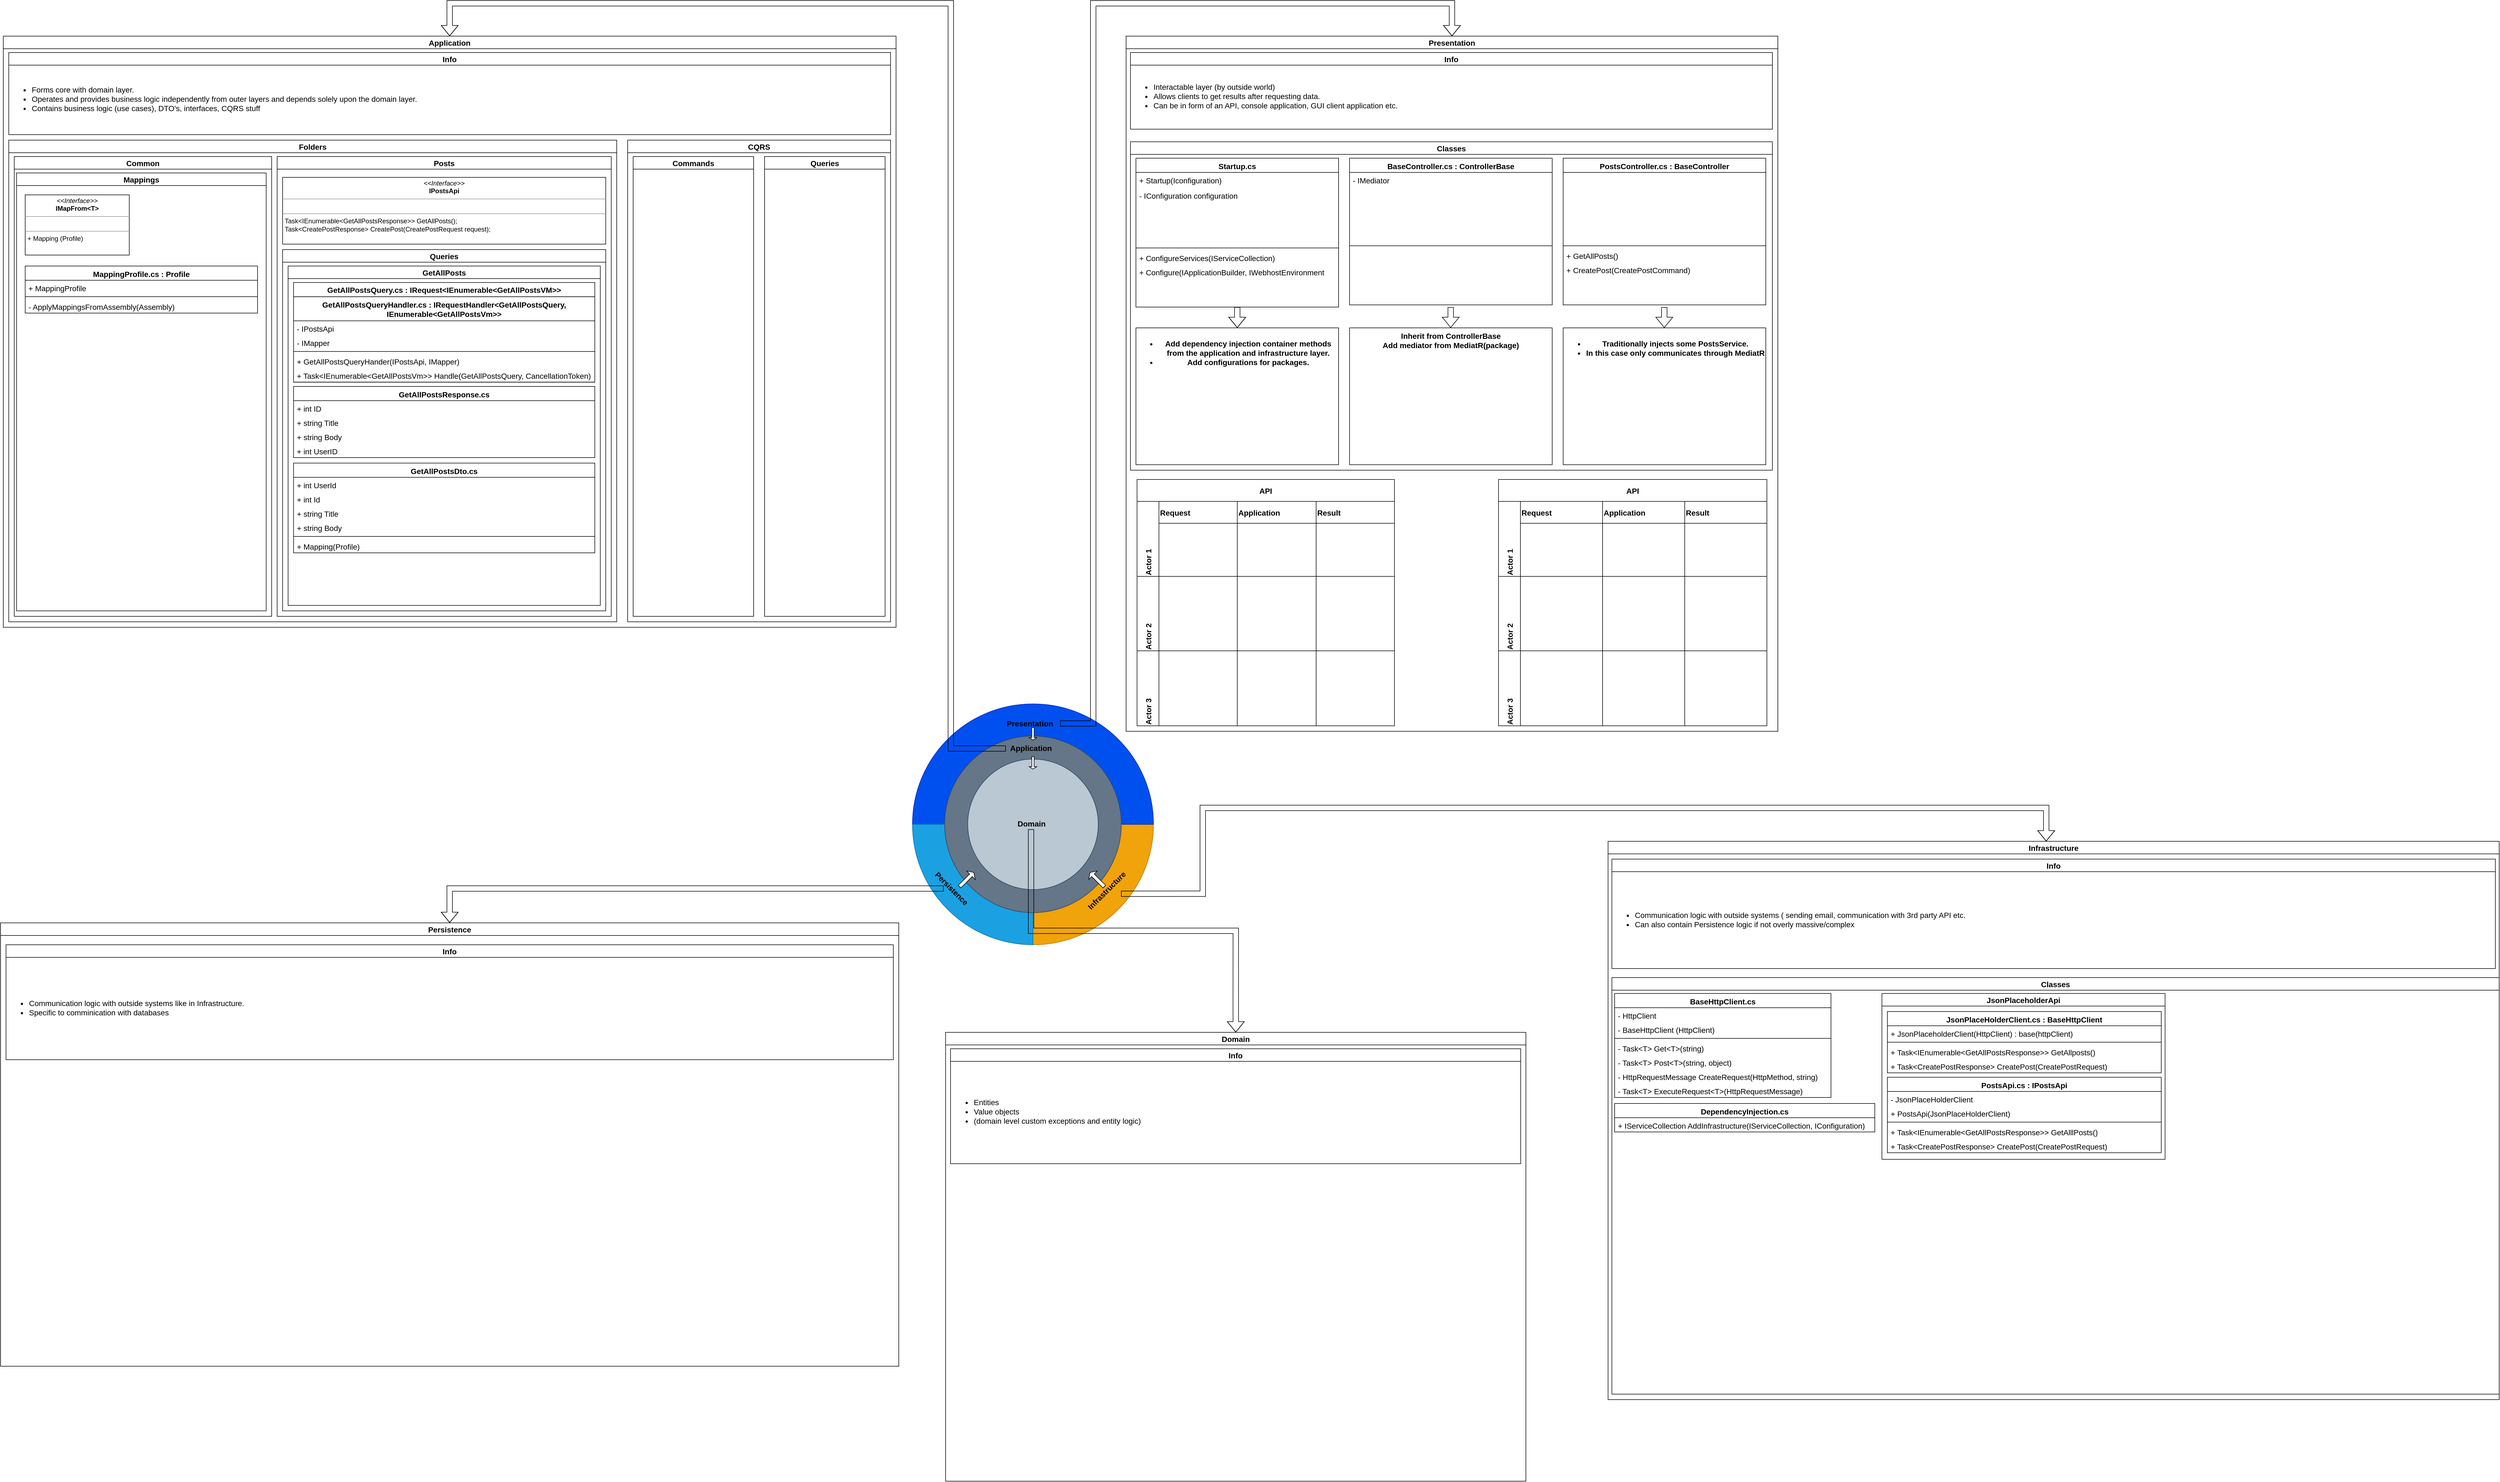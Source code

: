 <mxfile version="15.5.8" type="github" pages="9">
  <diagram id="hXLMSJLPqfkVOR41raW_" name="Page-1">
    <mxGraphModel dx="1422" dy="5461" grid="1" gridSize="10" guides="1" tooltips="1" connect="1" arrows="1" fold="1" page="1" pageScale="1" pageWidth="3300" pageHeight="4681" math="0" shadow="0">
      <root>
        <mxCell id="0" />
        <mxCell id="1" parent="0" />
        <mxCell id="LVgDM_66VfpsuRXAd8hf-57" value="" style="group" parent="1" vertex="1" connectable="0">
          <mxGeometry x="1330" y="940" width="1930" height="1420" as="geometry" />
        </mxCell>
        <mxCell id="LVgDM_66VfpsuRXAd8hf-35" value="" style="group" parent="LVgDM_66VfpsuRXAd8hf-57" vertex="1" connectable="0">
          <mxGeometry x="350" y="130" width="440" height="440" as="geometry" />
        </mxCell>
        <mxCell id="LVgDM_66VfpsuRXAd8hf-17" value="" style="verticalLabelPosition=bottom;verticalAlign=top;html=1;shape=mxgraph.basic.pie;fillColor=#f0a30a;strokeColor=#BD7000;startAngle=0.5;endAngle=0.75;fontSize=14;fontColor=#000000;direction=north;" parent="LVgDM_66VfpsuRXAd8hf-35" vertex="1">
          <mxGeometry width="440" height="440" as="geometry" />
        </mxCell>
        <mxCell id="LVgDM_66VfpsuRXAd8hf-16" value="" style="verticalLabelPosition=bottom;verticalAlign=top;html=1;shape=mxgraph.basic.pie;fillColor=#0050ef;strokeColor=#001DBC;startAngle=0.5;endAngle=0;fontSize=14;direction=south;fontColor=#ffffff;" parent="LVgDM_66VfpsuRXAd8hf-35" vertex="1">
          <mxGeometry width="440" height="440" as="geometry" />
        </mxCell>
        <mxCell id="LVgDM_66VfpsuRXAd8hf-11" value="" style="verticalLabelPosition=bottom;verticalAlign=top;html=1;shape=mxgraph.basic.pie;fillColor=#1ba1e2;strokeColor=#006EAF;startAngle=0.5;endAngle=0.75;fontSize=14;fontColor=#ffffff;" parent="LVgDM_66VfpsuRXAd8hf-35" vertex="1">
          <mxGeometry width="440" height="440" as="geometry" />
        </mxCell>
        <mxCell id="LVgDM_66VfpsuRXAd8hf-12" value="" style="ellipse;whiteSpace=wrap;html=1;aspect=fixed;fontSize=14;fontStyle=1;fillColor=#647687;strokeColor=#314354;fontColor=#ffffff;" parent="LVgDM_66VfpsuRXAd8hf-35" vertex="1">
          <mxGeometry x="58.667" y="58.667" width="322.667" height="322.667" as="geometry" />
        </mxCell>
        <mxCell id="LVgDM_66VfpsuRXAd8hf-13" value="" style="ellipse;whiteSpace=wrap;html=1;aspect=fixed;fontSize=14;fillColor=#bac8d3;strokeColor=#23445d;" parent="LVgDM_66VfpsuRXAd8hf-35" vertex="1">
          <mxGeometry x="100.833" y="100.819" width="238.348" height="238.348" as="geometry" />
        </mxCell>
        <mxCell id="LVgDM_66VfpsuRXAd8hf-7" value="&lt;font size=&quot;1&quot;&gt;&lt;b style=&quot;font-size: 14px&quot;&gt;Domain&lt;/b&gt;&lt;/font&gt;" style="text;html=1;resizable=0;autosize=1;align=center;verticalAlign=middle;points=[];fillColor=none;strokeColor=none;rounded=0;" parent="LVgDM_66VfpsuRXAd8hf-35" vertex="1">
          <mxGeometry x="181.504" y="208.996" width="70" height="20" as="geometry" />
        </mxCell>
        <mxCell id="LVgDM_66VfpsuRXAd8hf-8" value="&lt;font style=&quot;font-size: 14px&quot;&gt;&lt;b&gt;Application&lt;/b&gt;&lt;/font&gt;" style="text;html=1;resizable=0;autosize=1;align=center;verticalAlign=middle;points=[];fillColor=none;strokeColor=none;rounded=0;" parent="LVgDM_66VfpsuRXAd8hf-35" vertex="1">
          <mxGeometry x="170.5" y="71.485" width="90" height="20" as="geometry" />
        </mxCell>
        <mxCell id="LVgDM_66VfpsuRXAd8hf-9" value="&lt;font style=&quot;font-size: 14px&quot;&gt;&lt;b&gt;Presentation&lt;/b&gt;&lt;/font&gt;" style="text;html=1;resizable=0;autosize=1;align=center;verticalAlign=middle;points=[];fillColor=none;strokeColor=none;rounded=0;" parent="LVgDM_66VfpsuRXAd8hf-35" vertex="1">
          <mxGeometry x="159.496" y="25.681" width="110" height="20" as="geometry" />
        </mxCell>
        <mxCell id="LVgDM_66VfpsuRXAd8hf-20" value="&lt;font style=&quot;font-size: 14px&quot;&gt;&lt;b&gt;Persistence&lt;/b&gt;&lt;/font&gt;" style="text;html=1;resizable=0;autosize=1;align=center;verticalAlign=middle;points=[];fillColor=none;strokeColor=none;rounded=0;rotation=45;" parent="LVgDM_66VfpsuRXAd8hf-35" vertex="1">
          <mxGeometry x="21" y="327.257" width="100" height="20" as="geometry" />
        </mxCell>
        <mxCell id="LVgDM_66VfpsuRXAd8hf-21" value="&lt;div style=&quot;font-size: 14px&quot;&gt;&lt;font style=&quot;font-size: 14px&quot;&gt;&lt;b&gt;Infrastructure&lt;/b&gt;&lt;/font&gt;&lt;/div&gt;&lt;div style=&quot;font-size: 14px&quot;&gt;&lt;font style=&quot;font-size: 14px&quot;&gt;&lt;b&gt;&lt;br&gt;&lt;/b&gt;&lt;/font&gt;&lt;/div&gt;" style="text;html=1;resizable=0;autosize=1;align=center;verticalAlign=middle;points=[];fillColor=none;strokeColor=none;rounded=0;rotation=-45;" parent="LVgDM_66VfpsuRXAd8hf-35" vertex="1">
          <mxGeometry x="304.7" y="331.827" width="110" height="30" as="geometry" />
        </mxCell>
        <mxCell id="LVgDM_66VfpsuRXAd8hf-31" value="" style="shape=singleArrow;direction=north;whiteSpace=wrap;html=1;fontSize=14;rotation=45;" parent="LVgDM_66VfpsuRXAd8hf-35" vertex="1">
          <mxGeometry x="88" y="302.5" width="22" height="36.663" as="geometry" />
        </mxCell>
        <mxCell id="LVgDM_66VfpsuRXAd8hf-32" value="" style="shape=singleArrow;direction=west;whiteSpace=wrap;html=1;fontSize=14;rotation=45;" parent="LVgDM_66VfpsuRXAd8hf-35" vertex="1">
          <mxGeometry x="318.995" y="309.832" width="36.663" height="22" as="geometry" />
        </mxCell>
        <mxCell id="LVgDM_66VfpsuRXAd8hf-33" value="" style="shape=singleArrow;direction=west;whiteSpace=wrap;html=1;fontSize=14;rotation=-90;" parent="LVgDM_66VfpsuRXAd8hf-35" vertex="1">
          <mxGeometry x="208.527" y="47.685" width="22.957" height="13.772" as="geometry" />
        </mxCell>
        <mxCell id="LVgDM_66VfpsuRXAd8hf-34" value="" style="shape=singleArrow;direction=west;whiteSpace=wrap;html=1;fontSize=14;rotation=-90;" parent="LVgDM_66VfpsuRXAd8hf-35" vertex="1">
          <mxGeometry x="208.516" y="100.815" width="22.957" height="13.772" as="geometry" />
        </mxCell>
        <mxCell id="LVgDM_66VfpsuRXAd8hf-308" value="Domain" style="swimlane;fontSize=14;fontColor=#000000;align=center;html=0;" parent="LVgDM_66VfpsuRXAd8hf-57" vertex="1">
          <mxGeometry x="410.5" y="730" width="1059.5" height="820" as="geometry" />
        </mxCell>
        <mxCell id="LVgDM_66VfpsuRXAd8hf-36" value="Info" style="swimlane;fontSize=14;" parent="LVgDM_66VfpsuRXAd8hf-308" vertex="1">
          <mxGeometry x="9" y="30" width="1041" height="210" as="geometry" />
        </mxCell>
        <mxCell id="LVgDM_66VfpsuRXAd8hf-43" value="&lt;ul&gt;&lt;li&gt;Entities&lt;/li&gt;&lt;li&gt;Value objects&lt;/li&gt;&lt;li&gt;(domain level custom exceptions and entity logic)&lt;/li&gt;&lt;/ul&gt;" style="text;strokeColor=none;fillColor=none;html=1;whiteSpace=wrap;verticalAlign=middle;overflow=hidden;fontSize=14;" parent="LVgDM_66VfpsuRXAd8hf-36" vertex="1">
          <mxGeometry y="30" width="1030" height="170" as="geometry" />
        </mxCell>
        <mxCell id="LVgDM_66VfpsuRXAd8hf-309" style="edgeStyle=orthogonalEdgeStyle;shape=flexArrow;rounded=0;orthogonalLoop=1;jettySize=auto;html=1;entryX=0.5;entryY=0;entryDx=0;entryDy=0;fontSize=14;fontColor=#000000;" parent="LVgDM_66VfpsuRXAd8hf-57" source="LVgDM_66VfpsuRXAd8hf-7" target="LVgDM_66VfpsuRXAd8hf-308" edge="1">
          <mxGeometry relative="1" as="geometry" />
        </mxCell>
        <mxCell id="LVgDM_66VfpsuRXAd8hf-273" value="Application" style="swimlane;fontSize=14;fontColor=#000000;align=center;html=0;" parent="1" vertex="1">
          <mxGeometry x="20" y="-150" width="1630" height="1080" as="geometry" />
        </mxCell>
        <mxCell id="LVgDM_66VfpsuRXAd8hf-192" value="Folders" style="swimlane;fontSize=14;align=center;" parent="LVgDM_66VfpsuRXAd8hf-273" vertex="1">
          <mxGeometry x="10" y="190" width="1110" height="880" as="geometry" />
        </mxCell>
        <mxCell id="LVgDM_66VfpsuRXAd8hf-193" value="Common" style="swimlane;fontSize=14;align=center;" parent="LVgDM_66VfpsuRXAd8hf-192" vertex="1">
          <mxGeometry x="10" y="30" width="470" height="840" as="geometry" />
        </mxCell>
        <mxCell id="LVgDM_66VfpsuRXAd8hf-195" value="Mappings" style="swimlane;fontSize=14;align=center;" parent="LVgDM_66VfpsuRXAd8hf-193" vertex="1">
          <mxGeometry x="4.23" y="30" width="455.77" height="800" as="geometry" />
        </mxCell>
        <mxCell id="LVgDM_66VfpsuRXAd8hf-204" value="&lt;p style=&quot;margin: 0px ; margin-top: 4px ; text-align: center&quot;&gt;&lt;i&gt;&amp;lt;&amp;lt;Interface&amp;gt;&amp;gt;&lt;/i&gt;&lt;br&gt;&lt;b&gt;IMapFrom&amp;lt;T&amp;gt;&lt;/b&gt;&lt;/p&gt;&lt;hr size=&quot;1&quot;&gt;&lt;p style=&quot;margin: 0px ; margin-left: 4px&quot;&gt;&lt;br&gt;&lt;/p&gt;&lt;hr size=&quot;1&quot;&gt;&lt;p style=&quot;margin: 0px ; margin-left: 4px&quot;&gt;+ Mapping (Profile)&lt;br&gt;&lt;br&gt;&lt;/p&gt;" style="verticalAlign=top;align=left;overflow=fill;fontSize=12;fontFamily=Helvetica;html=1;" parent="LVgDM_66VfpsuRXAd8hf-195" vertex="1">
          <mxGeometry x="15.77" y="40" width="190" height="110" as="geometry" />
        </mxCell>
        <mxCell id="LVgDM_66VfpsuRXAd8hf-205" value="MappingProfile.cs : Profile" style="swimlane;fontStyle=1;align=center;verticalAlign=top;childLayout=stackLayout;horizontal=1;startSize=26;horizontalStack=0;resizeParent=1;resizeParentMax=0;resizeLast=0;collapsible=1;marginBottom=0;fontSize=14;" parent="LVgDM_66VfpsuRXAd8hf-195" vertex="1">
          <mxGeometry x="15.77" y="170" width="424.23" height="86" as="geometry" />
        </mxCell>
        <mxCell id="LVgDM_66VfpsuRXAd8hf-206" value="+ MappingProfile" style="text;strokeColor=none;fillColor=none;align=left;verticalAlign=top;spacingLeft=4;spacingRight=4;overflow=hidden;rotatable=0;points=[[0,0.5],[1,0.5]];portConstraint=eastwest;fontSize=14;" parent="LVgDM_66VfpsuRXAd8hf-205" vertex="1">
          <mxGeometry y="26" width="424.23" height="26" as="geometry" />
        </mxCell>
        <mxCell id="LVgDM_66VfpsuRXAd8hf-207" value="" style="line;strokeWidth=1;fillColor=none;align=left;verticalAlign=middle;spacingTop=-1;spacingLeft=3;spacingRight=3;rotatable=0;labelPosition=right;points=[];portConstraint=eastwest;fontSize=14;" parent="LVgDM_66VfpsuRXAd8hf-205" vertex="1">
          <mxGeometry y="52" width="424.23" height="8" as="geometry" />
        </mxCell>
        <mxCell id="LVgDM_66VfpsuRXAd8hf-208" value="- ApplyMappingsFromAssembly(Assembly)" style="text;strokeColor=none;fillColor=none;align=left;verticalAlign=top;spacingLeft=4;spacingRight=4;overflow=hidden;rotatable=0;points=[[0,0.5],[1,0.5]];portConstraint=eastwest;fontSize=14;" parent="LVgDM_66VfpsuRXAd8hf-205" vertex="1">
          <mxGeometry y="60" width="424.23" height="26" as="geometry" />
        </mxCell>
        <mxCell id="LVgDM_66VfpsuRXAd8hf-194" value="Posts" style="swimlane;fontSize=14;align=center;" parent="LVgDM_66VfpsuRXAd8hf-192" vertex="1">
          <mxGeometry x="490" y="30" width="610" height="840" as="geometry" />
        </mxCell>
        <mxCell id="LVgDM_66VfpsuRXAd8hf-196" value="Queries" style="swimlane;fontSize=14;align=center;" parent="LVgDM_66VfpsuRXAd8hf-194" vertex="1">
          <mxGeometry x="10" y="170" width="590" height="660" as="geometry" />
        </mxCell>
        <mxCell id="LVgDM_66VfpsuRXAd8hf-242" value="GetAllPosts" style="swimlane;fontSize=14;align=center;" parent="LVgDM_66VfpsuRXAd8hf-196" vertex="1">
          <mxGeometry x="10" y="30" width="570" height="620" as="geometry" />
        </mxCell>
        <mxCell id="LVgDM_66VfpsuRXAd8hf-222" value="GetAllPostsQuery.cs : IRequest&lt;IEnumerable&lt;GetAllPostsVM&gt;&gt;" style="swimlane;fontStyle=1;childLayout=stackLayout;horizontal=1;startSize=26;fillColor=none;horizontalStack=0;resizeParent=1;resizeParentMax=0;resizeLast=0;collapsible=1;marginBottom=0;fontSize=14;fontColor=#000000;align=center;html=0;" parent="LVgDM_66VfpsuRXAd8hf-242" vertex="1">
          <mxGeometry x="10" y="30.07" width="550" height="182" as="geometry" />
        </mxCell>
        <mxCell id="LVgDM_66VfpsuRXAd8hf-226" value="GetAllPostsQueryHandler.cs : IRequestHandler&lt;GetAllPostsQuery,&#xa;IEnumerable&lt;GetAllPostsVm&gt;&gt;&#xa;" style="swimlane;fontStyle=1;align=center;verticalAlign=top;childLayout=stackLayout;horizontal=1;startSize=44;horizontalStack=0;resizeParent=1;resizeParentMax=0;resizeLast=0;collapsible=1;marginBottom=0;fontSize=14;fontColor=#000000;html=0;" parent="LVgDM_66VfpsuRXAd8hf-222" vertex="1">
          <mxGeometry y="26" width="550" height="156" as="geometry" />
        </mxCell>
        <mxCell id="LVgDM_66VfpsuRXAd8hf-227" value="- IPostsApi&#xa;" style="text;strokeColor=none;fillColor=none;align=left;verticalAlign=top;spacingLeft=4;spacingRight=4;overflow=hidden;rotatable=0;points=[[0,0.5],[1,0.5]];portConstraint=eastwest;fontSize=14;fontColor=#000000;html=0;" parent="LVgDM_66VfpsuRXAd8hf-226" vertex="1">
          <mxGeometry y="44" width="550" height="26" as="geometry" />
        </mxCell>
        <mxCell id="LVgDM_66VfpsuRXAd8hf-230" value="- IMapper" style="text;strokeColor=none;fillColor=none;align=left;verticalAlign=top;spacingLeft=4;spacingRight=4;overflow=hidden;rotatable=0;points=[[0,0.5],[1,0.5]];portConstraint=eastwest;fontSize=14;fontColor=#000000;html=0;" parent="LVgDM_66VfpsuRXAd8hf-226" vertex="1">
          <mxGeometry y="70" width="550" height="26" as="geometry" />
        </mxCell>
        <mxCell id="LVgDM_66VfpsuRXAd8hf-228" value="" style="line;strokeWidth=1;fillColor=none;align=left;verticalAlign=middle;spacingTop=-1;spacingLeft=3;spacingRight=3;rotatable=0;labelPosition=right;points=[];portConstraint=eastwest;fontSize=14;fontColor=#000000;html=0;" parent="LVgDM_66VfpsuRXAd8hf-226" vertex="1">
          <mxGeometry y="96" width="550" height="8" as="geometry" />
        </mxCell>
        <mxCell id="LVgDM_66VfpsuRXAd8hf-229" value="+ GetAllPostsQueryHander(IPostsApi, IMapper)" style="text;strokeColor=none;fillColor=none;align=left;verticalAlign=top;spacingLeft=4;spacingRight=4;overflow=hidden;rotatable=0;points=[[0,0.5],[1,0.5]];portConstraint=eastwest;fontSize=14;fontColor=#000000;html=0;" parent="LVgDM_66VfpsuRXAd8hf-226" vertex="1">
          <mxGeometry y="104" width="550" height="26" as="geometry" />
        </mxCell>
        <mxCell id="LVgDM_66VfpsuRXAd8hf-233" value="+ Task&lt;IEnumerable&lt;GetAllPostsVm&gt;&gt; Handle(GetAllPostsQuery, CancellationToken)" style="text;strokeColor=none;fillColor=none;align=left;verticalAlign=top;spacingLeft=4;spacingRight=4;overflow=hidden;rotatable=0;points=[[0,0.5],[1,0.5]];portConstraint=eastwest;fontSize=14;fontColor=#000000;html=0;" parent="LVgDM_66VfpsuRXAd8hf-226" vertex="1">
          <mxGeometry y="130" width="550" height="26" as="geometry" />
        </mxCell>
        <mxCell id="LVgDM_66VfpsuRXAd8hf-243" value="GetAllPostsResponse.cs" style="swimlane;fontStyle=1;align=center;verticalAlign=top;childLayout=stackLayout;horizontal=1;startSize=26;horizontalStack=0;resizeParent=1;resizeParentMax=0;resizeLast=0;collapsible=1;marginBottom=0;fontSize=14;fontColor=#000000;html=0;" parent="LVgDM_66VfpsuRXAd8hf-242" vertex="1">
          <mxGeometry x="10" y="220" width="550" height="130" as="geometry" />
        </mxCell>
        <mxCell id="LVgDM_66VfpsuRXAd8hf-244" value="+ int ID&#xa;" style="text;strokeColor=none;fillColor=none;align=left;verticalAlign=top;spacingLeft=4;spacingRight=4;overflow=hidden;rotatable=0;points=[[0,0.5],[1,0.5]];portConstraint=eastwest;fontSize=14;fontColor=#000000;html=0;" parent="LVgDM_66VfpsuRXAd8hf-243" vertex="1">
          <mxGeometry y="26" width="550" height="26" as="geometry" />
        </mxCell>
        <mxCell id="LVgDM_66VfpsuRXAd8hf-249" value="+ string Title&#xa;" style="text;strokeColor=none;fillColor=none;align=left;verticalAlign=top;spacingLeft=4;spacingRight=4;overflow=hidden;rotatable=0;points=[[0,0.5],[1,0.5]];portConstraint=eastwest;fontSize=14;fontColor=#000000;html=0;" parent="LVgDM_66VfpsuRXAd8hf-243" vertex="1">
          <mxGeometry y="52" width="550" height="26" as="geometry" />
        </mxCell>
        <mxCell id="LVgDM_66VfpsuRXAd8hf-248" value="+ string Body" style="text;strokeColor=none;fillColor=none;align=left;verticalAlign=top;spacingLeft=4;spacingRight=4;overflow=hidden;rotatable=0;points=[[0,0.5],[1,0.5]];portConstraint=eastwest;fontSize=14;fontColor=#000000;html=0;" parent="LVgDM_66VfpsuRXAd8hf-243" vertex="1">
          <mxGeometry y="78" width="550" height="26" as="geometry" />
        </mxCell>
        <mxCell id="LVgDM_66VfpsuRXAd8hf-247" value="+ int UserID" style="text;strokeColor=none;fillColor=none;align=left;verticalAlign=top;spacingLeft=4;spacingRight=4;overflow=hidden;rotatable=0;points=[[0,0.5],[1,0.5]];portConstraint=eastwest;fontSize=14;fontColor=#000000;html=0;" parent="LVgDM_66VfpsuRXAd8hf-243" vertex="1">
          <mxGeometry y="104" width="550" height="26" as="geometry" />
        </mxCell>
        <mxCell id="LVgDM_66VfpsuRXAd8hf-265" value="GetAllPostsDto.cs&#xa;" style="swimlane;fontStyle=1;align=center;verticalAlign=top;childLayout=stackLayout;horizontal=1;startSize=26;horizontalStack=0;resizeParent=1;resizeParentMax=0;resizeLast=0;collapsible=1;marginBottom=0;fontSize=14;fontColor=#000000;html=0;" parent="LVgDM_66VfpsuRXAd8hf-242" vertex="1">
          <mxGeometry x="10" y="360" width="550" height="164" as="geometry" />
        </mxCell>
        <mxCell id="LVgDM_66VfpsuRXAd8hf-266" value="+ int UserId" style="text;strokeColor=none;fillColor=none;align=left;verticalAlign=top;spacingLeft=4;spacingRight=4;overflow=hidden;rotatable=0;points=[[0,0.5],[1,0.5]];portConstraint=eastwest;fontSize=14;fontColor=#000000;html=0;" parent="LVgDM_66VfpsuRXAd8hf-265" vertex="1">
          <mxGeometry y="26" width="550" height="26" as="geometry" />
        </mxCell>
        <mxCell id="LVgDM_66VfpsuRXAd8hf-271" value="+ int Id" style="text;strokeColor=none;fillColor=none;align=left;verticalAlign=top;spacingLeft=4;spacingRight=4;overflow=hidden;rotatable=0;points=[[0,0.5],[1,0.5]];portConstraint=eastwest;fontSize=14;fontColor=#000000;html=0;" parent="LVgDM_66VfpsuRXAd8hf-265" vertex="1">
          <mxGeometry y="52" width="550" height="26" as="geometry" />
        </mxCell>
        <mxCell id="LVgDM_66VfpsuRXAd8hf-270" value="+ string Title" style="text;strokeColor=none;fillColor=none;align=left;verticalAlign=top;spacingLeft=4;spacingRight=4;overflow=hidden;rotatable=0;points=[[0,0.5],[1,0.5]];portConstraint=eastwest;fontSize=14;fontColor=#000000;html=0;" parent="LVgDM_66VfpsuRXAd8hf-265" vertex="1">
          <mxGeometry y="78" width="550" height="26" as="geometry" />
        </mxCell>
        <mxCell id="LVgDM_66VfpsuRXAd8hf-269" value="+ string Body" style="text;strokeColor=none;fillColor=none;align=left;verticalAlign=top;spacingLeft=4;spacingRight=4;overflow=hidden;rotatable=0;points=[[0,0.5],[1,0.5]];portConstraint=eastwest;fontSize=14;fontColor=#000000;html=0;" parent="LVgDM_66VfpsuRXAd8hf-265" vertex="1">
          <mxGeometry y="104" width="550" height="26" as="geometry" />
        </mxCell>
        <mxCell id="LVgDM_66VfpsuRXAd8hf-267" value="" style="line;strokeWidth=1;fillColor=none;align=left;verticalAlign=middle;spacingTop=-1;spacingLeft=3;spacingRight=3;rotatable=0;labelPosition=right;points=[];portConstraint=eastwest;fontSize=14;fontColor=#000000;html=0;" parent="LVgDM_66VfpsuRXAd8hf-265" vertex="1">
          <mxGeometry y="130" width="550" height="8" as="geometry" />
        </mxCell>
        <mxCell id="LVgDM_66VfpsuRXAd8hf-268" value="+ Mapping(Profile)" style="text;strokeColor=none;fillColor=none;align=left;verticalAlign=top;spacingLeft=4;spacingRight=4;overflow=hidden;rotatable=0;points=[[0,0.5],[1,0.5]];portConstraint=eastwest;fontSize=14;fontColor=#000000;html=0;" parent="LVgDM_66VfpsuRXAd8hf-265" vertex="1">
          <mxGeometry y="138" width="550" height="26" as="geometry" />
        </mxCell>
        <mxCell id="LVgDM_66VfpsuRXAd8hf-216" value="&lt;p style=&quot;margin: 0px ; margin-top: 4px ; text-align: center&quot;&gt;&lt;i&gt;&amp;lt;&amp;lt;Interface&amp;gt;&amp;gt;&lt;/i&gt;&lt;br&gt;&lt;b&gt;IPostsApi&lt;/b&gt;&lt;/p&gt;&lt;hr size=&quot;1&quot;&gt;&lt;p style=&quot;margin: 0px ; margin-left: 4px&quot;&gt;&lt;br&gt;&lt;/p&gt;&lt;hr size=&quot;1&quot;&gt;&lt;p style=&quot;margin: 0px ; margin-left: 4px&quot;&gt;Task&amp;lt;IEnumerable&amp;lt;GetAllPostsResponse&amp;gt;&amp;gt; GetAllPosts();&lt;/p&gt;&lt;p style=&quot;margin: 0px ; margin-left: 4px&quot;&gt;Task&amp;lt;CreatePostResponse&amp;gt; CreatePost(CreatePostRequest request);&lt;br&gt;&lt;/p&gt;" style="verticalAlign=top;align=left;overflow=fill;fontSize=12;fontFamily=Helvetica;html=1;" parent="LVgDM_66VfpsuRXAd8hf-194" vertex="1">
          <mxGeometry x="10" y="38" width="590" height="122" as="geometry" />
        </mxCell>
        <mxCell id="LVgDM_66VfpsuRXAd8hf-51" value="Info" style="swimlane;fontSize=14;" parent="LVgDM_66VfpsuRXAd8hf-273" vertex="1">
          <mxGeometry x="10" y="30" width="1610" height="150" as="geometry" />
        </mxCell>
        <mxCell id="LVgDM_66VfpsuRXAd8hf-52" value="&lt;ul&gt;&lt;li&gt;Forms core with domain layer.&lt;/li&gt;&lt;li&gt;Operates and provides business logic independently from outer layers and depends solely upon the domain layer.&lt;/li&gt;&lt;li&gt;Contains business logic (use cases), DTO&#39;s, interfaces, CQRS stuff&lt;/li&gt;&lt;/ul&gt;" style="text;strokeColor=none;fillColor=none;html=1;whiteSpace=wrap;verticalAlign=middle;overflow=hidden;fontSize=14;" parent="LVgDM_66VfpsuRXAd8hf-51" vertex="1">
          <mxGeometry y="20" width="1610" height="130" as="geometry" />
        </mxCell>
        <mxCell id="LVgDM_66VfpsuRXAd8hf-89" value="CQRS" style="swimlane;fontSize=14;" parent="LVgDM_66VfpsuRXAd8hf-273" vertex="1">
          <mxGeometry x="1140" y="190" width="480" height="880" as="geometry" />
        </mxCell>
        <mxCell id="LVgDM_66VfpsuRXAd8hf-101" value="Commands" style="swimlane;fontSize=14;" parent="LVgDM_66VfpsuRXAd8hf-89" vertex="1">
          <mxGeometry x="10" y="30" width="220" height="840" as="geometry" />
        </mxCell>
        <mxCell id="LVgDM_66VfpsuRXAd8hf-103" value="Queries" style="swimlane;fontSize=14;" parent="LVgDM_66VfpsuRXAd8hf-89" vertex="1">
          <mxGeometry x="250" y="30" width="220" height="840" as="geometry" />
        </mxCell>
        <mxCell id="LVgDM_66VfpsuRXAd8hf-274" value="Presentation" style="swimlane;fontSize=14;fontColor=#000000;align=center;html=0;" parent="1" vertex="1">
          <mxGeometry x="2070" y="-150" width="1190" height="1270" as="geometry" />
        </mxCell>
        <mxCell id="LVgDM_66VfpsuRXAd8hf-49" value="Info" style="swimlane;fontSize=14;" parent="LVgDM_66VfpsuRXAd8hf-274" vertex="1">
          <mxGeometry x="8" y="30" width="1172" height="140" as="geometry" />
        </mxCell>
        <mxCell id="LVgDM_66VfpsuRXAd8hf-50" value="&lt;ul&gt;&lt;li&gt;Interactable layer (by outside world)&lt;/li&gt;&lt;li&gt;Allows clients to get results after requesting data.&lt;/li&gt;&lt;li&gt;Can be in form of an API, console application, GUI client application etc.&lt;/li&gt;&lt;/ul&gt;" style="text;strokeColor=none;fillColor=none;html=1;whiteSpace=wrap;verticalAlign=middle;overflow=hidden;fontSize=14;" parent="LVgDM_66VfpsuRXAd8hf-49" vertex="1">
          <mxGeometry y="30" width="1170" height="100" as="geometry" />
        </mxCell>
        <mxCell id="LVgDM_66VfpsuRXAd8hf-147" value="Classes" style="swimlane;fontSize=14;align=center;" parent="LVgDM_66VfpsuRXAd8hf-274" vertex="1">
          <mxGeometry x="8" y="193" width="1172" height="600" as="geometry" />
        </mxCell>
        <mxCell id="LVgDM_66VfpsuRXAd8hf-165" value="" style="group" parent="LVgDM_66VfpsuRXAd8hf-147" vertex="1" connectable="0">
          <mxGeometry x="10" y="30" width="370" height="560" as="geometry" />
        </mxCell>
        <mxCell id="LVgDM_66VfpsuRXAd8hf-135" value="Startup.cs" style="swimlane;fontStyle=1;align=center;verticalAlign=top;childLayout=stackLayout;horizontal=1;startSize=26;horizontalStack=0;resizeParent=1;resizeParentMax=0;resizeLast=0;collapsible=1;marginBottom=0;fontSize=14;" parent="LVgDM_66VfpsuRXAd8hf-165" vertex="1">
          <mxGeometry width="370" height="272" as="geometry" />
        </mxCell>
        <mxCell id="LVgDM_66VfpsuRXAd8hf-145" value="+ Startup(Iconfiguration)" style="text;strokeColor=none;fillColor=none;align=left;verticalAlign=top;spacingLeft=4;spacingRight=4;overflow=hidden;rotatable=0;points=[[0,0.5],[1,0.5]];portConstraint=eastwest;fontSize=14;" parent="LVgDM_66VfpsuRXAd8hf-135" vertex="1">
          <mxGeometry y="26" width="370" height="28" as="geometry" />
        </mxCell>
        <mxCell id="LVgDM_66VfpsuRXAd8hf-136" value="- IConfiguration configuration&#xa;" style="text;strokeColor=none;fillColor=none;align=left;verticalAlign=top;spacingLeft=4;spacingRight=4;overflow=hidden;rotatable=0;points=[[0,0.5],[1,0.5]];portConstraint=eastwest;fontSize=14;" parent="LVgDM_66VfpsuRXAd8hf-135" vertex="1">
          <mxGeometry y="54" width="370" height="28" as="geometry" />
        </mxCell>
        <mxCell id="LVgDM_66VfpsuRXAd8hf-141" style="text;strokeColor=none;fillColor=none;align=left;verticalAlign=top;spacingLeft=4;spacingRight=4;overflow=hidden;rotatable=0;points=[[0,0.5],[1,0.5]];portConstraint=eastwest;fontSize=14;" parent="LVgDM_66VfpsuRXAd8hf-135" vertex="1">
          <mxGeometry y="82" width="370" height="26" as="geometry" />
        </mxCell>
        <mxCell id="LVgDM_66VfpsuRXAd8hf-140" style="text;strokeColor=none;fillColor=none;align=left;verticalAlign=top;spacingLeft=4;spacingRight=4;overflow=hidden;rotatable=0;points=[[0,0.5],[1,0.5]];portConstraint=eastwest;fontSize=14;" parent="LVgDM_66VfpsuRXAd8hf-135" vertex="1">
          <mxGeometry y="108" width="370" height="26" as="geometry" />
        </mxCell>
        <mxCell id="LVgDM_66VfpsuRXAd8hf-139" style="text;strokeColor=none;fillColor=none;align=left;verticalAlign=top;spacingLeft=4;spacingRight=4;overflow=hidden;rotatable=0;points=[[0,0.5],[1,0.5]];portConstraint=eastwest;fontSize=14;" parent="LVgDM_66VfpsuRXAd8hf-135" vertex="1">
          <mxGeometry y="134" width="370" height="26" as="geometry" />
        </mxCell>
        <mxCell id="LVgDM_66VfpsuRXAd8hf-137" value="" style="line;strokeWidth=1;fillColor=none;align=left;verticalAlign=middle;spacingTop=-1;spacingLeft=3;spacingRight=3;rotatable=0;labelPosition=right;points=[];portConstraint=eastwest;fontSize=14;" parent="LVgDM_66VfpsuRXAd8hf-135" vertex="1">
          <mxGeometry y="160" width="370" height="8" as="geometry" />
        </mxCell>
        <mxCell id="LVgDM_66VfpsuRXAd8hf-138" value="+ ConfigureServices(IServiceCollection)" style="text;strokeColor=none;fillColor=none;align=left;verticalAlign=top;spacingLeft=4;spacingRight=4;overflow=hidden;rotatable=0;points=[[0,0.5],[1,0.5]];portConstraint=eastwest;fontSize=14;" parent="LVgDM_66VfpsuRXAd8hf-135" vertex="1">
          <mxGeometry y="168" width="370" height="26" as="geometry" />
        </mxCell>
        <mxCell id="LVgDM_66VfpsuRXAd8hf-142" value="+ Configure(IApplicationBuilder, IWebhostEnvironment" style="text;strokeColor=none;fillColor=none;align=left;verticalAlign=top;spacingLeft=4;spacingRight=4;overflow=hidden;rotatable=0;points=[[0,0.5],[1,0.5]];portConstraint=eastwest;fontSize=14;" parent="LVgDM_66VfpsuRXAd8hf-135" vertex="1">
          <mxGeometry y="194" width="370" height="26" as="geometry" />
        </mxCell>
        <mxCell id="LVgDM_66VfpsuRXAd8hf-143" style="text;strokeColor=none;fillColor=none;align=left;verticalAlign=top;spacingLeft=4;spacingRight=4;overflow=hidden;rotatable=0;points=[[0,0.5],[1,0.5]];portConstraint=eastwest;fontSize=14;" parent="LVgDM_66VfpsuRXAd8hf-135" vertex="1">
          <mxGeometry y="220" width="370" height="26" as="geometry" />
        </mxCell>
        <mxCell id="LVgDM_66VfpsuRXAd8hf-144" style="text;strokeColor=none;fillColor=none;align=left;verticalAlign=top;spacingLeft=4;spacingRight=4;overflow=hidden;rotatable=0;points=[[0,0.5],[1,0.5]];portConstraint=eastwest;fontSize=14;" parent="LVgDM_66VfpsuRXAd8hf-135" vertex="1">
          <mxGeometry y="246" width="370" height="26" as="geometry" />
        </mxCell>
        <mxCell id="LVgDM_66VfpsuRXAd8hf-149" value="&lt;ul&gt;&lt;li&gt;Add dependency injection container methods from the application and infrastructure layer.&lt;/li&gt;&lt;li&gt;Add configurations for packages.&lt;/li&gt;&lt;/ul&gt;" style="whiteSpace=wrap;html=1;fontSize=14;fontStyle=1;verticalAlign=top;startSize=26;" parent="LVgDM_66VfpsuRXAd8hf-165" vertex="1">
          <mxGeometry y="310" width="370" height="250" as="geometry" />
        </mxCell>
        <mxCell id="LVgDM_66VfpsuRXAd8hf-150" value="" style="edgeStyle=orthogonalEdgeStyle;shape=flexArrow;rounded=0;orthogonalLoop=1;jettySize=auto;html=1;fontSize=14;" parent="LVgDM_66VfpsuRXAd8hf-165" source="LVgDM_66VfpsuRXAd8hf-135" target="LVgDM_66VfpsuRXAd8hf-149" edge="1">
          <mxGeometry relative="1" as="geometry" />
        </mxCell>
        <mxCell id="LVgDM_66VfpsuRXAd8hf-166" value="" style="group" parent="LVgDM_66VfpsuRXAd8hf-147" vertex="1" connectable="0">
          <mxGeometry x="400" y="30" width="370" height="560" as="geometry" />
        </mxCell>
        <mxCell id="LVgDM_66VfpsuRXAd8hf-152" value="BaseController.cs : ControllerBase" style="swimlane;fontStyle=1;align=center;verticalAlign=top;childLayout=stackLayout;horizontal=1;startSize=26;horizontalStack=0;resizeParent=1;resizeParentMax=0;resizeLast=0;collapsible=1;marginBottom=0;fontSize=14;" parent="LVgDM_66VfpsuRXAd8hf-166" vertex="1">
          <mxGeometry width="370" height="268" as="geometry" />
        </mxCell>
        <mxCell id="LVgDM_66VfpsuRXAd8hf-186" value="- IMediator" style="text;strokeColor=none;fillColor=none;align=left;verticalAlign=top;spacingLeft=4;spacingRight=4;overflow=hidden;rotatable=0;points=[[0,0.5],[1,0.5]];portConstraint=eastwest;fontSize=14;" parent="LVgDM_66VfpsuRXAd8hf-152" vertex="1">
          <mxGeometry y="26" width="370" height="26" as="geometry" />
        </mxCell>
        <mxCell id="LVgDM_66VfpsuRXAd8hf-185" style="text;strokeColor=none;fillColor=none;align=left;verticalAlign=top;spacingLeft=4;spacingRight=4;overflow=hidden;rotatable=0;points=[[0,0.5],[1,0.5]];portConstraint=eastwest;fontSize=14;" parent="LVgDM_66VfpsuRXAd8hf-152" vertex="1">
          <mxGeometry y="52" width="370" height="26" as="geometry" />
        </mxCell>
        <mxCell id="LVgDM_66VfpsuRXAd8hf-155" style="text;strokeColor=none;fillColor=none;align=left;verticalAlign=top;spacingLeft=4;spacingRight=4;overflow=hidden;rotatable=0;points=[[0,0.5],[1,0.5]];portConstraint=eastwest;fontSize=14;" parent="LVgDM_66VfpsuRXAd8hf-152" vertex="1">
          <mxGeometry y="78" width="370" height="26" as="geometry" />
        </mxCell>
        <mxCell id="LVgDM_66VfpsuRXAd8hf-156" style="text;strokeColor=none;fillColor=none;align=left;verticalAlign=top;spacingLeft=4;spacingRight=4;overflow=hidden;rotatable=0;points=[[0,0.5],[1,0.5]];portConstraint=eastwest;fontSize=14;" parent="LVgDM_66VfpsuRXAd8hf-152" vertex="1">
          <mxGeometry y="104" width="370" height="26" as="geometry" />
        </mxCell>
        <mxCell id="LVgDM_66VfpsuRXAd8hf-157" style="text;strokeColor=none;fillColor=none;align=left;verticalAlign=top;spacingLeft=4;spacingRight=4;overflow=hidden;rotatable=0;points=[[0,0.5],[1,0.5]];portConstraint=eastwest;fontSize=14;" parent="LVgDM_66VfpsuRXAd8hf-152" vertex="1">
          <mxGeometry y="130" width="370" height="26" as="geometry" />
        </mxCell>
        <mxCell id="LVgDM_66VfpsuRXAd8hf-158" value="" style="line;strokeWidth=1;fillColor=none;align=left;verticalAlign=middle;spacingTop=-1;spacingLeft=3;spacingRight=3;rotatable=0;labelPosition=right;points=[];portConstraint=eastwest;fontSize=14;" parent="LVgDM_66VfpsuRXAd8hf-152" vertex="1">
          <mxGeometry y="156" width="370" height="8" as="geometry" />
        </mxCell>
        <mxCell id="LVgDM_66VfpsuRXAd8hf-161" style="text;strokeColor=none;fillColor=none;align=left;verticalAlign=top;spacingLeft=4;spacingRight=4;overflow=hidden;rotatable=0;points=[[0,0.5],[1,0.5]];portConstraint=eastwest;fontSize=14;" parent="LVgDM_66VfpsuRXAd8hf-152" vertex="1">
          <mxGeometry y="164" width="370" height="26" as="geometry" />
        </mxCell>
        <mxCell id="LVgDM_66VfpsuRXAd8hf-162" style="text;strokeColor=none;fillColor=none;align=left;verticalAlign=top;spacingLeft=4;spacingRight=4;overflow=hidden;rotatable=0;points=[[0,0.5],[1,0.5]];portConstraint=eastwest;fontSize=14;" parent="LVgDM_66VfpsuRXAd8hf-152" vertex="1">
          <mxGeometry y="190" width="370" height="26" as="geometry" />
        </mxCell>
        <mxCell id="LVgDM_66VfpsuRXAd8hf-181" style="text;strokeColor=none;fillColor=none;align=left;verticalAlign=top;spacingLeft=4;spacingRight=4;overflow=hidden;rotatable=0;points=[[0,0.5],[1,0.5]];portConstraint=eastwest;fontSize=14;" parent="LVgDM_66VfpsuRXAd8hf-152" vertex="1">
          <mxGeometry y="216" width="370" height="26" as="geometry" />
        </mxCell>
        <mxCell id="LVgDM_66VfpsuRXAd8hf-182" style="text;strokeColor=none;fillColor=none;align=left;verticalAlign=top;spacingLeft=4;spacingRight=4;overflow=hidden;rotatable=0;points=[[0,0.5],[1,0.5]];portConstraint=eastwest;fontSize=14;" parent="LVgDM_66VfpsuRXAd8hf-152" vertex="1">
          <mxGeometry y="242" width="370" height="26" as="geometry" />
        </mxCell>
        <mxCell id="LVgDM_66VfpsuRXAd8hf-163" value="&lt;div&gt;Inherit from ControllerBase&lt;/div&gt;&lt;div&gt;Add mediator from MediatR(package)&lt;br&gt;&lt;/div&gt;" style="whiteSpace=wrap;html=1;fontSize=14;fontStyle=1;verticalAlign=top;startSize=26;" parent="LVgDM_66VfpsuRXAd8hf-166" vertex="1">
          <mxGeometry y="310" width="370" height="250" as="geometry" />
        </mxCell>
        <mxCell id="LVgDM_66VfpsuRXAd8hf-164" value="" style="edgeStyle=orthogonalEdgeStyle;shape=flexArrow;rounded=0;orthogonalLoop=1;jettySize=auto;html=1;fontSize=14;" parent="LVgDM_66VfpsuRXAd8hf-166" edge="1">
          <mxGeometry relative="1" as="geometry">
            <mxPoint x="184.659" y="272" as="sourcePoint" />
            <mxPoint x="184.659" y="310" as="targetPoint" />
          </mxGeometry>
        </mxCell>
        <mxCell id="LVgDM_66VfpsuRXAd8hf-167" value="" style="group" parent="LVgDM_66VfpsuRXAd8hf-147" vertex="1" connectable="0">
          <mxGeometry x="790" y="30" width="370" height="560" as="geometry" />
        </mxCell>
        <mxCell id="LVgDM_66VfpsuRXAd8hf-168" value="PostsController.cs : BaseController" style="swimlane;fontStyle=1;align=center;verticalAlign=top;childLayout=stackLayout;horizontal=1;startSize=26;horizontalStack=0;resizeParent=1;resizeParentMax=0;resizeLast=0;collapsible=1;marginBottom=0;fontSize=14;" parent="LVgDM_66VfpsuRXAd8hf-167" vertex="1">
          <mxGeometry width="370" height="268" as="geometry" />
        </mxCell>
        <mxCell id="LVgDM_66VfpsuRXAd8hf-191" style="text;strokeColor=none;fillColor=none;align=left;verticalAlign=top;spacingLeft=4;spacingRight=4;overflow=hidden;rotatable=0;points=[[0,0.5],[1,0.5]];portConstraint=eastwest;fontSize=14;" parent="LVgDM_66VfpsuRXAd8hf-168" vertex="1">
          <mxGeometry y="26" width="370" height="26" as="geometry" />
        </mxCell>
        <mxCell id="LVgDM_66VfpsuRXAd8hf-190" style="text;strokeColor=none;fillColor=none;align=left;verticalAlign=top;spacingLeft=4;spacingRight=4;overflow=hidden;rotatable=0;points=[[0,0.5],[1,0.5]];portConstraint=eastwest;fontSize=14;" parent="LVgDM_66VfpsuRXAd8hf-168" vertex="1">
          <mxGeometry y="52" width="370" height="26" as="geometry" />
        </mxCell>
        <mxCell id="LVgDM_66VfpsuRXAd8hf-171" style="text;strokeColor=none;fillColor=none;align=left;verticalAlign=top;spacingLeft=4;spacingRight=4;overflow=hidden;rotatable=0;points=[[0,0.5],[1,0.5]];portConstraint=eastwest;fontSize=14;" parent="LVgDM_66VfpsuRXAd8hf-168" vertex="1">
          <mxGeometry y="78" width="370" height="26" as="geometry" />
        </mxCell>
        <mxCell id="LVgDM_66VfpsuRXAd8hf-172" style="text;strokeColor=none;fillColor=none;align=left;verticalAlign=top;spacingLeft=4;spacingRight=4;overflow=hidden;rotatable=0;points=[[0,0.5],[1,0.5]];portConstraint=eastwest;fontSize=14;" parent="LVgDM_66VfpsuRXAd8hf-168" vertex="1">
          <mxGeometry y="104" width="370" height="26" as="geometry" />
        </mxCell>
        <mxCell id="LVgDM_66VfpsuRXAd8hf-173" style="text;strokeColor=none;fillColor=none;align=left;verticalAlign=top;spacingLeft=4;spacingRight=4;overflow=hidden;rotatable=0;points=[[0,0.5],[1,0.5]];portConstraint=eastwest;fontSize=14;" parent="LVgDM_66VfpsuRXAd8hf-168" vertex="1">
          <mxGeometry y="130" width="370" height="26" as="geometry" />
        </mxCell>
        <mxCell id="LVgDM_66VfpsuRXAd8hf-174" value="" style="line;strokeWidth=1;fillColor=none;align=left;verticalAlign=middle;spacingTop=-1;spacingLeft=3;spacingRight=3;rotatable=0;labelPosition=right;points=[];portConstraint=eastwest;fontSize=14;" parent="LVgDM_66VfpsuRXAd8hf-168" vertex="1">
          <mxGeometry y="156" width="370" height="8" as="geometry" />
        </mxCell>
        <mxCell id="LVgDM_66VfpsuRXAd8hf-175" value="+ GetAllPosts()" style="text;strokeColor=none;fillColor=none;align=left;verticalAlign=top;spacingLeft=4;spacingRight=4;overflow=hidden;rotatable=0;points=[[0,0.5],[1,0.5]];portConstraint=eastwest;fontSize=14;" parent="LVgDM_66VfpsuRXAd8hf-168" vertex="1">
          <mxGeometry y="164" width="370" height="26" as="geometry" />
        </mxCell>
        <mxCell id="LVgDM_66VfpsuRXAd8hf-177" value="+ CreatePost(CreatePostCommand)" style="text;strokeColor=none;fillColor=none;align=left;verticalAlign=top;spacingLeft=4;spacingRight=4;overflow=hidden;rotatable=0;points=[[0,0.5],[1,0.5]];portConstraint=eastwest;fontSize=14;" parent="LVgDM_66VfpsuRXAd8hf-168" vertex="1">
          <mxGeometry y="190" width="370" height="26" as="geometry" />
        </mxCell>
        <mxCell id="LVgDM_66VfpsuRXAd8hf-178" style="text;strokeColor=none;fillColor=none;align=left;verticalAlign=top;spacingLeft=4;spacingRight=4;overflow=hidden;rotatable=0;points=[[0,0.5],[1,0.5]];portConstraint=eastwest;fontSize=14;" parent="LVgDM_66VfpsuRXAd8hf-168" vertex="1">
          <mxGeometry y="216" width="370" height="26" as="geometry" />
        </mxCell>
        <mxCell id="LVgDM_66VfpsuRXAd8hf-187" style="text;strokeColor=none;fillColor=none;align=left;verticalAlign=top;spacingLeft=4;spacingRight=4;overflow=hidden;rotatable=0;points=[[0,0.5],[1,0.5]];portConstraint=eastwest;fontSize=14;" parent="LVgDM_66VfpsuRXAd8hf-168" vertex="1">
          <mxGeometry y="242" width="370" height="26" as="geometry" />
        </mxCell>
        <mxCell id="LVgDM_66VfpsuRXAd8hf-179" value="&lt;ul&gt;&lt;li&gt;Traditionally injects some PostsService.&lt;/li&gt;&lt;li&gt;In this case only communicates through MediatR&lt;/li&gt;&lt;/ul&gt;" style="whiteSpace=wrap;html=1;fontSize=14;fontStyle=1;verticalAlign=top;startSize=26;" parent="LVgDM_66VfpsuRXAd8hf-167" vertex="1">
          <mxGeometry y="310" width="370" height="250" as="geometry" />
        </mxCell>
        <mxCell id="LVgDM_66VfpsuRXAd8hf-180" value="" style="edgeStyle=orthogonalEdgeStyle;shape=flexArrow;rounded=0;orthogonalLoop=1;jettySize=auto;html=1;fontSize=14;" parent="LVgDM_66VfpsuRXAd8hf-167" edge="1">
          <mxGeometry relative="1" as="geometry">
            <mxPoint x="184.659" y="272" as="sourcePoint" />
            <mxPoint x="184.659" y="310" as="targetPoint" />
          </mxGeometry>
        </mxCell>
        <mxCell id="LVgDM_66VfpsuRXAd8hf-121" value="API" style="shape=table;childLayout=tableLayout;rowLines=0;columnLines=0;startSize=40;collapsible=0;recursiveResize=0;expand=0;pointerEvents=0;fontStyle=1;align=center;fontSize=14;" parent="LVgDM_66VfpsuRXAd8hf-274" vertex="1">
          <mxGeometry x="20" y="810" width="470" height="450" as="geometry" />
        </mxCell>
        <mxCell id="LVgDM_66VfpsuRXAd8hf-122" value="Actor 1" style="swimlane;horizontal=0;points=[[0,0.5],[1,0.5]];portConstraint=eastwest;startSize=40;collapsible=0;recursiveResize=0;expand=0;pointerEvents=0;fontStyle=1;fontSize=14;align=left;" parent="LVgDM_66VfpsuRXAd8hf-121" vertex="1">
          <mxGeometry y="40" width="470" height="137" as="geometry" />
        </mxCell>
        <mxCell id="LVgDM_66VfpsuRXAd8hf-123" value="Request" style="swimlane;connectable=0;startSize=40;collapsible=0;recursiveResize=0;expand=0;pointerEvents=0;fontSize=14;align=left;" parent="LVgDM_66VfpsuRXAd8hf-122" vertex="1">
          <mxGeometry x="40" width="143" height="137" as="geometry">
            <mxRectangle width="143" height="137" as="alternateBounds" />
          </mxGeometry>
        </mxCell>
        <mxCell id="LVgDM_66VfpsuRXAd8hf-124" value="Application" style="swimlane;connectable=0;startSize=40;collapsible=0;recursiveResize=0;expand=0;pointerEvents=0;fontSize=14;align=left;" parent="LVgDM_66VfpsuRXAd8hf-122" vertex="1">
          <mxGeometry x="183" width="144" height="137" as="geometry">
            <mxRectangle width="144" height="137" as="alternateBounds" />
          </mxGeometry>
        </mxCell>
        <mxCell id="LVgDM_66VfpsuRXAd8hf-125" value="Result" style="swimlane;connectable=0;startSize=40;collapsible=0;recursiveResize=0;expand=0;pointerEvents=0;fontSize=14;align=left;" parent="LVgDM_66VfpsuRXAd8hf-122" vertex="1">
          <mxGeometry x="327" width="143" height="137" as="geometry">
            <mxRectangle width="143" height="137" as="alternateBounds" />
          </mxGeometry>
        </mxCell>
        <mxCell id="LVgDM_66VfpsuRXAd8hf-126" value="Actor 2" style="swimlane;horizontal=0;points=[[0,0.5],[1,0.5]];portConstraint=eastwest;startSize=40;collapsible=0;recursiveResize=0;expand=0;pointerEvents=0;fontSize=14;align=left;" parent="LVgDM_66VfpsuRXAd8hf-121" vertex="1">
          <mxGeometry y="177" width="470" height="136" as="geometry" />
        </mxCell>
        <mxCell id="LVgDM_66VfpsuRXAd8hf-127" value="" style="swimlane;connectable=0;startSize=0;collapsible=0;recursiveResize=0;expand=0;pointerEvents=0;fontSize=14;align=left;" parent="LVgDM_66VfpsuRXAd8hf-126" vertex="1">
          <mxGeometry x="40" width="143" height="136" as="geometry">
            <mxRectangle width="143" height="136" as="alternateBounds" />
          </mxGeometry>
        </mxCell>
        <mxCell id="LVgDM_66VfpsuRXAd8hf-128" value="" style="swimlane;connectable=0;startSize=0;collapsible=0;recursiveResize=0;expand=0;pointerEvents=0;fontSize=14;align=left;" parent="LVgDM_66VfpsuRXAd8hf-126" vertex="1">
          <mxGeometry x="183" width="144" height="136" as="geometry">
            <mxRectangle width="144" height="136" as="alternateBounds" />
          </mxGeometry>
        </mxCell>
        <mxCell id="LVgDM_66VfpsuRXAd8hf-129" value="" style="swimlane;connectable=0;startSize=0;collapsible=0;recursiveResize=0;expand=0;pointerEvents=0;fontSize=14;align=left;" parent="LVgDM_66VfpsuRXAd8hf-126" vertex="1">
          <mxGeometry x="327" width="143" height="136" as="geometry">
            <mxRectangle width="143" height="136" as="alternateBounds" />
          </mxGeometry>
        </mxCell>
        <mxCell id="LVgDM_66VfpsuRXAd8hf-130" value="Actor 3" style="swimlane;horizontal=0;points=[[0,0.5],[1,0.5]];portConstraint=eastwest;startSize=40;collapsible=0;recursiveResize=0;expand=0;pointerEvents=0;fontSize=14;align=left;" parent="LVgDM_66VfpsuRXAd8hf-121" vertex="1">
          <mxGeometry y="313" width="470" height="137" as="geometry" />
        </mxCell>
        <mxCell id="LVgDM_66VfpsuRXAd8hf-131" value="" style="swimlane;connectable=0;startSize=0;collapsible=0;recursiveResize=0;expand=0;pointerEvents=0;fontSize=14;align=left;" parent="LVgDM_66VfpsuRXAd8hf-130" vertex="1">
          <mxGeometry x="40" width="143" height="137" as="geometry">
            <mxRectangle width="143" height="137" as="alternateBounds" />
          </mxGeometry>
        </mxCell>
        <mxCell id="LVgDM_66VfpsuRXAd8hf-132" value="" style="swimlane;connectable=0;startSize=0;collapsible=0;recursiveResize=0;expand=0;pointerEvents=0;fontSize=14;align=left;" parent="LVgDM_66VfpsuRXAd8hf-130" vertex="1">
          <mxGeometry x="183" width="144" height="137" as="geometry">
            <mxRectangle width="144" height="137" as="alternateBounds" />
          </mxGeometry>
        </mxCell>
        <mxCell id="LVgDM_66VfpsuRXAd8hf-133" value="" style="swimlane;connectable=0;startSize=0;collapsible=0;recursiveResize=0;expand=0;pointerEvents=0;fontSize=14;align=left;" parent="LVgDM_66VfpsuRXAd8hf-130" vertex="1">
          <mxGeometry x="327" width="143" height="137" as="geometry">
            <mxRectangle width="143" height="137" as="alternateBounds" />
          </mxGeometry>
        </mxCell>
        <mxCell id="LVgDM_66VfpsuRXAd8hf-275" value="API" style="shape=table;childLayout=tableLayout;rowLines=0;columnLines=0;startSize=40;collapsible=0;recursiveResize=0;expand=0;pointerEvents=0;fontStyle=1;align=center;fontSize=14;" parent="LVgDM_66VfpsuRXAd8hf-274" vertex="1">
          <mxGeometry x="680" y="810" width="490" height="450" as="geometry" />
        </mxCell>
        <mxCell id="LVgDM_66VfpsuRXAd8hf-276" value="Actor 1" style="swimlane;horizontal=0;points=[[0,0.5],[1,0.5]];portConstraint=eastwest;startSize=40;collapsible=0;recursiveResize=0;expand=0;pointerEvents=0;fontStyle=1;fontSize=14;align=left;" parent="LVgDM_66VfpsuRXAd8hf-275" vertex="1">
          <mxGeometry y="40" width="490" height="137" as="geometry" />
        </mxCell>
        <mxCell id="LVgDM_66VfpsuRXAd8hf-277" value="Request" style="swimlane;connectable=0;startSize=40;collapsible=0;recursiveResize=0;expand=0;pointerEvents=0;fontSize=14;align=left;" parent="LVgDM_66VfpsuRXAd8hf-276" vertex="1">
          <mxGeometry x="40" width="150" height="137" as="geometry">
            <mxRectangle width="150" height="137" as="alternateBounds" />
          </mxGeometry>
        </mxCell>
        <mxCell id="LVgDM_66VfpsuRXAd8hf-278" value="Application" style="swimlane;connectable=0;startSize=40;collapsible=0;recursiveResize=0;expand=0;pointerEvents=0;fontSize=14;align=left;" parent="LVgDM_66VfpsuRXAd8hf-276" vertex="1">
          <mxGeometry x="190" width="150" height="137" as="geometry">
            <mxRectangle width="150" height="137" as="alternateBounds" />
          </mxGeometry>
        </mxCell>
        <mxCell id="LVgDM_66VfpsuRXAd8hf-279" value="Result" style="swimlane;connectable=0;startSize=40;collapsible=0;recursiveResize=0;expand=0;pointerEvents=0;fontSize=14;align=left;" parent="LVgDM_66VfpsuRXAd8hf-276" vertex="1">
          <mxGeometry x="340" width="150" height="137" as="geometry">
            <mxRectangle width="150" height="137" as="alternateBounds" />
          </mxGeometry>
        </mxCell>
        <mxCell id="LVgDM_66VfpsuRXAd8hf-280" value="Actor 2" style="swimlane;horizontal=0;points=[[0,0.5],[1,0.5]];portConstraint=eastwest;startSize=40;collapsible=0;recursiveResize=0;expand=0;pointerEvents=0;fontSize=14;align=left;" parent="LVgDM_66VfpsuRXAd8hf-275" vertex="1">
          <mxGeometry y="177" width="490" height="136" as="geometry" />
        </mxCell>
        <mxCell id="LVgDM_66VfpsuRXAd8hf-281" value="" style="swimlane;connectable=0;startSize=0;collapsible=0;recursiveResize=0;expand=0;pointerEvents=0;fontSize=14;align=left;" parent="LVgDM_66VfpsuRXAd8hf-280" vertex="1">
          <mxGeometry x="40" width="150" height="136" as="geometry">
            <mxRectangle width="150" height="136" as="alternateBounds" />
          </mxGeometry>
        </mxCell>
        <mxCell id="LVgDM_66VfpsuRXAd8hf-282" value="" style="swimlane;connectable=0;startSize=0;collapsible=0;recursiveResize=0;expand=0;pointerEvents=0;fontSize=14;align=left;" parent="LVgDM_66VfpsuRXAd8hf-280" vertex="1">
          <mxGeometry x="190" width="150" height="136" as="geometry">
            <mxRectangle width="150" height="136" as="alternateBounds" />
          </mxGeometry>
        </mxCell>
        <mxCell id="LVgDM_66VfpsuRXAd8hf-283" value="" style="swimlane;connectable=0;startSize=0;collapsible=0;recursiveResize=0;expand=0;pointerEvents=0;fontSize=14;align=left;" parent="LVgDM_66VfpsuRXAd8hf-280" vertex="1">
          <mxGeometry x="340" width="150" height="136" as="geometry">
            <mxRectangle width="150" height="136" as="alternateBounds" />
          </mxGeometry>
        </mxCell>
        <mxCell id="LVgDM_66VfpsuRXAd8hf-284" value="Actor 3" style="swimlane;horizontal=0;points=[[0,0.5],[1,0.5]];portConstraint=eastwest;startSize=40;collapsible=0;recursiveResize=0;expand=0;pointerEvents=0;fontSize=14;align=left;" parent="LVgDM_66VfpsuRXAd8hf-275" vertex="1">
          <mxGeometry y="313" width="490" height="137" as="geometry" />
        </mxCell>
        <mxCell id="LVgDM_66VfpsuRXAd8hf-285" value="" style="swimlane;connectable=0;startSize=0;collapsible=0;recursiveResize=0;expand=0;pointerEvents=0;fontSize=14;align=left;" parent="LVgDM_66VfpsuRXAd8hf-284" vertex="1">
          <mxGeometry x="40" width="150" height="137" as="geometry">
            <mxRectangle width="150" height="137" as="alternateBounds" />
          </mxGeometry>
        </mxCell>
        <mxCell id="LVgDM_66VfpsuRXAd8hf-286" value="" style="swimlane;connectable=0;startSize=0;collapsible=0;recursiveResize=0;expand=0;pointerEvents=0;fontSize=14;align=left;" parent="LVgDM_66VfpsuRXAd8hf-284" vertex="1">
          <mxGeometry x="190" width="150" height="137" as="geometry">
            <mxRectangle width="150" height="137" as="alternateBounds" />
          </mxGeometry>
        </mxCell>
        <mxCell id="LVgDM_66VfpsuRXAd8hf-287" value="" style="swimlane;connectable=0;startSize=0;collapsible=0;recursiveResize=0;expand=0;pointerEvents=0;fontSize=14;align=left;" parent="LVgDM_66VfpsuRXAd8hf-284" vertex="1">
          <mxGeometry x="340" width="150" height="137" as="geometry">
            <mxRectangle width="150" height="137" as="alternateBounds" />
          </mxGeometry>
        </mxCell>
        <mxCell id="LVgDM_66VfpsuRXAd8hf-301" style="edgeStyle=orthogonalEdgeStyle;shape=flexArrow;rounded=0;orthogonalLoop=1;jettySize=auto;html=1;entryX=0.5;entryY=0;entryDx=0;entryDy=0;fontSize=14;fontColor=#000000;" parent="1" source="LVgDM_66VfpsuRXAd8hf-9" target="LVgDM_66VfpsuRXAd8hf-274" edge="1">
          <mxGeometry relative="1" as="geometry">
            <Array as="points">
              <mxPoint x="2010" y="1106" />
              <mxPoint x="2010" y="-210" />
              <mxPoint x="2665" y="-210" />
            </Array>
          </mxGeometry>
        </mxCell>
        <mxCell id="LVgDM_66VfpsuRXAd8hf-302" style="edgeStyle=orthogonalEdgeStyle;shape=flexArrow;rounded=0;orthogonalLoop=1;jettySize=auto;html=1;entryX=0.5;entryY=0;entryDx=0;entryDy=0;fontSize=14;fontColor=#000000;" parent="1" source="LVgDM_66VfpsuRXAd8hf-8" target="LVgDM_66VfpsuRXAd8hf-273" edge="1">
          <mxGeometry relative="1" as="geometry">
            <Array as="points">
              <mxPoint x="1750" y="1152" />
              <mxPoint x="1750" y="-210" />
              <mxPoint x="835" y="-210" />
            </Array>
          </mxGeometry>
        </mxCell>
        <mxCell id="LVgDM_66VfpsuRXAd8hf-306" value="Persistence" style="swimlane;fontSize=14;fontColor=#000000;align=center;html=0;" parent="1" vertex="1">
          <mxGeometry x="15" y="1470" width="1640" height="810" as="geometry" />
        </mxCell>
        <mxCell id="LVgDM_66VfpsuRXAd8hf-45" value="Info" style="swimlane;fontSize=14;startSize=23;" parent="LVgDM_66VfpsuRXAd8hf-306" vertex="1">
          <mxGeometry x="10" y="40" width="1620" height="210" as="geometry" />
        </mxCell>
        <mxCell id="LVgDM_66VfpsuRXAd8hf-46" value="&lt;ul&gt;&lt;li&gt;Communication logic with outside systems like in Infrastructure.&lt;/li&gt;&lt;li&gt;Specific to comminication with databases&lt;/li&gt;&lt;/ul&gt;" style="text;strokeColor=none;fillColor=none;html=1;whiteSpace=wrap;verticalAlign=middle;overflow=hidden;fontSize=14;align=left;" parent="LVgDM_66VfpsuRXAd8hf-45" vertex="1">
          <mxGeometry y="30" width="1620" height="170" as="geometry" />
        </mxCell>
        <mxCell id="LVgDM_66VfpsuRXAd8hf-307" style="edgeStyle=orthogonalEdgeStyle;shape=flexArrow;rounded=0;orthogonalLoop=1;jettySize=auto;html=1;fontSize=14;fontColor=#000000;" parent="1" source="LVgDM_66VfpsuRXAd8hf-20" target="LVgDM_66VfpsuRXAd8hf-306" edge="1">
          <mxGeometry relative="1" as="geometry" />
        </mxCell>
        <mxCell id="LVgDM_66VfpsuRXAd8hf-304" value="Infrastructure" style="swimlane;fontSize=14;fontColor=#000000;align=center;html=0;" parent="1" vertex="1">
          <mxGeometry x="2950" y="1321" width="1627" height="1020" as="geometry" />
        </mxCell>
        <mxCell id="LVgDM_66VfpsuRXAd8hf-47" value="Info" style="swimlane;fontSize=14;" parent="LVgDM_66VfpsuRXAd8hf-304" vertex="1">
          <mxGeometry x="7" y="32.5" width="1613" height="200" as="geometry" />
        </mxCell>
        <mxCell id="LVgDM_66VfpsuRXAd8hf-48" value="&lt;ul&gt;&lt;li&gt;Communication logic with outside systems ( sending email, communication with 3rd party API etc.&lt;/li&gt;&lt;li&gt;Can also contain Persistence logic if not overly massive/complex&lt;/li&gt;&lt;/ul&gt;" style="text;strokeColor=none;fillColor=none;html=1;whiteSpace=wrap;verticalAlign=middle;overflow=hidden;fontSize=14;" parent="LVgDM_66VfpsuRXAd8hf-47" vertex="1">
          <mxGeometry y="30" width="1600" height="160" as="geometry" />
        </mxCell>
        <mxCell id="LVgDM_66VfpsuRXAd8hf-324" value="Classes" style="swimlane;fontSize=14;fontColor=#000000;align=center;html=0;" parent="LVgDM_66VfpsuRXAd8hf-304" vertex="1">
          <mxGeometry x="7" y="249" width="1620" height="761" as="geometry" />
        </mxCell>
        <mxCell id="LVgDM_66VfpsuRXAd8hf-325" value="BaseHttpClient.cs" style="swimlane;fontStyle=1;align=center;verticalAlign=top;childLayout=stackLayout;horizontal=1;startSize=26;horizontalStack=0;resizeParent=1;resizeParentMax=0;resizeLast=0;collapsible=1;marginBottom=0;fontSize=14;fontColor=#000000;html=0;" parent="LVgDM_66VfpsuRXAd8hf-324" vertex="1">
          <mxGeometry x="5" y="29" width="395" height="190" as="geometry" />
        </mxCell>
        <mxCell id="LVgDM_66VfpsuRXAd8hf-326" value="- HttpClient" style="text;strokeColor=none;fillColor=none;align=left;verticalAlign=top;spacingLeft=4;spacingRight=4;overflow=hidden;rotatable=0;points=[[0,0.5],[1,0.5]];portConstraint=eastwest;fontSize=14;fontColor=#000000;html=0;" parent="LVgDM_66VfpsuRXAd8hf-325" vertex="1">
          <mxGeometry y="26" width="395" height="26" as="geometry" />
        </mxCell>
        <mxCell id="LVgDM_66VfpsuRXAd8hf-327" value="- BaseHttpClient (HttpClient)" style="text;strokeColor=none;fillColor=none;align=left;verticalAlign=top;spacingLeft=4;spacingRight=4;overflow=hidden;rotatable=0;points=[[0,0.5],[1,0.5]];portConstraint=eastwest;fontSize=14;fontColor=#000000;html=0;" parent="LVgDM_66VfpsuRXAd8hf-325" vertex="1">
          <mxGeometry y="52" width="395" height="26" as="geometry" />
        </mxCell>
        <mxCell id="LVgDM_66VfpsuRXAd8hf-328" value="" style="line;strokeWidth=1;fillColor=none;align=left;verticalAlign=middle;spacingTop=-1;spacingLeft=3;spacingRight=3;rotatable=0;labelPosition=right;points=[];portConstraint=eastwest;fontSize=14;fontColor=#000000;html=0;" parent="LVgDM_66VfpsuRXAd8hf-325" vertex="1">
          <mxGeometry y="78" width="395" height="8" as="geometry" />
        </mxCell>
        <mxCell id="LVgDM_66VfpsuRXAd8hf-329" value="- Task&lt;T&gt; Get&lt;T&gt;(string)" style="text;strokeColor=none;fillColor=none;align=left;verticalAlign=top;spacingLeft=4;spacingRight=4;overflow=hidden;rotatable=0;points=[[0,0.5],[1,0.5]];portConstraint=eastwest;fontSize=14;fontColor=#000000;html=0;" parent="LVgDM_66VfpsuRXAd8hf-325" vertex="1">
          <mxGeometry y="86" width="395" height="26" as="geometry" />
        </mxCell>
        <mxCell id="LVgDM_66VfpsuRXAd8hf-330" value="- Task&lt;T&gt; Post&lt;T&gt;(string, object)" style="text;strokeColor=none;fillColor=none;align=left;verticalAlign=top;spacingLeft=4;spacingRight=4;overflow=hidden;rotatable=0;points=[[0,0.5],[1,0.5]];portConstraint=eastwest;fontSize=14;fontColor=#000000;html=0;" parent="LVgDM_66VfpsuRXAd8hf-325" vertex="1">
          <mxGeometry y="112" width="395" height="26" as="geometry" />
        </mxCell>
        <mxCell id="LVgDM_66VfpsuRXAd8hf-331" value="- HttpRequestMessage CreateRequest(HttpMethod, string)" style="text;strokeColor=none;fillColor=none;align=left;verticalAlign=top;spacingLeft=4;spacingRight=4;overflow=hidden;rotatable=0;points=[[0,0.5],[1,0.5]];portConstraint=eastwest;fontSize=14;fontColor=#000000;html=0;" parent="LVgDM_66VfpsuRXAd8hf-325" vertex="1">
          <mxGeometry y="138" width="395" height="26" as="geometry" />
        </mxCell>
        <mxCell id="LVgDM_66VfpsuRXAd8hf-332" value="- Task&lt;T&gt; ExecuteRequest&lt;T&gt;(HttpRequestMessage)" style="text;strokeColor=none;fillColor=none;align=left;verticalAlign=top;spacingLeft=4;spacingRight=4;overflow=hidden;rotatable=0;points=[[0,0.5],[1,0.5]];portConstraint=eastwest;fontSize=14;fontColor=#000000;html=0;" parent="LVgDM_66VfpsuRXAd8hf-325" vertex="1">
          <mxGeometry y="164" width="395" height="26" as="geometry" />
        </mxCell>
        <mxCell id="LVgDM_66VfpsuRXAd8hf-345" value="JsonPlaceholderApi" style="swimlane;fontSize=14;fontColor=#000000;align=center;html=0;" parent="LVgDM_66VfpsuRXAd8hf-324" vertex="1">
          <mxGeometry x="493" y="29" width="517" height="303" as="geometry" />
        </mxCell>
        <mxCell id="LVgDM_66VfpsuRXAd8hf-333" value="JsonPlaceHolderClient.cs : BaseHttpClient" style="swimlane;fontStyle=1;align=center;verticalAlign=top;childLayout=stackLayout;horizontal=1;startSize=26;horizontalStack=0;resizeParent=1;resizeParentMax=0;resizeLast=0;collapsible=1;marginBottom=0;fontSize=14;fontColor=#000000;html=0;" parent="LVgDM_66VfpsuRXAd8hf-345" vertex="1">
          <mxGeometry x="10" y="33" width="500" height="112" as="geometry" />
        </mxCell>
        <mxCell id="LVgDM_66VfpsuRXAd8hf-334" value="+ JsonPlaceholderClient(HttpClient) : base(httpClient)" style="text;strokeColor=none;fillColor=none;align=left;verticalAlign=top;spacingLeft=4;spacingRight=4;overflow=hidden;rotatable=0;points=[[0,0.5],[1,0.5]];portConstraint=eastwest;fontSize=14;fontColor=#000000;html=0;" parent="LVgDM_66VfpsuRXAd8hf-333" vertex="1">
          <mxGeometry y="26" width="500" height="26" as="geometry" />
        </mxCell>
        <mxCell id="LVgDM_66VfpsuRXAd8hf-335" value="" style="line;strokeWidth=1;fillColor=none;align=left;verticalAlign=middle;spacingTop=-1;spacingLeft=3;spacingRight=3;rotatable=0;labelPosition=right;points=[];portConstraint=eastwest;fontSize=14;fontColor=#000000;html=0;" parent="LVgDM_66VfpsuRXAd8hf-333" vertex="1">
          <mxGeometry y="52" width="500" height="8" as="geometry" />
        </mxCell>
        <mxCell id="LVgDM_66VfpsuRXAd8hf-336" value="+ Task&lt;IEnumerable&lt;GetAllPostsResponse&gt;&gt; GetAllposts()" style="text;strokeColor=none;fillColor=none;align=left;verticalAlign=top;spacingLeft=4;spacingRight=4;overflow=hidden;rotatable=0;points=[[0,0.5],[1,0.5]];portConstraint=eastwest;fontSize=14;fontColor=#000000;html=0;" parent="LVgDM_66VfpsuRXAd8hf-333" vertex="1">
          <mxGeometry y="60" width="500" height="26" as="geometry" />
        </mxCell>
        <mxCell id="LVgDM_66VfpsuRXAd8hf-337" value="+ Task&lt;CreatePostResponse&gt; CreatePost(CreatePostRequest)" style="text;strokeColor=none;fillColor=none;align=left;verticalAlign=top;spacingLeft=4;spacingRight=4;overflow=hidden;rotatable=0;points=[[0,0.5],[1,0.5]];portConstraint=eastwest;fontSize=14;fontColor=#000000;html=0;" parent="LVgDM_66VfpsuRXAd8hf-333" vertex="1">
          <mxGeometry y="86" width="500" height="26" as="geometry" />
        </mxCell>
        <mxCell id="LVgDM_66VfpsuRXAd8hf-338" value="PostsApi.cs : IPostsApi" style="swimlane;fontStyle=1;align=center;verticalAlign=top;childLayout=stackLayout;horizontal=1;startSize=26;horizontalStack=0;resizeParent=1;resizeParentMax=0;resizeLast=0;collapsible=1;marginBottom=0;fontSize=14;fontColor=#000000;html=0;" parent="LVgDM_66VfpsuRXAd8hf-345" vertex="1">
          <mxGeometry x="10" y="153" width="500" height="138" as="geometry" />
        </mxCell>
        <mxCell id="LVgDM_66VfpsuRXAd8hf-339" value="- JsonPlaceHolderClient" style="text;strokeColor=none;fillColor=none;align=left;verticalAlign=top;spacingLeft=4;spacingRight=4;overflow=hidden;rotatable=0;points=[[0,0.5],[1,0.5]];portConstraint=eastwest;fontSize=14;fontColor=#000000;html=0;" parent="LVgDM_66VfpsuRXAd8hf-338" vertex="1">
          <mxGeometry y="26" width="500" height="26" as="geometry" />
        </mxCell>
        <mxCell id="LVgDM_66VfpsuRXAd8hf-343" value="+ PostsApi(JsonPlaceHolderClient)" style="text;strokeColor=none;fillColor=none;align=left;verticalAlign=top;spacingLeft=4;spacingRight=4;overflow=hidden;rotatable=0;points=[[0,0.5],[1,0.5]];portConstraint=eastwest;fontSize=14;fontColor=#000000;html=0;" parent="LVgDM_66VfpsuRXAd8hf-338" vertex="1">
          <mxGeometry y="52" width="500" height="26" as="geometry" />
        </mxCell>
        <mxCell id="LVgDM_66VfpsuRXAd8hf-340" value="" style="line;strokeWidth=1;fillColor=none;align=left;verticalAlign=middle;spacingTop=-1;spacingLeft=3;spacingRight=3;rotatable=0;labelPosition=right;points=[];portConstraint=eastwest;fontSize=14;fontColor=#000000;html=0;" parent="LVgDM_66VfpsuRXAd8hf-338" vertex="1">
          <mxGeometry y="78" width="500" height="8" as="geometry" />
        </mxCell>
        <mxCell id="LVgDM_66VfpsuRXAd8hf-341" value="+ Task&lt;IEnumerable&lt;GetAllPostsResponse&gt;&gt; GetAlllPosts()" style="text;strokeColor=none;fillColor=none;align=left;verticalAlign=top;spacingLeft=4;spacingRight=4;overflow=hidden;rotatable=0;points=[[0,0.5],[1,0.5]];portConstraint=eastwest;fontSize=14;fontColor=#000000;html=0;" parent="LVgDM_66VfpsuRXAd8hf-338" vertex="1">
          <mxGeometry y="86" width="500" height="26" as="geometry" />
        </mxCell>
        <mxCell id="LVgDM_66VfpsuRXAd8hf-344" value="+ Task&lt;CreatePostResponse&gt; CreatePost(CreatePostRequest)" style="text;strokeColor=none;fillColor=none;align=left;verticalAlign=top;spacingLeft=4;spacingRight=4;overflow=hidden;rotatable=0;points=[[0,0.5],[1,0.5]];portConstraint=eastwest;fontSize=14;fontColor=#000000;html=0;" parent="LVgDM_66VfpsuRXAd8hf-338" vertex="1">
          <mxGeometry y="112" width="500" height="26" as="geometry" />
        </mxCell>
        <mxCell id="LVgDM_66VfpsuRXAd8hf-346" value="DependencyInjection.cs" style="swimlane;fontStyle=1;align=center;verticalAlign=top;childLayout=stackLayout;horizontal=1;startSize=26;horizontalStack=0;resizeParent=1;resizeParentMax=0;resizeLast=0;collapsible=1;marginBottom=0;fontSize=14;fontColor=#000000;html=0;" parent="LVgDM_66VfpsuRXAd8hf-324" vertex="1">
          <mxGeometry x="5" y="230" width="475" height="52" as="geometry" />
        </mxCell>
        <mxCell id="LVgDM_66VfpsuRXAd8hf-347" value="+ IServiceCollection AddInfrastructure(IServiceCollection, IConfiguration)" style="text;strokeColor=none;fillColor=none;align=left;verticalAlign=top;spacingLeft=4;spacingRight=4;overflow=hidden;rotatable=0;points=[[0,0.5],[1,0.5]];portConstraint=eastwest;fontSize=14;fontColor=#000000;html=0;" parent="LVgDM_66VfpsuRXAd8hf-346" vertex="1">
          <mxGeometry y="26" width="475" height="26" as="geometry" />
        </mxCell>
        <mxCell id="LVgDM_66VfpsuRXAd8hf-305" style="edgeStyle=orthogonalEdgeStyle;shape=flexArrow;rounded=0;orthogonalLoop=1;jettySize=auto;html=1;fontSize=14;fontColor=#000000;" parent="1" source="LVgDM_66VfpsuRXAd8hf-21" edge="1">
          <mxGeometry relative="1" as="geometry">
            <mxPoint x="3750" y="1321" as="targetPoint" />
            <Array as="points">
              <mxPoint x="2210" y="1417" />
              <mxPoint x="2210" y="1260" />
              <mxPoint x="3750" y="1260" />
              <mxPoint x="3750" y="1321" />
            </Array>
          </mxGeometry>
        </mxCell>
      </root>
    </mxGraphModel>
  </diagram>
  <diagram id="ruLkeX2sUB4MW7taKKmx" name="Use Case Diagram">
    <mxGraphModel dx="1259" dy="780" grid="1" gridSize="10" guides="1" tooltips="1" connect="1" arrows="1" fold="1" page="1" pageScale="1" pageWidth="3300" pageHeight="4681" math="0" shadow="0">
      <root>
        <mxCell id="V7K5CyWGHCWxWw0XZzL4-0" />
        <mxCell id="V7K5CyWGHCWxWw0XZzL4-1" parent="V7K5CyWGHCWxWw0XZzL4-0" />
        <mxCell id="b30rKM0U-0a6y8zwD_z--3" value="System" style="swimlane;labelBackgroundColor=none;fillColor=#dae8fc;strokeColor=#6c8ebf;shadow=0;sketch=0;glass=0;swimlaneLine=1;swimlaneFillColor=#27CFE8;" parent="V7K5CyWGHCWxWw0XZzL4-1" vertex="1">
          <mxGeometry x="450" y="80" width="730" height="730" as="geometry" />
        </mxCell>
        <mxCell id="umzNDm14RUr2HFxCjOf9-2" value="Ziek Melden" style="ellipse;whiteSpace=wrap;html=1;" parent="b30rKM0U-0a6y8zwD_z--3" vertex="1">
          <mxGeometry x="20" y="640" width="140" height="70" as="geometry" />
        </mxCell>
        <mxCell id="umzNDm14RUr2HFxCjOf9-28" style="edgeStyle=orthogonalEdgeStyle;rounded=0;orthogonalLoop=1;jettySize=auto;html=1;exitX=1;exitY=1;exitDx=0;exitDy=0;entryX=1;entryY=0.5;entryDx=0;entryDy=0;dashed=1;" parent="b30rKM0U-0a6y8zwD_z--3" source="umzNDm14RUr2HFxCjOf9-14" target="umzNDm14RUr2HFxCjOf9-15" edge="1">
          <mxGeometry relative="1" as="geometry" />
        </mxCell>
        <mxCell id="umzNDm14RUr2HFxCjOf9-29" value="Includes" style="edgeLabel;html=1;align=center;verticalAlign=middle;resizable=0;points=[];" parent="umzNDm14RUr2HFxCjOf9-28" vertex="1" connectable="0">
          <mxGeometry x="0.061" relative="1" as="geometry">
            <mxPoint as="offset" />
          </mxGeometry>
        </mxCell>
        <mxCell id="umzNDm14RUr2HFxCjOf9-14" value="Vakantie aanvragen" style="ellipse;whiteSpace=wrap;html=1;" parent="b30rKM0U-0a6y8zwD_z--3" vertex="1">
          <mxGeometry x="20" y="320" width="140" height="70" as="geometry" />
        </mxCell>
        <mxCell id="umzNDm14RUr2HFxCjOf9-15" value="Resterende vakantiedagen zien" style="ellipse;whiteSpace=wrap;html=1;" parent="b30rKM0U-0a6y8zwD_z--3" vertex="1">
          <mxGeometry x="20" y="400" width="140" height="70" as="geometry" />
        </mxCell>
        <mxCell id="umzNDm14RUr2HFxCjOf9-16" value="Rooster zien" style="ellipse;whiteSpace=wrap;html=1;" parent="b30rKM0U-0a6y8zwD_z--3" vertex="1">
          <mxGeometry x="20" y="480" width="140" height="70" as="geometry" />
        </mxCell>
        <mxCell id="umzNDm14RUr2HFxCjOf9-17" value="Aanwezigheid registreren" style="ellipse;whiteSpace=wrap;html=1;" parent="b30rKM0U-0a6y8zwD_z--3" vertex="1">
          <mxGeometry x="20" y="560" width="140" height="70" as="geometry" />
        </mxCell>
        <mxCell id="umzNDm14RUr2HFxCjOf9-23" value="Aanwezigheid van gebruikers zien" style="ellipse;whiteSpace=wrap;html=1;" parent="b30rKM0U-0a6y8zwD_z--3" vertex="1">
          <mxGeometry x="200" y="560" width="140" height="70" as="geometry" />
        </mxCell>
        <mxCell id="umzNDm14RUr2HFxCjOf9-24" value="Ziekgemelde gebruikers zien" style="ellipse;whiteSpace=wrap;html=1;" parent="b30rKM0U-0a6y8zwD_z--3" vertex="1">
          <mxGeometry x="200" y="640" width="140" height="70" as="geometry" />
        </mxCell>
        <mxCell id="umzNDm14RUr2HFxCjOf9-25" value="Roosters van gebruikers instellen" style="ellipse;whiteSpace=wrap;html=1;" parent="b30rKM0U-0a6y8zwD_z--3" vertex="1">
          <mxGeometry x="200" y="480" width="140" height="70" as="geometry" />
        </mxCell>
        <mxCell id="umzNDm14RUr2HFxCjOf9-26" value="Aangevraagde vakanties zien" style="ellipse;whiteSpace=wrap;html=1;" parent="b30rKM0U-0a6y8zwD_z--3" vertex="1">
          <mxGeometry x="200" y="320" width="140" height="70" as="geometry" />
        </mxCell>
        <mxCell id="umzNDm14RUr2HFxCjOf9-34" value="&lt;div&gt;Indicaties van &lt;br&gt;&lt;/div&gt;&lt;div&gt;gebruikers zien&lt;/div&gt;" style="ellipse;whiteSpace=wrap;html=1;" parent="b30rKM0U-0a6y8zwD_z--3" vertex="1">
          <mxGeometry x="200" y="40" width="140" height="70" as="geometry" />
        </mxCell>
        <mxCell id="umzNDm14RUr2HFxCjOf9-35" value="&lt;div&gt;Aangevraagde indicatieverlengingen&lt;/div&gt;&lt;div&gt;zien&lt;br&gt;&lt;/div&gt;" style="ellipse;whiteSpace=wrap;html=1;" parent="b30rKM0U-0a6y8zwD_z--3" vertex="1">
          <mxGeometry x="200" y="120" width="140" height="70" as="geometry" />
        </mxCell>
        <mxCell id="umzNDm14RUr2HFxCjOf9-41" value="Aangeven dat gebruiker een indicatie heeft" style="ellipse;whiteSpace=wrap;html=1;" parent="b30rKM0U-0a6y8zwD_z--3" vertex="1">
          <mxGeometry x="380" y="30" width="180" height="90" as="geometry" />
        </mxCell>
        <mxCell id="umzNDm14RUr2HFxCjOf9-42" value="Aangeven dat gebruiker een aanvraag voor indicatieverlenging heeft" style="ellipse;whiteSpace=wrap;html=1;" parent="b30rKM0U-0a6y8zwD_z--3" vertex="1">
          <mxGeometry x="380" y="130" width="180" height="90" as="geometry" />
        </mxCell>
        <mxCell id="umzNDm14RUr2HFxCjOf9-18" style="edgeStyle=orthogonalEdgeStyle;rounded=0;orthogonalLoop=1;jettySize=auto;html=1;exitX=0.5;exitY=0;exitDx=0;exitDy=0;exitPerimeter=0;entryX=0;entryY=0.5;entryDx=0;entryDy=0;" parent="V7K5CyWGHCWxWw0XZzL4-1" source="A25QDCZsNPlYLVVMKkJt-0" target="umzNDm14RUr2HFxCjOf9-14" edge="1">
          <mxGeometry relative="1" as="geometry" />
        </mxCell>
        <mxCell id="umzNDm14RUr2HFxCjOf9-20" style="edgeStyle=orthogonalEdgeStyle;rounded=0;orthogonalLoop=1;jettySize=auto;html=1;exitX=0.5;exitY=0;exitDx=0;exitDy=0;exitPerimeter=0;entryX=0;entryY=0.5;entryDx=0;entryDy=0;" parent="V7K5CyWGHCWxWw0XZzL4-1" source="A25QDCZsNPlYLVVMKkJt-0" target="umzNDm14RUr2HFxCjOf9-16" edge="1">
          <mxGeometry relative="1" as="geometry" />
        </mxCell>
        <mxCell id="umzNDm14RUr2HFxCjOf9-21" style="edgeStyle=orthogonalEdgeStyle;rounded=0;orthogonalLoop=1;jettySize=auto;html=1;exitX=0.5;exitY=0;exitDx=0;exitDy=0;exitPerimeter=0;entryX=0;entryY=0.5;entryDx=0;entryDy=0;" parent="V7K5CyWGHCWxWw0XZzL4-1" source="A25QDCZsNPlYLVVMKkJt-0" target="umzNDm14RUr2HFxCjOf9-17" edge="1">
          <mxGeometry relative="1" as="geometry" />
        </mxCell>
        <mxCell id="umzNDm14RUr2HFxCjOf9-22" style="edgeStyle=orthogonalEdgeStyle;rounded=0;orthogonalLoop=1;jettySize=auto;html=1;exitX=0.5;exitY=0;exitDx=0;exitDy=0;exitPerimeter=0;entryX=0;entryY=0.5;entryDx=0;entryDy=0;" parent="V7K5CyWGHCWxWw0XZzL4-1" source="A25QDCZsNPlYLVVMKkJt-0" target="umzNDm14RUr2HFxCjOf9-2" edge="1">
          <mxGeometry relative="1" as="geometry" />
        </mxCell>
        <mxCell id="A25QDCZsNPlYLVVMKkJt-0" value="Gebruiker" style="shape=umlActor;verticalLabelPosition=bottom;verticalAlign=top;html=1;outlineConnect=0;" parent="V7K5CyWGHCWxWw0XZzL4-1" vertex="1">
          <mxGeometry x="320" y="570" width="30" height="60" as="geometry" />
        </mxCell>
        <mxCell id="umzNDm14RUr2HFxCjOf9-30" style="edgeStyle=orthogonalEdgeStyle;rounded=0;orthogonalLoop=1;jettySize=auto;html=1;exitX=0.5;exitY=0;exitDx=0;exitDy=0;exitPerimeter=0;entryX=1;entryY=0.5;entryDx=0;entryDy=0;" parent="V7K5CyWGHCWxWw0XZzL4-1" source="A25QDCZsNPlYLVVMKkJt-3" target="umzNDm14RUr2HFxCjOf9-26" edge="1">
          <mxGeometry relative="1" as="geometry" />
        </mxCell>
        <mxCell id="umzNDm14RUr2HFxCjOf9-31" style="edgeStyle=orthogonalEdgeStyle;rounded=0;orthogonalLoop=1;jettySize=auto;html=1;exitX=0.5;exitY=0;exitDx=0;exitDy=0;exitPerimeter=0;entryX=1;entryY=0.5;entryDx=0;entryDy=0;" parent="V7K5CyWGHCWxWw0XZzL4-1" source="A25QDCZsNPlYLVVMKkJt-3" target="umzNDm14RUr2HFxCjOf9-25" edge="1">
          <mxGeometry relative="1" as="geometry" />
        </mxCell>
        <mxCell id="umzNDm14RUr2HFxCjOf9-32" style="edgeStyle=orthogonalEdgeStyle;rounded=0;orthogonalLoop=1;jettySize=auto;html=1;exitX=0.5;exitY=0;exitDx=0;exitDy=0;exitPerimeter=0;entryX=1;entryY=0.5;entryDx=0;entryDy=0;" parent="V7K5CyWGHCWxWw0XZzL4-1" source="A25QDCZsNPlYLVVMKkJt-3" target="umzNDm14RUr2HFxCjOf9-23" edge="1">
          <mxGeometry relative="1" as="geometry" />
        </mxCell>
        <mxCell id="umzNDm14RUr2HFxCjOf9-33" style="edgeStyle=orthogonalEdgeStyle;rounded=0;orthogonalLoop=1;jettySize=auto;html=1;exitX=0.5;exitY=0;exitDx=0;exitDy=0;exitPerimeter=0;entryX=1;entryY=0.5;entryDx=0;entryDy=0;" parent="V7K5CyWGHCWxWw0XZzL4-1" source="A25QDCZsNPlYLVVMKkJt-3" target="umzNDm14RUr2HFxCjOf9-24" edge="1">
          <mxGeometry relative="1" as="geometry" />
        </mxCell>
        <mxCell id="umzNDm14RUr2HFxCjOf9-36" style="edgeStyle=orthogonalEdgeStyle;rounded=0;orthogonalLoop=1;jettySize=auto;html=1;exitX=0.5;exitY=0;exitDx=0;exitDy=0;exitPerimeter=0;entryX=0;entryY=0.5;entryDx=0;entryDy=0;" parent="V7K5CyWGHCWxWw0XZzL4-1" source="A25QDCZsNPlYLVVMKkJt-3" target="umzNDm14RUr2HFxCjOf9-35" edge="1">
          <mxGeometry relative="1" as="geometry" />
        </mxCell>
        <mxCell id="umzNDm14RUr2HFxCjOf9-37" style="edgeStyle=orthogonalEdgeStyle;rounded=0;orthogonalLoop=1;jettySize=auto;html=1;exitX=0.5;exitY=0;exitDx=0;exitDy=0;exitPerimeter=0;entryX=0;entryY=0.5;entryDx=0;entryDy=0;" parent="V7K5CyWGHCWxWw0XZzL4-1" source="A25QDCZsNPlYLVVMKkJt-3" target="umzNDm14RUr2HFxCjOf9-34" edge="1">
          <mxGeometry relative="1" as="geometry" />
        </mxCell>
        <mxCell id="A25QDCZsNPlYLVVMKkJt-3" value="Begeleider" style="shape=umlActor;verticalLabelPosition=bottom;verticalAlign=top;html=1;outlineConnect=0;" parent="V7K5CyWGHCWxWw0XZzL4-1" vertex="1">
          <mxGeometry x="330" y="320" width="30" height="60" as="geometry" />
        </mxCell>
        <mxCell id="umzNDm14RUr2HFxCjOf9-40" style="edgeStyle=orthogonalEdgeStyle;rounded=0;orthogonalLoop=1;jettySize=auto;html=1;exitX=0.5;exitY=0;exitDx=0;exitDy=0;exitPerimeter=0;entryX=0;entryY=0.5;entryDx=0;entryDy=0;" parent="V7K5CyWGHCWxWw0XZzL4-1" source="A25QDCZsNPlYLVVMKkJt-6" target="umzNDm14RUr2HFxCjOf9-23" edge="1">
          <mxGeometry relative="1" as="geometry" />
        </mxCell>
        <mxCell id="umzNDm14RUr2HFxCjOf9-43" style="edgeStyle=orthogonalEdgeStyle;rounded=0;orthogonalLoop=1;jettySize=auto;html=1;exitX=0.5;exitY=0;exitDx=0;exitDy=0;exitPerimeter=0;entryX=1;entryY=0.5;entryDx=0;entryDy=0;" parent="V7K5CyWGHCWxWw0XZzL4-1" source="A25QDCZsNPlYLVVMKkJt-6" target="umzNDm14RUr2HFxCjOf9-41" edge="1">
          <mxGeometry relative="1" as="geometry" />
        </mxCell>
        <mxCell id="umzNDm14RUr2HFxCjOf9-44" style="edgeStyle=orthogonalEdgeStyle;rounded=0;orthogonalLoop=1;jettySize=auto;html=1;exitX=0.5;exitY=0;exitDx=0;exitDy=0;exitPerimeter=0;entryX=1;entryY=0.5;entryDx=0;entryDy=0;" parent="V7K5CyWGHCWxWw0XZzL4-1" source="A25QDCZsNPlYLVVMKkJt-6" target="umzNDm14RUr2HFxCjOf9-42" edge="1">
          <mxGeometry relative="1" as="geometry">
            <Array as="points">
              <mxPoint x="625" y="520" />
              <mxPoint x="1030" y="520" />
              <mxPoint x="1030" y="255" />
            </Array>
          </mxGeometry>
        </mxCell>
        <mxCell id="A25QDCZsNPlYLVVMKkJt-6" value="Wijkcoach" style="shape=umlActor;verticalLabelPosition=bottom;verticalAlign=top;html=1;outlineConnect=0;" parent="V7K5CyWGHCWxWw0XZzL4-1" vertex="1">
          <mxGeometry x="610" y="840" width="30" height="60" as="geometry" />
        </mxCell>
      </root>
    </mxGraphModel>
  </diagram>
  <diagram id="6IN-1y0X2srt8HocfE1s" name="Use Cases">
    <mxGraphModel dx="1259" dy="780" grid="1" gridSize="10" guides="1" tooltips="1" connect="1" arrows="1" fold="1" page="1" pageScale="1" pageWidth="3300" pageHeight="4681" math="0" shadow="0">
      <root>
        <mxCell id="sybfpHhCCQ0rY0mYXUCJ-0" />
        <mxCell id="sybfpHhCCQ0rY0mYXUCJ-1" parent="sybfpHhCCQ0rY0mYXUCJ-0" />
        <mxCell id="sybfpHhCCQ0rY0mYXUCJ-2" value="Als Gebruiker" style="shape=table;startSize=40;container=1;collapsible=0;childLayout=tableLayout;fontStyle=1;align=center;pointerEvents=1;" parent="sybfpHhCCQ0rY0mYXUCJ-1" vertex="1">
          <mxGeometry x="80" y="40" width="460" height="360.0" as="geometry" />
        </mxCell>
        <mxCell id="sybfpHhCCQ0rY0mYXUCJ-3" value="" style="shape=partialRectangle;html=1;whiteSpace=wrap;collapsible=0;dropTarget=0;pointerEvents=0;fillColor=none;top=0;left=0;bottom=0;right=0;points=[[0,0.5],[1,0.5]];portConstraint=eastwest;" parent="sybfpHhCCQ0rY0mYXUCJ-2" vertex="1">
          <mxGeometry y="40" width="460" height="20" as="geometry" />
        </mxCell>
        <mxCell id="sybfpHhCCQ0rY0mYXUCJ-4" value="&lt;font style=&quot;font-size: 12px&quot;&gt;&lt;span&gt;Wil ik&lt;/span&gt;&lt;/font&gt;" style="shape=partialRectangle;html=1;whiteSpace=wrap;connectable=0;fillColor=none;top=0;left=0;bottom=0;right=0;overflow=hidden;pointerEvents=1;fontStyle=0" parent="sybfpHhCCQ0rY0mYXUCJ-3" vertex="1">
          <mxGeometry width="230" height="20" as="geometry">
            <mxRectangle width="230" height="20" as="alternateBounds" />
          </mxGeometry>
        </mxCell>
        <mxCell id="sybfpHhCCQ0rY0mYXUCJ-5" value="Zodat" style="shape=partialRectangle;html=1;whiteSpace=wrap;connectable=0;fillColor=none;top=0;left=0;bottom=0;right=0;overflow=hidden;pointerEvents=1;" parent="sybfpHhCCQ0rY0mYXUCJ-3" vertex="1">
          <mxGeometry x="230" width="230" height="20" as="geometry">
            <mxRectangle width="230" height="20" as="alternateBounds" />
          </mxGeometry>
        </mxCell>
        <mxCell id="sybfpHhCCQ0rY0mYXUCJ-7" value="" style="shape=partialRectangle;html=1;whiteSpace=wrap;collapsible=0;dropTarget=0;pointerEvents=0;fillColor=none;top=0;left=0;bottom=0;right=0;points=[[0,0.5],[1,0.5]];portConstraint=eastwest;" parent="sybfpHhCCQ0rY0mYXUCJ-2" vertex="1">
          <mxGeometry y="60" width="460" height="60" as="geometry" />
        </mxCell>
        <mxCell id="sybfpHhCCQ0rY0mYXUCJ-8" value="&lt;p&gt;&lt;b&gt;Mijn aanwezigheid registreren.&lt;/b&gt;&lt;/p&gt;" style="shape=partialRectangle;html=1;whiteSpace=wrap;connectable=0;fillColor=none;top=0;left=0;bottom=0;right=0;overflow=hidden;pointerEvents=1;" parent="sybfpHhCCQ0rY0mYXUCJ-7" vertex="1">
          <mxGeometry width="230" height="60" as="geometry">
            <mxRectangle width="230" height="60" as="alternateBounds" />
          </mxGeometry>
        </mxCell>
        <mxCell id="sybfpHhCCQ0rY0mYXUCJ-9" value="&lt;p&gt;&lt;i&gt;Ik kan laten zien dat ik mij aan de afspraken houd.&lt;/i&gt;&lt;/p&gt;" style="shape=partialRectangle;html=1;whiteSpace=wrap;connectable=0;fillColor=none;top=0;left=0;bottom=0;right=0;overflow=hidden;pointerEvents=1;" parent="sybfpHhCCQ0rY0mYXUCJ-7" vertex="1">
          <mxGeometry x="230" width="230" height="60" as="geometry">
            <mxRectangle width="230" height="60" as="alternateBounds" />
          </mxGeometry>
        </mxCell>
        <mxCell id="sybfpHhCCQ0rY0mYXUCJ-11" value="" style="shape=partialRectangle;html=1;whiteSpace=wrap;collapsible=0;dropTarget=0;pointerEvents=0;fillColor=none;top=0;left=0;bottom=0;right=0;points=[[0,0.5],[1,0.5]];portConstraint=eastwest;" parent="sybfpHhCCQ0rY0mYXUCJ-2" vertex="1">
          <mxGeometry y="120" width="460" height="60" as="geometry" />
        </mxCell>
        <mxCell id="sybfpHhCCQ0rY0mYXUCJ-12" value="&lt;p&gt;&lt;b&gt;Mijn rooster zien.&lt;/b&gt;&lt;/p&gt;" style="shape=partialRectangle;html=1;whiteSpace=wrap;connectable=0;fillColor=none;top=0;left=0;bottom=0;right=0;overflow=hidden;pointerEvents=1;" parent="sybfpHhCCQ0rY0mYXUCJ-11" vertex="1">
          <mxGeometry width="230" height="60" as="geometry">
            <mxRectangle width="230" height="60" as="alternateBounds" />
          </mxGeometry>
        </mxCell>
        <mxCell id="sybfpHhCCQ0rY0mYXUCJ-13" value="&lt;p&gt;&lt;i&gt;Ik op de juiste momenten aanwezig ben.&lt;/i&gt;&lt;/p&gt;" style="shape=partialRectangle;html=1;whiteSpace=wrap;connectable=0;fillColor=none;top=0;left=0;bottom=0;right=0;overflow=hidden;pointerEvents=1;" parent="sybfpHhCCQ0rY0mYXUCJ-11" vertex="1">
          <mxGeometry x="230" width="230" height="60" as="geometry">
            <mxRectangle width="230" height="60" as="alternateBounds" />
          </mxGeometry>
        </mxCell>
        <mxCell id="sybfpHhCCQ0rY0mYXUCJ-15" style="shape=partialRectangle;html=1;whiteSpace=wrap;collapsible=0;dropTarget=0;pointerEvents=0;fillColor=none;top=0;left=0;bottom=0;right=0;points=[[0,0.5],[1,0.5]];portConstraint=eastwest;" parent="sybfpHhCCQ0rY0mYXUCJ-2" vertex="1">
          <mxGeometry y="180" width="460" height="60" as="geometry" />
        </mxCell>
        <mxCell id="sybfpHhCCQ0rY0mYXUCJ-16" value="&lt;b&gt;&lt;span&gt;Mij ziek kunnen melden.&lt;/span&gt;&lt;/b&gt;" style="shape=partialRectangle;html=1;whiteSpace=wrap;connectable=0;fillColor=none;top=0;left=0;bottom=0;right=0;overflow=hidden;pointerEvents=1;" parent="sybfpHhCCQ0rY0mYXUCJ-15" vertex="1">
          <mxGeometry width="230" height="60" as="geometry">
            <mxRectangle width="230" height="60" as="alternateBounds" />
          </mxGeometry>
        </mxCell>
        <mxCell id="sybfpHhCCQ0rY0mYXUCJ-17" value="&lt;p&gt;&lt;i&gt;Ik niet als ongeoorloofd afwezig word geregistreerd.&lt;/i&gt;&lt;/p&gt;" style="shape=partialRectangle;html=1;whiteSpace=wrap;connectable=0;fillColor=none;top=0;left=0;bottom=0;right=0;overflow=hidden;pointerEvents=1;" parent="sybfpHhCCQ0rY0mYXUCJ-15" vertex="1">
          <mxGeometry x="230" width="230" height="60" as="geometry">
            <mxRectangle width="230" height="60" as="alternateBounds" />
          </mxGeometry>
        </mxCell>
        <mxCell id="sybfpHhCCQ0rY0mYXUCJ-18" style="shape=partialRectangle;html=1;whiteSpace=wrap;collapsible=0;dropTarget=0;pointerEvents=0;fillColor=none;top=0;left=0;bottom=0;right=0;points=[[0,0.5],[1,0.5]];portConstraint=eastwest;" parent="sybfpHhCCQ0rY0mYXUCJ-2" vertex="1">
          <mxGeometry y="240" width="460" height="60" as="geometry" />
        </mxCell>
        <mxCell id="sybfpHhCCQ0rY0mYXUCJ-19" value="&lt;b&gt;&lt;span&gt;Mijn resterende vakantiedagen kunnen zien.&lt;/span&gt;&lt;/b&gt;" style="shape=partialRectangle;html=1;whiteSpace=wrap;connectable=0;fillColor=none;top=0;left=0;bottom=0;right=0;overflow=hidden;pointerEvents=1;" parent="sybfpHhCCQ0rY0mYXUCJ-18" vertex="1">
          <mxGeometry width="230" height="60" as="geometry">
            <mxRectangle width="230" height="60" as="alternateBounds" />
          </mxGeometry>
        </mxCell>
        <mxCell id="sybfpHhCCQ0rY0mYXUCJ-20" value="&lt;p&gt;&lt;i&gt;Ik weet hoeveel vakantie ik mag aanvragen.&lt;/i&gt;&lt;/p&gt;" style="shape=partialRectangle;html=1;whiteSpace=wrap;connectable=0;fillColor=none;top=0;left=0;bottom=0;right=0;overflow=hidden;pointerEvents=1;" parent="sybfpHhCCQ0rY0mYXUCJ-18" vertex="1">
          <mxGeometry x="230" width="230" height="60" as="geometry">
            <mxRectangle width="230" height="60" as="alternateBounds" />
          </mxGeometry>
        </mxCell>
        <mxCell id="sybfpHhCCQ0rY0mYXUCJ-21" style="shape=partialRectangle;html=1;whiteSpace=wrap;collapsible=0;dropTarget=0;pointerEvents=0;fillColor=none;top=0;left=0;bottom=0;right=0;points=[[0,0.5],[1,0.5]];portConstraint=eastwest;" parent="sybfpHhCCQ0rY0mYXUCJ-2" vertex="1">
          <mxGeometry y="300" width="460" height="60" as="geometry" />
        </mxCell>
        <mxCell id="sybfpHhCCQ0rY0mYXUCJ-22" value="&lt;p&gt;&lt;b&gt;Vakantie aanvragen.&lt;/b&gt;&lt;/p&gt;" style="shape=partialRectangle;html=1;whiteSpace=wrap;connectable=0;fillColor=none;top=0;left=0;bottom=0;right=0;overflow=hidden;pointerEvents=1;" parent="sybfpHhCCQ0rY0mYXUCJ-21" vertex="1">
          <mxGeometry width="230" height="60" as="geometry">
            <mxRectangle width="230" height="60" as="alternateBounds" />
          </mxGeometry>
        </mxCell>
        <mxCell id="sybfpHhCCQ0rY0mYXUCJ-23" value="&lt;i&gt;&lt;span&gt;Ik niet ongeoorloofd afwezig word geregistreerd.&lt;/span&gt;&lt;/i&gt;" style="shape=partialRectangle;html=1;whiteSpace=wrap;connectable=0;fillColor=none;top=0;left=0;bottom=0;right=0;overflow=hidden;pointerEvents=1;" parent="sybfpHhCCQ0rY0mYXUCJ-21" vertex="1">
          <mxGeometry x="230" width="230" height="60" as="geometry">
            <mxRectangle width="230" height="60" as="alternateBounds" />
          </mxGeometry>
        </mxCell>
        <mxCell id="sybfpHhCCQ0rY0mYXUCJ-45" value="Als Begeleider" style="shape=table;startSize=40;container=1;collapsible=0;childLayout=tableLayout;fontStyle=1;align=center;pointerEvents=1;" parent="sybfpHhCCQ0rY0mYXUCJ-1" vertex="1">
          <mxGeometry x="580" y="40" width="460" height="420.0" as="geometry" />
        </mxCell>
        <mxCell id="sybfpHhCCQ0rY0mYXUCJ-46" value="" style="shape=partialRectangle;html=1;whiteSpace=wrap;collapsible=0;dropTarget=0;pointerEvents=0;fillColor=none;top=0;left=0;bottom=0;right=0;points=[[0,0.5],[1,0.5]];portConstraint=eastwest;" parent="sybfpHhCCQ0rY0mYXUCJ-45" vertex="1">
          <mxGeometry y="40" width="460" height="20" as="geometry" />
        </mxCell>
        <mxCell id="sybfpHhCCQ0rY0mYXUCJ-47" value="&lt;font style=&quot;font-size: 12px&quot;&gt;&lt;span&gt;Wil ik&lt;/span&gt;&lt;/font&gt;" style="shape=partialRectangle;html=1;whiteSpace=wrap;connectable=0;fillColor=none;top=0;left=0;bottom=0;right=0;overflow=hidden;pointerEvents=1;fontStyle=0" parent="sybfpHhCCQ0rY0mYXUCJ-46" vertex="1">
          <mxGeometry width="230" height="20" as="geometry">
            <mxRectangle width="230" height="20" as="alternateBounds" />
          </mxGeometry>
        </mxCell>
        <mxCell id="sybfpHhCCQ0rY0mYXUCJ-48" value="Zodat" style="shape=partialRectangle;html=1;whiteSpace=wrap;connectable=0;fillColor=none;top=0;left=0;bottom=0;right=0;overflow=hidden;pointerEvents=1;" parent="sybfpHhCCQ0rY0mYXUCJ-46" vertex="1">
          <mxGeometry x="230" width="230" height="20" as="geometry">
            <mxRectangle width="230" height="20" as="alternateBounds" />
          </mxGeometry>
        </mxCell>
        <mxCell id="sybfpHhCCQ0rY0mYXUCJ-49" value="" style="shape=partialRectangle;html=1;whiteSpace=wrap;collapsible=0;dropTarget=0;pointerEvents=0;fillColor=none;top=0;left=0;bottom=0;right=0;points=[[0,0.5],[1,0.5]];portConstraint=eastwest;" parent="sybfpHhCCQ0rY0mYXUCJ-45" vertex="1">
          <mxGeometry y="60" width="460" height="60" as="geometry" />
        </mxCell>
        <mxCell id="sybfpHhCCQ0rY0mYXUCJ-50" value="&lt;b&gt;De aanwezigheid van mijn Gebruikers zien.&lt;br&gt;&lt;/b&gt;" style="shape=partialRectangle;html=1;whiteSpace=wrap;connectable=0;fillColor=none;top=0;left=0;bottom=0;right=0;overflow=hidden;pointerEvents=1;" parent="sybfpHhCCQ0rY0mYXUCJ-49" vertex="1">
          <mxGeometry width="230" height="60" as="geometry">
            <mxRectangle width="230" height="60" as="alternateBounds" />
          </mxGeometry>
        </mxCell>
        <mxCell id="sybfpHhCCQ0rY0mYXUCJ-51" value="&lt;i&gt;Ik deze kan controleren. &lt;br&gt;&lt;/i&gt;" style="shape=partialRectangle;html=1;whiteSpace=wrap;connectable=0;fillColor=none;top=0;left=0;bottom=0;right=0;overflow=hidden;pointerEvents=1;" parent="sybfpHhCCQ0rY0mYXUCJ-49" vertex="1">
          <mxGeometry x="230" width="230" height="60" as="geometry">
            <mxRectangle width="230" height="60" as="alternateBounds" />
          </mxGeometry>
        </mxCell>
        <mxCell id="sybfpHhCCQ0rY0mYXUCJ-52" value="" style="shape=partialRectangle;html=1;whiteSpace=wrap;collapsible=0;dropTarget=0;pointerEvents=0;fillColor=none;top=0;left=0;bottom=0;right=0;points=[[0,0.5],[1,0.5]];portConstraint=eastwest;" parent="sybfpHhCCQ0rY0mYXUCJ-45" vertex="1">
          <mxGeometry y="120" width="460" height="60" as="geometry" />
        </mxCell>
        <mxCell id="sybfpHhCCQ0rY0mYXUCJ-53" value="&lt;div&gt;&lt;b&gt;Roosters van mijn Gebruikers &lt;br&gt;&lt;/b&gt;&lt;/div&gt;&lt;div&gt;&lt;b&gt;instellen.&lt;/b&gt;&lt;/div&gt;" style="shape=partialRectangle;html=1;whiteSpace=wrap;connectable=0;fillColor=none;top=0;left=0;bottom=0;right=0;overflow=hidden;pointerEvents=1;" parent="sybfpHhCCQ0rY0mYXUCJ-52" vertex="1">
          <mxGeometry width="230" height="60" as="geometry">
            <mxRectangle width="230" height="60" as="alternateBounds" />
          </mxGeometry>
        </mxCell>
        <mxCell id="sybfpHhCCQ0rY0mYXUCJ-54" value="&lt;i&gt;Mijn Gebruikers weten wanneer ze aanwezig horen te zijn.&lt;/i&gt;" style="shape=partialRectangle;html=1;whiteSpace=wrap;connectable=0;fillColor=none;top=0;left=0;bottom=0;right=0;overflow=hidden;pointerEvents=1;" parent="sybfpHhCCQ0rY0mYXUCJ-52" vertex="1">
          <mxGeometry x="230" width="230" height="60" as="geometry">
            <mxRectangle width="230" height="60" as="alternateBounds" />
          </mxGeometry>
        </mxCell>
        <mxCell id="sybfpHhCCQ0rY0mYXUCJ-55" style="shape=partialRectangle;html=1;whiteSpace=wrap;collapsible=0;dropTarget=0;pointerEvents=0;fillColor=none;top=0;left=0;bottom=0;right=0;points=[[0,0.5],[1,0.5]];portConstraint=eastwest;" parent="sybfpHhCCQ0rY0mYXUCJ-45" vertex="1">
          <mxGeometry y="180" width="460" height="60" as="geometry" />
        </mxCell>
        <mxCell id="sybfpHhCCQ0rY0mYXUCJ-56" value="&lt;b&gt;Zien welke Gebruikers zich ziek hebben gemeld.&lt;br&gt;&lt;/b&gt;" style="shape=partialRectangle;html=1;whiteSpace=wrap;connectable=0;fillColor=none;top=0;left=0;bottom=0;right=0;overflow=hidden;pointerEvents=1;" parent="sybfpHhCCQ0rY0mYXUCJ-55" vertex="1">
          <mxGeometry width="230" height="60" as="geometry">
            <mxRectangle width="230" height="60" as="alternateBounds" />
          </mxGeometry>
        </mxCell>
        <mxCell id="sybfpHhCCQ0rY0mYXUCJ-57" value="&lt;i&gt;Ik kan registreren dat deze Gebruikers geoorloofd afwezig zijn.&lt;/i&gt;" style="shape=partialRectangle;html=1;whiteSpace=wrap;connectable=0;fillColor=none;top=0;left=0;bottom=0;right=0;overflow=hidden;pointerEvents=1;" parent="sybfpHhCCQ0rY0mYXUCJ-55" vertex="1">
          <mxGeometry x="230" width="230" height="60" as="geometry">
            <mxRectangle width="230" height="60" as="alternateBounds" />
          </mxGeometry>
        </mxCell>
        <mxCell id="sybfpHhCCQ0rY0mYXUCJ-58" style="shape=partialRectangle;html=1;whiteSpace=wrap;collapsible=0;dropTarget=0;pointerEvents=0;fillColor=none;top=0;left=0;bottom=0;right=0;points=[[0,0.5],[1,0.5]];portConstraint=eastwest;" parent="sybfpHhCCQ0rY0mYXUCJ-45" vertex="1">
          <mxGeometry y="240" width="460" height="60" as="geometry" />
        </mxCell>
        <mxCell id="sybfpHhCCQ0rY0mYXUCJ-59" value="&lt;b&gt;Zien welke Gebruikers vakantie hebben aangevraagd.&lt;/b&gt;" style="shape=partialRectangle;html=1;whiteSpace=wrap;connectable=0;fillColor=none;top=0;left=0;bottom=0;right=0;overflow=hidden;pointerEvents=1;" parent="sybfpHhCCQ0rY0mYXUCJ-58" vertex="1">
          <mxGeometry width="230" height="60" as="geometry">
            <mxRectangle width="230" height="60" as="alternateBounds" />
          </mxGeometry>
        </mxCell>
        <mxCell id="sybfpHhCCQ0rY0mYXUCJ-60" value="&lt;p&gt;&lt;i&gt;Ik de aanvragen kan behandelen.&lt;/i&gt;&lt;br&gt;&lt;/p&gt;" style="shape=partialRectangle;html=1;whiteSpace=wrap;connectable=0;fillColor=none;top=0;left=0;bottom=0;right=0;overflow=hidden;pointerEvents=1;" parent="sybfpHhCCQ0rY0mYXUCJ-58" vertex="1">
          <mxGeometry x="230" width="230" height="60" as="geometry">
            <mxRectangle width="230" height="60" as="alternateBounds" />
          </mxGeometry>
        </mxCell>
        <mxCell id="sybfpHhCCQ0rY0mYXUCJ-61" style="shape=partialRectangle;html=1;whiteSpace=wrap;collapsible=0;dropTarget=0;pointerEvents=0;fillColor=none;top=0;left=0;bottom=0;right=0;points=[[0,0.5],[1,0.5]];portConstraint=eastwest;" parent="sybfpHhCCQ0rY0mYXUCJ-45" vertex="1">
          <mxGeometry y="300" width="460" height="60" as="geometry" />
        </mxCell>
        <mxCell id="sybfpHhCCQ0rY0mYXUCJ-62" value="&lt;b&gt;Indicaties van mijn Gebruikers zien.&lt;/b&gt;" style="shape=partialRectangle;html=1;whiteSpace=wrap;connectable=0;fillColor=none;top=0;left=0;bottom=0;right=0;overflow=hidden;pointerEvents=1;" parent="sybfpHhCCQ0rY0mYXUCJ-61" vertex="1">
          <mxGeometry width="230" height="60" as="geometry">
            <mxRectangle width="230" height="60" as="alternateBounds" />
          </mxGeometry>
        </mxCell>
        <mxCell id="sybfpHhCCQ0rY0mYXUCJ-63" value="&lt;i&gt;Ik kan zien of mijn Gebruikers nog hier mogen werken.&lt;/i&gt;" style="shape=partialRectangle;html=1;whiteSpace=wrap;connectable=0;fillColor=none;top=0;left=0;bottom=0;right=0;overflow=hidden;pointerEvents=1;" parent="sybfpHhCCQ0rY0mYXUCJ-61" vertex="1">
          <mxGeometry x="230" width="230" height="60" as="geometry">
            <mxRectangle width="230" height="60" as="alternateBounds" />
          </mxGeometry>
        </mxCell>
        <mxCell id="sybfpHhCCQ0rY0mYXUCJ-64" style="shape=partialRectangle;html=1;whiteSpace=wrap;collapsible=0;dropTarget=0;pointerEvents=0;fillColor=none;top=0;left=0;bottom=0;right=0;points=[[0,0.5],[1,0.5]];portConstraint=eastwest;" parent="sybfpHhCCQ0rY0mYXUCJ-45" vertex="1">
          <mxGeometry y="360" width="460" height="60" as="geometry" />
        </mxCell>
        <mxCell id="sybfpHhCCQ0rY0mYXUCJ-65" value="&lt;b&gt;Zien of mijn Gebruikers aanvragen voor indicatieverlengingen hebben.&lt;/b&gt;" style="shape=partialRectangle;html=1;whiteSpace=wrap;connectable=0;fillColor=none;top=0;left=0;bottom=0;right=0;overflow=hidden;pointerEvents=1;" parent="sybfpHhCCQ0rY0mYXUCJ-64" vertex="1">
          <mxGeometry width="230" height="60" as="geometry">
            <mxRectangle width="230" height="60" as="alternateBounds" />
          </mxGeometry>
        </mxCell>
        <mxCell id="sybfpHhCCQ0rY0mYXUCJ-66" value="&lt;i&gt;Ik weet of ik mijn Gebruikers tijdelijk zonder indicatie mag laten werken.&lt;/i&gt;" style="shape=partialRectangle;html=1;whiteSpace=wrap;connectable=0;fillColor=none;top=0;left=0;bottom=0;right=0;overflow=hidden;pointerEvents=1;" parent="sybfpHhCCQ0rY0mYXUCJ-64" vertex="1">
          <mxGeometry x="230" width="230" height="60" as="geometry">
            <mxRectangle width="230" height="60" as="alternateBounds" />
          </mxGeometry>
        </mxCell>
        <mxCell id="sybfpHhCCQ0rY0mYXUCJ-67" value="Als Wijkcoach" style="shape=table;startSize=40;container=1;collapsible=0;childLayout=tableLayout;fontStyle=1;align=center;pointerEvents=1;" parent="sybfpHhCCQ0rY0mYXUCJ-1" vertex="1">
          <mxGeometry x="1080" y="40" width="460" height="240.0" as="geometry" />
        </mxCell>
        <mxCell id="sybfpHhCCQ0rY0mYXUCJ-68" value="" style="shape=partialRectangle;html=1;whiteSpace=wrap;collapsible=0;dropTarget=0;pointerEvents=0;fillColor=none;top=0;left=0;bottom=0;right=0;points=[[0,0.5],[1,0.5]];portConstraint=eastwest;" parent="sybfpHhCCQ0rY0mYXUCJ-67" vertex="1">
          <mxGeometry y="40" width="460" height="20" as="geometry" />
        </mxCell>
        <mxCell id="sybfpHhCCQ0rY0mYXUCJ-69" value="&lt;font style=&quot;font-size: 12px&quot;&gt;&lt;span&gt;Wil ik&lt;/span&gt;&lt;/font&gt;" style="shape=partialRectangle;html=1;whiteSpace=wrap;connectable=0;fillColor=none;top=0;left=0;bottom=0;right=0;overflow=hidden;pointerEvents=1;fontStyle=0" parent="sybfpHhCCQ0rY0mYXUCJ-68" vertex="1">
          <mxGeometry width="230" height="20" as="geometry">
            <mxRectangle width="230" height="20" as="alternateBounds" />
          </mxGeometry>
        </mxCell>
        <mxCell id="sybfpHhCCQ0rY0mYXUCJ-70" value="Zodat" style="shape=partialRectangle;html=1;whiteSpace=wrap;connectable=0;fillColor=none;top=0;left=0;bottom=0;right=0;overflow=hidden;pointerEvents=1;" parent="sybfpHhCCQ0rY0mYXUCJ-68" vertex="1">
          <mxGeometry x="230" width="230" height="20" as="geometry">
            <mxRectangle width="230" height="20" as="alternateBounds" />
          </mxGeometry>
        </mxCell>
        <mxCell id="sybfpHhCCQ0rY0mYXUCJ-71" value="" style="shape=partialRectangle;html=1;whiteSpace=wrap;collapsible=0;dropTarget=0;pointerEvents=0;fillColor=none;top=0;left=0;bottom=0;right=0;points=[[0,0.5],[1,0.5]];portConstraint=eastwest;" parent="sybfpHhCCQ0rY0mYXUCJ-67" vertex="1">
          <mxGeometry y="60" width="460" height="60" as="geometry" />
        </mxCell>
        <mxCell id="sybfpHhCCQ0rY0mYXUCJ-72" value="&lt;b&gt;De aanwezigheid van mijn Gebruikers zien.&lt;/b&gt;" style="shape=partialRectangle;html=1;whiteSpace=wrap;connectable=0;fillColor=none;top=0;left=0;bottom=0;right=0;overflow=hidden;pointerEvents=1;" parent="sybfpHhCCQ0rY0mYXUCJ-71" vertex="1">
          <mxGeometry width="230" height="60" as="geometry">
            <mxRectangle width="230" height="60" as="alternateBounds" />
          </mxGeometry>
        </mxCell>
        <mxCell id="sybfpHhCCQ0rY0mYXUCJ-73" value="&lt;i&gt;Ik kan zien of mijn Gebruikers zich aan de afspraken houden.&lt;/i&gt;" style="shape=partialRectangle;html=1;whiteSpace=wrap;connectable=0;fillColor=none;top=0;left=0;bottom=0;right=0;overflow=hidden;pointerEvents=1;" parent="sybfpHhCCQ0rY0mYXUCJ-71" vertex="1">
          <mxGeometry x="230" width="230" height="60" as="geometry">
            <mxRectangle width="230" height="60" as="alternateBounds" />
          </mxGeometry>
        </mxCell>
        <mxCell id="sybfpHhCCQ0rY0mYXUCJ-74" value="" style="shape=partialRectangle;html=1;whiteSpace=wrap;collapsible=0;dropTarget=0;pointerEvents=0;fillColor=none;top=0;left=0;bottom=0;right=0;points=[[0,0.5],[1,0.5]];portConstraint=eastwest;" parent="sybfpHhCCQ0rY0mYXUCJ-67" vertex="1">
          <mxGeometry y="120" width="460" height="60" as="geometry" />
        </mxCell>
        <mxCell id="sybfpHhCCQ0rY0mYXUCJ-75" value="&lt;b&gt;Aangeven dat een Gebruiker een indicatie heeft.&lt;br&gt;&lt;/b&gt;" style="shape=partialRectangle;html=1;whiteSpace=wrap;connectable=0;fillColor=none;top=0;left=0;bottom=0;right=0;overflow=hidden;pointerEvents=1;" parent="sybfpHhCCQ0rY0mYXUCJ-74" vertex="1">
          <mxGeometry width="230" height="60" as="geometry">
            <mxRectangle width="230" height="60" as="alternateBounds" />
          </mxGeometry>
        </mxCell>
        <mxCell id="sybfpHhCCQ0rY0mYXUCJ-76" value="&lt;i&gt;De Begeleider kan zien dat de Gebruiker mag werken.&lt;br&gt;&lt;/i&gt;" style="shape=partialRectangle;html=1;whiteSpace=wrap;connectable=0;fillColor=none;top=0;left=0;bottom=0;right=0;overflow=hidden;pointerEvents=1;" parent="sybfpHhCCQ0rY0mYXUCJ-74" vertex="1">
          <mxGeometry x="230" width="230" height="60" as="geometry">
            <mxRectangle width="230" height="60" as="alternateBounds" />
          </mxGeometry>
        </mxCell>
        <mxCell id="sybfpHhCCQ0rY0mYXUCJ-77" style="shape=partialRectangle;html=1;whiteSpace=wrap;collapsible=0;dropTarget=0;pointerEvents=0;fillColor=none;top=0;left=0;bottom=0;right=0;points=[[0,0.5],[1,0.5]];portConstraint=eastwest;" parent="sybfpHhCCQ0rY0mYXUCJ-67" vertex="1">
          <mxGeometry y="180" width="460" height="60" as="geometry" />
        </mxCell>
        <mxCell id="sybfpHhCCQ0rY0mYXUCJ-78" value="&lt;b&gt;Aangeven dat een Gebruiker een indicatieverlenging heeft aangevraagd.&lt;/b&gt;" style="shape=partialRectangle;html=1;whiteSpace=wrap;connectable=0;fillColor=none;top=0;left=0;bottom=0;right=0;overflow=hidden;pointerEvents=1;" parent="sybfpHhCCQ0rY0mYXUCJ-77" vertex="1">
          <mxGeometry width="230" height="60" as="geometry">
            <mxRectangle width="230" height="60" as="alternateBounds" />
          </mxGeometry>
        </mxCell>
        <mxCell id="sybfpHhCCQ0rY0mYXUCJ-79" value="&lt;i&gt;Ik kan aangeven dat de Begeleider de Gebruiker tijdelijk zonder indicatie mag laten werken.&lt;/i&gt;" style="shape=partialRectangle;html=1;whiteSpace=wrap;connectable=0;fillColor=none;top=0;left=0;bottom=0;right=0;overflow=hidden;pointerEvents=1;" parent="sybfpHhCCQ0rY0mYXUCJ-77" vertex="1">
          <mxGeometry x="230" width="230" height="60" as="geometry">
            <mxRectangle width="230" height="60" as="alternateBounds" />
          </mxGeometry>
        </mxCell>
      </root>
    </mxGraphModel>
  </diagram>
  <diagram id="UKjYCsWTPSZmJ4vpXwzF" name="Fully dressed use cases">
    <mxGraphModel dx="1259" dy="5461" grid="1" gridSize="10" guides="1" tooltips="1" connect="1" arrows="1" fold="1" page="1" pageScale="1" pageWidth="3300" pageHeight="4681" math="0" shadow="0">
      <root>
        <mxCell id="Jg9eo99EDmmIMYuhAR7J-0" />
        <mxCell id="Jg9eo99EDmmIMYuhAR7J-1" parent="Jg9eo99EDmmIMYuhAR7J-0" />
        <mxCell id="RudtPb1aeFhx_BvUQEyY-5" value="Gebruiker" style="swimlane;align=center;fillColor=#dae8fc;strokeColor=#6c8ebf;shadow=0;" parent="Jg9eo99EDmmIMYuhAR7J-1" vertex="1">
          <mxGeometry x="150" y="80" width="3020" height="1543" as="geometry" />
        </mxCell>
        <mxCell id="RudtPb1aeFhx_BvUQEyY-0" value="&lt;table class=&quot;MsoTableGrid&quot; style=&quot;border-collapse: collapse ; border: none&quot; cellspacing=&quot;0&quot; cellpadding=&quot;0&quot; border=&quot;1&quot;&gt;&#xa; &lt;tbody&gt;&lt;tr&gt;&#xa;  &lt;td colspan=&quot;2&quot; style=&quot;width: 453.1pt ; border: solid 1.0pt ; background: #8eaadb ; padding: 0cm 5.4pt 0cm 5.4pt&quot; width=&quot;604&quot; valign=&quot;top&quot;&gt;&#xa;  &lt;p class=&quot;MsoNormal&quot; style=&quot;margin-bottom: 0cm ; line-height: normal&quot;&gt;Als&lt;span style=&quot;color: black&quot;&gt; Gebruiker wil ik mijn&#xa;  aanwezigheid registreren zodat ik kan laten zien dat ik mij aan de afspraken&#xa;  houd.&lt;/span&gt;&lt;/p&gt;&#xa;  &lt;/td&gt;&#xa; &lt;/tr&gt;&#xa; &lt;tr&gt;&#xa;  &lt;td style=&quot;width: 226.55pt ; border: solid 1.0pt ; border-top: none ; background: #fff2cc ; padding: 0cm 5.4pt 0cm 5.4pt&quot; width=&quot;302&quot; valign=&quot;top&quot;&gt;&#xa;  &lt;p class=&quot;MsoNormal&quot; style=&quot;margin-bottom: 0cm ; line-height: normal&quot;&gt;&lt;span style=&quot;color: black&quot; lang=&quot;EN-US&quot;&gt;Primary actor&lt;/span&gt;&lt;span lang=&quot;EN-US&quot;&gt;&lt;/span&gt;&lt;/p&gt;&#xa;  &lt;/td&gt;&#xa;  &lt;td style=&quot;width: 226.55pt ; border-top: none ; border-left: none ; border-bottom: solid 1.0pt ; border-right: solid 1.0pt ; background: #ffe599 ; padding: 0cm 5.4pt 0cm 5.4pt&quot; width=&quot;302&quot; valign=&quot;top&quot;&gt;&#xa;  &lt;p class=&quot;MsoNormal&quot; style=&quot;margin-bottom: 0cm ; line-height: normal&quot;&gt;&lt;span style=&quot;color: black&quot;&gt;Gebruiker&lt;/span&gt;&lt;span lang=&quot;EN-US&quot;&gt;&lt;/span&gt;&lt;/p&gt;&#xa;  &lt;/td&gt;&#xa; &lt;/tr&gt;&#xa; &lt;tr&gt;&#xa;  &lt;td style=&quot;width: 226.55pt ; border: solid 1.0pt ; border-top: none ; background: #fff2cc ; padding: 0cm 5.4pt 0cm 5.4pt&quot; width=&quot;302&quot; valign=&quot;top&quot;&gt;&#xa;  &lt;p class=&quot;MsoNormal&quot; style=&quot;margin-bottom: 0cm ; line-height: normal&quot;&gt;&lt;span style=&quot;color: black&quot; lang=&quot;EN-US&quot;&gt;Stakeholders &amp;amp; interests&lt;/span&gt;&lt;span lang=&quot;EN-US&quot;&gt;&lt;/span&gt;&lt;/p&gt;&#xa;  &lt;/td&gt;&#xa;  &lt;td style=&quot;width: 226.55pt ; border-top: none ; border-left: none ; border-bottom: solid 1.0pt ; border-right: solid 1.0pt ; background: #ffe599 ; padding: 0cm 5.4pt 0cm 5.4pt&quot; width=&quot;302&quot; valign=&quot;top&quot;&gt;&#xa;  &lt;p class=&quot;MsoNormal&quot; style=&quot;margin-bottom: 0cm ; line-height: normal&quot;&gt;&lt;span style=&quot;color: black&quot;&gt;Begeleider: wil bijhouden of &lt;a name=&quot;_Hlk84507134&quot;&gt;Gebruiker&lt;/a&gt; op de juiste dagen aanwezig is geweest.&lt;/span&gt;&lt;/p&gt;&#xa;  &lt;p class=&quot;MsoNormal&quot; style=&quot;margin-bottom: 0cm ; line-height: normal&quot;&gt;&lt;span style=&quot;color: black&quot;&gt;Wijkcoach: wil checken of de afspraken&#xa;  zijn nagekomen&lt;/span&gt;&lt;/p&gt;&#xa;  &lt;/td&gt;&#xa; &lt;/tr&gt;&#xa; &lt;tr&gt;&#xa;  &lt;td colspan=&quot;2&quot; style=&quot;width: 453.1pt ; border: solid 1.0pt ; border-top: none ; background: #bdd6ee ; padding: 0cm 5.4pt 0cm 5.4pt&quot; width=&quot;604&quot; valign=&quot;top&quot;&gt;&#xa;  &lt;p class=&quot;MsoNormal&quot; style=&quot;margin-bottom: 0cm ; line-height: normal&quot;&gt;&lt;span style=&quot;color: black&quot; lang=&quot;EN-US&quot;&gt;Main success scenario&lt;/span&gt;&lt;span lang=&quot;EN-US&quot;&gt;&lt;/span&gt;&lt;/p&gt;&#xa;  &lt;/td&gt;&#xa; &lt;/tr&gt;&#xa; &lt;tr&gt;&#xa;  &lt;td style=&quot;width: 226.55pt ; border: solid 1.0pt ; border-top: none ; background: #fff2cc ; padding: 0cm 5.4pt 0cm 5.4pt&quot; width=&quot;302&quot; valign=&quot;top&quot;&gt;&#xa;  &lt;p class=&quot;MsoNormal&quot; style=&quot;margin-bottom: 0cm ; line-height: normal&quot;&gt;&lt;b&gt;&lt;span style=&quot;color: black&quot; lang=&quot;EN-US&quot;&gt;Gebruiker&lt;/span&gt;&lt;/b&gt;&lt;b&gt;&lt;span lang=&quot;EN-US&quot;&gt;&lt;/span&gt;&lt;/b&gt;&lt;/p&gt;&#xa;  &lt;/td&gt;&#xa;  &lt;td style=&quot;width: 226.55pt ; border-top: none ; border-left: none ; border-bottom: solid 1.0pt ; border-right: solid 1.0pt ; background: #fff2cc ; padding: 0cm 5.4pt 0cm 5.4pt&quot; width=&quot;302&quot; valign=&quot;top&quot;&gt;&#xa;  &lt;p class=&quot;MsoNormal&quot; style=&quot;margin-bottom: 0cm ; line-height: normal&quot;&gt;&lt;b&gt;&lt;span style=&quot;color: black&quot; lang=&quot;EN-US&quot;&gt;Systeem&lt;/span&gt;&lt;/b&gt;&lt;b&gt;&lt;span lang=&quot;EN-US&quot;&gt;&lt;/span&gt;&lt;/b&gt;&lt;/p&gt;&#xa;  &lt;/td&gt;&#xa; &lt;/tr&gt;&#xa; &lt;tr&gt;&#xa;  &lt;td style=&quot;width: 226.55pt ; border: solid 1.0pt ; border-top: none ; background: #ffe599 ; padding: 0cm 5.4pt 0cm 5.4pt&quot; width=&quot;302&quot; valign=&quot;top&quot;&gt;&#xa;  &lt;p class=&quot;MsoNormal&quot; style=&quot;margin-bottom: 0cm ; line-height: normal&quot;&gt;&lt;span style=&quot;color: black&quot;&gt;1. Gebruiker geeft aan&#xa;  registratie te willen maken&lt;/span&gt;&lt;/p&gt;&#xa;  &lt;p class=&quot;MsoNormal&quot; style=&quot;margin-bottom: 0cm ; line-height: normal&quot;&gt;&lt;span style=&quot;color: black&quot;&gt;3. Gebruiker voert gegevens in&lt;/span&gt;&lt;/p&gt;&#xa;  &lt;p class=&quot;MsoNormal&quot; style=&quot;margin-bottom: 0cm ; line-height: normal&quot;&gt;&lt;span style=&quot;color: black&quot;&gt;4. Gebruiker geeft aan de&#xa;  gegevens te willen opslaan&lt;/span&gt;&lt;/p&gt;&#xa;  &lt;/td&gt;&#xa;  &lt;td style=&quot;width: 226.55pt ; border-top: none ; border-left: none ; border-bottom: solid 1.0pt ; border-right: solid 1.0pt ; background: #ffe599 ; padding: 0cm 5.4pt 0cm 5.4pt&quot; width=&quot;302&quot; valign=&quot;top&quot;&gt;&#xa;  &lt;p class=&quot;MsoNormal&quot; style=&quot;margin-bottom: 0cm ; line-height: normal&quot;&gt;&lt;span style=&quot;color: black&quot;&gt;2. Systeem toont gegevens die&#xa;  ingevoerd moeten worden&lt;/span&gt;&lt;/p&gt;&#xa;  &lt;p class=&quot;MsoNormal&quot; style=&quot;margin-bottom: 0cm ; line-height: normal&quot;&gt;&lt;span style=&quot;color: black&quot;&gt;5. Systeem geeft aan dat de&#xa;  gegevens zijn opgeslagen.&lt;/span&gt;&lt;/p&gt;&#xa;  &lt;/td&gt;&#xa; &lt;/tr&gt;&#xa; &lt;tr&gt;&#xa;  &lt;td colspan=&quot;2&quot; style=&quot;width: 453.1pt ; border: solid 1.0pt ; border-top: none ; background: #bdd6ee ; padding: 0cm 5.4pt 0cm 5.4pt&quot; width=&quot;604&quot; valign=&quot;top&quot;&gt;&#xa;  &lt;p class=&quot;MsoNormal&quot; style=&quot;margin-bottom: 0cm ; line-height: normal&quot;&gt;&lt;span style=&quot;color: black&quot;&gt;Extensions&lt;/span&gt;&lt;/p&gt;&#xa;  &lt;/td&gt;&#xa; &lt;/tr&gt;&#xa; &lt;tr&gt;&#xa;  &lt;td style=&quot;width: 226.55pt ; border: solid 1.0pt ; border-top: none ; background: #fff2cc ; padding: 0cm 5.4pt 0cm 5.4pt&quot; width=&quot;302&quot; valign=&quot;top&quot;&gt;&#xa;  &lt;p class=&quot;MsoNormal&quot; style=&quot;margin-bottom: 0cm ; line-height: normal&quot;&gt;&lt;b&gt;&lt;span style=&quot;color: black&quot;&gt;Gebruiker&lt;/span&gt;&lt;/b&gt;&lt;/p&gt;&#xa;  &lt;/td&gt;&#xa;  &lt;td style=&quot;width: 226.55pt ; border-top: none ; border-left: none ; border-bottom: solid 1.0pt ; border-right: solid 1.0pt ; background: #fff2cc ; padding: 0cm 5.4pt 0cm 5.4pt&quot; width=&quot;302&quot; valign=&quot;top&quot;&gt;&#xa;  &lt;p class=&quot;MsoNormal&quot; style=&quot;margin-bottom: 0cm ; line-height: normal&quot;&gt;&lt;b&gt;&lt;span style=&quot;color: black&quot;&gt;Systeem&lt;/span&gt;&lt;/b&gt;&lt;/p&gt;&#xa;  &lt;/td&gt;&#xa; &lt;/tr&gt;&#xa; &lt;tr&gt;&#xa;  &lt;td style=&quot;width: 226.55pt ; border: solid 1.0pt ; border-top: none ; background: #ffe599 ; padding: 0cm 5.4pt 0cm 5.4pt&quot; width=&quot;302&quot; valign=&quot;top&quot;&gt;&#xa;  &lt;p class=&quot;MsoNormal&quot; style=&quot;margin-bottom: 0cm ; line-height: normal&quot;&gt;&amp;nbsp;&lt;/p&gt;&#xa;  &lt;/td&gt;&#xa;  &lt;td style=&quot;width: 226.55pt ; border-top: none ; border-left: none ; border-bottom: solid 1.0pt ; border-right: solid 1.0pt ; background: #ffe599 ; padding: 0cm 5.4pt 0cm 5.4pt&quot; width=&quot;302&quot; valign=&quot;top&quot;&gt;&#xa;  &lt;p class=&quot;MsoNormal&quot; style=&quot;margin-bottom: 0cm ; line-height: normal&quot;&gt;&lt;span style=&quot;color: black&quot;&gt;5a. 1. Systeem geeft aan dat de&#xa;  registratie na de huidige tijd is.&lt;/span&gt;&lt;/p&gt;&#xa;  &lt;p class=&quot;MsoNormal&quot; style=&quot;margin-bottom: 0cm ; line-height: normal&quot;&gt;&lt;span style=&quot;color: black&quot;&gt;2. Gebruiker geeft aan dat dit&#xa;  akkoord is.&lt;/span&gt;&lt;/p&gt;&#xa;  &lt;p class=&quot;MsoNormal&quot; style=&quot;margin-bottom: 0cm ; line-height: normal&quot;&gt;&lt;span style=&quot;color: black&quot;&gt;3. begeleider geeft aan dat dit&#xa;  akkoord is.&lt;/span&gt;&lt;/p&gt;&#xa;  &lt;p class=&quot;MsoNormal&quot; style=&quot;margin-bottom: 0cm ; line-height: normal&quot;&gt;&lt;span style=&quot;color: black&quot;&gt;4. Ga verder met&lt;span&gt;&amp;nbsp; &lt;/span&gt;Stap 5.&lt;/span&gt;&lt;/p&gt;&#xa;  &lt;/td&gt;&#xa; &lt;/tr&gt;&#xa; &lt;tr&gt;&#xa;  &lt;td colspan=&quot;2&quot; style=&quot;width: 453.1pt ; border: solid 1.0pt ; border-top: none ; background: #bdd6ee ; padding: 0cm 5.4pt 0cm 5.4pt&quot; width=&quot;604&quot; valign=&quot;top&quot;&gt;&#xa;  &lt;p class=&quot;MsoNormal&quot; style=&quot;margin-bottom: 0cm ; line-height: normal&quot;&gt;&lt;span style=&quot;color: black&quot;&gt;Exception &lt;/span&gt;&lt;/p&gt;&#xa;  &lt;/td&gt;&#xa; &lt;/tr&gt;&#xa; &lt;tr&gt;&#xa;  &lt;td style=&quot;width: 226.55pt ; border: solid 1.0pt ; border-top: none ; background: #fff2cc ; padding: 0cm 5.4pt 0cm 5.4pt&quot; width=&quot;302&quot; valign=&quot;top&quot;&gt;&#xa;  &lt;p class=&quot;MsoNormal&quot; style=&quot;margin-bottom: 0cm ; line-height: normal&quot;&gt;&lt;b&gt;&lt;span style=&quot;color: black&quot;&gt;Gebruiker&lt;/span&gt;&lt;/b&gt;&lt;/p&gt;&#xa;  &lt;/td&gt;&#xa;  &lt;td style=&quot;width: 226.55pt ; border-top: none ; border-left: none ; border-bottom: solid 1.0pt ; border-right: solid 1.0pt ; background: #fff2cc ; padding: 0cm 5.4pt 0cm 5.4pt&quot; width=&quot;302&quot; valign=&quot;top&quot;&gt;&#xa;  &lt;p class=&quot;MsoNormal&quot; style=&quot;margin-bottom: 0cm ; line-height: normal&quot;&gt;&lt;b&gt;&lt;span style=&quot;color: black&quot;&gt;Systeem&lt;/span&gt;&lt;/b&gt;&lt;/p&gt;&#xa;  &lt;/td&gt;&#xa; &lt;/tr&gt;&#xa; &lt;tr&gt;&#xa;  &lt;td style=&quot;width: 226.55pt ; border: solid 1.0pt ; border-top: none ; background: #ffe599 ; padding: 0cm 5.4pt 0cm 5.4pt&quot; width=&quot;302&quot; valign=&quot;top&quot;&gt;&#xa;  &lt;p class=&quot;MsoNormal&quot; style=&quot;margin-bottom: 0cm ; line-height: normal&quot;&gt;&amp;nbsp;&lt;/p&gt;&#xa;  &lt;/td&gt;&#xa;  &lt;td style=&quot;width: 226.55pt ; border-top: none ; border-left: none ; border-bottom: solid 1.0pt ; border-right: solid 1.0pt ; background: #ffe599 ; padding: 0cm 5.4pt 0cm 5.4pt&quot; width=&quot;302&quot; valign=&quot;top&quot;&gt;&#xa;  &lt;p class=&quot;MsoNormal&quot; style=&quot;margin-bottom: 0cm ; line-height: normal&quot;&gt;&lt;span style=&quot;color: black&quot;&gt;5b.1.&lt;span&gt;&amp;nbsp; &lt;/span&gt;Systeem geeft aan dat gegevens niet&#xa;  opgeslagen kunnen worden.&lt;/span&gt;&lt;/p&gt;&#xa;  &lt;p class=&quot;MsoNormal&quot; style=&quot;margin-bottom: 0cm ; line-height: normal&quot;&gt;&lt;span style=&quot;color: black&quot;&gt;2. Systeem geeft melding hiervan&#xa;  aan begeleider.&lt;/span&gt;&lt;/p&gt;&#xa;  &lt;p class=&quot;MsoNormal&quot; style=&quot;margin-bottom: 0cm ; line-height: normal&quot;&gt;&lt;span style=&quot;color: black&quot;&gt;3. Use case wordt afgebroken.&lt;/span&gt;&lt;/p&gt;&#xa;  &lt;/td&gt;&#xa; &lt;/tr&gt;&#xa;&lt;/tbody&gt;&lt;/table&gt;" style="text;whiteSpace=wrap;html=1;" parent="RudtPb1aeFhx_BvUQEyY-5" vertex="1">
          <mxGeometry x="20" y="-617" width="550" height="1810" as="geometry" />
        </mxCell>
        <mxCell id="RudtPb1aeFhx_BvUQEyY-1" value="&lt;table class=&quot;MsoTableGrid&quot; style=&quot;border-collapse: collapse ; border: none&quot; cellspacing=&quot;0&quot; cellpadding=&quot;0&quot; border=&quot;1&quot;&gt;&#xa; &lt;tbody&gt;&lt;tr&gt;&#xa;  &lt;td colspan=&quot;2&quot; style=&quot;width: 453.1pt ; border: solid 1.0pt ; background: #8eaadb ; padding: 0cm 5.4pt 0cm 5.4pt&quot; width=&quot;604&quot; valign=&quot;top&quot;&gt;&#xa;  &lt;p class=&quot;MsoNormal&quot; style=&quot;margin-bottom: 0cm ; line-height: normal&quot;&gt;Als&lt;span style=&quot;color: black&quot;&gt; Gebruiker wil ik mijn rooster zien&#xa;  zodat ik op de juiste momenten aanwezig ben.&lt;/span&gt;&lt;/p&gt;&#xa;  &lt;/td&gt;&#xa; &lt;/tr&gt;&#xa; &lt;tr&gt;&#xa;  &lt;td style=&quot;width: 226.55pt ; border: solid 1.0pt ; border-top: none ; background: #fff2cc ; padding: 0cm 5.4pt 0cm 5.4pt&quot; width=&quot;302&quot; valign=&quot;top&quot;&gt;&#xa;  &lt;p class=&quot;MsoNormal&quot; style=&quot;margin-bottom: 0cm ; line-height: normal&quot;&gt;&lt;span style=&quot;color: black&quot; lang=&quot;EN-US&quot;&gt;Primary actor&lt;/span&gt;&lt;span lang=&quot;EN-US&quot;&gt;&lt;/span&gt;&lt;/p&gt;&#xa;  &lt;/td&gt;&#xa;  &lt;td style=&quot;width: 226.55pt ; border-top: none ; border-left: none ; border-bottom: solid 1.0pt ; border-right: solid 1.0pt ; background: #ffe599 ; padding: 0cm 5.4pt 0cm 5.4pt&quot; width=&quot;302&quot; valign=&quot;top&quot;&gt;&#xa;  &lt;p class=&quot;MsoNormal&quot; style=&quot;margin-bottom: 0cm ; line-height: normal&quot;&gt;&lt;span style=&quot;color: black&quot;&gt;Gebruiker&lt;/span&gt;&lt;span lang=&quot;EN-US&quot;&gt;&lt;/span&gt;&lt;/p&gt;&#xa;  &lt;/td&gt;&#xa; &lt;/tr&gt;&#xa; &lt;tr&gt;&#xa;  &lt;td style=&quot;width: 226.55pt ; border: solid 1.0pt ; border-top: none ; background: #fff2cc ; padding: 0cm 5.4pt 0cm 5.4pt&quot; width=&quot;302&quot; valign=&quot;top&quot;&gt;&#xa;  &lt;p class=&quot;MsoNormal&quot; style=&quot;margin-bottom: 0cm ; line-height: normal&quot;&gt;&lt;span style=&quot;color: black&quot; lang=&quot;EN-US&quot;&gt;Stakeholders &amp;amp; interests&lt;/span&gt;&lt;span lang=&quot;EN-US&quot;&gt;&lt;/span&gt;&lt;/p&gt;&#xa;  &lt;/td&gt;&#xa;  &lt;td style=&quot;width: 226.55pt ; border-top: none ; border-left: none ; border-bottom: solid 1.0pt ; border-right: solid 1.0pt ; background: #ffe599 ; padding: 0cm 5.4pt 0cm 5.4pt&quot; width=&quot;302&quot; valign=&quot;top&quot;&gt;&#xa;  &lt;p class=&quot;MsoNormal&quot; style=&quot;margin-bottom: 0cm ; line-height: normal&quot;&gt;&lt;span style=&quot;color: black&quot;&gt;Begeleider: Wil bijhouden of&#xa;  gebruiker een acceptabel rooster heeft.&lt;/span&gt;&lt;/p&gt;&#xa;  &lt;/td&gt;&#xa; &lt;/tr&gt;&#xa; &lt;tr&gt;&#xa;  &lt;td colspan=&quot;2&quot; style=&quot;width: 453.1pt ; border: solid 1.0pt ; border-top: none ; background: #bdd6ee ; padding: 0cm 5.4pt 0cm 5.4pt&quot; width=&quot;604&quot; valign=&quot;top&quot;&gt;&#xa;  &lt;p class=&quot;MsoNormal&quot; style=&quot;margin-bottom: 0cm ; line-height: normal&quot;&gt;&lt;span style=&quot;color: black&quot; lang=&quot;EN-US&quot;&gt;Main success scenario&lt;/span&gt;&lt;span lang=&quot;EN-US&quot;&gt;&lt;/span&gt;&lt;/p&gt;&#xa;  &lt;/td&gt;&#xa; &lt;/tr&gt;&#xa; &lt;tr&gt;&#xa;  &lt;td style=&quot;width: 226.55pt ; border: solid 1.0pt ; border-top: none ; background: #fff2cc ; padding: 0cm 5.4pt 0cm 5.4pt&quot; width=&quot;302&quot; valign=&quot;top&quot;&gt;&#xa;  &lt;p class=&quot;MsoNormal&quot; style=&quot;margin-bottom: 0cm ; line-height: normal&quot;&gt;&lt;b&gt;&lt;span style=&quot;color: black&quot; lang=&quot;EN-US&quot;&gt;Gebruiker&lt;/span&gt;&lt;/b&gt;&lt;b&gt;&lt;span lang=&quot;EN-US&quot;&gt;&lt;/span&gt;&lt;/b&gt;&lt;/p&gt;&#xa;  &lt;/td&gt;&#xa;  &lt;td style=&quot;width: 226.55pt ; border-top: none ; border-left: none ; border-bottom: solid 1.0pt ; border-right: solid 1.0pt ; background: #fff2cc ; padding: 0cm 5.4pt 0cm 5.4pt&quot; width=&quot;302&quot; valign=&quot;top&quot;&gt;&#xa;  &lt;p class=&quot;MsoNormal&quot; style=&quot;margin-bottom: 0cm ; line-height: normal&quot;&gt;&lt;b&gt;&lt;span style=&quot;color: black&quot; lang=&quot;EN-US&quot;&gt;Systeem&lt;/span&gt;&lt;/b&gt;&lt;b&gt;&lt;span lang=&quot;EN-US&quot;&gt;&lt;/span&gt;&lt;/b&gt;&lt;/p&gt;&#xa;  &lt;/td&gt;&#xa; &lt;/tr&gt;&#xa; &lt;tr&gt;&#xa;  &lt;td style=&quot;width: 226.55pt ; border: solid 1.0pt ; border-top: none ; background: #ffe599 ; padding: 0cm 5.4pt 0cm 5.4pt&quot; width=&quot;302&quot; valign=&quot;top&quot;&gt;&#xa;  &lt;p class=&quot;MsoNormal&quot; style=&quot;margin-bottom: 0cm ; line-height: normal&quot;&gt;&lt;span style=&quot;color: black&quot;&gt;1. Gebruiker geeft aan het&#xa;  rooster te willen zien.&lt;/span&gt;&lt;/p&gt;&#xa;  &lt;p class=&quot;MsoNormal&quot; style=&quot;margin-bottom: 0cm ; line-height: normal&quot;&gt;&amp;nbsp;&lt;/p&gt;&#xa;  &lt;/td&gt;&#xa;  &lt;td style=&quot;width: 226.55pt ; border-top: none ; border-left: none ; border-bottom: solid 1.0pt ; border-right: solid 1.0pt ; background: #ffe599 ; padding: 0cm 5.4pt 0cm 5.4pt&quot; width=&quot;302&quot; valign=&quot;top&quot;&gt;&#xa;  &lt;p class=&quot;MsoNormal&quot; style=&quot;margin-bottom: 0cm ; line-height: normal&quot;&gt;&lt;span style=&quot;color: black&quot;&gt;2. Systeem toont het rooster&lt;/span&gt;&lt;/p&gt;&#xa;  &lt;p class=&quot;MsoNormal&quot; style=&quot;margin-bottom: 0cm ; line-height: normal&quot;&gt;&amp;nbsp;&lt;/p&gt;&#xa;  &lt;/td&gt;&#xa; &lt;/tr&gt;&#xa; &lt;tr&gt;&#xa;  &lt;td colspan=&quot;2&quot; style=&quot;width: 453.1pt ; border: solid 1.0pt ; border-top: none ; background: #bdd6ee ; padding: 0cm 5.4pt 0cm 5.4pt&quot; width=&quot;604&quot; valign=&quot;top&quot;&gt;&#xa;  &lt;p class=&quot;MsoNormal&quot; style=&quot;margin-bottom: 0cm ; line-height: normal&quot;&gt;&lt;span style=&quot;color: black&quot;&gt;Extensions&lt;/span&gt;&lt;/p&gt;&#xa;  &lt;/td&gt;&#xa; &lt;/tr&gt;&#xa; &lt;tr&gt;&#xa;  &lt;td style=&quot;width: 226.55pt ; border: solid 1.0pt ; border-top: none ; background: #fff2cc ; padding: 0cm 5.4pt 0cm 5.4pt&quot; width=&quot;302&quot; valign=&quot;top&quot;&gt;&#xa;  &lt;p class=&quot;MsoNormal&quot; style=&quot;margin-bottom: 0cm ; line-height: normal&quot;&gt;&lt;b&gt;&lt;span style=&quot;color: black&quot;&gt;Gebruiker&lt;/span&gt;&lt;/b&gt;&lt;/p&gt;&#xa;  &lt;/td&gt;&#xa;  &lt;td style=&quot;width: 226.55pt ; border-top: none ; border-left: none ; border-bottom: solid 1.0pt ; border-right: solid 1.0pt ; background: #fff2cc ; padding: 0cm 5.4pt 0cm 5.4pt&quot; width=&quot;302&quot; valign=&quot;top&quot;&gt;&#xa;  &lt;p class=&quot;MsoNormal&quot; style=&quot;margin-bottom: 0cm ; line-height: normal&quot;&gt;&lt;b&gt;&lt;span style=&quot;color: black&quot;&gt;Systeem&lt;/span&gt;&lt;/b&gt;&lt;/p&gt;&#xa;  &lt;/td&gt;&#xa; &lt;/tr&gt;&#xa; &lt;tr&gt;&#xa;  &lt;td style=&quot;width: 226.55pt ; border: solid 1.0pt ; border-top: none ; background: #ffe599 ; padding: 0cm 5.4pt 0cm 5.4pt&quot; width=&quot;302&quot; valign=&quot;top&quot;&gt;&#xa;  &lt;p class=&quot;MsoNormal&quot; style=&quot;margin-bottom: 0cm ; line-height: normal&quot;&gt;&amp;nbsp;&lt;/p&gt;&#xa;  &lt;/td&gt;&#xa;  &lt;td style=&quot;width: 226.55pt ; border-top: none ; border-left: none ; border-bottom: solid 1.0pt ; border-right: solid 1.0pt ; background: #ffe599 ; padding: 0cm 5.4pt 0cm 5.4pt&quot; width=&quot;302&quot; valign=&quot;top&quot;&gt;&#xa;  &lt;p class=&quot;MsoNormal&quot; style=&quot;margin-bottom: 0cm ; line-height: normal&quot;&gt;&amp;nbsp;&lt;/p&gt;&#xa;  &lt;/td&gt;&#xa; &lt;/tr&gt;&#xa; &lt;tr&gt;&#xa;  &lt;td colspan=&quot;2&quot; style=&quot;width: 453.1pt ; border: solid 1.0pt ; border-top: none ; background: #bdd6ee ; padding: 0cm 5.4pt 0cm 5.4pt&quot; width=&quot;604&quot; valign=&quot;top&quot;&gt;&#xa;  &lt;p class=&quot;MsoNormal&quot; style=&quot;margin-bottom: 0cm ; line-height: normal&quot;&gt;&lt;span style=&quot;color: black&quot;&gt;Exception &lt;/span&gt;&lt;/p&gt;&#xa;  &lt;/td&gt;&#xa; &lt;/tr&gt;&#xa; &lt;tr&gt;&#xa;  &lt;td style=&quot;width: 226.55pt ; border: solid 1.0pt ; border-top: none ; background: #fff2cc ; padding: 0cm 5.4pt 0cm 5.4pt&quot; width=&quot;302&quot; valign=&quot;top&quot;&gt;&#xa;  &lt;p class=&quot;MsoNormal&quot; style=&quot;margin-bottom: 0cm ; line-height: normal&quot;&gt;&lt;b&gt;&lt;span style=&quot;color: black&quot;&gt;Gebruiker&lt;/span&gt;&lt;/b&gt;&lt;/p&gt;&#xa;  &lt;/td&gt;&#xa;  &lt;td style=&quot;width: 226.55pt ; border-top: none ; border-left: none ; border-bottom: solid 1.0pt ; border-right: solid 1.0pt ; background: #fff2cc ; padding: 0cm 5.4pt 0cm 5.4pt&quot; width=&quot;302&quot; valign=&quot;top&quot;&gt;&#xa;  &lt;p class=&quot;MsoNormal&quot; style=&quot;margin-bottom: 0cm ; line-height: normal&quot;&gt;&lt;b&gt;&lt;span style=&quot;color: black&quot;&gt;Systeem&lt;/span&gt;&lt;/b&gt;&lt;/p&gt;&#xa;  &lt;/td&gt;&#xa; &lt;/tr&gt;&#xa; &lt;tr&gt;&#xa;  &lt;td style=&quot;width: 226.55pt ; border: solid 1.0pt ; border-top: none ; background: #ffe599 ; padding: 0cm 5.4pt 0cm 5.4pt&quot; width=&quot;302&quot; valign=&quot;top&quot;&gt;&#xa;  &lt;p class=&quot;MsoNormal&quot; style=&quot;margin-bottom: 0cm ; line-height: normal&quot;&gt;&amp;nbsp;&lt;/p&gt;&#xa;  &lt;/td&gt;&#xa;  &lt;td style=&quot;width: 226.55pt ; border-top: none ; border-left: none ; border-bottom: solid 1.0pt ; border-right: solid 1.0pt ; background: #ffe599 ; padding: 0cm 5.4pt 0cm 5.4pt&quot; width=&quot;302&quot; valign=&quot;top&quot;&gt;&#xa;  &lt;p class=&quot;MsoNormal&quot; style=&quot;margin-bottom: 0cm ; line-height: normal&quot;&gt;&lt;span style=&quot;color: black&quot;&gt;2b.1. Systeem geeft aan dat het&#xa;  rooster niet getoond kan worden.&lt;/span&gt;&lt;/p&gt;&#xa;  &lt;p class=&quot;MsoNormal&quot; style=&quot;margin-bottom: 0cm ; line-height: normal&quot;&gt;&lt;span style=&quot;color: black&quot;&gt;2. Systeem geeft melding hiervan&#xa;  aan begeleider.&lt;/span&gt;&lt;/p&gt;&#xa;  &lt;p class=&quot;MsoNormal&quot; style=&quot;margin-bottom: 0cm ; line-height: normal&quot;&gt;&lt;span style=&quot;color: black&quot;&gt;3. Use-Case wordt afgebroken.&lt;/span&gt;&lt;/p&gt;&#xa;  &lt;/td&gt;&#xa; &lt;/tr&gt;&#xa;&lt;/tbody&gt;&lt;/table&gt;" style="text;whiteSpace=wrap;html=1;" parent="RudtPb1aeFhx_BvUQEyY-5" vertex="1">
          <mxGeometry x="620" y="-617" width="550" height="1520" as="geometry" />
        </mxCell>
        <mxCell id="RudtPb1aeFhx_BvUQEyY-2" value="&lt;table class=&quot;MsoTableGrid&quot; style=&quot;border-collapse: collapse ; border: none&quot; cellspacing=&quot;0&quot; cellpadding=&quot;0&quot; border=&quot;1&quot;&gt;&#xa; &lt;tbody&gt;&lt;tr&gt;&#xa;  &lt;td colspan=&quot;2&quot; style=&quot;width: 453.1pt ; border: solid 1.0pt ; background: #8eaadb ; padding: 0cm 5.4pt 0cm 5.4pt&quot; width=&quot;604&quot; valign=&quot;top&quot;&gt;&#xa;  &lt;p class=&quot;MsoNormal&quot; style=&quot;margin-bottom: 0cm ; line-height: normal&quot;&gt;Als&lt;span style=&quot;color: black&quot;&gt; Gebruiker wil ik mij ziek&#xa;  kunnen melden zodat ik niet als ongeoorloofd afwezig word geregistreerd.&lt;/span&gt;&lt;/p&gt;&#xa;  &lt;/td&gt;&#xa; &lt;/tr&gt;&#xa; &lt;tr&gt;&#xa;  &lt;td style=&quot;width: 226.55pt ; border: solid 1.0pt ; border-top: none ; background: #fff2cc ; padding: 0cm 5.4pt 0cm 5.4pt&quot; width=&quot;302&quot; valign=&quot;top&quot;&gt;&#xa;  &lt;p class=&quot;MsoNormal&quot; style=&quot;margin-bottom: 0cm ; line-height: normal&quot;&gt;&lt;span style=&quot;color: black&quot; lang=&quot;EN-US&quot;&gt;Primary actor&lt;/span&gt;&lt;span lang=&quot;EN-US&quot;&gt;&lt;/span&gt;&lt;/p&gt;&#xa;  &lt;/td&gt;&#xa;  &lt;td style=&quot;width: 226.55pt ; border-top: none ; border-left: none ; border-bottom: solid 1.0pt ; border-right: solid 1.0pt ; background: #ffe599 ; padding: 0cm 5.4pt 0cm 5.4pt&quot; width=&quot;302&quot; valign=&quot;top&quot;&gt;&#xa;  &lt;p class=&quot;MsoNormal&quot; style=&quot;margin-bottom: 0cm ; line-height: normal&quot;&gt;&lt;span style=&quot;color: black&quot;&gt;Gebruiker&lt;/span&gt;&lt;span lang=&quot;EN-US&quot;&gt;&lt;/span&gt;&lt;/p&gt;&#xa;  &lt;/td&gt;&#xa; &lt;/tr&gt;&#xa; &lt;tr&gt;&#xa;  &lt;td style=&quot;width: 226.55pt ; border: solid 1.0pt ; border-top: none ; background: #fff2cc ; padding: 0cm 5.4pt 0cm 5.4pt&quot; width=&quot;302&quot; valign=&quot;top&quot;&gt;&#xa;  &lt;p class=&quot;MsoNormal&quot; style=&quot;margin-bottom: 0cm ; line-height: normal&quot;&gt;&lt;span style=&quot;color: black&quot; lang=&quot;EN-US&quot;&gt;Stakeholders &amp;amp; interests&lt;/span&gt;&lt;span lang=&quot;EN-US&quot;&gt;&lt;/span&gt;&lt;/p&gt;&#xa;  &lt;/td&gt;&#xa;  &lt;td style=&quot;width: 226.55pt ; border-top: none ; border-left: none ; border-bottom: solid 1.0pt ; border-right: solid 1.0pt ; background: #ffe599 ; padding: 0cm 5.4pt 0cm 5.4pt&quot; width=&quot;302&quot; valign=&quot;top&quot;&gt;&#xa;  &lt;p class=&quot;MsoNormal&quot; style=&quot;margin-bottom: 0cm ; line-height: normal&quot;&gt;&lt;span style=&quot;color: black&quot;&gt;Begeleider: wil bijhouden of de&#xa;  gebruiker geoorloofd afwezig is.&lt;/span&gt;&lt;/p&gt;&#xa;  &lt;/td&gt;&#xa; &lt;/tr&gt;&#xa; &lt;tr&gt;&#xa;  &lt;td colspan=&quot;2&quot; style=&quot;width: 453.1pt ; border: solid 1.0pt ; border-top: none ; background: #bdd6ee ; padding: 0cm 5.4pt 0cm 5.4pt&quot; width=&quot;604&quot; valign=&quot;top&quot;&gt;&#xa;  &lt;p class=&quot;MsoNormal&quot; style=&quot;margin-bottom: 0cm ; line-height: normal&quot;&gt;&lt;span style=&quot;color: black&quot; lang=&quot;EN-US&quot;&gt;Main success scenario&lt;/span&gt;&lt;span lang=&quot;EN-US&quot;&gt;&lt;/span&gt;&lt;/p&gt;&#xa;  &lt;/td&gt;&#xa; &lt;/tr&gt;&#xa; &lt;tr&gt;&#xa;  &lt;td style=&quot;width: 226.55pt ; border: solid 1.0pt ; border-top: none ; background: #fff2cc ; padding: 0cm 5.4pt 0cm 5.4pt&quot; width=&quot;302&quot; valign=&quot;top&quot;&gt;&#xa;  &lt;p class=&quot;MsoNormal&quot; style=&quot;margin-bottom: 0cm ; line-height: normal&quot;&gt;&lt;b&gt;&lt;span style=&quot;color: black&quot; lang=&quot;EN-US&quot;&gt;Gebruiker&lt;/span&gt;&lt;/b&gt;&lt;b&gt;&lt;span lang=&quot;EN-US&quot;&gt;&lt;/span&gt;&lt;/b&gt;&lt;/p&gt;&#xa;  &lt;/td&gt;&#xa;  &lt;td style=&quot;width: 226.55pt ; border-top: none ; border-left: none ; border-bottom: solid 1.0pt ; border-right: solid 1.0pt ; background: #fff2cc ; padding: 0cm 5.4pt 0cm 5.4pt&quot; width=&quot;302&quot; valign=&quot;top&quot;&gt;&#xa;  &lt;p class=&quot;MsoNormal&quot; style=&quot;margin-bottom: 0cm ; line-height: normal&quot;&gt;&lt;b&gt;&lt;span style=&quot;color: black&quot; lang=&quot;EN-US&quot;&gt;Systeem&lt;/span&gt;&lt;/b&gt;&lt;b&gt;&lt;span lang=&quot;EN-US&quot;&gt;&lt;/span&gt;&lt;/b&gt;&lt;/p&gt;&#xa;  &lt;/td&gt;&#xa; &lt;/tr&gt;&#xa; &lt;tr&gt;&#xa;  &lt;td style=&quot;width: 226.55pt ; border: solid 1.0pt ; border-top: none ; background: #ffe599 ; padding: 0cm 5.4pt 0cm 5.4pt&quot; width=&quot;302&quot; valign=&quot;top&quot;&gt;&#xa;  &lt;p class=&quot;MsoNormal&quot; style=&quot;margin-bottom: 0cm ; line-height: normal&quot;&gt;&lt;span style=&quot;color: black&quot;&gt;1. Gebruiker geeft aan zich ziek&#xa;  te willen melden.&lt;/span&gt;&lt;/p&gt;&#xa;  &lt;p class=&quot;MsoNormal&quot; style=&quot;margin-bottom: 0cm ; line-height: normal&quot;&gt;&lt;span style=&quot;color: black&quot;&gt;3. Gebruiker voert gegevens in.&lt;/span&gt;&lt;/p&gt;&#xa;  &lt;p class=&quot;MsoNormal&quot; style=&quot;margin-bottom: 0cm ; line-height: normal&quot;&gt;&lt;span style=&quot;color: black&quot;&gt;4. Gebruiker geeft aan de&#xa;  gegevens te willen opslaan.&lt;/span&gt;&lt;/p&gt;&#xa;  &lt;p class=&quot;MsoNormal&quot; style=&quot;margin-bottom: 0cm ; line-height: normal&quot;&gt;&amp;nbsp;&lt;/p&gt;&#xa;  &lt;/td&gt;&#xa;  &lt;td style=&quot;width: 226.55pt ; border-top: none ; border-left: none ; border-bottom: solid 1.0pt ; border-right: solid 1.0pt ; background: #ffe599 ; padding: 0cm 5.4pt 0cm 5.4pt&quot; width=&quot;302&quot; valign=&quot;top&quot;&gt;&#xa;  &lt;p class=&quot;MsoNormal&quot; style=&quot;margin-bottom: 0cm ; line-height: normal&quot;&gt;&lt;span style=&quot;color: black&quot;&gt;2. Systeem toont gegevens die&#xa;  ingevoerd moeten worden&lt;/span&gt;&lt;/p&gt;&#xa;  &lt;p class=&quot;MsoNormal&quot; style=&quot;margin-bottom: 0cm ; line-height: normal&quot;&gt;&lt;span style=&quot;color: black&quot;&gt;5. Systeem geeft aan dat de&#xa;  gegevens zijn opgeslagen.&lt;/span&gt;&lt;/p&gt;&#xa;  &lt;/td&gt;&#xa; &lt;/tr&gt;&#xa; &lt;tr&gt;&#xa;  &lt;td colspan=&quot;2&quot; style=&quot;width: 453.1pt ; border: solid 1.0pt ; border-top: none ; background: #bdd6ee ; padding: 0cm 5.4pt 0cm 5.4pt&quot; width=&quot;604&quot; valign=&quot;top&quot;&gt;&#xa;  &lt;p class=&quot;MsoNormal&quot; style=&quot;margin-bottom: 0cm ; line-height: normal&quot;&gt;&lt;span style=&quot;color: black&quot;&gt;Extensions&lt;/span&gt;&lt;/p&gt;&#xa;  &lt;/td&gt;&#xa; &lt;/tr&gt;&#xa; &lt;tr&gt;&#xa;  &lt;td style=&quot;width: 226.55pt ; border: solid 1.0pt ; border-top: none ; background: #fff2cc ; padding: 0cm 5.4pt 0cm 5.4pt&quot; width=&quot;302&quot; valign=&quot;top&quot;&gt;&#xa;  &lt;p class=&quot;MsoNormal&quot; style=&quot;margin-bottom: 0cm ; line-height: normal&quot;&gt;&lt;b&gt;&lt;span style=&quot;color: black&quot;&gt;Gebruiker&lt;/span&gt;&lt;/b&gt;&lt;/p&gt;&#xa;  &lt;/td&gt;&#xa;  &lt;td style=&quot;width: 226.55pt ; border-top: none ; border-left: none ; border-bottom: solid 1.0pt ; border-right: solid 1.0pt ; background: #fff2cc ; padding: 0cm 5.4pt 0cm 5.4pt&quot; width=&quot;302&quot; valign=&quot;top&quot;&gt;&#xa;  &lt;p class=&quot;MsoNormal&quot; style=&quot;margin-bottom: 0cm ; line-height: normal&quot;&gt;&lt;b&gt;&lt;span style=&quot;color: black&quot;&gt;Systeem&lt;/span&gt;&lt;/b&gt;&lt;/p&gt;&#xa;  &lt;/td&gt;&#xa; &lt;/tr&gt;&#xa; &lt;tr&gt;&#xa;  &lt;td style=&quot;width: 226.55pt ; border: solid 1.0pt ; border-top: none ; background: #ffe599 ; padding: 0cm 5.4pt 0cm 5.4pt&quot; width=&quot;302&quot; valign=&quot;top&quot;&gt;&#xa;  &lt;p class=&quot;MsoNormal&quot; style=&quot;margin-bottom: 0cm ; line-height: normal&quot;&gt;&amp;nbsp;&lt;/p&gt;&#xa;  &lt;/td&gt;&#xa;  &lt;td style=&quot;width: 226.55pt ; border-top: none ; border-left: none ; border-bottom: solid 1.0pt ; border-right: solid 1.0pt ; background: #ffe599 ; padding: 0cm 5.4pt 0cm 5.4pt&quot; width=&quot;302&quot; valign=&quot;top&quot;&gt;&#xa;  &lt;p class=&quot;MsoNormal&quot; style=&quot;margin-bottom: 0cm ; line-height: normal&quot;&gt;&amp;nbsp;&lt;/p&gt;&#xa;  &lt;/td&gt;&#xa; &lt;/tr&gt;&#xa; &lt;tr&gt;&#xa;  &lt;td colspan=&quot;2&quot; style=&quot;width: 453.1pt ; border: solid 1.0pt ; border-top: none ; background: #bdd6ee ; padding: 0cm 5.4pt 0cm 5.4pt&quot; width=&quot;604&quot; valign=&quot;top&quot;&gt;&#xa;  &lt;p class=&quot;MsoNormal&quot; style=&quot;margin-bottom: 0cm ; line-height: normal&quot;&gt;&lt;span style=&quot;color: black&quot;&gt;Exception &lt;/span&gt;&lt;/p&gt;&#xa;  &lt;/td&gt;&#xa; &lt;/tr&gt;&#xa; &lt;tr&gt;&#xa;  &lt;td style=&quot;width: 226.55pt ; border: solid 1.0pt ; border-top: none ; background: #fff2cc ; padding: 0cm 5.4pt 0cm 5.4pt&quot; width=&quot;302&quot; valign=&quot;top&quot;&gt;&#xa;  &lt;p class=&quot;MsoNormal&quot; style=&quot;margin-bottom: 0cm ; line-height: normal&quot;&gt;&lt;b&gt;&lt;span style=&quot;color: black&quot;&gt;Gebruiker&lt;/span&gt;&lt;/b&gt;&lt;/p&gt;&#xa;  &lt;/td&gt;&#xa;  &lt;td style=&quot;width: 226.55pt ; border-top: none ; border-left: none ; border-bottom: solid 1.0pt ; border-right: solid 1.0pt ; background: #fff2cc ; padding: 0cm 5.4pt 0cm 5.4pt&quot; width=&quot;302&quot; valign=&quot;top&quot;&gt;&#xa;  &lt;p class=&quot;MsoNormal&quot; style=&quot;margin-bottom: 0cm ; line-height: normal&quot;&gt;&lt;b&gt;&lt;span style=&quot;color: black&quot;&gt;Systeem&lt;/span&gt;&lt;/b&gt;&lt;/p&gt;&#xa;  &lt;/td&gt;&#xa; &lt;/tr&gt;&#xa; &lt;tr&gt;&#xa;  &lt;td style=&quot;width: 226.55pt ; border: solid 1.0pt ; border-top: none ; background: #ffe599 ; padding: 0cm 5.4pt 0cm 5.4pt&quot; width=&quot;302&quot; valign=&quot;top&quot;&gt;&#xa;  &lt;p class=&quot;MsoNormal&quot; style=&quot;margin-bottom: 0cm ; line-height: normal&quot;&gt;&amp;nbsp;&lt;/p&gt;&#xa;  &lt;/td&gt;&#xa;  &lt;td style=&quot;width: 226.55pt ; border-top: none ; border-left: none ; border-bottom: solid 1.0pt ; border-right: solid 1.0pt ; background: #ffe599 ; padding: 0cm 5.4pt 0cm 5.4pt&quot; width=&quot;302&quot; valign=&quot;top&quot;&gt;&#xa;  &lt;p class=&quot;MsoNormal&quot; style=&quot;margin-bottom: 0cm ; line-height: normal&quot;&gt;&amp;nbsp;&lt;/p&gt;&#xa;  &lt;/td&gt;&#xa; &lt;/tr&gt;&#xa;&lt;/tbody&gt;&lt;/table&gt;" style="text;whiteSpace=wrap;html=1;" parent="RudtPb1aeFhx_BvUQEyY-5" vertex="1">
          <mxGeometry x="1230" y="-617" width="550" height="1500" as="geometry" />
        </mxCell>
        <mxCell id="RudtPb1aeFhx_BvUQEyY-3" value="&lt;table class=&quot;MsoTableGrid&quot; style=&quot;border-collapse: collapse ; border: none&quot; cellspacing=&quot;0&quot; cellpadding=&quot;0&quot; border=&quot;1&quot;&gt;&#xa; &lt;tbody&gt;&lt;tr&gt;&#xa;  &lt;td colspan=&quot;2&quot; style=&quot;width: 453.1pt ; border: solid 1.0pt ; background: #8eaadb ; padding: 0cm 5.4pt 0cm 5.4pt&quot; width=&quot;604&quot; valign=&quot;top&quot;&gt;&#xa;  &lt;p class=&quot;MsoNormal&quot; style=&quot;margin-bottom: 0cm ; line-height: normal&quot;&gt;Als&lt;span style=&quot;color: black&quot;&gt; Gebruiker wil ik mijn&#xa;  resterende vakantiedagen kunnen zien zodat ik weet hoeveel vakantie ik mag&#xa;  aanvragen.&lt;/span&gt;&lt;/p&gt;&#xa;  &lt;/td&gt;&#xa; &lt;/tr&gt;&#xa; &lt;tr&gt;&#xa;  &lt;td style=&quot;width: 226.55pt ; border: solid 1.0pt ; border-top: none ; background: #fff2cc ; padding: 0cm 5.4pt 0cm 5.4pt&quot; width=&quot;302&quot; valign=&quot;top&quot;&gt;&#xa;  &lt;p class=&quot;MsoNormal&quot; style=&quot;margin-bottom: 0cm ; line-height: normal&quot;&gt;&lt;span style=&quot;color: black&quot; lang=&quot;EN-US&quot;&gt;Primary actor&lt;/span&gt;&lt;span lang=&quot;EN-US&quot;&gt;&lt;/span&gt;&lt;/p&gt;&#xa;  &lt;/td&gt;&#xa;  &lt;td style=&quot;width: 226.55pt ; border-top: none ; border-left: none ; border-bottom: solid 1.0pt ; border-right: solid 1.0pt ; background: #ffe599 ; padding: 0cm 5.4pt 0cm 5.4pt&quot; width=&quot;302&quot; valign=&quot;top&quot;&gt;&#xa;  &lt;p class=&quot;MsoNormal&quot; style=&quot;margin-bottom: 0cm ; line-height: normal&quot;&gt;&lt;span style=&quot;color: black&quot;&gt;Gebruiker&lt;/span&gt;&lt;span lang=&quot;EN-US&quot;&gt;&lt;/span&gt;&lt;/p&gt;&#xa;  &lt;/td&gt;&#xa; &lt;/tr&gt;&#xa; &lt;tr&gt;&#xa;  &lt;td style=&quot;width: 226.55pt ; border: solid 1.0pt ; border-top: none ; background: #fff2cc ; padding: 0cm 5.4pt 0cm 5.4pt&quot; width=&quot;302&quot; valign=&quot;top&quot;&gt;&#xa;  &lt;p class=&quot;MsoNormal&quot; style=&quot;margin-bottom: 0cm ; line-height: normal&quot;&gt;&lt;span style=&quot;color: black&quot; lang=&quot;EN-US&quot;&gt;Stakeholders &amp;amp; interests&lt;/span&gt;&lt;span lang=&quot;EN-US&quot;&gt;&lt;/span&gt;&lt;/p&gt;&#xa;  &lt;/td&gt;&#xa;  &lt;td style=&quot;width: 226.55pt ; border-top: none ; border-left: none ; border-bottom: solid 1.0pt ; border-right: solid 1.0pt ; background: #ffe599 ; padding: 0cm 5.4pt 0cm 5.4pt&quot; width=&quot;302&quot; valign=&quot;top&quot;&gt;&#xa;  &lt;p class=&quot;MsoNormal&quot; style=&quot;margin-bottom: 0cm ; line-height: normal&quot;&gt;&amp;nbsp;&lt;/p&gt;&#xa;  &lt;/td&gt;&#xa; &lt;/tr&gt;&#xa; &lt;tr&gt;&#xa;  &lt;td colspan=&quot;2&quot; style=&quot;width: 453.1pt ; border: solid 1.0pt ; border-top: none ; background: #bdd6ee ; padding: 0cm 5.4pt 0cm 5.4pt&quot; width=&quot;604&quot; valign=&quot;top&quot;&gt;&#xa;  &lt;p class=&quot;MsoNormal&quot; style=&quot;margin-bottom: 0cm ; line-height: normal&quot;&gt;&lt;span style=&quot;color: black&quot; lang=&quot;EN-US&quot;&gt;Main success scenario&lt;/span&gt;&lt;span lang=&quot;EN-US&quot;&gt;&lt;/span&gt;&lt;/p&gt;&#xa;  &lt;/td&gt;&#xa; &lt;/tr&gt;&#xa; &lt;tr&gt;&#xa;  &lt;td style=&quot;width: 226.55pt ; border: solid 1.0pt ; border-top: none ; background: #fff2cc ; padding: 0cm 5.4pt 0cm 5.4pt&quot; width=&quot;302&quot; valign=&quot;top&quot;&gt;&#xa;  &lt;p class=&quot;MsoNormal&quot; style=&quot;margin-bottom: 0cm ; line-height: normal&quot;&gt;&lt;b&gt;&lt;span style=&quot;color: black&quot; lang=&quot;EN-US&quot;&gt;Gebruiker&lt;/span&gt;&lt;/b&gt;&lt;b&gt;&lt;span lang=&quot;EN-US&quot;&gt;&lt;/span&gt;&lt;/b&gt;&lt;/p&gt;&#xa;  &lt;/td&gt;&#xa;  &lt;td style=&quot;width: 226.55pt ; border-top: none ; border-left: none ; border-bottom: solid 1.0pt ; border-right: solid 1.0pt ; background: #fff2cc ; padding: 0cm 5.4pt 0cm 5.4pt&quot; width=&quot;302&quot; valign=&quot;top&quot;&gt;&#xa;  &lt;p class=&quot;MsoNormal&quot; style=&quot;margin-bottom: 0cm ; line-height: normal&quot;&gt;&lt;b&gt;&lt;span style=&quot;color: black&quot; lang=&quot;EN-US&quot;&gt;Systeem&lt;/span&gt;&lt;/b&gt;&lt;b&gt;&lt;span lang=&quot;EN-US&quot;&gt;&lt;/span&gt;&lt;/b&gt;&lt;/p&gt;&#xa;  &lt;/td&gt;&#xa; &lt;/tr&gt;&#xa; &lt;tr&gt;&#xa;  &lt;td style=&quot;width: 226.55pt ; border: solid 1.0pt ; border-top: none ; background: #ffe599 ; padding: 0cm 5.4pt 0cm 5.4pt&quot; width=&quot;302&quot; valign=&quot;top&quot;&gt;&#xa;  &lt;p class=&quot;MsoNormal&quot; style=&quot;margin-bottom: 0cm ; line-height: normal&quot;&gt;&lt;span style=&quot;color: black&quot;&gt;1. Gebruiker geeft aan de&#xa;  resterende vakantiedagen te willen zien.&lt;/span&gt;&lt;/p&gt;&#xa;  &lt;p class=&quot;MsoNormal&quot; style=&quot;margin-bottom: 0cm ; line-height: normal&quot;&gt;&amp;nbsp;&lt;/p&gt;&#xa;  &lt;/td&gt;&#xa;  &lt;td style=&quot;width: 226.55pt ; border-top: none ; border-left: none ; border-bottom: solid 1.0pt ; border-right: solid 1.0pt ; background: #ffe599 ; padding: 0cm 5.4pt 0cm 5.4pt&quot; width=&quot;302&quot; valign=&quot;top&quot;&gt;&#xa;  &lt;p class=&quot;MsoNormal&quot; style=&quot;margin-bottom: 0cm ; line-height: normal&quot;&gt;&lt;span style=&quot;color: black&quot;&gt;2. Systeem toont resterende&#xa;  vakantiedagen.&lt;/span&gt;&lt;/p&gt;&#xa;  &lt;p class=&quot;MsoNormal&quot; style=&quot;margin-bottom: 0cm ; line-height: normal&quot;&gt;&amp;nbsp;&lt;/p&gt;&#xa;  &lt;/td&gt;&#xa; &lt;/tr&gt;&#xa; &lt;tr&gt;&#xa;  &lt;td colspan=&quot;2&quot; style=&quot;width: 453.1pt ; border: solid 1.0pt ; border-top: none ; background: #bdd6ee ; padding: 0cm 5.4pt 0cm 5.4pt&quot; width=&quot;604&quot; valign=&quot;top&quot;&gt;&#xa;  &lt;p class=&quot;MsoNormal&quot; style=&quot;margin-bottom: 0cm ; line-height: normal&quot;&gt;&lt;span style=&quot;color: black&quot;&gt;Extensions&lt;/span&gt;&lt;/p&gt;&#xa;  &lt;/td&gt;&#xa; &lt;/tr&gt;&#xa; &lt;tr&gt;&#xa;  &lt;td style=&quot;width: 226.55pt ; border: solid 1.0pt ; border-top: none ; background: #fff2cc ; padding: 0cm 5.4pt 0cm 5.4pt&quot; width=&quot;302&quot; valign=&quot;top&quot;&gt;&#xa;  &lt;p class=&quot;MsoNormal&quot; style=&quot;margin-bottom: 0cm ; line-height: normal&quot;&gt;&lt;b&gt;&lt;span style=&quot;color: black&quot;&gt;Gebruiker&lt;/span&gt;&lt;/b&gt;&lt;/p&gt;&#xa;  &lt;/td&gt;&#xa;  &lt;td style=&quot;width: 226.55pt ; border-top: none ; border-left: none ; border-bottom: solid 1.0pt ; border-right: solid 1.0pt ; background: #fff2cc ; padding: 0cm 5.4pt 0cm 5.4pt&quot; width=&quot;302&quot; valign=&quot;top&quot;&gt;&#xa;  &lt;p class=&quot;MsoNormal&quot; style=&quot;margin-bottom: 0cm ; line-height: normal&quot;&gt;&lt;b&gt;&lt;span style=&quot;color: black&quot;&gt;Systeem&lt;/span&gt;&lt;/b&gt;&lt;/p&gt;&#xa;  &lt;/td&gt;&#xa; &lt;/tr&gt;&#xa; &lt;tr&gt;&#xa;  &lt;td style=&quot;width: 226.55pt ; border: solid 1.0pt ; border-top: none ; background: #ffe599 ; padding: 0cm 5.4pt 0cm 5.4pt&quot; width=&quot;302&quot; valign=&quot;top&quot;&gt;&#xa;  &lt;p class=&quot;MsoNormal&quot; style=&quot;margin-bottom: 0cm ; line-height: normal&quot;&gt;&amp;nbsp;&lt;/p&gt;&#xa;  &lt;/td&gt;&#xa;  &lt;td style=&quot;width: 226.55pt ; border-top: none ; border-left: none ; border-bottom: solid 1.0pt ; border-right: solid 1.0pt ; background: #ffe599 ; padding: 0cm 5.4pt 0cm 5.4pt&quot; width=&quot;302&quot; valign=&quot;top&quot;&gt;&#xa;  &lt;p class=&quot;MsoNormal&quot; style=&quot;margin-bottom: 0cm ; line-height: normal&quot;&gt;&amp;nbsp;&lt;/p&gt;&#xa;  &lt;/td&gt;&#xa; &lt;/tr&gt;&#xa; &lt;tr&gt;&#xa;  &lt;td colspan=&quot;2&quot; style=&quot;width: 453.1pt ; border: solid 1.0pt ; border-top: none ; background: #bdd6ee ; padding: 0cm 5.4pt 0cm 5.4pt&quot; width=&quot;604&quot; valign=&quot;top&quot;&gt;&#xa;  &lt;p class=&quot;MsoNormal&quot; style=&quot;margin-bottom: 0cm ; line-height: normal&quot;&gt;&lt;span style=&quot;color: black&quot;&gt;Exception &lt;/span&gt;&lt;/p&gt;&#xa;  &lt;/td&gt;&#xa; &lt;/tr&gt;&#xa; &lt;tr&gt;&#xa;  &lt;td style=&quot;width: 226.55pt ; border: solid 1.0pt ; border-top: none ; background: #fff2cc ; padding: 0cm 5.4pt 0cm 5.4pt&quot; width=&quot;302&quot; valign=&quot;top&quot;&gt;&#xa;  &lt;p class=&quot;MsoNormal&quot; style=&quot;margin-bottom: 0cm ; line-height: normal&quot;&gt;&lt;b&gt;&lt;span style=&quot;color: black&quot;&gt;Gebruiker&lt;/span&gt;&lt;/b&gt;&lt;/p&gt;&#xa;  &lt;/td&gt;&#xa;  &lt;td style=&quot;width: 226.55pt ; border-top: none ; border-left: none ; border-bottom: solid 1.0pt ; border-right: solid 1.0pt ; background: #fff2cc ; padding: 0cm 5.4pt 0cm 5.4pt&quot; width=&quot;302&quot; valign=&quot;top&quot;&gt;&#xa;  &lt;p class=&quot;MsoNormal&quot; style=&quot;margin-bottom: 0cm ; line-height: normal&quot;&gt;&lt;b&gt;&lt;span style=&quot;color: black&quot;&gt;Systeem&lt;/span&gt;&lt;/b&gt;&lt;/p&gt;&#xa;  &lt;/td&gt;&#xa; &lt;/tr&gt;&#xa; &lt;tr&gt;&#xa;  &lt;td style=&quot;width: 226.55pt ; border: solid 1.0pt ; border-top: none ; background: #ffe599 ; padding: 0cm 5.4pt 0cm 5.4pt&quot; width=&quot;302&quot; valign=&quot;top&quot;&gt;&#xa;  &lt;p class=&quot;MsoNormal&quot; style=&quot;margin-bottom: 0cm ; line-height: normal&quot;&gt;&amp;nbsp;&lt;/p&gt;&#xa;  &lt;/td&gt;&#xa;  &lt;td style=&quot;width: 226.55pt ; border-top: none ; border-left: none ; border-bottom: solid 1.0pt ; border-right: solid 1.0pt ; background: #ffe599 ; padding: 0cm 5.4pt 0cm 5.4pt&quot; width=&quot;302&quot; valign=&quot;top&quot;&gt;&#xa;  &lt;p class=&quot;MsoNormal&quot; style=&quot;margin-bottom: 0cm ; line-height: normal&quot;&gt;&amp;nbsp;&lt;/p&gt;&#xa;  &lt;/td&gt;&#xa; &lt;/tr&gt;&#xa;&lt;/tbody&gt;&lt;/table&gt;" style="text;whiteSpace=wrap;html=1;" parent="RudtPb1aeFhx_BvUQEyY-5" vertex="1">
          <mxGeometry x="1840" y="-617" width="550" height="1400" as="geometry" />
        </mxCell>
        <mxCell id="RudtPb1aeFhx_BvUQEyY-4" value="&lt;table class=&quot;MsoTableGrid&quot; style=&quot;border-collapse: collapse ; border: none&quot; cellspacing=&quot;0&quot; cellpadding=&quot;0&quot; border=&quot;1&quot;&gt;&#xa; &lt;tbody&gt;&lt;tr&gt;&#xa;  &lt;td colspan=&quot;2&quot; style=&quot;width: 453.1pt ; border: solid 1.0pt ; background: #8eaadb ; padding: 0cm 5.4pt 0cm 5.4pt&quot; width=&quot;604&quot; valign=&quot;top&quot;&gt;&#xa;  &lt;p class=&quot;MsoNormal&quot; style=&quot;margin-bottom: 0cm ; line-height: normal&quot;&gt;Als&lt;span style=&quot;color: black&quot;&gt; Gebruiker wil ik vakantie&#xa;  kunnen aanvragen zodat ik niet als ongeoorloofd afwezig word geregistreerd&lt;/span&gt;&lt;/p&gt;&#xa;  &lt;/td&gt;&#xa; &lt;/tr&gt;&#xa; &lt;tr&gt;&#xa;  &lt;td style=&quot;width: 226.55pt ; border: solid 1.0pt ; border-top: none ; background: #fff2cc ; padding: 0cm 5.4pt 0cm 5.4pt&quot; width=&quot;302&quot; valign=&quot;top&quot;&gt;&#xa;  &lt;p class=&quot;MsoNormal&quot; style=&quot;margin-bottom: 0cm ; line-height: normal&quot;&gt;&lt;span style=&quot;color: black&quot; lang=&quot;EN-US&quot;&gt;Primary actor&lt;/span&gt;&lt;span lang=&quot;EN-US&quot;&gt;&lt;/span&gt;&lt;/p&gt;&#xa;  &lt;/td&gt;&#xa;  &lt;td style=&quot;width: 226.55pt ; border-top: none ; border-left: none ; border-bottom: solid 1.0pt ; border-right: solid 1.0pt ; background: #ffe599 ; padding: 0cm 5.4pt 0cm 5.4pt&quot; width=&quot;302&quot; valign=&quot;top&quot;&gt;&#xa;  &lt;p class=&quot;MsoNormal&quot; style=&quot;margin-bottom: 0cm ; line-height: normal&quot;&gt;&lt;span style=&quot;color: black&quot;&gt;Gebruiker&lt;/span&gt;&lt;span lang=&quot;EN-US&quot;&gt;&lt;/span&gt;&lt;/p&gt;&#xa;  &lt;/td&gt;&#xa; &lt;/tr&gt;&#xa; &lt;tr&gt;&#xa;  &lt;td style=&quot;width: 226.55pt ; border: solid 1.0pt ; border-top: none ; background: #fff2cc ; padding: 0cm 5.4pt 0cm 5.4pt&quot; width=&quot;302&quot; valign=&quot;top&quot;&gt;&#xa;  &lt;p class=&quot;MsoNormal&quot; style=&quot;margin-bottom: 0cm ; line-height: normal&quot;&gt;&lt;span style=&quot;color: black&quot; lang=&quot;EN-US&quot;&gt;Stakeholders &amp;amp; interests&lt;/span&gt;&lt;span lang=&quot;EN-US&quot;&gt;&lt;/span&gt;&lt;/p&gt;&#xa;  &lt;/td&gt;&#xa;  &lt;td style=&quot;width: 226.55pt ; border-top: none ; border-left: none ; border-bottom: solid 1.0pt ; border-right: solid 1.0pt ; background: #ffe599 ; padding: 0cm 5.4pt 0cm 5.4pt&quot; width=&quot;302&quot; valign=&quot;top&quot;&gt;&#xa;  &lt;p class=&quot;MsoNormal&quot; style=&quot;margin-bottom: 0cm ; line-height: normal&quot;&gt;&lt;span style=&quot;color: black&quot;&gt;Begeleider: wil bijhouden of de&#xa;  gebruiker geoorloofd afwezig is.&lt;/span&gt;&lt;/p&gt;&#xa;  &lt;/td&gt;&#xa; &lt;/tr&gt;&#xa; &lt;tr&gt;&#xa;  &lt;td colspan=&quot;2&quot; style=&quot;width: 453.1pt ; border: solid 1.0pt ; border-top: none ; background: #bdd6ee ; padding: 0cm 5.4pt 0cm 5.4pt&quot; width=&quot;604&quot; valign=&quot;top&quot;&gt;&#xa;  &lt;p class=&quot;MsoNormal&quot; style=&quot;margin-bottom: 0cm ; line-height: normal&quot;&gt;&lt;span style=&quot;color: black&quot; lang=&quot;EN-US&quot;&gt;Main success scenario&lt;/span&gt;&lt;span lang=&quot;EN-US&quot;&gt;&lt;/span&gt;&lt;/p&gt;&#xa;  &lt;/td&gt;&#xa; &lt;/tr&gt;&#xa; &lt;tr&gt;&#xa;  &lt;td style=&quot;width: 226.55pt ; border: solid 1.0pt ; border-top: none ; background: #fff2cc ; padding: 0cm 5.4pt 0cm 5.4pt&quot; width=&quot;302&quot; valign=&quot;top&quot;&gt;&#xa;  &lt;p class=&quot;MsoNormal&quot; style=&quot;margin-bottom: 0cm ; line-height: normal&quot;&gt;&lt;b&gt;&lt;span style=&quot;color: black&quot; lang=&quot;EN-US&quot;&gt;Gebruiker&lt;/span&gt;&lt;/b&gt;&lt;b&gt;&lt;span lang=&quot;EN-US&quot;&gt;&lt;/span&gt;&lt;/b&gt;&lt;/p&gt;&#xa;  &lt;/td&gt;&#xa;  &lt;td style=&quot;width: 226.55pt ; border-top: none ; border-left: none ; border-bottom: solid 1.0pt ; border-right: solid 1.0pt ; background: #fff2cc ; padding: 0cm 5.4pt 0cm 5.4pt&quot; width=&quot;302&quot; valign=&quot;top&quot;&gt;&#xa;  &lt;p class=&quot;MsoNormal&quot; style=&quot;margin-bottom: 0cm ; line-height: normal&quot;&gt;&lt;b&gt;&lt;span style=&quot;color: black&quot; lang=&quot;EN-US&quot;&gt;Systeem&lt;/span&gt;&lt;/b&gt;&lt;b&gt;&lt;span lang=&quot;EN-US&quot;&gt;&lt;/span&gt;&lt;/b&gt;&lt;/p&gt;&#xa;  &lt;/td&gt;&#xa; &lt;/tr&gt;&#xa; &lt;tr&gt;&#xa;  &lt;td style=&quot;width: 226.55pt ; border: solid 1.0pt ; border-top: none ; background: #ffe599 ; padding: 0cm 5.4pt 0cm 5.4pt&quot; width=&quot;302&quot; valign=&quot;top&quot;&gt;&#xa;  &lt;p class=&quot;MsoNormal&quot; style=&quot;margin-bottom: 0cm ; line-height: normal&quot;&gt;&lt;span style=&quot;color: black&quot;&gt;1. Gebruiker geeft aan vakantie&#xa;  aan te willen vragen.&lt;/span&gt;&lt;/p&gt;&#xa;  &lt;p class=&quot;MsoNormal&quot; style=&quot;margin-bottom: 0cm ; line-height: normal&quot;&gt;&lt;span style=&quot;color: black&quot;&gt;3. Gebruiker voert gegevens in.&lt;/span&gt;&lt;/p&gt;&#xa;  &lt;p class=&quot;MsoNormal&quot; style=&quot;margin-bottom: 0cm ; line-height: normal&quot;&gt;&lt;span style=&quot;color: black&quot;&gt;4. Gebruiker geeft aan de&#xa;  gegevens te willen opslaan.&lt;/span&gt;&lt;/p&gt;&#xa;  &lt;/td&gt;&#xa;  &lt;td style=&quot;width: 226.55pt ; border-top: none ; border-left: none ; border-bottom: solid 1.0pt ; border-right: solid 1.0pt ; background: #ffe599 ; padding: 0cm 5.4pt 0cm 5.4pt&quot; width=&quot;302&quot; valign=&quot;top&quot;&gt;&#xa;  &lt;p class=&quot;MsoNormal&quot; style=&quot;margin-bottom: 0cm ; line-height: normal&quot;&gt;&lt;span style=&quot;color: black&quot;&gt;2. Systeem toont gegevens die&#xa;  ingevoerd moeten worden&lt;/span&gt;&lt;/p&gt;&#xa;  &lt;p class=&quot;MsoNormal&quot; style=&quot;margin-bottom: 0cm ; line-height: normal&quot;&gt;&lt;span style=&quot;color: black&quot;&gt;5. Systeem geeft aan dat de&#xa;  gegevens zijn opgeslagen.&lt;/span&gt;&lt;/p&gt;&#xa;  &lt;/td&gt;&#xa; &lt;/tr&gt;&#xa; &lt;tr&gt;&#xa;  &lt;td colspan=&quot;2&quot; style=&quot;width: 453.1pt ; border: solid 1.0pt ; border-top: none ; background: #bdd6ee ; padding: 0cm 5.4pt 0cm 5.4pt&quot; width=&quot;604&quot; valign=&quot;top&quot;&gt;&#xa;  &lt;p class=&quot;MsoNormal&quot; style=&quot;margin-bottom: 0cm ; line-height: normal&quot;&gt;&lt;span style=&quot;color: black&quot;&gt;Extensions&lt;/span&gt;&lt;/p&gt;&#xa;  &lt;/td&gt;&#xa; &lt;/tr&gt;&#xa; &lt;tr&gt;&#xa;  &lt;td style=&quot;width: 226.55pt ; border: solid 1.0pt ; border-top: none ; background: #fff2cc ; padding: 0cm 5.4pt 0cm 5.4pt&quot; width=&quot;302&quot; valign=&quot;top&quot;&gt;&#xa;  &lt;p class=&quot;MsoNormal&quot; style=&quot;margin-bottom: 0cm ; line-height: normal&quot;&gt;&lt;b&gt;&lt;span style=&quot;color: black&quot;&gt;Gebruiker&lt;/span&gt;&lt;/b&gt;&lt;/p&gt;&#xa;  &lt;/td&gt;&#xa;  &lt;td style=&quot;width: 226.55pt ; border-top: none ; border-left: none ; border-bottom: solid 1.0pt ; border-right: solid 1.0pt ; background: #fff2cc ; padding: 0cm 5.4pt 0cm 5.4pt&quot; width=&quot;302&quot; valign=&quot;top&quot;&gt;&#xa;  &lt;p class=&quot;MsoNormal&quot; style=&quot;margin-bottom: 0cm ; line-height: normal&quot;&gt;&lt;b&gt;&lt;span style=&quot;color: black&quot;&gt;Systeem&lt;/span&gt;&lt;/b&gt;&lt;/p&gt;&#xa;  &lt;/td&gt;&#xa; &lt;/tr&gt;&#xa; &lt;tr&gt;&#xa;  &lt;td style=&quot;width: 226.55pt ; border: solid 1.0pt ; border-top: none ; background: #ffe599 ; padding: 0cm 5.4pt 0cm 5.4pt&quot; width=&quot;302&quot; valign=&quot;top&quot;&gt;&#xa;  &lt;p class=&quot;MsoNormal&quot; style=&quot;margin-bottom: 0cm ; line-height: normal&quot;&gt;&amp;nbsp;&lt;/p&gt;&#xa;  &lt;/td&gt;&#xa;  &lt;td style=&quot;width: 226.55pt ; border-top: none ; border-left: none ; border-bottom: solid 1.0pt ; border-right: solid 1.0pt ; background: #ffe599 ; padding: 0cm 5.4pt 0cm 5.4pt&quot; width=&quot;302&quot; valign=&quot;top&quot;&gt;&#xa;  &lt;p class=&quot;MsoNormal&quot; style=&quot;margin-bottom: 0cm ; line-height: normal&quot;&gt;&lt;span style=&quot;color: black&quot;&gt;5a.1. Systeem geeft aan dat de&#xa;  werkplek gesloten is en er geen vakantie aangevraagd hoeft te worden.&lt;/span&gt;&lt;/p&gt;&#xa;  &lt;p class=&quot;MsoNormal&quot; style=&quot;margin-bottom: 0cm ; line-height: normal&quot;&gt;&lt;span style=&quot;color: black&quot;&gt;2. Systeem trekt de dagen waarop&#xa;  de werkplek gesloten is van de aangevraagde vakantiedagen af.&lt;/span&gt;&lt;/p&gt;&#xa;  &lt;p class=&quot;MsoNormal&quot; style=&quot;margin-bottom: 0cm ; line-height: normal&quot;&gt;&amp;nbsp;&lt;/p&gt;&#xa;  &lt;p class=&quot;MsoNormal&quot; style=&quot;margin-bottom: 0cm ; line-height: normal&quot;&gt;&lt;span style=&quot;color: black&quot;&gt;5b.1. Systeem geeft aan dat de&#xa;  gebruiker tijdens de aangevraagde vakantie een afspraak heeft.&lt;/span&gt;&lt;/p&gt;&#xa;  &lt;p class=&quot;MsoNormal&quot; style=&quot;margin-bottom: 0cm ; line-height: normal&quot;&gt;&lt;span style=&quot;color: black&quot;&gt;2. Systeem geeft melding hiervan&#xa;  aan begeleider.&lt;/span&gt;&lt;/p&gt;&#xa;  &lt;p class=&quot;MsoNormal&quot; style=&quot;margin-bottom: 0cm ; line-height: normal&quot;&gt;&lt;span style=&quot;color: black&quot;&gt;3. Begeleider beoordeelt of de&#xa;  afspraak verzet kan worden.&lt;/span&gt;&lt;/p&gt;&#xa;  &lt;p class=&quot;MsoNormal&quot; style=&quot;margin-bottom: 0cm ; line-height: normal&quot;&gt;&lt;span style=&quot;color: black&quot;&gt;4. Begeleider gaat akkoord.&lt;/span&gt;&lt;/p&gt;&#xa;  &lt;p class=&quot;MsoNormal&quot; style=&quot;margin-bottom: 0cm ; line-height: normal&quot;&gt;&lt;span style=&quot;color: black&quot;&gt;5. Systeem geeft aan dat de gegevens&#xa;  zijn opgeslagen.&lt;/span&gt;&lt;/p&gt;&#xa;  &lt;p class=&quot;MsoNormal&quot; style=&quot;margin-bottom: 0cm ; line-height: normal&quot;&gt;&amp;nbsp;&lt;/p&gt;&#xa;  &lt;p class=&quot;MsoNormal&quot; style=&quot;margin-bottom: 0cm ; line-height: normal&quot;&gt;&amp;nbsp;&lt;/p&gt;&#xa;  &lt;p class=&quot;MsoNormal&quot; style=&quot;margin-bottom: 0cm ; line-height: normal&quot;&gt;&amp;nbsp;&lt;/p&gt;&#xa;  &lt;/td&gt;&#xa; &lt;/tr&gt;&#xa; &lt;tr&gt;&#xa;  &lt;td colspan=&quot;2&quot; style=&quot;width: 453.1pt ; border: solid 1.0pt ; border-top: none ; background: #bdd6ee ; padding: 0cm 5.4pt 0cm 5.4pt&quot; width=&quot;604&quot; valign=&quot;top&quot;&gt;&#xa;  &lt;p class=&quot;MsoNormal&quot; style=&quot;margin-bottom: 0cm ; line-height: normal&quot;&gt;&lt;span style=&quot;color: black&quot;&gt;Exception &lt;/span&gt;&lt;/p&gt;&#xa;  &lt;/td&gt;&#xa; &lt;/tr&gt;&#xa; &lt;tr&gt;&#xa;  &lt;td style=&quot;width: 226.55pt ; border: solid 1.0pt ; border-top: none ; background: #fff2cc ; padding: 0cm 5.4pt 0cm 5.4pt&quot; width=&quot;302&quot; valign=&quot;top&quot;&gt;&#xa;  &lt;p class=&quot;MsoNormal&quot; style=&quot;margin-bottom: 0cm ; line-height: normal&quot;&gt;&lt;b&gt;&lt;span style=&quot;color: black&quot;&gt;Gebruiker&lt;/span&gt;&lt;/b&gt;&lt;/p&gt;&#xa;  &lt;/td&gt;&#xa;  &lt;td style=&quot;width: 226.55pt ; border-top: none ; border-left: none ; border-bottom: solid 1.0pt ; border-right: solid 1.0pt ; background: #fff2cc ; padding: 0cm 5.4pt 0cm 5.4pt&quot; width=&quot;302&quot; valign=&quot;top&quot;&gt;&#xa;  &lt;p class=&quot;MsoNormal&quot; style=&quot;margin-bottom: 0cm ; line-height: normal&quot;&gt;&lt;b&gt;&lt;span style=&quot;color: black&quot;&gt;Systeem&lt;/span&gt;&lt;/b&gt;&lt;/p&gt;&#xa;  &lt;/td&gt;&#xa; &lt;/tr&gt;&#xa; &lt;tr&gt;&#xa;  &lt;td style=&quot;width: 226.55pt ; border: solid 1.0pt ; border-top: none ; background: #ffe599 ; padding: 0cm 5.4pt 0cm 5.4pt&quot; width=&quot;302&quot; valign=&quot;top&quot;&gt;&#xa;  &lt;p class=&quot;MsoNormal&quot; style=&quot;margin-bottom: 0cm ; line-height: normal&quot;&gt;&amp;nbsp;&lt;/p&gt;&#xa;  &lt;/td&gt;&#xa;  &lt;td style=&quot;width: 226.55pt ; border-top: none ; border-left: none ; border-bottom: solid 1.0pt ; border-right: solid 1.0pt ; background: #ffe599 ; padding: 0cm 5.4pt 0cm 5.4pt&quot; width=&quot;302&quot; valign=&quot;top&quot;&gt;&#xa;  &lt;p class=&quot;MsoNormal&quot; style=&quot;margin-bottom: 0cm ; line-height: normal&quot;&gt;&lt;span style=&quot;color: black&quot;&gt;5b.4a.1 Begeleider gaat niet&#xa;  akkoord.&lt;/span&gt;&lt;/p&gt;&#xa;  &lt;p class=&quot;MsoNormal&quot; style=&quot;margin-bottom: 0cm ; line-height: normal&quot;&gt;&lt;span style=&quot;color: black&quot;&gt;2. Systeem geeft melding hiervan&#xa;  aan gebruiker.&lt;/span&gt;&lt;/p&gt;&#xa;  &lt;p class=&quot;MsoNormal&quot; style=&quot;margin-bottom: 0cm ; line-height: normal&quot;&gt;&lt;span style=&quot;color: black&quot;&gt;3. Use-Case wordt afgebroken.&lt;/span&gt;&lt;/p&gt;&#xa;  &lt;/td&gt;&#xa; &lt;/tr&gt;&#xa;&lt;/tbody&gt;&lt;/table&gt;" style="text;whiteSpace=wrap;html=1;" parent="RudtPb1aeFhx_BvUQEyY-5" vertex="1">
          <mxGeometry x="2450" y="-617" width="550" height="2120" as="geometry" />
        </mxCell>
        <mxCell id="ofGnVJelu_CyXFy6tiua-0" value="Begeleider" style="swimlane;align=center;fillColor=#dae8fc;strokeColor=#6c8ebf;shadow=0;" parent="Jg9eo99EDmmIMYuhAR7J-1" vertex="1">
          <mxGeometry x="150" y="1650" width="3570" height="1170" as="geometry" />
        </mxCell>
        <mxCell id="m7uT8799r1eyP2-mFRzF-0" value="&lt;table class=&quot;MsoTableGrid&quot; style=&quot;border-collapse: collapse ; border: none&quot; cellspacing=&quot;0&quot; cellpadding=&quot;0&quot; border=&quot;1&quot;&gt;&#xa; &lt;tbody&gt;&lt;tr&gt;&#xa;  &lt;td colspan=&quot;2&quot; style=&quot;width: 453.1pt ; border: solid 1.0pt ; background: #8eaadb ; padding: 0cm 5.4pt 0cm 5.4pt&quot; width=&quot;604&quot; valign=&quot;top&quot;&gt;&#xa;  &lt;p class=&quot;MsoNormal&quot; style=&quot;margin-bottom: 0cm ; line-height: normal&quot;&gt;Als&lt;span style=&quot;color: black&quot;&gt; Begeleider wil ik de aanwezigheid&#xa;  van mijn gebruikers zien zodat ik deze kan controleren.&lt;/span&gt;&lt;/p&gt;&#xa;  &lt;/td&gt;&#xa; &lt;/tr&gt;&#xa; &lt;tr&gt;&#xa;  &lt;td style=&quot;width: 226.55pt ; border: solid 1.0pt ; border-top: none ; background: #fff2cc ; padding: 0cm 5.4pt 0cm 5.4pt&quot; width=&quot;302&quot; valign=&quot;top&quot;&gt;&#xa;  &lt;p class=&quot;MsoNormal&quot; style=&quot;margin-bottom: 0cm ; line-height: normal&quot;&gt;&lt;span style=&quot;color: black&quot; lang=&quot;EN-US&quot;&gt;Primary actor&lt;/span&gt;&lt;span lang=&quot;EN-US&quot;&gt;&lt;/span&gt;&lt;/p&gt;&#xa;  &lt;/td&gt;&#xa;  &lt;td style=&quot;width: 226.55pt ; border-top: none ; border-left: none ; border-bottom: solid 1.0pt ; border-right: solid 1.0pt ; background: #ffe599 ; padding: 0cm 5.4pt 0cm 5.4pt&quot; width=&quot;302&quot; valign=&quot;top&quot;&gt;&#xa;  &lt;p class=&quot;MsoNormal&quot; style=&quot;margin-bottom: 0cm ; line-height: normal&quot;&gt;&lt;span style=&quot;color: black&quot;&gt;Begeleider&lt;/span&gt;&lt;span lang=&quot;EN-US&quot;&gt;&lt;/span&gt;&lt;/p&gt;&#xa;  &lt;/td&gt;&#xa; &lt;/tr&gt;&#xa; &lt;tr&gt;&#xa;  &lt;td style=&quot;width: 226.55pt ; border: solid 1.0pt ; border-top: none ; background: #fff2cc ; padding: 0cm 5.4pt 0cm 5.4pt&quot; width=&quot;302&quot; valign=&quot;top&quot;&gt;&#xa;  &lt;p class=&quot;MsoNormal&quot; style=&quot;margin-bottom: 0cm ; line-height: normal&quot;&gt;&lt;span style=&quot;color: black&quot; lang=&quot;EN-US&quot;&gt;Stakeholders &amp;amp; interests&lt;/span&gt;&lt;span lang=&quot;EN-US&quot;&gt;&lt;/span&gt;&lt;/p&gt;&#xa;  &lt;/td&gt;&#xa;  &lt;td style=&quot;width: 226.55pt ; border-top: none ; border-left: none ; border-bottom: solid 1.0pt ; border-right: solid 1.0pt ; background: #ffe599 ; padding: 0cm 5.4pt 0cm 5.4pt&quot; width=&quot;302&quot; valign=&quot;top&quot;&gt;&#xa;  &lt;p class=&quot;MsoNormal&quot; style=&quot;margin-bottom: 0cm ; line-height: normal&quot;&gt;&amp;nbsp;&lt;/p&gt;&#xa;  &lt;/td&gt;&#xa; &lt;/tr&gt;&#xa; &lt;tr&gt;&#xa;  &lt;td colspan=&quot;2&quot; style=&quot;width: 453.1pt ; border: solid 1.0pt ; border-top: none ; background: #bdd6ee ; padding: 0cm 5.4pt 0cm 5.4pt&quot; width=&quot;604&quot; valign=&quot;top&quot;&gt;&#xa;  &lt;p class=&quot;MsoNormal&quot; style=&quot;margin-bottom: 0cm ; line-height: normal&quot;&gt;&lt;span style=&quot;color: black&quot; lang=&quot;EN-US&quot;&gt;Main success scenario&lt;/span&gt;&lt;span lang=&quot;EN-US&quot;&gt;&lt;/span&gt;&lt;/p&gt;&#xa;  &lt;/td&gt;&#xa; &lt;/tr&gt;&#xa; &lt;tr&gt;&#xa;  &lt;td style=&quot;width: 226.55pt ; border: solid 1.0pt ; border-top: none ; background: #fff2cc ; padding: 0cm 5.4pt 0cm 5.4pt&quot; width=&quot;302&quot; valign=&quot;top&quot;&gt;&#xa;  &lt;p class=&quot;MsoNormal&quot; style=&quot;margin-bottom: 0cm ; line-height: normal&quot;&gt;&lt;b&gt;&lt;span style=&quot;color: black&quot; lang=&quot;EN-US&quot;&gt;Begeleider&lt;/span&gt;&lt;/b&gt;&lt;b&gt;&lt;span lang=&quot;EN-US&quot;&gt;&lt;/span&gt;&lt;/b&gt;&lt;/p&gt;&#xa;  &lt;/td&gt;&#xa;  &lt;td style=&quot;width: 226.55pt ; border-top: none ; border-left: none ; border-bottom: solid 1.0pt ; border-right: solid 1.0pt ; background: #fff2cc ; padding: 0cm 5.4pt 0cm 5.4pt&quot; width=&quot;302&quot; valign=&quot;top&quot;&gt;&#xa;  &lt;p class=&quot;MsoNormal&quot; style=&quot;margin-bottom: 0cm ; line-height: normal&quot;&gt;&lt;b&gt;&lt;span style=&quot;color: black&quot; lang=&quot;EN-US&quot;&gt;Systeem&lt;/span&gt;&lt;/b&gt;&lt;b&gt;&lt;span lang=&quot;EN-US&quot;&gt;&lt;/span&gt;&lt;/b&gt;&lt;/p&gt;&#xa;  &lt;/td&gt;&#xa; &lt;/tr&gt;&#xa; &lt;tr&gt;&#xa;  &lt;td style=&quot;width: 226.55pt ; border: solid 1.0pt ; border-top: none ; background: #ffe599 ; padding: 0cm 5.4pt 0cm 5.4pt&quot; width=&quot;302&quot; valign=&quot;top&quot;&gt;&#xa;  &lt;p class=&quot;MsoNormal&quot; style=&quot;margin-bottom: 0cm ; line-height: normal&quot;&gt;&lt;span style=&quot;color: black&quot;&gt;1. Begeleider geeft aan de aanwezigheid&#xa;  van Gebruikers te willen zien. &lt;/span&gt;&lt;/p&gt;&#xa;  &lt;p class=&quot;MsoNormal&quot; style=&quot;margin-bottom: 0cm ; line-height: normal&quot;&gt;&amp;nbsp;&lt;/p&gt;&#xa;  &lt;/td&gt;&#xa;  &lt;td style=&quot;width: 226.55pt ; border-top: none ; border-left: none ; border-bottom: solid 1.0pt ; border-right: solid 1.0pt ; background: #ffe599 ; padding: 0cm 5.4pt 0cm 5.4pt&quot; width=&quot;302&quot; valign=&quot;top&quot;&gt;&#xa;  &lt;p class=&quot;MsoNormal&quot; style=&quot;margin-bottom: 0cm ; line-height: normal&quot;&gt;&lt;span style=&quot;color: black&quot;&gt;2. Systeem toont aanwezigheid&#xa;  van gebruikers.&lt;/span&gt;&lt;/p&gt;&#xa;  &lt;p class=&quot;MsoNormal&quot; style=&quot;margin-bottom: 0cm ; line-height: normal&quot;&gt;&amp;nbsp;&lt;/p&gt;&#xa;  &lt;/td&gt;&#xa; &lt;/tr&gt;&#xa; &lt;tr&gt;&#xa;  &lt;td colspan=&quot;2&quot; style=&quot;width: 453.1pt ; border: solid 1.0pt ; border-top: none ; background: #bdd6ee ; padding: 0cm 5.4pt 0cm 5.4pt&quot; width=&quot;604&quot; valign=&quot;top&quot;&gt;&#xa;  &lt;p class=&quot;MsoNormal&quot; style=&quot;margin-bottom: 0cm ; line-height: normal&quot;&gt;&lt;span style=&quot;color: black&quot;&gt;Extensions&lt;/span&gt;&lt;/p&gt;&#xa;  &lt;/td&gt;&#xa; &lt;/tr&gt;&#xa; &lt;tr&gt;&#xa;  &lt;td style=&quot;width: 226.55pt ; border: solid 1.0pt ; border-top: none ; background: #fff2cc ; padding: 0cm 5.4pt 0cm 5.4pt&quot; width=&quot;302&quot; valign=&quot;top&quot;&gt;&#xa;  &lt;p class=&quot;MsoNormal&quot; style=&quot;margin-bottom: 0cm ; line-height: normal&quot;&gt;&lt;b&gt;&lt;span style=&quot;color: black&quot; lang=&quot;EN-US&quot;&gt;Begeleider&lt;/span&gt;&lt;/b&gt;&lt;/p&gt;&#xa;  &lt;/td&gt;&#xa;  &lt;td style=&quot;width: 226.55pt ; border-top: none ; border-left: none ; border-bottom: solid 1.0pt ; border-right: solid 1.0pt ; background: #fff2cc ; padding: 0cm 5.4pt 0cm 5.4pt&quot; width=&quot;302&quot; valign=&quot;top&quot;&gt;&#xa;  &lt;p class=&quot;MsoNormal&quot; style=&quot;margin-bottom: 0cm ; line-height: normal&quot;&gt;&lt;b&gt;&lt;span style=&quot;color: black&quot;&gt;Systeem&lt;/span&gt;&lt;/b&gt;&lt;/p&gt;&#xa;  &lt;/td&gt;&#xa; &lt;/tr&gt;&#xa; &lt;tr&gt;&#xa;  &lt;td style=&quot;width: 226.55pt ; border: solid 1.0pt ; border-top: none ; background: #ffe599 ; padding: 0cm 5.4pt 0cm 5.4pt&quot; width=&quot;302&quot; valign=&quot;top&quot;&gt;&#xa;  &lt;p class=&quot;MsoNormal&quot; style=&quot;margin-bottom: 0cm ; line-height: normal&quot;&gt;&amp;nbsp;&lt;/p&gt;&#xa;  &lt;/td&gt;&#xa;  &lt;td style=&quot;width: 226.55pt ; border-top: none ; border-left: none ; border-bottom: solid 1.0pt ; border-right: solid 1.0pt ; background: #ffe599 ; padding: 0cm 5.4pt 0cm 5.4pt&quot; width=&quot;302&quot; valign=&quot;top&quot;&gt;&#xa;  &lt;p class=&quot;MsoNormal&quot; style=&quot;margin-bottom: 0cm ; line-height: normal&quot;&gt;&amp;nbsp;&lt;/p&gt;&#xa;  &lt;/td&gt;&#xa; &lt;/tr&gt;&#xa; &lt;tr&gt;&#xa;  &lt;td colspan=&quot;2&quot; style=&quot;width: 453.1pt ; border: solid 1.0pt ; border-top: none ; background: #bdd6ee ; padding: 0cm 5.4pt 0cm 5.4pt&quot; width=&quot;604&quot; valign=&quot;top&quot;&gt;&#xa;  &lt;p class=&quot;MsoNormal&quot; style=&quot;margin-bottom: 0cm ; line-height: normal&quot;&gt;&lt;span style=&quot;color: black&quot;&gt;Exception &lt;/span&gt;&lt;/p&gt;&#xa;  &lt;/td&gt;&#xa; &lt;/tr&gt;&#xa; &lt;tr&gt;&#xa;  &lt;td style=&quot;width: 226.55pt ; border: solid 1.0pt ; border-top: none ; background: #fff2cc ; padding: 0cm 5.4pt 0cm 5.4pt&quot; width=&quot;302&quot; valign=&quot;top&quot;&gt;&#xa;  &lt;p class=&quot;MsoNormal&quot; style=&quot;margin-bottom: 0cm ; line-height: normal&quot;&gt;&lt;b&gt;&lt;span style=&quot;color: black&quot; lang=&quot;EN-US&quot;&gt;Begeleider&lt;/span&gt;&lt;/b&gt;&lt;/p&gt;&#xa;  &lt;/td&gt;&#xa;  &lt;td style=&quot;width: 226.55pt ; border-top: none ; border-left: none ; border-bottom: solid 1.0pt ; border-right: solid 1.0pt ; background: #fff2cc ; padding: 0cm 5.4pt 0cm 5.4pt&quot; width=&quot;302&quot; valign=&quot;top&quot;&gt;&#xa;  &lt;p class=&quot;MsoNormal&quot; style=&quot;margin-bottom: 0cm ; line-height: normal&quot;&gt;&lt;b&gt;&lt;span style=&quot;color: black&quot;&gt;Systeem&lt;/span&gt;&lt;/b&gt;&lt;/p&gt;&#xa;  &lt;/td&gt;&#xa; &lt;/tr&gt;&#xa; &lt;tr&gt;&#xa;  &lt;td style=&quot;width: 226.55pt ; border: solid 1.0pt ; border-top: none ; background: #ffe599 ; padding: 0cm 5.4pt 0cm 5.4pt&quot; width=&quot;302&quot; valign=&quot;top&quot;&gt;&#xa;  &lt;p class=&quot;MsoNormal&quot; style=&quot;margin-bottom: 0cm ; line-height: normal&quot;&gt;&amp;nbsp;&lt;/p&gt;&#xa;  &lt;/td&gt;&#xa;  &lt;td style=&quot;width: 226.55pt ; border-top: none ; border-left: none ; border-bottom: solid 1.0pt ; border-right: solid 1.0pt ; background: #ffe599 ; padding: 0cm 5.4pt 0cm 5.4pt&quot; width=&quot;302&quot; valign=&quot;top&quot;&gt;&#xa;  &lt;p class=&quot;MsoNormal&quot; style=&quot;margin-bottom: 0cm ; line-height: normal&quot;&gt;&amp;nbsp;&lt;/p&gt;&#xa;  &lt;/td&gt;&#xa; &lt;/tr&gt;&#xa;&lt;/tbody&gt;&lt;/table&gt;" style="text;whiteSpace=wrap;html=1;" parent="ofGnVJelu_CyXFy6tiua-0" vertex="1">
          <mxGeometry x="20" y="-608" width="550" height="1390" as="geometry" />
        </mxCell>
        <mxCell id="m7uT8799r1eyP2-mFRzF-1" value="&lt;table class=&quot;MsoTableGrid&quot; style=&quot;border-collapse: collapse ; border: none&quot; cellspacing=&quot;0&quot; cellpadding=&quot;0&quot; border=&quot;1&quot;&gt;&#xa; &lt;tbody&gt;&lt;tr&gt;&#xa;  &lt;td colspan=&quot;2&quot; style=&quot;width: 453.1pt ; border: solid 1.0pt ; background: #8eaadb ; padding: 0cm 5.4pt 0cm 5.4pt&quot; width=&quot;604&quot; valign=&quot;top&quot;&gt;&#xa;  &lt;p class=&quot;MsoNormal&quot; style=&quot;margin-bottom: 0cm ; line-height: normal&quot;&gt;Als&lt;span style=&quot;color: black&quot;&gt; Begeleider wil ik roosters van&#xa;  mijn Gebruikers instellen zodat mijn Gebruikers weten wanneer ze aanwezig&#xa;  horen te zijn.&lt;/span&gt;&lt;/p&gt;&#xa;  &lt;/td&gt;&#xa; &lt;/tr&gt;&#xa; &lt;tr&gt;&#xa;  &lt;td style=&quot;width: 226.55pt ; border: solid 1.0pt ; border-top: none ; background: #fff2cc ; padding: 0cm 5.4pt 0cm 5.4pt&quot; width=&quot;302&quot; valign=&quot;top&quot;&gt;&#xa;  &lt;p class=&quot;MsoNormal&quot; style=&quot;margin-bottom: 0cm ; line-height: normal&quot;&gt;&lt;span style=&quot;color: black&quot; lang=&quot;EN-US&quot;&gt;Primary actor&lt;/span&gt;&lt;span lang=&quot;EN-US&quot;&gt;&lt;/span&gt;&lt;/p&gt;&#xa;  &lt;/td&gt;&#xa;  &lt;td style=&quot;width: 226.55pt ; border-top: none ; border-left: none ; border-bottom: solid 1.0pt ; border-right: solid 1.0pt ; background: #ffe599 ; padding: 0cm 5.4pt 0cm 5.4pt&quot; width=&quot;302&quot; valign=&quot;top&quot;&gt;&#xa;  &lt;p class=&quot;MsoNormal&quot; style=&quot;margin-bottom: 0cm ; line-height: normal&quot;&gt;&lt;span style=&quot;color: black&quot;&gt;Begeleider&lt;/span&gt;&lt;span lang=&quot;EN-US&quot;&gt;&lt;/span&gt;&lt;/p&gt;&#xa;  &lt;/td&gt;&#xa; &lt;/tr&gt;&#xa; &lt;tr&gt;&#xa;  &lt;td style=&quot;width: 226.55pt ; border: solid 1.0pt ; border-top: none ; background: #fff2cc ; padding: 0cm 5.4pt 0cm 5.4pt&quot; width=&quot;302&quot; valign=&quot;top&quot;&gt;&#xa;  &lt;p class=&quot;MsoNormal&quot; style=&quot;margin-bottom: 0cm ; line-height: normal&quot;&gt;&lt;span style=&quot;color: black&quot; lang=&quot;EN-US&quot;&gt;Stakeholders &amp;amp; interests&lt;/span&gt;&lt;span lang=&quot;EN-US&quot;&gt;&lt;/span&gt;&lt;/p&gt;&#xa;  &lt;/td&gt;&#xa;  &lt;td style=&quot;width: 226.55pt ; border-top: none ; border-left: none ; border-bottom: solid 1.0pt ; border-right: solid 1.0pt ; background: #ffe599 ; padding: 0cm 5.4pt 0cm 5.4pt&quot; width=&quot;302&quot; valign=&quot;top&quot;&gt;&#xa;  &lt;p class=&quot;MsoNormal&quot; style=&quot;margin-bottom: 0cm ; line-height: normal&quot;&gt;&amp;nbsp;&lt;/p&gt;&#xa;  &lt;/td&gt;&#xa; &lt;/tr&gt;&#xa; &lt;tr&gt;&#xa;  &lt;td colspan=&quot;2&quot; style=&quot;width: 453.1pt ; border: solid 1.0pt ; border-top: none ; background: #bdd6ee ; padding: 0cm 5.4pt 0cm 5.4pt&quot; width=&quot;604&quot; valign=&quot;top&quot;&gt;&#xa;  &lt;p class=&quot;MsoNormal&quot; style=&quot;margin-bottom: 0cm ; line-height: normal&quot;&gt;&lt;span style=&quot;color: black&quot; lang=&quot;EN-US&quot;&gt;Main success scenario&lt;/span&gt;&lt;span lang=&quot;EN-US&quot;&gt;&lt;/span&gt;&lt;/p&gt;&#xa;  &lt;/td&gt;&#xa; &lt;/tr&gt;&#xa; &lt;tr&gt;&#xa;  &lt;td style=&quot;width: 226.55pt ; border: solid 1.0pt ; border-top: none ; background: #fff2cc ; padding: 0cm 5.4pt 0cm 5.4pt&quot; width=&quot;302&quot; valign=&quot;top&quot;&gt;&#xa;  &lt;p class=&quot;MsoNormal&quot; style=&quot;margin-bottom: 0cm ; line-height: normal&quot;&gt;&lt;b&gt;&lt;span style=&quot;color: black&quot; lang=&quot;EN-US&quot;&gt;Begeleider&lt;/span&gt;&lt;/b&gt;&lt;b&gt;&lt;span lang=&quot;EN-US&quot;&gt;&lt;/span&gt;&lt;/b&gt;&lt;/p&gt;&#xa;  &lt;/td&gt;&#xa;  &lt;td style=&quot;width: 226.55pt ; border-top: none ; border-left: none ; border-bottom: solid 1.0pt ; border-right: solid 1.0pt ; background: #fff2cc ; padding: 0cm 5.4pt 0cm 5.4pt&quot; width=&quot;302&quot; valign=&quot;top&quot;&gt;&#xa;  &lt;p class=&quot;MsoNormal&quot; style=&quot;margin-bottom: 0cm ; line-height: normal&quot;&gt;&lt;b&gt;&lt;span style=&quot;color: black&quot; lang=&quot;EN-US&quot;&gt;Systeem&lt;/span&gt;&lt;/b&gt;&lt;b&gt;&lt;span lang=&quot;EN-US&quot;&gt;&lt;/span&gt;&lt;/b&gt;&lt;/p&gt;&#xa;  &lt;/td&gt;&#xa; &lt;/tr&gt;&#xa; &lt;tr&gt;&#xa;  &lt;td style=&quot;width: 226.55pt ; border: solid 1.0pt ; border-top: none ; background: #ffe599 ; padding: 0cm 5.4pt 0cm 5.4pt&quot; width=&quot;302&quot; valign=&quot;top&quot;&gt;&#xa;  &lt;p class=&quot;MsoNormal&quot; style=&quot;margin-bottom: 0cm ; line-height: normal&quot;&gt;&lt;span style=&quot;color: black&quot;&gt;1. Begeleider geeft aan de roosters&#xa;  van Gebruikers te willen instellen.&lt;/span&gt;&lt;/p&gt;&#xa;  &lt;p class=&quot;MsoNormal&quot; style=&quot;margin-bottom: 0cm ; line-height: normal&quot;&gt;&lt;span style=&quot;color: black&quot;&gt;3. Begeleider voert gegevens in.&lt;/span&gt;&lt;/p&gt;&#xa;  &lt;p class=&quot;MsoNormal&quot; style=&quot;margin-bottom: 0cm ; line-height: normal&quot;&gt;&lt;span style=&quot;color: black&quot;&gt;5. Gebruiker geeft aan de&#xa;  gegevens te willen opslaan.&lt;/span&gt;&lt;/p&gt;&#xa;  &lt;p class=&quot;MsoNormal&quot; style=&quot;margin-bottom: 0cm ; line-height: normal&quot;&gt;&amp;nbsp;&lt;/p&gt;&#xa;  &lt;/td&gt;&#xa;  &lt;td style=&quot;width: 226.55pt ; border-top: none ; border-left: none ; border-bottom: solid 1.0pt ; border-right: solid 1.0pt ; background: #ffe599 ; padding: 0cm 5.4pt 0cm 5.4pt&quot; width=&quot;302&quot; valign=&quot;top&quot;&gt;&#xa;  &lt;p class=&quot;MsoNormal&quot; style=&quot;margin-bottom: 0cm ; line-height: normal&quot;&gt;&lt;span style=&quot;color: black&quot;&gt;2. Systeem toont gegevens die&#xa;  ingevoerd moeten worden.&lt;/span&gt;&lt;/p&gt;&#xa;  &lt;p class=&quot;MsoNormal&quot; style=&quot;margin-bottom: 0cm ; line-height: normal&quot;&gt;&lt;span style=&quot;color: black&quot;&gt;4. Systeem geeft aan dat de&#xa;  gegevens zijn opgeslagen.&lt;/span&gt;&lt;/p&gt;&#xa;  &lt;/td&gt;&#xa; &lt;/tr&gt;&#xa; &lt;tr&gt;&#xa;  &lt;td colspan=&quot;2&quot; style=&quot;width: 453.1pt ; border: solid 1.0pt ; border-top: none ; background: #bdd6ee ; padding: 0cm 5.4pt 0cm 5.4pt&quot; width=&quot;604&quot; valign=&quot;top&quot;&gt;&#xa;  &lt;p class=&quot;MsoNormal&quot; style=&quot;margin-bottom: 0cm ; line-height: normal&quot;&gt;&lt;span style=&quot;color: black&quot;&gt;Extensions&lt;/span&gt;&lt;/p&gt;&#xa;  &lt;/td&gt;&#xa; &lt;/tr&gt;&#xa; &lt;tr&gt;&#xa;  &lt;td style=&quot;width: 226.55pt ; border: solid 1.0pt ; border-top: none ; background: #fff2cc ; padding: 0cm 5.4pt 0cm 5.4pt&quot; width=&quot;302&quot; valign=&quot;top&quot;&gt;&#xa;  &lt;p class=&quot;MsoNormal&quot; style=&quot;margin-bottom: 0cm ; line-height: normal&quot;&gt;&lt;b&gt;&lt;span style=&quot;color: black&quot; lang=&quot;EN-US&quot;&gt;Begeleider&lt;/span&gt;&lt;/b&gt;&lt;/p&gt;&#xa;  &lt;/td&gt;&#xa;  &lt;td style=&quot;width: 226.55pt ; border-top: none ; border-left: none ; border-bottom: solid 1.0pt ; border-right: solid 1.0pt ; background: #fff2cc ; padding: 0cm 5.4pt 0cm 5.4pt&quot; width=&quot;302&quot; valign=&quot;top&quot;&gt;&#xa;  &lt;p class=&quot;MsoNormal&quot; style=&quot;margin-bottom: 0cm ; line-height: normal&quot;&gt;&lt;b&gt;&lt;span style=&quot;color: black&quot;&gt;Systeem&lt;/span&gt;&lt;/b&gt;&lt;/p&gt;&#xa;  &lt;/td&gt;&#xa; &lt;/tr&gt;&#xa; &lt;tr&gt;&#xa;  &lt;td style=&quot;width: 226.55pt ; border: solid 1.0pt ; border-top: none ; background: #ffe599 ; padding: 0cm 5.4pt 0cm 5.4pt&quot; width=&quot;302&quot; valign=&quot;top&quot;&gt;&#xa;  &lt;p class=&quot;MsoNormal&quot; style=&quot;margin-bottom: 0cm ; line-height: normal&quot;&gt;&amp;nbsp;&lt;/p&gt;&#xa;  &lt;/td&gt;&#xa;  &lt;td style=&quot;width: 226.55pt ; border-top: none ; border-left: none ; border-bottom: solid 1.0pt ; border-right: solid 1.0pt ; background: #ffe599 ; padding: 0cm 5.4pt 0cm 5.4pt&quot; width=&quot;302&quot; valign=&quot;top&quot;&gt;&#xa;  &lt;p class=&quot;MsoNormal&quot; style=&quot;margin-bottom: 0cm ; line-height: normal&quot;&gt;&lt;span style=&quot;color: black&quot;&gt;4a.1 Systeem geeft aan dat gegevens&#xa;  niet overeenkomen met de indicatie van de Gebruiker.&lt;/span&gt;&lt;/p&gt;&#xa;  &lt;p class=&quot;MsoNormal&quot; style=&quot;margin-bottom: 0cm ; line-height: normal&quot;&gt;&lt;span style=&quot;color: black&quot;&gt;2. Begeleider corrigeert gegevens.&lt;/span&gt;&lt;/p&gt;&#xa;  &lt;p class=&quot;MsoNormal&quot; style=&quot;margin-bottom: 0cm ; line-height: normal&quot;&gt;&lt;span style=&quot;color: black&quot;&gt;3. Systeem geeft aan dat de&#xa;  gegevens zijn opgeslagen.&lt;/span&gt;&lt;/p&gt;&#xa;  &lt;p class=&quot;MsoNormal&quot; style=&quot;margin-bottom: 0cm ; line-height: normal&quot;&gt;&amp;nbsp;&lt;/p&gt;&#xa;  &lt;/td&gt;&#xa; &lt;/tr&gt;&#xa; &lt;tr&gt;&#xa;  &lt;td colspan=&quot;2&quot; style=&quot;width: 453.1pt ; border: solid 1.0pt ; border-top: none ; background: #bdd6ee ; padding: 0cm 5.4pt 0cm 5.4pt&quot; width=&quot;604&quot; valign=&quot;top&quot;&gt;&#xa;  &lt;p class=&quot;MsoNormal&quot; style=&quot;margin-bottom: 0cm ; line-height: normal&quot;&gt;&lt;span style=&quot;color: black&quot;&gt;Exception &lt;/span&gt;&lt;/p&gt;&#xa;  &lt;/td&gt;&#xa; &lt;/tr&gt;&#xa; &lt;tr&gt;&#xa;  &lt;td style=&quot;width: 226.55pt ; border: solid 1.0pt ; border-top: none ; background: #fff2cc ; padding: 0cm 5.4pt 0cm 5.4pt&quot; width=&quot;302&quot; valign=&quot;top&quot;&gt;&#xa;  &lt;p class=&quot;MsoNormal&quot; style=&quot;margin-bottom: 0cm ; line-height: normal&quot;&gt;&lt;b&gt;&lt;span style=&quot;color: black&quot; lang=&quot;EN-US&quot;&gt;Begeleider&lt;/span&gt;&lt;/b&gt;&lt;/p&gt;&#xa;  &lt;/td&gt;&#xa;  &lt;td style=&quot;width: 226.55pt ; border-top: none ; border-left: none ; border-bottom: solid 1.0pt ; border-right: solid 1.0pt ; background: #fff2cc ; padding: 0cm 5.4pt 0cm 5.4pt&quot; width=&quot;302&quot; valign=&quot;top&quot;&gt;&#xa;  &lt;p class=&quot;MsoNormal&quot; style=&quot;margin-bottom: 0cm ; line-height: normal&quot;&gt;&lt;b&gt;&lt;span style=&quot;color: black&quot;&gt;Systeem&lt;/span&gt;&lt;/b&gt;&lt;/p&gt;&#xa;  &lt;/td&gt;&#xa; &lt;/tr&gt;&#xa; &lt;tr&gt;&#xa;  &lt;td style=&quot;width: 226.55pt ; border: solid 1.0pt ; border-top: none ; background: #ffe599 ; padding: 0cm 5.4pt 0cm 5.4pt&quot; width=&quot;302&quot; valign=&quot;top&quot;&gt;&#xa;  &lt;p class=&quot;MsoNormal&quot; style=&quot;margin-bottom: 0cm ; line-height: normal&quot;&gt;&amp;nbsp;&lt;/p&gt;&#xa;  &lt;/td&gt;&#xa;  &lt;td style=&quot;width: 226.55pt ; border-top: none ; border-left: none ; border-bottom: solid 1.0pt ; border-right: solid 1.0pt ; background: #ffe599 ; padding: 0cm 5.4pt 0cm 5.4pt&quot; width=&quot;302&quot; valign=&quot;top&quot;&gt;&#xa;  &lt;p class=&quot;MsoNormal&quot; style=&quot;margin-bottom: 0cm ; line-height: normal&quot;&gt;&lt;span style=&quot;color: black&quot;&gt;4b.1 Systeem geeft aan dat de Gebruiker&#xa;  vakantie heeft aangevraagd.&lt;/span&gt;&lt;/p&gt;&#xa;  &lt;p class=&quot;MsoNormal&quot; style=&quot;margin-bottom: 0cm ; line-height: normal&quot;&gt;&lt;span style=&quot;color: black&quot;&gt;2. Use-Case wordt afgebroken.&lt;/span&gt;&lt;/p&gt;&#xa;  &lt;/td&gt;&#xa; &lt;/tr&gt;&#xa;&lt;/tbody&gt;&lt;/table&gt;" style="text;whiteSpace=wrap;html=1;" parent="ofGnVJelu_CyXFy6tiua-0" vertex="1">
          <mxGeometry x="630" y="-608" width="550" height="1730" as="geometry" />
        </mxCell>
        <mxCell id="m7uT8799r1eyP2-mFRzF-2" value="&lt;table class=&quot;MsoTableGrid&quot; style=&quot;border-collapse: collapse ; border: none&quot; cellspacing=&quot;0&quot; cellpadding=&quot;0&quot; border=&quot;1&quot;&gt;&#xa; &lt;tbody&gt;&lt;tr&gt;&#xa;  &lt;td colspan=&quot;2&quot; style=&quot;width: 453.0pt ; border: solid 1.0pt ; background: #8eaadb ; padding: 0cm 5.4pt 0cm 5.4pt&quot; width=&quot;604&quot; valign=&quot;top&quot;&gt;&#xa;  &lt;p class=&quot;MsoNormal&quot; style=&quot;margin-bottom: 0cm ; line-height: normal&quot;&gt;Als&lt;span style=&quot;color: black&quot;&gt; Begeleider wil ik zien welke&#xa;  Gebruikers zich ziek hebben gemeld zodat ik kan registreren dat deze&#xa;  Gebruikers geoorloofd afwezig zijn.&lt;/span&gt;&lt;/p&gt;&#xa;  &lt;/td&gt;&#xa; &lt;/tr&gt;&#xa; &lt;tr&gt;&#xa;  &lt;td style=&quot;width: 226.5pt ; border: solid 1.0pt ; border-top: none ; background: #fff2cc ; padding: 0cm 5.4pt 0cm 5.4pt&quot; width=&quot;302&quot; valign=&quot;top&quot;&gt;&#xa;  &lt;p class=&quot;MsoNormal&quot; style=&quot;margin-bottom: 0cm ; line-height: normal&quot;&gt;&lt;span style=&quot;color: black&quot; lang=&quot;EN-US&quot;&gt;Primary actor&lt;/span&gt;&lt;span lang=&quot;EN-US&quot;&gt;&lt;/span&gt;&lt;/p&gt;&#xa;  &lt;/td&gt;&#xa;  &lt;td style=&quot;width: 226.5pt ; border-top: none ; border-left: none ; border-bottom: solid 1.0pt ; border-right: solid 1.0pt ; background: #ffe599 ; padding: 0cm 5.4pt 0cm 5.4pt&quot; width=&quot;302&quot; valign=&quot;top&quot;&gt;&#xa;  &lt;p class=&quot;MsoNormal&quot; style=&quot;margin-bottom: 0cm ; line-height: normal&quot;&gt;&lt;span style=&quot;color: black&quot;&gt;Begeleider&lt;/span&gt;&lt;span lang=&quot;EN-US&quot;&gt;&lt;/span&gt;&lt;/p&gt;&#xa;  &lt;/td&gt;&#xa; &lt;/tr&gt;&#xa; &lt;tr&gt;&#xa;  &lt;td style=&quot;width: 226.5pt ; border: solid 1.0pt ; border-top: none ; background: #fff2cc ; padding: 0cm 5.4pt 0cm 5.4pt&quot; width=&quot;302&quot; valign=&quot;top&quot;&gt;&#xa;  &lt;p class=&quot;MsoNormal&quot; style=&quot;margin-bottom: 0cm ; line-height: normal&quot;&gt;&lt;span style=&quot;color: black&quot; lang=&quot;EN-US&quot;&gt;Stakeholders &amp;amp; interests&lt;/span&gt;&lt;span lang=&quot;EN-US&quot;&gt;&lt;/span&gt;&lt;/p&gt;&#xa;  &lt;/td&gt;&#xa;  &lt;td style=&quot;width: 226.5pt ; border-top: none ; border-left: none ; border-bottom: solid 1.0pt ; border-right: solid 1.0pt ; background: #ffe599 ; padding: 0cm 5.4pt 0cm 5.4pt&quot; width=&quot;302&quot; valign=&quot;top&quot;&gt;&#xa;  &lt;p class=&quot;MsoNormal&quot; style=&quot;margin-bottom: 0cm ; line-height: normal&quot;&gt;&amp;nbsp;&lt;/p&gt;&#xa;  &lt;/td&gt;&#xa; &lt;/tr&gt;&#xa; &lt;tr&gt;&#xa;  &lt;td colspan=&quot;2&quot; style=&quot;width: 453.0pt ; border: solid 1.0pt ; border-top: none ; background: #bdd6ee ; padding: 0cm 5.4pt 0cm 5.4pt&quot; width=&quot;604&quot; valign=&quot;top&quot;&gt;&#xa;  &lt;p class=&quot;MsoNormal&quot; style=&quot;margin-bottom: 0cm ; line-height: normal&quot;&gt;&lt;span style=&quot;color: black&quot; lang=&quot;EN-US&quot;&gt;Main success scenario&lt;/span&gt;&lt;span lang=&quot;EN-US&quot;&gt;&lt;/span&gt;&lt;/p&gt;&#xa;  &lt;/td&gt;&#xa; &lt;/tr&gt;&#xa; &lt;tr&gt;&#xa;  &lt;td style=&quot;width: 226.5pt ; border: solid 1.0pt ; border-top: none ; background: #fff2cc ; padding: 0cm 5.4pt 0cm 5.4pt&quot; width=&quot;302&quot; valign=&quot;top&quot;&gt;&#xa;  &lt;p class=&quot;MsoNormal&quot; style=&quot;margin-bottom: 0cm ; line-height: normal&quot;&gt;&lt;b&gt;&lt;span style=&quot;color: black&quot; lang=&quot;EN-US&quot;&gt;Begeleider&lt;/span&gt;&lt;/b&gt;&lt;b&gt;&lt;span lang=&quot;EN-US&quot;&gt;&lt;/span&gt;&lt;/b&gt;&lt;/p&gt;&#xa;  &lt;/td&gt;&#xa;  &lt;td style=&quot;width: 226.5pt ; border-top: none ; border-left: none ; border-bottom: solid 1.0pt ; border-right: solid 1.0pt ; background: #fff2cc ; padding: 0cm 5.4pt 0cm 5.4pt&quot; width=&quot;302&quot; valign=&quot;top&quot;&gt;&#xa;  &lt;p class=&quot;MsoNormal&quot; style=&quot;margin-bottom: 0cm ; line-height: normal&quot;&gt;&lt;b&gt;&lt;span style=&quot;color: black&quot; lang=&quot;EN-US&quot;&gt;Systeem&lt;/span&gt;&lt;/b&gt;&lt;b&gt;&lt;span lang=&quot;EN-US&quot;&gt;&lt;/span&gt;&lt;/b&gt;&lt;/p&gt;&#xa;  &lt;/td&gt;&#xa; &lt;/tr&gt;&#xa; &lt;tr&gt;&#xa;  &lt;td style=&quot;width: 226.5pt ; border: solid 1.0pt ; border-top: none ; background: #ffe599 ; padding: 0cm 5.4pt 0cm 5.4pt&quot; width=&quot;302&quot; valign=&quot;top&quot;&gt;&#xa;  &lt;p class=&quot;MsoNormal&quot; style=&quot;margin-bottom: 0cm ; line-height: normal&quot;&gt;&lt;span style=&quot;color: black&quot;&gt;1. Begeleider geeft aan de&#xa;  ziekgemelde Gebruikers te willen zien.&lt;/span&gt;&lt;/p&gt;&#xa;  &lt;p class=&quot;MsoNormal&quot; style=&quot;margin-bottom: 0cm ; line-height: normal&quot;&gt;&lt;span style=&quot;color: black&quot;&gt;3. Begeleider beoordeelt&#xa;  ziekmeldingen.&lt;/span&gt;&lt;/p&gt;&#xa;  &lt;p class=&quot;MsoNormal&quot; style=&quot;margin-bottom: 0cm ; line-height: normal&quot;&gt;&lt;span style=&quot;color: black&quot;&gt;4. begeleider geeft aan&#xa;  ziekmeldingen te willen opslaan.&lt;/span&gt;&lt;/p&gt;&#xa;  &lt;p class=&quot;MsoNormal&quot; style=&quot;margin-bottom: 0cm ; line-height: normal&quot;&gt;&amp;nbsp;&lt;/p&gt;&#xa;  &lt;/td&gt;&#xa;  &lt;td style=&quot;width: 226.5pt ; border-top: none ; border-left: none ; border-bottom: solid 1.0pt ; border-right: solid 1.0pt ; background: #ffe599 ; padding: 0cm 5.4pt 0cm 5.4pt&quot; width=&quot;302&quot; valign=&quot;top&quot;&gt;&#xa;  &lt;p class=&quot;MsoNormal&quot; style=&quot;margin-bottom: 0cm ; line-height: normal&quot;&gt;&lt;span style=&quot;color: black&quot;&gt;2. Systeem toont de ziekgemelde&#xa;  gebruikers.&lt;/span&gt;&lt;/p&gt;&#xa;  &lt;p class=&quot;MsoNormal&quot; style=&quot;margin-bottom: 0cm ; line-height: normal&quot;&gt;&lt;span style=&quot;color: black&quot;&gt;5. Systeem geeft aan dat de&#xa;  gegevens zijn opgeslagen.&lt;/span&gt;&lt;/p&gt;&#xa;  &lt;p class=&quot;MsoNormal&quot; style=&quot;margin-bottom: 0cm ; line-height: normal&quot;&gt;&amp;nbsp;&lt;/p&gt;&#xa;  &lt;/td&gt;&#xa; &lt;/tr&gt;&#xa; &lt;tr&gt;&#xa;  &lt;td colspan=&quot;2&quot; style=&quot;width: 453.0pt ; border: solid 1.0pt ; border-top: none ; background: #bdd6ee ; padding: 0cm 5.4pt 0cm 5.4pt&quot; width=&quot;604&quot; valign=&quot;top&quot;&gt;&#xa;  &lt;p class=&quot;MsoNormal&quot; style=&quot;margin-bottom: 0cm ; line-height: normal&quot;&gt;&lt;span style=&quot;color: black&quot;&gt;Extensions&lt;/span&gt;&lt;/p&gt;&#xa;  &lt;/td&gt;&#xa; &lt;/tr&gt;&#xa; &lt;tr&gt;&#xa;  &lt;td style=&quot;width: 226.5pt ; border: solid 1.0pt ; border-top: none ; background: #fff2cc ; padding: 0cm 5.4pt 0cm 5.4pt&quot; width=&quot;302&quot; valign=&quot;top&quot;&gt;&#xa;  &lt;p class=&quot;MsoNormal&quot; style=&quot;margin-bottom: 0cm ; line-height: normal&quot;&gt;&lt;b&gt;&lt;span style=&quot;color: black&quot; lang=&quot;EN-US&quot;&gt;Begeleider&lt;/span&gt;&lt;/b&gt;&lt;/p&gt;&#xa;  &lt;/td&gt;&#xa;  &lt;td style=&quot;width: 226.5pt ; border-top: none ; border-left: none ; border-bottom: solid 1.0pt ; border-right: solid 1.0pt ; background: #fff2cc ; padding: 0cm 5.4pt 0cm 5.4pt&quot; width=&quot;302&quot; valign=&quot;top&quot;&gt;&#xa;  &lt;p class=&quot;MsoNormal&quot; style=&quot;margin-bottom: 0cm ; line-height: normal&quot;&gt;&lt;b&gt;&lt;span style=&quot;color: black&quot;&gt;Systeem&lt;/span&gt;&lt;/b&gt;&lt;/p&gt;&#xa;  &lt;/td&gt;&#xa; &lt;/tr&gt;&#xa; &lt;tr&gt;&#xa;  &lt;td style=&quot;width: 226.5pt ; border: solid 1.0pt ; border-top: none ; background: #ffe599 ; padding: 0cm 5.4pt 0cm 5.4pt&quot; width=&quot;302&quot; valign=&quot;top&quot;&gt;&#xa;  &lt;p class=&quot;MsoNormal&quot; style=&quot;margin-bottom: 0cm ; line-height: normal&quot;&gt;&amp;nbsp;&lt;/p&gt;&#xa;  &lt;/td&gt;&#xa;  &lt;td style=&quot;width: 226.5pt ; border-top: none ; border-left: none ; border-bottom: solid 1.0pt ; border-right: solid 1.0pt ; background: #ffe599 ; padding: 0cm 5.4pt 0cm 5.4pt&quot; width=&quot;302&quot; valign=&quot;top&quot;&gt;&#xa;  &lt;p class=&quot;MsoNormal&quot; style=&quot;margin-bottom: 0cm ; line-height: normal&quot;&gt;&lt;span style=&quot;color: black&quot;&gt;2a.1 Systeem toont dat de&#xa;  ziekgemelde Gebruikers vakantie hebben.&lt;/span&gt;&lt;/p&gt;&#xa;  &lt;p class=&quot;MsoNormal&quot; style=&quot;margin-bottom: 0cm ; line-height: normal&quot;&gt;&lt;span style=&quot;color: black&quot;&gt;2. Systeem geeft deze gebruikers&#xa;  nieuwe vakantiedagen voor de ziekgemelde periode.&lt;/span&gt;&lt;/p&gt;&#xa;  &lt;p class=&quot;MsoNormal&quot; style=&quot;margin-bottom: 0cm ; line-height: normal&quot;&gt;&amp;nbsp;&lt;/p&gt;&#xa;  &lt;/td&gt;&#xa; &lt;/tr&gt;&#xa; &lt;tr&gt;&#xa;  &lt;td colspan=&quot;2&quot; style=&quot;width: 453.0pt ; border: solid 1.0pt ; border-top: none ; background: #bdd6ee ; padding: 0cm 5.4pt 0cm 5.4pt&quot; width=&quot;604&quot; valign=&quot;top&quot;&gt;&#xa;  &lt;p class=&quot;MsoNormal&quot; style=&quot;margin-bottom: 0cm ; line-height: normal&quot;&gt;&lt;span style=&quot;color: black&quot;&gt;Exception &lt;/span&gt;&lt;/p&gt;&#xa;  &lt;/td&gt;&#xa; &lt;/tr&gt;&#xa; &lt;tr&gt;&#xa;  &lt;td style=&quot;width: 226.5pt ; border: solid 1.0pt ; border-top: none ; background: #fff2cc ; padding: 0cm 5.4pt 0cm 5.4pt&quot; width=&quot;302&quot; valign=&quot;top&quot;&gt;&#xa;  &lt;p class=&quot;MsoNormal&quot; style=&quot;margin-bottom: 0cm ; line-height: normal&quot;&gt;&lt;b&gt;&lt;span style=&quot;color: black&quot; lang=&quot;EN-US&quot;&gt;Begeleider&lt;/span&gt;&lt;/b&gt;&lt;/p&gt;&#xa;  &lt;/td&gt;&#xa;  &lt;td style=&quot;width: 226.5pt ; border-top: none ; border-left: none ; border-bottom: solid 1.0pt ; border-right: solid 1.0pt ; background: #fff2cc ; padding: 0cm 5.4pt 0cm 5.4pt&quot; width=&quot;302&quot; valign=&quot;top&quot;&gt;&#xa;  &lt;p class=&quot;MsoNormal&quot; style=&quot;margin-bottom: 0cm ; line-height: normal&quot;&gt;&lt;b&gt;&lt;span style=&quot;color: black&quot;&gt;Systeem&lt;/span&gt;&lt;/b&gt;&lt;/p&gt;&#xa;  &lt;/td&gt;&#xa; &lt;/tr&gt;&#xa; &lt;tr&gt;&#xa;  &lt;td style=&quot;width: 226.5pt ; border: solid 1.0pt ; border-top: none ; background: #ffe599 ; padding: 0cm 5.4pt 0cm 5.4pt&quot; width=&quot;302&quot; valign=&quot;top&quot;&gt;&#xa;  &lt;p class=&quot;MsoNormal&quot; style=&quot;margin-bottom: 0cm ; line-height: normal&quot;&gt;&amp;nbsp;&lt;/p&gt;&#xa;  &lt;/td&gt;&#xa;  &lt;td style=&quot;width: 226.5pt ; border-top: none ; border-left: none ; border-bottom: solid 1.0pt ; border-right: solid 1.0pt ; background: #ffe599 ; padding: 0cm 5.4pt 0cm 5.4pt&quot; width=&quot;302&quot; valign=&quot;top&quot;&gt;&#xa;  &lt;p class=&quot;MsoNormal&quot; style=&quot;margin-bottom: 0cm ; line-height: normal&quot;&gt;&amp;nbsp;&lt;/p&gt;&#xa;  &lt;/td&gt;&#xa; &lt;/tr&gt;&#xa;&lt;/tbody&gt;&lt;/table&gt;" style="text;whiteSpace=wrap;html=1;" parent="ofGnVJelu_CyXFy6tiua-0" vertex="1">
          <mxGeometry x="1220" y="-608" width="550" height="1640" as="geometry" />
        </mxCell>
        <mxCell id="m7uT8799r1eyP2-mFRzF-3" value="&lt;table class=&quot;MsoTableGrid&quot; style=&quot;border-collapse: collapse ; border: none&quot; cellspacing=&quot;0&quot; cellpadding=&quot;0&quot; border=&quot;1&quot;&gt;&#xa; &lt;tbody&gt;&lt;tr&gt;&#xa;  &lt;td colspan=&quot;2&quot; style=&quot;width: 453.1pt ; border: solid 1.0pt ; background: #8eaadb ; padding: 0cm 5.4pt 0cm 5.4pt&quot; width=&quot;604&quot; valign=&quot;top&quot;&gt;&#xa;  &lt;p class=&quot;MsoNormal&quot; style=&quot;margin-bottom: 0cm ; line-height: normal&quot;&gt;Als&lt;span style=&quot;color: black&quot;&gt; Begeleider wil ik zien welke&#xa;  Gebruikers vakantie hebben aangevraagd zodat ik de aanvragen kan behandelen.&lt;/span&gt;&lt;/p&gt;&#xa;  &lt;/td&gt;&#xa; &lt;/tr&gt;&#xa; &lt;tr&gt;&#xa;  &lt;td style=&quot;width: 226.55pt ; border: solid 1.0pt ; border-top: none ; background: #fff2cc ; padding: 0cm 5.4pt 0cm 5.4pt&quot; width=&quot;302&quot; valign=&quot;top&quot;&gt;&#xa;  &lt;p class=&quot;MsoNormal&quot; style=&quot;margin-bottom: 0cm ; line-height: normal&quot;&gt;&lt;span style=&quot;color: black&quot; lang=&quot;EN-US&quot;&gt;Primary actor&lt;/span&gt;&lt;span lang=&quot;EN-US&quot;&gt;&lt;/span&gt;&lt;/p&gt;&#xa;  &lt;/td&gt;&#xa;  &lt;td style=&quot;width: 226.55pt ; border-top: none ; border-left: none ; border-bottom: solid 1.0pt ; border-right: solid 1.0pt ; background: #ffe599 ; padding: 0cm 5.4pt 0cm 5.4pt&quot; width=&quot;302&quot; valign=&quot;top&quot;&gt;&#xa;  &lt;p class=&quot;MsoNormal&quot; style=&quot;margin-bottom: 0cm ; line-height: normal&quot;&gt;&lt;span style=&quot;color: black&quot;&gt;Begeleider&lt;/span&gt;&lt;span lang=&quot;EN-US&quot;&gt;&lt;/span&gt;&lt;/p&gt;&#xa;  &lt;/td&gt;&#xa; &lt;/tr&gt;&#xa; &lt;tr&gt;&#xa;  &lt;td style=&quot;width: 226.55pt ; border: solid 1.0pt ; border-top: none ; background: #fff2cc ; padding: 0cm 5.4pt 0cm 5.4pt&quot; width=&quot;302&quot; valign=&quot;top&quot;&gt;&#xa;  &lt;p class=&quot;MsoNormal&quot; style=&quot;margin-bottom: 0cm ; line-height: normal&quot;&gt;&lt;span style=&quot;color: black&quot; lang=&quot;EN-US&quot;&gt;Stakeholders &amp;amp; interests&lt;/span&gt;&lt;span lang=&quot;EN-US&quot;&gt;&lt;/span&gt;&lt;/p&gt;&#xa;  &lt;/td&gt;&#xa;  &lt;td style=&quot;width: 226.55pt ; border-top: none ; border-left: none ; border-bottom: solid 1.0pt ; border-right: solid 1.0pt ; background: #ffe599 ; padding: 0cm 5.4pt 0cm 5.4pt&quot; width=&quot;302&quot; valign=&quot;top&quot;&gt;&#xa;  &lt;p class=&quot;MsoNormal&quot; style=&quot;margin-bottom: 0cm ; line-height: normal&quot;&gt;&amp;nbsp;&lt;/p&gt;&#xa;  &lt;/td&gt;&#xa; &lt;/tr&gt;&#xa; &lt;tr&gt;&#xa;  &lt;td colspan=&quot;2&quot; style=&quot;width: 453.1pt ; border: solid 1.0pt ; border-top: none ; background: #bdd6ee ; padding: 0cm 5.4pt 0cm 5.4pt&quot; width=&quot;604&quot; valign=&quot;top&quot;&gt;&#xa;  &lt;p class=&quot;MsoNormal&quot; style=&quot;margin-bottom: 0cm ; line-height: normal&quot;&gt;&lt;span style=&quot;color: black&quot; lang=&quot;EN-US&quot;&gt;Main success scenario&lt;/span&gt;&lt;span lang=&quot;EN-US&quot;&gt;&lt;/span&gt;&lt;/p&gt;&#xa;  &lt;/td&gt;&#xa; &lt;/tr&gt;&#xa; &lt;tr&gt;&#xa;  &lt;td style=&quot;width: 226.55pt ; border: solid 1.0pt ; border-top: none ; background: #fff2cc ; padding: 0cm 5.4pt 0cm 5.4pt&quot; width=&quot;302&quot; valign=&quot;top&quot;&gt;&#xa;  &lt;p class=&quot;MsoNormal&quot; style=&quot;margin-bottom: 0cm ; line-height: normal&quot;&gt;&lt;b&gt;&lt;span style=&quot;color: black&quot; lang=&quot;EN-US&quot;&gt;Begeleider&lt;/span&gt;&lt;/b&gt;&lt;b&gt;&lt;span lang=&quot;EN-US&quot;&gt;&lt;/span&gt;&lt;/b&gt;&lt;/p&gt;&#xa;  &lt;/td&gt;&#xa;  &lt;td style=&quot;width: 226.55pt ; border-top: none ; border-left: none ; border-bottom: solid 1.0pt ; border-right: solid 1.0pt ; background: #fff2cc ; padding: 0cm 5.4pt 0cm 5.4pt&quot; width=&quot;302&quot; valign=&quot;top&quot;&gt;&#xa;  &lt;p class=&quot;MsoNormal&quot; style=&quot;margin-bottom: 0cm ; line-height: normal&quot;&gt;&lt;b&gt;&lt;span style=&quot;color: black&quot; lang=&quot;EN-US&quot;&gt;Systeem&lt;/span&gt;&lt;/b&gt;&lt;b&gt;&lt;span lang=&quot;EN-US&quot;&gt;&lt;/span&gt;&lt;/b&gt;&lt;/p&gt;&#xa;  &lt;/td&gt;&#xa; &lt;/tr&gt;&#xa; &lt;tr&gt;&#xa;  &lt;td style=&quot;width: 226.55pt ; border: solid 1.0pt ; border-top: none ; background: #ffe599 ; padding: 0cm 5.4pt 0cm 5.4pt&quot; width=&quot;302&quot; valign=&quot;top&quot;&gt;&#xa;  &lt;p class=&quot;MsoNormal&quot; style=&quot;margin-bottom: 0cm ; line-height: normal&quot;&gt;&lt;span style=&quot;color: black&quot;&gt;1. Begeleider geeft aan de vakantie&#xa;  aanvragen te willen zien.&lt;/span&gt;&lt;/p&gt;&#xa;  &lt;p class=&quot;MsoNormal&quot; style=&quot;margin-bottom: 0cm ; line-height: normal&quot;&gt;&lt;span style=&quot;color: black&quot;&gt;2. Begeleider beoordeelt&#xa;  vakantie aanvragen.&lt;/span&gt;&lt;/p&gt;&#xa;  &lt;p class=&quot;MsoNormal&quot; style=&quot;margin-bottom: 0cm ; line-height: normal&quot;&gt;&lt;span style=&quot;color: black&quot;&gt;3. Begeleider geeft aan de&#xa;  gegevens op te willen slaan.&lt;/span&gt;&lt;/p&gt;&#xa;  &lt;p class=&quot;MsoNormal&quot; style=&quot;margin-bottom: 0cm ; line-height: normal&quot;&gt;&amp;nbsp;&lt;/p&gt;&#xa;  &lt;/td&gt;&#xa;  &lt;td style=&quot;width: 226.55pt ; border-top: none ; border-left: none ; border-bottom: solid 1.0pt ; border-right: solid 1.0pt ; background: #ffe599 ; padding: 0cm 5.4pt 0cm 5.4pt&quot; width=&quot;302&quot; valign=&quot;top&quot;&gt;&#xa;  &lt;p class=&quot;MsoNormal&quot; style=&quot;margin-bottom: 0cm ; line-height: normal&quot;&gt;&lt;span style=&quot;color: black&quot;&gt;2. Systeem toont de vakantie&#xa;  aanvragen.&lt;/span&gt;&lt;/p&gt;&#xa;  &lt;p class=&quot;MsoNormal&quot; style=&quot;margin-bottom: 0cm ; line-height: normal&quot;&gt;&lt;span style=&quot;color: black&quot;&gt;4. Systeem geeft aan dat de vakantie&#xa;  aanvragen zijn opgeslagen.&lt;/span&gt;&lt;/p&gt;&#xa;  &lt;p class=&quot;MsoNormal&quot; style=&quot;margin-bottom: 0cm ; line-height: normal&quot;&gt;&amp;nbsp;&lt;/p&gt;&#xa;  &lt;/td&gt;&#xa; &lt;/tr&gt;&#xa; &lt;tr&gt;&#xa;  &lt;td colspan=&quot;2&quot; style=&quot;width: 453.1pt ; border: solid 1.0pt ; border-top: none ; background: #bdd6ee ; padding: 0cm 5.4pt 0cm 5.4pt&quot; width=&quot;604&quot; valign=&quot;top&quot;&gt;&#xa;  &lt;p class=&quot;MsoNormal&quot; style=&quot;margin-bottom: 0cm ; line-height: normal&quot;&gt;&lt;span style=&quot;color: black&quot;&gt;Extensions&lt;/span&gt;&lt;/p&gt;&#xa;  &lt;/td&gt;&#xa; &lt;/tr&gt;&#xa; &lt;tr&gt;&#xa;  &lt;td style=&quot;width: 226.55pt ; border: solid 1.0pt ; border-top: none ; background: #fff2cc ; padding: 0cm 5.4pt 0cm 5.4pt&quot; width=&quot;302&quot; valign=&quot;top&quot;&gt;&#xa;  &lt;p class=&quot;MsoNormal&quot; style=&quot;margin-bottom: 0cm ; line-height: normal&quot;&gt;&lt;b&gt;&lt;span style=&quot;color: black&quot; lang=&quot;EN-US&quot;&gt;Begeleider&lt;/span&gt;&lt;/b&gt;&lt;/p&gt;&#xa;  &lt;/td&gt;&#xa;  &lt;td style=&quot;width: 226.55pt ; border-top: none ; border-left: none ; border-bottom: solid 1.0pt ; border-right: solid 1.0pt ; background: #fff2cc ; padding: 0cm 5.4pt 0cm 5.4pt&quot; width=&quot;302&quot; valign=&quot;top&quot;&gt;&#xa;  &lt;p class=&quot;MsoNormal&quot; style=&quot;margin-bottom: 0cm ; line-height: normal&quot;&gt;&lt;b&gt;&lt;span style=&quot;color: black&quot;&gt;Systeem&lt;/span&gt;&lt;/b&gt;&lt;/p&gt;&#xa;  &lt;/td&gt;&#xa; &lt;/tr&gt;&#xa; &lt;tr&gt;&#xa;  &lt;td style=&quot;width: 226.55pt ; border: solid 1.0pt ; border-top: none ; background: #ffe599 ; padding: 0cm 5.4pt 0cm 5.4pt&quot; width=&quot;302&quot; valign=&quot;top&quot;&gt;&#xa;  &lt;p class=&quot;MsoNormal&quot; style=&quot;margin-bottom: 0cm ; line-height: normal&quot;&gt;&amp;nbsp;&lt;/p&gt;&#xa;  &lt;/td&gt;&#xa;  &lt;td style=&quot;width: 226.55pt ; border-top: none ; border-left: none ; border-bottom: solid 1.0pt ; border-right: solid 1.0pt ; background: #ffe599 ; padding: 0cm 5.4pt 0cm 5.4pt&quot; width=&quot;302&quot; valign=&quot;top&quot;&gt;&#xa;  &lt;p class=&quot;MsoNormal&quot; style=&quot;margin-bottom: 0cm ; line-height: normal&quot;&gt;&lt;span style=&quot;color: black&quot;&gt;4a.1. Systeem geeft aan dat&#xa;  vakantie aanvragen niet kunnen worden opgeslagen.&lt;/span&gt;&lt;/p&gt;&#xa;  &lt;p class=&quot;MsoNormal&quot; style=&quot;margin-bottom: 0cm ; line-height: normal&quot;&gt;&lt;span style=&quot;color: black&quot;&gt;2. Begeleider corrigeert&#xa;  gegevens.&lt;/span&gt;&lt;/p&gt;&#xa;  &lt;p class=&quot;MsoNormal&quot; style=&quot;margin-bottom: 0cm ; line-height: normal&quot;&gt;&lt;span style=&quot;color: black&quot;&gt;3. Systeem geeft aan dat de&#xa;  vakantie aanvragen zijn opgeslagen.&lt;/span&gt;&lt;/p&gt;&#xa;  &lt;/td&gt;&#xa; &lt;/tr&gt;&#xa; &lt;tr&gt;&#xa;  &lt;td colspan=&quot;2&quot; style=&quot;width: 453.1pt ; border: solid 1.0pt ; border-top: none ; background: #bdd6ee ; padding: 0cm 5.4pt 0cm 5.4pt&quot; width=&quot;604&quot; valign=&quot;top&quot;&gt;&#xa;  &lt;p class=&quot;MsoNormal&quot; style=&quot;margin-bottom: 0cm ; line-height: normal&quot;&gt;&lt;span style=&quot;color: black&quot;&gt;Exception &lt;/span&gt;&lt;/p&gt;&#xa;  &lt;/td&gt;&#xa; &lt;/tr&gt;&#xa; &lt;tr&gt;&#xa;  &lt;td style=&quot;width: 226.55pt ; border: solid 1.0pt ; border-top: none ; background: #fff2cc ; padding: 0cm 5.4pt 0cm 5.4pt&quot; width=&quot;302&quot; valign=&quot;top&quot;&gt;&#xa;  &lt;p class=&quot;MsoNormal&quot; style=&quot;margin-bottom: 0cm ; line-height: normal&quot;&gt;&lt;b&gt;&lt;span style=&quot;color: black&quot; lang=&quot;EN-US&quot;&gt;Begeleider&lt;/span&gt;&lt;/b&gt;&lt;/p&gt;&#xa;  &lt;/td&gt;&#xa;  &lt;td style=&quot;width: 226.55pt ; border-top: none ; border-left: none ; border-bottom: solid 1.0pt ; border-right: solid 1.0pt ; background: #fff2cc ; padding: 0cm 5.4pt 0cm 5.4pt&quot; width=&quot;302&quot; valign=&quot;top&quot;&gt;&#xa;  &lt;p class=&quot;MsoNormal&quot; style=&quot;margin-bottom: 0cm ; line-height: normal&quot;&gt;&lt;b&gt;&lt;span style=&quot;color: black&quot;&gt;Systeem&lt;/span&gt;&lt;/b&gt;&lt;/p&gt;&#xa;  &lt;/td&gt;&#xa; &lt;/tr&gt;&#xa; &lt;tr&gt;&#xa;  &lt;td style=&quot;width: 226.55pt ; border: solid 1.0pt ; border-top: none ; background: #ffe599 ; padding: 0cm 5.4pt 0cm 5.4pt&quot; width=&quot;302&quot; valign=&quot;top&quot;&gt;&#xa;  &lt;p class=&quot;MsoNormal&quot; style=&quot;margin-bottom: 0cm ; line-height: normal&quot;&gt;&amp;nbsp;&lt;/p&gt;&#xa;  &lt;/td&gt;&#xa;  &lt;td style=&quot;width: 226.55pt ; border-top: none ; border-left: none ; border-bottom: solid 1.0pt ; border-right: solid 1.0pt ; background: #ffe599 ; padding: 0cm 5.4pt 0cm 5.4pt&quot; width=&quot;302&quot; valign=&quot;top&quot;&gt;&#xa;  &lt;p class=&quot;MsoNormal&quot; style=&quot;margin-bottom: 0cm ; line-height: normal&quot;&gt;&amp;nbsp;&lt;/p&gt;&#xa;  &lt;/td&gt;&#xa; &lt;/tr&gt;&#xa;&lt;/tbody&gt;&lt;/table&gt;" style="text;whiteSpace=wrap;html=1;" parent="ofGnVJelu_CyXFy6tiua-0" vertex="1">
          <mxGeometry x="1810" y="-608" width="550" height="1640" as="geometry" />
        </mxCell>
        <mxCell id="m7uT8799r1eyP2-mFRzF-4" value="&lt;table class=&quot;MsoTableGrid&quot; style=&quot;border-collapse: collapse ; border: none&quot; cellspacing=&quot;0&quot; cellpadding=&quot;0&quot; border=&quot;1&quot;&gt;&#xa; &lt;tbody&gt;&lt;tr&gt;&#xa;  &lt;td colspan=&quot;2&quot; style=&quot;width: 453.1pt ; border: solid 1.0pt ; background: #8eaadb ; padding: 0cm 5.4pt 0cm 5.4pt&quot; width=&quot;604&quot; valign=&quot;top&quot;&gt;&#xa;  &lt;p class=&quot;MsoNormal&quot; style=&quot;margin-bottom: 0cm ; line-height: normal&quot;&gt;Als&lt;span style=&quot;color: black&quot;&gt; Begeleider wil ik de indicaties&#xa;  van mijn Gebruikers zien zodat ik kan zien of mijn Gebruikers nog hier mogen&#xa;  werken.&lt;/span&gt;&lt;/p&gt;&#xa;  &lt;/td&gt;&#xa; &lt;/tr&gt;&#xa; &lt;tr&gt;&#xa;  &lt;td style=&quot;width: 226.55pt ; border: solid 1.0pt ; border-top: none ; background: #fff2cc ; padding: 0cm 5.4pt 0cm 5.4pt&quot; width=&quot;302&quot; valign=&quot;top&quot;&gt;&#xa;  &lt;p class=&quot;MsoNormal&quot; style=&quot;margin-bottom: 0cm ; line-height: normal&quot;&gt;&lt;span style=&quot;color: black&quot; lang=&quot;EN-US&quot;&gt;Primary actor&lt;/span&gt;&lt;span lang=&quot;EN-US&quot;&gt;&lt;/span&gt;&lt;/p&gt;&#xa;  &lt;/td&gt;&#xa;  &lt;td style=&quot;width: 226.55pt ; border-top: none ; border-left: none ; border-bottom: solid 1.0pt ; border-right: solid 1.0pt ; background: #ffe599 ; padding: 0cm 5.4pt 0cm 5.4pt&quot; width=&quot;302&quot; valign=&quot;top&quot;&gt;&#xa;  &lt;p class=&quot;MsoNormal&quot; style=&quot;margin-bottom: 0cm ; line-height: normal&quot;&gt;&lt;span style=&quot;color: black&quot;&gt;Begeleider&lt;/span&gt;&lt;span lang=&quot;EN-US&quot;&gt;&lt;/span&gt;&lt;/p&gt;&#xa;  &lt;/td&gt;&#xa; &lt;/tr&gt;&#xa; &lt;tr&gt;&#xa;  &lt;td style=&quot;width: 226.55pt ; border: solid 1.0pt ; border-top: none ; background: #fff2cc ; padding: 0cm 5.4pt 0cm 5.4pt&quot; width=&quot;302&quot; valign=&quot;top&quot;&gt;&#xa;  &lt;p class=&quot;MsoNormal&quot; style=&quot;margin-bottom: 0cm ; line-height: normal&quot;&gt;&lt;span style=&quot;color: black&quot; lang=&quot;EN-US&quot;&gt;Stakeholders &amp;amp; interests&lt;/span&gt;&lt;span lang=&quot;EN-US&quot;&gt;&lt;/span&gt;&lt;/p&gt;&#xa;  &lt;/td&gt;&#xa;  &lt;td style=&quot;width: 226.55pt ; border-top: none ; border-left: none ; border-bottom: solid 1.0pt ; border-right: solid 1.0pt ; background: #ffe599 ; padding: 0cm 5.4pt 0cm 5.4pt&quot; width=&quot;302&quot; valign=&quot;top&quot;&gt;&#xa;  &lt;p class=&quot;MsoNormal&quot; style=&quot;margin-bottom: 0cm ; line-height: normal&quot;&gt;&amp;nbsp;&lt;/p&gt;&#xa;  &lt;/td&gt;&#xa; &lt;/tr&gt;&#xa; &lt;tr&gt;&#xa;  &lt;td colspan=&quot;2&quot; style=&quot;width: 453.1pt ; border: solid 1.0pt ; border-top: none ; background: #bdd6ee ; padding: 0cm 5.4pt 0cm 5.4pt&quot; width=&quot;604&quot; valign=&quot;top&quot;&gt;&#xa;  &lt;p class=&quot;MsoNormal&quot; style=&quot;margin-bottom: 0cm ; line-height: normal&quot;&gt;&lt;span style=&quot;color: black&quot; lang=&quot;EN-US&quot;&gt;Main success scenario&lt;/span&gt;&lt;span lang=&quot;EN-US&quot;&gt;&lt;/span&gt;&lt;/p&gt;&#xa;  &lt;/td&gt;&#xa; &lt;/tr&gt;&#xa; &lt;tr&gt;&#xa;  &lt;td style=&quot;width: 226.55pt ; border: solid 1.0pt ; border-top: none ; background: #fff2cc ; padding: 0cm 5.4pt 0cm 5.4pt&quot; width=&quot;302&quot; valign=&quot;top&quot;&gt;&#xa;  &lt;p class=&quot;MsoNormal&quot; style=&quot;margin-bottom: 0cm ; line-height: normal&quot;&gt;&lt;b&gt;&lt;span style=&quot;color: black&quot; lang=&quot;EN-US&quot;&gt;Begeleider&lt;/span&gt;&lt;/b&gt;&lt;b&gt;&lt;span lang=&quot;EN-US&quot;&gt;&lt;/span&gt;&lt;/b&gt;&lt;/p&gt;&#xa;  &lt;/td&gt;&#xa;  &lt;td style=&quot;width: 226.55pt ; border-top: none ; border-left: none ; border-bottom: solid 1.0pt ; border-right: solid 1.0pt ; background: #fff2cc ; padding: 0cm 5.4pt 0cm 5.4pt&quot; width=&quot;302&quot; valign=&quot;top&quot;&gt;&#xa;  &lt;p class=&quot;MsoNormal&quot; style=&quot;margin-bottom: 0cm ; line-height: normal&quot;&gt;&lt;b&gt;&lt;span style=&quot;color: black&quot; lang=&quot;EN-US&quot;&gt;Systeem&lt;/span&gt;&lt;/b&gt;&lt;b&gt;&lt;span lang=&quot;EN-US&quot;&gt;&lt;/span&gt;&lt;/b&gt;&lt;/p&gt;&#xa;  &lt;/td&gt;&#xa; &lt;/tr&gt;&#xa; &lt;tr&gt;&#xa;  &lt;td style=&quot;width: 226.55pt ; border: solid 1.0pt ; border-top: none ; background: #ffe599 ; padding: 0cm 5.4pt 0cm 5.4pt&quot; width=&quot;302&quot; valign=&quot;top&quot;&gt;&#xa;  &lt;p class=&quot;MsoNormal&quot; style=&quot;margin-bottom: 0cm ; line-height: normal&quot;&gt;&lt;span style=&quot;color: black&quot;&gt;1. Begeleider geeft ik aan de&#xa;  indicaties van Gebruikers te willen zien.&lt;/span&gt;&lt;/p&gt;&#xa;  &lt;p class=&quot;MsoNormal&quot; style=&quot;margin-bottom: 0cm ; line-height: normal&quot;&gt;&amp;nbsp;&lt;/p&gt;&#xa;  &lt;/td&gt;&#xa;  &lt;td style=&quot;width: 226.55pt ; border-top: none ; border-left: none ; border-bottom: solid 1.0pt ; border-right: solid 1.0pt ; background: #ffe599 ; padding: 0cm 5.4pt 0cm 5.4pt&quot; width=&quot;302&quot; valign=&quot;top&quot;&gt;&#xa;  &lt;p class=&quot;MsoNormal&quot; style=&quot;margin-bottom: 0cm ; line-height: normal&quot;&gt;&lt;span style=&quot;color: black&quot;&gt;2. Systeem toont indicaties van Gebruikers.&lt;/span&gt;&lt;/p&gt;&#xa;  &lt;p class=&quot;MsoNormal&quot; style=&quot;margin-bottom: 0cm ; line-height: normal&quot;&gt;&amp;nbsp;&lt;/p&gt;&#xa;  &lt;/td&gt;&#xa; &lt;/tr&gt;&#xa; &lt;tr&gt;&#xa;  &lt;td colspan=&quot;2&quot; style=&quot;width: 453.1pt ; border: solid 1.0pt ; border-top: none ; background: #bdd6ee ; padding: 0cm 5.4pt 0cm 5.4pt&quot; width=&quot;604&quot; valign=&quot;top&quot;&gt;&#xa;  &lt;p class=&quot;MsoNormal&quot; style=&quot;margin-bottom: 0cm ; line-height: normal&quot;&gt;&lt;span style=&quot;color: black&quot;&gt;Extensions&lt;/span&gt;&lt;/p&gt;&#xa;  &lt;/td&gt;&#xa; &lt;/tr&gt;&#xa; &lt;tr&gt;&#xa;  &lt;td style=&quot;width: 226.55pt ; border: solid 1.0pt ; border-top: none ; background: #fff2cc ; padding: 0cm 5.4pt 0cm 5.4pt&quot; width=&quot;302&quot; valign=&quot;top&quot;&gt;&#xa;  &lt;p class=&quot;MsoNormal&quot; style=&quot;margin-bottom: 0cm ; line-height: normal&quot;&gt;&lt;b&gt;&lt;span style=&quot;color: black&quot; lang=&quot;EN-US&quot;&gt;Begeleider&lt;/span&gt;&lt;/b&gt;&lt;/p&gt;&#xa;  &lt;/td&gt;&#xa;  &lt;td style=&quot;width: 226.55pt ; border-top: none ; border-left: none ; border-bottom: solid 1.0pt ; border-right: solid 1.0pt ; background: #fff2cc ; padding: 0cm 5.4pt 0cm 5.4pt&quot; width=&quot;302&quot; valign=&quot;top&quot;&gt;&#xa;  &lt;p class=&quot;MsoNormal&quot; style=&quot;margin-bottom: 0cm ; line-height: normal&quot;&gt;&lt;b&gt;&lt;span style=&quot;color: black&quot;&gt;Systeem&lt;/span&gt;&lt;/b&gt;&lt;/p&gt;&#xa;  &lt;/td&gt;&#xa; &lt;/tr&gt;&#xa; &lt;tr&gt;&#xa;  &lt;td style=&quot;width: 226.55pt ; border: solid 1.0pt ; border-top: none ; background: #ffe599 ; padding: 0cm 5.4pt 0cm 5.4pt&quot; width=&quot;302&quot; valign=&quot;top&quot;&gt;&#xa;  &lt;p class=&quot;MsoNormal&quot; style=&quot;margin-bottom: 0cm ; line-height: normal&quot;&gt;&amp;nbsp;&lt;/p&gt;&#xa;  &lt;/td&gt;&#xa;  &lt;td style=&quot;width: 226.55pt ; border-top: none ; border-left: none ; border-bottom: solid 1.0pt ; border-right: solid 1.0pt ; background: #ffe599 ; padding: 0cm 5.4pt 0cm 5.4pt&quot; width=&quot;302&quot; valign=&quot;top&quot;&gt;&#xa;  &lt;p class=&quot;MsoNormal&quot; style=&quot;margin-bottom: 0cm ; line-height: normal&quot;&gt;&amp;nbsp;&lt;/p&gt;&#xa;  &lt;/td&gt;&#xa; &lt;/tr&gt;&#xa; &lt;tr&gt;&#xa;  &lt;td colspan=&quot;2&quot; style=&quot;width: 453.1pt ; border: solid 1.0pt ; border-top: none ; background: #bdd6ee ; padding: 0cm 5.4pt 0cm 5.4pt&quot; width=&quot;604&quot; valign=&quot;top&quot;&gt;&#xa;  &lt;p class=&quot;MsoNormal&quot; style=&quot;margin-bottom: 0cm ; line-height: normal&quot;&gt;&lt;span style=&quot;color: black&quot;&gt;Exception &lt;/span&gt;&lt;/p&gt;&#xa;  &lt;/td&gt;&#xa; &lt;/tr&gt;&#xa; &lt;tr&gt;&#xa;  &lt;td style=&quot;width: 226.55pt ; border: solid 1.0pt ; border-top: none ; background: #fff2cc ; padding: 0cm 5.4pt 0cm 5.4pt&quot; width=&quot;302&quot; valign=&quot;top&quot;&gt;&#xa;  &lt;p class=&quot;MsoNormal&quot; style=&quot;margin-bottom: 0cm ; line-height: normal&quot;&gt;&lt;b&gt;&lt;span style=&quot;color: black&quot; lang=&quot;EN-US&quot;&gt;Begeleider&lt;/span&gt;&lt;/b&gt;&lt;/p&gt;&#xa;  &lt;/td&gt;&#xa;  &lt;td style=&quot;width: 226.55pt ; border-top: none ; border-left: none ; border-bottom: solid 1.0pt ; border-right: solid 1.0pt ; background: #fff2cc ; padding: 0cm 5.4pt 0cm 5.4pt&quot; width=&quot;302&quot; valign=&quot;top&quot;&gt;&#xa;  &lt;p class=&quot;MsoNormal&quot; style=&quot;margin-bottom: 0cm ; line-height: normal&quot;&gt;&lt;b&gt;&lt;span style=&quot;color: black&quot;&gt;Systeem&lt;/span&gt;&lt;/b&gt;&lt;/p&gt;&#xa;  &lt;/td&gt;&#xa; &lt;/tr&gt;&#xa; &lt;tr&gt;&#xa;  &lt;td style=&quot;width: 226.55pt ; border: solid 1.0pt ; border-top: none ; background: #ffe599 ; padding: 0cm 5.4pt 0cm 5.4pt&quot; width=&quot;302&quot; valign=&quot;top&quot;&gt;&#xa;  &lt;p class=&quot;MsoNormal&quot; style=&quot;margin-bottom: 0cm ; line-height: normal&quot;&gt;&amp;nbsp;&lt;/p&gt;&#xa;  &lt;/td&gt;&#xa;  &lt;td style=&quot;width: 226.55pt ; border-top: none ; border-left: none ; border-bottom: solid 1.0pt ; border-right: solid 1.0pt ; background: #ffe599 ; padding: 0cm 5.4pt 0cm 5.4pt&quot; width=&quot;302&quot; valign=&quot;top&quot;&gt;&#xa;  &lt;p class=&quot;MsoNormal&quot; style=&quot;margin-bottom: 0cm ; line-height: normal&quot;&gt;&amp;nbsp;&lt;/p&gt;&#xa;  &lt;/td&gt;&#xa; &lt;/tr&gt;&#xa;&lt;/tbody&gt;&lt;/table&gt;" style="text;whiteSpace=wrap;html=1;" parent="ofGnVJelu_CyXFy6tiua-0" vertex="1">
          <mxGeometry x="2400" y="-608" width="550" height="1400" as="geometry" />
        </mxCell>
        <mxCell id="m7uT8799r1eyP2-mFRzF-5" value="&lt;table class=&quot;MsoTableGrid&quot; style=&quot;border-collapse: collapse ; border: none&quot; cellspacing=&quot;0&quot; cellpadding=&quot;0&quot; border=&quot;1&quot;&gt;&#xa; &lt;tbody&gt;&lt;tr&gt;&#xa;  &lt;td colspan=&quot;2&quot; style=&quot;width: 453.1pt ; border: solid 1.0pt ; background: #8eaadb ; padding: 0cm 5.4pt 0cm 5.4pt&quot; width=&quot;604&quot; valign=&quot;top&quot;&gt;&#xa;  &lt;p class=&quot;MsoNormal&quot; style=&quot;margin-bottom: 0cm ; line-height: normal&quot;&gt;Als&lt;span style=&quot;color: black&quot;&gt; Begeleider wil ik zien of mijn&#xa;  Gebruikers aanvragen voor indicatieverlenging hebben zodat ik weet of ik mijn&#xa;  Gebruikers tijdelijk zonder indicatie mag laten werken.&lt;/span&gt;&lt;/p&gt;&#xa;  &lt;/td&gt;&#xa; &lt;/tr&gt;&#xa; &lt;tr&gt;&#xa;  &lt;td style=&quot;width: 226.55pt ; border: solid 1.0pt ; border-top: none ; background: #fff2cc ; padding: 0cm 5.4pt 0cm 5.4pt&quot; width=&quot;302&quot; valign=&quot;top&quot;&gt;&#xa;  &lt;p class=&quot;MsoNormal&quot; style=&quot;margin-bottom: 0cm ; line-height: normal&quot;&gt;&lt;span style=&quot;color: black&quot; lang=&quot;EN-US&quot;&gt;Primary actor&lt;/span&gt;&lt;span lang=&quot;EN-US&quot;&gt;&lt;/span&gt;&lt;/p&gt;&#xa;  &lt;/td&gt;&#xa;  &lt;td style=&quot;width: 226.55pt ; border-top: none ; border-left: none ; border-bottom: solid 1.0pt ; border-right: solid 1.0pt ; background: #ffe599 ; padding: 0cm 5.4pt 0cm 5.4pt&quot; width=&quot;302&quot; valign=&quot;top&quot;&gt;&#xa;  &lt;p class=&quot;MsoNormal&quot; style=&quot;margin-bottom: 0cm ; line-height: normal&quot;&gt;&lt;span style=&quot;color: black&quot;&gt;Begeleider&lt;/span&gt;&lt;span lang=&quot;EN-US&quot;&gt;&lt;/span&gt;&lt;/p&gt;&#xa;  &lt;/td&gt;&#xa; &lt;/tr&gt;&#xa; &lt;tr&gt;&#xa;  &lt;td style=&quot;width: 226.55pt ; border: solid 1.0pt ; border-top: none ; background: #fff2cc ; padding: 0cm 5.4pt 0cm 5.4pt&quot; width=&quot;302&quot; valign=&quot;top&quot;&gt;&#xa;  &lt;p class=&quot;MsoNormal&quot; style=&quot;margin-bottom: 0cm ; line-height: normal&quot;&gt;&lt;span style=&quot;color: black&quot; lang=&quot;EN-US&quot;&gt;Stakeholders &amp;amp; interests&lt;/span&gt;&lt;span lang=&quot;EN-US&quot;&gt;&lt;/span&gt;&lt;/p&gt;&#xa;  &lt;/td&gt;&#xa;  &lt;td style=&quot;width: 226.55pt ; border-top: none ; border-left: none ; border-bottom: solid 1.0pt ; border-right: solid 1.0pt ; background: #ffe599 ; padding: 0cm 5.4pt 0cm 5.4pt&quot; width=&quot;302&quot; valign=&quot;top&quot;&gt;&#xa;  &lt;p class=&quot;MsoNormal&quot; style=&quot;margin-bottom: 0cm ; line-height: normal&quot;&gt;&amp;nbsp;&lt;/p&gt;&#xa;  &lt;/td&gt;&#xa; &lt;/tr&gt;&#xa; &lt;tr&gt;&#xa;  &lt;td colspan=&quot;2&quot; style=&quot;width: 453.1pt ; border: solid 1.0pt ; border-top: none ; background: #bdd6ee ; padding: 0cm 5.4pt 0cm 5.4pt&quot; width=&quot;604&quot; valign=&quot;top&quot;&gt;&#xa;  &lt;p class=&quot;MsoNormal&quot; style=&quot;margin-bottom: 0cm ; line-height: normal&quot;&gt;&lt;span style=&quot;color: black&quot; lang=&quot;EN-US&quot;&gt;Main success scenario&lt;/span&gt;&lt;span lang=&quot;EN-US&quot;&gt;&lt;/span&gt;&lt;/p&gt;&#xa;  &lt;/td&gt;&#xa; &lt;/tr&gt;&#xa; &lt;tr&gt;&#xa;  &lt;td style=&quot;width: 226.55pt ; border: solid 1.0pt ; border-top: none ; background: #fff2cc ; padding: 0cm 5.4pt 0cm 5.4pt&quot; width=&quot;302&quot; valign=&quot;top&quot;&gt;&#xa;  &lt;p class=&quot;MsoNormal&quot; style=&quot;margin-bottom: 0cm ; line-height: normal&quot;&gt;&lt;b&gt;&lt;span style=&quot;color: black&quot; lang=&quot;EN-US&quot;&gt;Begeleider&lt;/span&gt;&lt;/b&gt;&lt;b&gt;&lt;span lang=&quot;EN-US&quot;&gt;&lt;/span&gt;&lt;/b&gt;&lt;/p&gt;&#xa;  &lt;/td&gt;&#xa;  &lt;td style=&quot;width: 226.55pt ; border-top: none ; border-left: none ; border-bottom: solid 1.0pt ; border-right: solid 1.0pt ; background: #fff2cc ; padding: 0cm 5.4pt 0cm 5.4pt&quot; width=&quot;302&quot; valign=&quot;top&quot;&gt;&#xa;  &lt;p class=&quot;MsoNormal&quot; style=&quot;margin-bottom: 0cm ; line-height: normal&quot;&gt;&lt;b&gt;&lt;span style=&quot;color: black&quot; lang=&quot;EN-US&quot;&gt;Systeem&lt;/span&gt;&lt;/b&gt;&lt;b&gt;&lt;span lang=&quot;EN-US&quot;&gt;&lt;/span&gt;&lt;/b&gt;&lt;/p&gt;&#xa;  &lt;/td&gt;&#xa; &lt;/tr&gt;&#xa; &lt;tr&gt;&#xa;  &lt;td style=&quot;width: 226.55pt ; border: solid 1.0pt ; border-top: none ; background: #ffe599 ; padding: 0cm 5.4pt 0cm 5.4pt&quot; width=&quot;302&quot; valign=&quot;top&quot;&gt;&#xa;  &lt;p class=&quot;MsoNormal&quot; style=&quot;margin-bottom: 0cm ; line-height: normal&quot;&gt;&lt;span style=&quot;color: black&quot;&gt;1. Begeleider geeft aan te&#xa;  willen zien of Gebruikers een aanvraag voor indicatieverlenging hebben.&lt;/span&gt;&lt;/p&gt;&#xa;  &lt;p class=&quot;MsoNormal&quot; style=&quot;margin-bottom: 0cm ; line-height: normal&quot;&gt;&amp;nbsp;&lt;/p&gt;&#xa;  &lt;/td&gt;&#xa;  &lt;td style=&quot;width: 226.55pt ; border-top: none ; border-left: none ; border-bottom: solid 1.0pt ; border-right: solid 1.0pt ; background: #ffe599 ; padding: 0cm 5.4pt 0cm 5.4pt&quot; width=&quot;302&quot; valign=&quot;top&quot;&gt;&#xa;  &lt;p class=&quot;MsoNormal&quot; style=&quot;margin-bottom: 0cm ; line-height: normal&quot;&gt;&lt;span style=&quot;color: black&quot;&gt;2. Systeem toont aanvragen voor&#xa;  indicatieverlengingen.&lt;/span&gt;&lt;/p&gt;&#xa;  &lt;p class=&quot;MsoNormal&quot; style=&quot;margin-bottom: 0cm ; line-height: normal&quot;&gt;&amp;nbsp;&lt;/p&gt;&#xa;  &lt;/td&gt;&#xa; &lt;/tr&gt;&#xa; &lt;tr&gt;&#xa;  &lt;td colspan=&quot;2&quot; style=&quot;width: 453.1pt ; border: solid 1.0pt ; border-top: none ; background: #bdd6ee ; padding: 0cm 5.4pt 0cm 5.4pt&quot; width=&quot;604&quot; valign=&quot;top&quot;&gt;&#xa;  &lt;p class=&quot;MsoNormal&quot; style=&quot;margin-bottom: 0cm ; line-height: normal&quot;&gt;&lt;span style=&quot;color: black&quot;&gt;Extensions&lt;/span&gt;&lt;/p&gt;&#xa;  &lt;/td&gt;&#xa; &lt;/tr&gt;&#xa; &lt;tr&gt;&#xa;  &lt;td style=&quot;width: 226.55pt ; border: solid 1.0pt ; border-top: none ; background: #fff2cc ; padding: 0cm 5.4pt 0cm 5.4pt&quot; width=&quot;302&quot; valign=&quot;top&quot;&gt;&#xa;  &lt;p class=&quot;MsoNormal&quot; style=&quot;margin-bottom: 0cm ; line-height: normal&quot;&gt;&lt;b&gt;&lt;span style=&quot;color: black&quot; lang=&quot;EN-US&quot;&gt;Begeleider&lt;/span&gt;&lt;/b&gt;&lt;/p&gt;&#xa;  &lt;/td&gt;&#xa;  &lt;td style=&quot;width: 226.55pt ; border-top: none ; border-left: none ; border-bottom: solid 1.0pt ; border-right: solid 1.0pt ; background: #fff2cc ; padding: 0cm 5.4pt 0cm 5.4pt&quot; width=&quot;302&quot; valign=&quot;top&quot;&gt;&#xa;  &lt;p class=&quot;MsoNormal&quot; style=&quot;margin-bottom: 0cm ; line-height: normal&quot;&gt;&lt;b&gt;&lt;span style=&quot;color: black&quot;&gt;Systeem&lt;/span&gt;&lt;/b&gt;&lt;/p&gt;&#xa;  &lt;/td&gt;&#xa; &lt;/tr&gt;&#xa; &lt;tr&gt;&#xa;  &lt;td style=&quot;width: 226.55pt ; border: solid 1.0pt ; border-top: none ; background: #ffe599 ; padding: 0cm 5.4pt 0cm 5.4pt&quot; width=&quot;302&quot; valign=&quot;top&quot;&gt;&#xa;  &lt;p class=&quot;MsoNormal&quot; style=&quot;margin-bottom: 0cm ; line-height: normal&quot;&gt;&amp;nbsp;&lt;/p&gt;&#xa;  &lt;/td&gt;&#xa;  &lt;td style=&quot;width: 226.55pt ; border-top: none ; border-left: none ; border-bottom: solid 1.0pt ; border-right: solid 1.0pt ; background: #ffe599 ; padding: 0cm 5.4pt 0cm 5.4pt&quot; width=&quot;302&quot; valign=&quot;top&quot;&gt;&#xa;  &lt;p class=&quot;MsoNormal&quot; style=&quot;margin-bottom: 0cm ; line-height: normal&quot;&gt;&amp;nbsp;&lt;/p&gt;&#xa;  &lt;/td&gt;&#xa; &lt;/tr&gt;&#xa; &lt;tr&gt;&#xa;  &lt;td colspan=&quot;2&quot; style=&quot;width: 453.1pt ; border: solid 1.0pt ; border-top: none ; background: #bdd6ee ; padding: 0cm 5.4pt 0cm 5.4pt&quot; width=&quot;604&quot; valign=&quot;top&quot;&gt;&#xa;  &lt;p class=&quot;MsoNormal&quot; style=&quot;margin-bottom: 0cm ; line-height: normal&quot;&gt;&lt;span style=&quot;color: black&quot;&gt;Exception &lt;/span&gt;&lt;/p&gt;&#xa;  &lt;/td&gt;&#xa; &lt;/tr&gt;&#xa; &lt;tr&gt;&#xa;  &lt;td style=&quot;width: 226.55pt ; border: solid 1.0pt ; border-top: none ; background: #fff2cc ; padding: 0cm 5.4pt 0cm 5.4pt&quot; width=&quot;302&quot; valign=&quot;top&quot;&gt;&#xa;  &lt;p class=&quot;MsoNormal&quot; style=&quot;margin-bottom: 0cm ; line-height: normal&quot;&gt;&lt;b&gt;&lt;span style=&quot;color: black&quot; lang=&quot;EN-US&quot;&gt;Begeleider&lt;/span&gt;&lt;/b&gt;&lt;/p&gt;&#xa;  &lt;/td&gt;&#xa;  &lt;td style=&quot;width: 226.55pt ; border-top: none ; border-left: none ; border-bottom: solid 1.0pt ; border-right: solid 1.0pt ; background: #fff2cc ; padding: 0cm 5.4pt 0cm 5.4pt&quot; width=&quot;302&quot; valign=&quot;top&quot;&gt;&#xa;  &lt;p class=&quot;MsoNormal&quot; style=&quot;margin-bottom: 0cm ; line-height: normal&quot;&gt;&lt;b&gt;&lt;span style=&quot;color: black&quot;&gt;Systeem&lt;/span&gt;&lt;/b&gt;&lt;/p&gt;&#xa;  &lt;/td&gt;&#xa; &lt;/tr&gt;&#xa; &lt;tr&gt;&#xa;  &lt;td style=&quot;width: 226.55pt ; border: solid 1.0pt ; border-top: none ; background: #ffe599 ; padding: 0cm 5.4pt 0cm 5.4pt&quot; width=&quot;302&quot; valign=&quot;top&quot;&gt;&#xa;  &lt;p class=&quot;MsoNormal&quot; style=&quot;margin-bottom: 0cm ; line-height: normal&quot;&gt;&amp;nbsp;&lt;/p&gt;&#xa;  &lt;/td&gt;&#xa;  &lt;td style=&quot;width: 226.55pt ; border-top: none ; border-left: none ; border-bottom: solid 1.0pt ; border-right: solid 1.0pt ; background: #ffe599 ; padding: 0cm 5.4pt 0cm 5.4pt&quot; width=&quot;302&quot; valign=&quot;top&quot;&gt;&#xa;  &lt;p class=&quot;MsoNormal&quot; style=&quot;margin-bottom: 0cm ; line-height: normal&quot;&gt;&amp;nbsp;&lt;/p&gt;&#xa;  &lt;/td&gt;&#xa; &lt;/tr&gt;&#xa;&lt;/tbody&gt;&lt;/table&gt;" style="text;whiteSpace=wrap;html=1;" parent="ofGnVJelu_CyXFy6tiua-0" vertex="1">
          <mxGeometry x="2990" y="-608" width="550" height="1420" as="geometry" />
        </mxCell>
        <mxCell id="ofGnVJelu_CyXFy6tiua-6" value="Wijkcoach" style="swimlane;align=center;fillColor=#dae8fc;strokeColor=#6c8ebf;shadow=0;" parent="Jg9eo99EDmmIMYuhAR7J-1" vertex="1">
          <mxGeometry x="150" y="2850" width="1780" height="870" as="geometry" />
        </mxCell>
        <mxCell id="TyYGOQivHoW2kd3hIMCA-0" value="&lt;table class=&quot;MsoTableGrid&quot; style=&quot;border-collapse: collapse ; border: none&quot; cellspacing=&quot;0&quot; cellpadding=&quot;0&quot; border=&quot;1&quot;&gt;&#xa; &lt;tbody&gt;&lt;tr&gt;&#xa;  &lt;td colspan=&quot;2&quot; style=&quot;width: 453.1pt ; border: solid 1.0pt ; background: #8eaadb ; padding: 0cm 5.4pt 0cm 5.4pt&quot; width=&quot;604&quot; valign=&quot;top&quot;&gt;&#xa;  &lt;p class=&quot;MsoNormal&quot; style=&quot;margin-bottom: 0cm ; line-height: normal&quot;&gt;Als &lt;span style=&quot;color: black&quot;&gt;Wijkcoach wil ik de aanwezigheid&#xa;  van mijn Gebruikers zien zodat ik kan zien of mijn Gebruikers zich aan de&#xa;  afspraken houden.&lt;/span&gt;&lt;/p&gt;&#xa;  &lt;/td&gt;&#xa; &lt;/tr&gt;&#xa; &lt;tr&gt;&#xa;  &lt;td style=&quot;width: 226.55pt ; border: solid 1.0pt ; border-top: none ; background: #fff2cc ; padding: 0cm 5.4pt 0cm 5.4pt&quot; width=&quot;302&quot; valign=&quot;top&quot;&gt;&#xa;  &lt;p class=&quot;MsoNormal&quot; style=&quot;margin-bottom: 0cm ; line-height: normal&quot;&gt;&lt;span style=&quot;color: black&quot; lang=&quot;EN-US&quot;&gt;Primary actor&lt;/span&gt;&lt;span lang=&quot;EN-US&quot;&gt;&lt;/span&gt;&lt;/p&gt;&#xa;  &lt;/td&gt;&#xa;  &lt;td style=&quot;width: 226.55pt ; border-top: none ; border-left: none ; border-bottom: solid 1.0pt ; border-right: solid 1.0pt ; background: #ffe599 ; padding: 0cm 5.4pt 0cm 5.4pt&quot; width=&quot;302&quot; valign=&quot;top&quot;&gt;&#xa;  &lt;p class=&quot;MsoNormal&quot; style=&quot;margin-bottom: 0cm ; line-height: normal&quot;&gt;&lt;span style=&quot;color: black&quot;&gt;Wijkcoach&lt;/span&gt;&lt;span lang=&quot;EN-US&quot;&gt;&lt;/span&gt;&lt;/p&gt;&#xa;  &lt;/td&gt;&#xa; &lt;/tr&gt;&#xa; &lt;tr&gt;&#xa;  &lt;td style=&quot;width: 226.55pt ; border: solid 1.0pt ; border-top: none ; background: #fff2cc ; padding: 0cm 5.4pt 0cm 5.4pt&quot; width=&quot;302&quot; valign=&quot;top&quot;&gt;&#xa;  &lt;p class=&quot;MsoNormal&quot; style=&quot;margin-bottom: 0cm ; line-height: normal&quot;&gt;&lt;span style=&quot;color: black&quot; lang=&quot;EN-US&quot;&gt;Stakeholders &amp;amp; interests&lt;/span&gt;&lt;span lang=&quot;EN-US&quot;&gt;&lt;/span&gt;&lt;/p&gt;&#xa;  &lt;/td&gt;&#xa;  &lt;td style=&quot;width: 226.55pt ; border-top: none ; border-left: none ; border-bottom: solid 1.0pt ; border-right: solid 1.0pt ; background: #ffe599 ; padding: 0cm 5.4pt 0cm 5.4pt&quot; width=&quot;302&quot; valign=&quot;top&quot;&gt;&#xa;  &lt;p class=&quot;MsoNormal&quot; style=&quot;margin-bottom: 0cm ; line-height: normal&quot;&gt;&amp;nbsp;&lt;/p&gt;&#xa;  &lt;/td&gt;&#xa; &lt;/tr&gt;&#xa; &lt;tr&gt;&#xa;  &lt;td colspan=&quot;2&quot; style=&quot;width: 453.1pt ; border: solid 1.0pt ; border-top: none ; background: #bdd6ee ; padding: 0cm 5.4pt 0cm 5.4pt&quot; width=&quot;604&quot; valign=&quot;top&quot;&gt;&#xa;  &lt;p class=&quot;MsoNormal&quot; style=&quot;margin-bottom: 0cm ; line-height: normal&quot;&gt;&lt;span style=&quot;color: black&quot; lang=&quot;EN-US&quot;&gt;Main success scenario&lt;/span&gt;&lt;span lang=&quot;EN-US&quot;&gt;&lt;/span&gt;&lt;/p&gt;&#xa;  &lt;/td&gt;&#xa; &lt;/tr&gt;&#xa; &lt;tr&gt;&#xa;  &lt;td style=&quot;width: 226.55pt ; border: solid 1.0pt ; border-top: none ; background: #fff2cc ; padding: 0cm 5.4pt 0cm 5.4pt&quot; width=&quot;302&quot; valign=&quot;top&quot;&gt;&#xa;  &lt;p class=&quot;MsoNormal&quot; style=&quot;margin-bottom: 0cm ; line-height: normal&quot;&gt;&lt;b&gt;&lt;span style=&quot;color: black&quot; lang=&quot;EN-US&quot;&gt;Wijkcoach&lt;/span&gt;&lt;/b&gt;&lt;b&gt;&lt;span lang=&quot;EN-US&quot;&gt;&lt;/span&gt;&lt;/b&gt;&lt;/p&gt;&#xa;  &lt;/td&gt;&#xa;  &lt;td style=&quot;width: 226.55pt ; border-top: none ; border-left: none ; border-bottom: solid 1.0pt ; border-right: solid 1.0pt ; background: #fff2cc ; padding: 0cm 5.4pt 0cm 5.4pt&quot; width=&quot;302&quot; valign=&quot;top&quot;&gt;&#xa;  &lt;p class=&quot;MsoNormal&quot; style=&quot;margin-bottom: 0cm ; line-height: normal&quot;&gt;&lt;b&gt;&lt;span style=&quot;color: black&quot; lang=&quot;EN-US&quot;&gt;Systeem&lt;/span&gt;&lt;/b&gt;&lt;b&gt;&lt;span lang=&quot;EN-US&quot;&gt;&lt;/span&gt;&lt;/b&gt;&lt;/p&gt;&#xa;  &lt;/td&gt;&#xa; &lt;/tr&gt;&#xa; &lt;tr&gt;&#xa;  &lt;td style=&quot;width: 226.55pt ; border: solid 1.0pt ; border-top: none ; background: #ffe599 ; padding: 0cm 5.4pt 0cm 5.4pt&quot; width=&quot;302&quot; valign=&quot;top&quot;&gt;&#xa;  &lt;p class=&quot;MsoNormal&quot; style=&quot;margin-bottom: 0cm ; line-height: normal&quot;&gt;&lt;span style=&quot;color: black&quot;&gt;1. Wijkcoach &lt;span&gt;&amp;nbsp;&lt;/span&gt;geeft aan de aanwezigheid van Gebruikers te&#xa;  willen zien.&lt;/span&gt;&lt;/p&gt;&#xa;  &lt;p class=&quot;MsoNormal&quot; style=&quot;margin-bottom: 0cm ; line-height: normal&quot;&gt;&amp;nbsp;&lt;/p&gt;&#xa;  &lt;/td&gt;&#xa;  &lt;td style=&quot;width: 226.55pt ; border-top: none ; border-left: none ; border-bottom: solid 1.0pt ; border-right: solid 1.0pt ; background: #ffe599 ; padding: 0cm 5.4pt 0cm 5.4pt&quot; width=&quot;302&quot; valign=&quot;top&quot;&gt;&#xa;  &lt;p class=&quot;MsoNormal&quot; style=&quot;margin-bottom: 0cm ; line-height: normal&quot;&gt;&lt;span style=&quot;color: black&quot;&gt;2. Systeem toont aanwezigheid&#xa;  van Gebruikers.&lt;/span&gt;&lt;/p&gt;&#xa;  &lt;p class=&quot;MsoNormal&quot; style=&quot;margin-bottom: 0cm ; line-height: normal&quot;&gt;&amp;nbsp;&lt;/p&gt;&#xa;  &lt;/td&gt;&#xa; &lt;/tr&gt;&#xa; &lt;tr&gt;&#xa;  &lt;td colspan=&quot;2&quot; style=&quot;width: 453.1pt ; border: solid 1.0pt ; border-top: none ; background: #bdd6ee ; padding: 0cm 5.4pt 0cm 5.4pt&quot; width=&quot;604&quot; valign=&quot;top&quot;&gt;&#xa;  &lt;p class=&quot;MsoNormal&quot; style=&quot;margin-bottom: 0cm ; line-height: normal&quot;&gt;&lt;span style=&quot;color: black&quot;&gt;Extensions&lt;/span&gt;&lt;/p&gt;&#xa;  &lt;/td&gt;&#xa; &lt;/tr&gt;&#xa; &lt;tr&gt;&#xa;  &lt;td style=&quot;width: 226.55pt ; border: solid 1.0pt ; border-top: none ; background: #fff2cc ; padding: 0cm 5.4pt 0cm 5.4pt&quot; width=&quot;302&quot; valign=&quot;top&quot;&gt;&#xa;  &lt;p class=&quot;MsoNormal&quot; style=&quot;margin-bottom: 0cm ; line-height: normal&quot;&gt;&lt;b&gt;&lt;span style=&quot;color: black&quot; lang=&quot;EN-US&quot;&gt;Wijkcoach&lt;/span&gt;&lt;/b&gt;&lt;/p&gt;&#xa;  &lt;/td&gt;&#xa;  &lt;td style=&quot;width: 226.55pt ; border-top: none ; border-left: none ; border-bottom: solid 1.0pt ; border-right: solid 1.0pt ; background: #fff2cc ; padding: 0cm 5.4pt 0cm 5.4pt&quot; width=&quot;302&quot; valign=&quot;top&quot;&gt;&#xa;  &lt;p class=&quot;MsoNormal&quot; style=&quot;margin-bottom: 0cm ; line-height: normal&quot;&gt;&lt;b&gt;&lt;span style=&quot;color: black&quot;&gt;Systeem&lt;/span&gt;&lt;/b&gt;&lt;/p&gt;&#xa;  &lt;/td&gt;&#xa; &lt;/tr&gt;&#xa; &lt;tr&gt;&#xa;  &lt;td style=&quot;width: 226.55pt ; border: solid 1.0pt ; border-top: none ; background: #ffe599 ; padding: 0cm 5.4pt 0cm 5.4pt&quot; width=&quot;302&quot; valign=&quot;top&quot;&gt;&#xa;  &lt;p class=&quot;MsoNormal&quot; style=&quot;margin-bottom: 0cm ; line-height: normal&quot;&gt;&amp;nbsp;&lt;/p&gt;&#xa;  &lt;/td&gt;&#xa;  &lt;td style=&quot;width: 226.55pt ; border-top: none ; border-left: none ; border-bottom: solid 1.0pt ; border-right: solid 1.0pt ; background: #ffe599 ; padding: 0cm 5.4pt 0cm 5.4pt&quot; width=&quot;302&quot; valign=&quot;top&quot;&gt;&#xa;  &lt;p class=&quot;MsoNormal&quot; style=&quot;margin-bottom: 0cm ; line-height: normal&quot;&gt;&amp;nbsp;&lt;/p&gt;&#xa;  &lt;/td&gt;&#xa; &lt;/tr&gt;&#xa; &lt;tr&gt;&#xa;  &lt;td colspan=&quot;2&quot; style=&quot;width: 453.1pt ; border: solid 1.0pt ; border-top: none ; background: #bdd6ee ; padding: 0cm 5.4pt 0cm 5.4pt&quot; width=&quot;604&quot; valign=&quot;top&quot;&gt;&#xa;  &lt;p class=&quot;MsoNormal&quot; style=&quot;margin-bottom: 0cm ; line-height: normal&quot;&gt;&lt;span style=&quot;color: black&quot;&gt;Exception &lt;/span&gt;&lt;/p&gt;&#xa;  &lt;/td&gt;&#xa; &lt;/tr&gt;&#xa; &lt;tr&gt;&#xa;  &lt;td style=&quot;width: 226.55pt ; border: solid 1.0pt ; border-top: none ; background: #fff2cc ; padding: 0cm 5.4pt 0cm 5.4pt&quot; width=&quot;302&quot; valign=&quot;top&quot;&gt;&#xa;  &lt;p class=&quot;MsoNormal&quot; style=&quot;margin-bottom: 0cm ; line-height: normal&quot;&gt;&lt;b&gt;&lt;span style=&quot;color: black&quot; lang=&quot;EN-US&quot;&gt;Wijkcoach&lt;/span&gt;&lt;/b&gt;&lt;/p&gt;&#xa;  &lt;/td&gt;&#xa;  &lt;td style=&quot;width: 226.55pt ; border-top: none ; border-left: none ; border-bottom: solid 1.0pt ; border-right: solid 1.0pt ; background: #fff2cc ; padding: 0cm 5.4pt 0cm 5.4pt&quot; width=&quot;302&quot; valign=&quot;top&quot;&gt;&#xa;  &lt;p class=&quot;MsoNormal&quot; style=&quot;margin-bottom: 0cm ; line-height: normal&quot;&gt;&lt;b&gt;&lt;span style=&quot;color: black&quot;&gt;Systeem&lt;/span&gt;&lt;/b&gt;&lt;/p&gt;&#xa;  &lt;/td&gt;&#xa; &lt;/tr&gt;&#xa; &lt;tr&gt;&#xa;  &lt;td style=&quot;width: 226.55pt ; border: solid 1.0pt ; border-top: none ; background: #ffe599 ; padding: 0cm 5.4pt 0cm 5.4pt&quot; width=&quot;302&quot; valign=&quot;top&quot;&gt;&#xa;  &lt;p class=&quot;MsoNormal&quot; style=&quot;margin-bottom: 0cm ; line-height: normal&quot;&gt;&amp;nbsp;&lt;/p&gt;&#xa;  &lt;/td&gt;&#xa;  &lt;td style=&quot;width: 226.55pt ; border-top: none ; border-left: none ; border-bottom: solid 1.0pt ; border-right: solid 1.0pt ; background: #ffe599 ; padding: 0cm 5.4pt 0cm 5.4pt&quot; width=&quot;302&quot; valign=&quot;top&quot;&gt;&#xa;  &lt;p class=&quot;MsoNormal&quot; style=&quot;margin-bottom: 0cm ; line-height: normal&quot;&gt;&amp;nbsp;&lt;/p&gt;&#xa;  &lt;/td&gt;&#xa; &lt;/tr&gt;&#xa;&lt;/tbody&gt;&lt;/table&gt;" style="text;whiteSpace=wrap;html=1;" parent="ofGnVJelu_CyXFy6tiua-6" vertex="1">
          <mxGeometry x="20" y="-611" width="550" height="1420" as="geometry" />
        </mxCell>
        <mxCell id="TyYGOQivHoW2kd3hIMCA-1" value="&lt;table class=&quot;MsoTableGrid&quot; style=&quot;border-collapse: collapse ; border: none&quot; cellspacing=&quot;0&quot; cellpadding=&quot;0&quot; border=&quot;1&quot;&gt;&#xa; &lt;tbody&gt;&lt;tr&gt;&#xa;  &lt;td colspan=&quot;2&quot; style=&quot;width: 453.1pt ; border: solid 1.0pt ; background: #8eaadb ; padding: 0cm 5.4pt 0cm 5.4pt&quot; width=&quot;604&quot; valign=&quot;top&quot;&gt;&#xa;  &lt;p class=&quot;MsoNormal&quot; style=&quot;margin-bottom: 0cm ; line-height: normal&quot;&gt;Als &lt;span style=&quot;color: black&quot;&gt;Wijkcoach wil ik aangeven dat Gebruikers&#xa;  een indicatie hebben zodat de Begeleider kan zien dat de Gebruikers mag werken.&lt;/span&gt;&lt;/p&gt;&#xa;  &lt;/td&gt;&#xa; &lt;/tr&gt;&#xa; &lt;tr&gt;&#xa;  &lt;td style=&quot;width: 226.55pt ; border: solid 1.0pt ; border-top: none ; background: #fff2cc ; padding: 0cm 5.4pt 0cm 5.4pt&quot; width=&quot;302&quot; valign=&quot;top&quot;&gt;&#xa;  &lt;p class=&quot;MsoNormal&quot; style=&quot;margin-bottom: 0cm ; line-height: normal&quot;&gt;&lt;span style=&quot;color: black&quot; lang=&quot;EN-US&quot;&gt;Primary actor&lt;/span&gt;&lt;span lang=&quot;EN-US&quot;&gt;&lt;/span&gt;&lt;/p&gt;&#xa;  &lt;/td&gt;&#xa;  &lt;td style=&quot;width: 226.55pt ; border-top: none ; border-left: none ; border-bottom: solid 1.0pt ; border-right: solid 1.0pt ; background: #ffe599 ; padding: 0cm 5.4pt 0cm 5.4pt&quot; width=&quot;302&quot; valign=&quot;top&quot;&gt;&#xa;  &lt;p class=&quot;MsoNormal&quot; style=&quot;margin-bottom: 0cm ; line-height: normal&quot;&gt;&lt;span style=&quot;color: black&quot;&gt;Wijkcoach&lt;/span&gt;&lt;span lang=&quot;EN-US&quot;&gt;&lt;/span&gt;&lt;/p&gt;&#xa;  &lt;/td&gt;&#xa; &lt;/tr&gt;&#xa; &lt;tr&gt;&#xa;  &lt;td style=&quot;width: 226.55pt ; border: solid 1.0pt ; border-top: none ; background: #fff2cc ; padding: 0cm 5.4pt 0cm 5.4pt&quot; width=&quot;302&quot; valign=&quot;top&quot;&gt;&#xa;  &lt;p class=&quot;MsoNormal&quot; style=&quot;margin-bottom: 0cm ; line-height: normal&quot;&gt;&lt;span style=&quot;color: black&quot; lang=&quot;EN-US&quot;&gt;Stakeholders &amp;amp; interests&lt;/span&gt;&lt;span lang=&quot;EN-US&quot;&gt;&lt;/span&gt;&lt;/p&gt;&#xa;  &lt;/td&gt;&#xa;  &lt;td style=&quot;width: 226.55pt ; border-top: none ; border-left: none ; border-bottom: solid 1.0pt ; border-right: solid 1.0pt ; background: #ffe599 ; padding: 0cm 5.4pt 0cm 5.4pt&quot; width=&quot;302&quot; valign=&quot;top&quot;&gt;&#xa;  &lt;p class=&quot;MsoNormal&quot; style=&quot;margin-bottom: 0cm ; line-height: normal&quot;&gt;&lt;span style=&quot;color: black&quot;&gt;Begeleider: Wil zien of Gebruiker&#xa;  een indicatie heeft.&lt;/span&gt;&lt;/p&gt;&#xa;  &lt;p class=&quot;MsoNormal&quot; style=&quot;margin-bottom: 0cm ; line-height: normal&quot;&gt;&lt;span style=&quot;color: black&quot;&gt;Gebruiker: Wil werken.&lt;/span&gt;&lt;/p&gt;&#xa;  &lt;/td&gt;&#xa; &lt;/tr&gt;&#xa; &lt;tr&gt;&#xa;  &lt;td colspan=&quot;2&quot; style=&quot;width: 453.1pt ; border: solid 1.0pt ; border-top: none ; background: #bdd6ee ; padding: 0cm 5.4pt 0cm 5.4pt&quot; width=&quot;604&quot; valign=&quot;top&quot;&gt;&#xa;  &lt;p class=&quot;MsoNormal&quot; style=&quot;margin-bottom: 0cm ; line-height: normal&quot;&gt;&lt;span style=&quot;color: black&quot; lang=&quot;EN-US&quot;&gt;Main success scenario&lt;/span&gt;&lt;span lang=&quot;EN-US&quot;&gt;&lt;/span&gt;&lt;/p&gt;&#xa;  &lt;/td&gt;&#xa; &lt;/tr&gt;&#xa; &lt;tr&gt;&#xa;  &lt;td style=&quot;width: 226.55pt ; border: solid 1.0pt ; border-top: none ; background: #fff2cc ; padding: 0cm 5.4pt 0cm 5.4pt&quot; width=&quot;302&quot; valign=&quot;top&quot;&gt;&#xa;  &lt;p class=&quot;MsoNormal&quot; style=&quot;margin-bottom: 0cm ; line-height: normal&quot;&gt;&lt;b&gt;&lt;span style=&quot;color: black&quot; lang=&quot;EN-US&quot;&gt;Wijkcoach&lt;/span&gt;&lt;/b&gt;&lt;b&gt;&lt;span lang=&quot;EN-US&quot;&gt;&lt;/span&gt;&lt;/b&gt;&lt;/p&gt;&#xa;  &lt;/td&gt;&#xa;  &lt;td style=&quot;width: 226.55pt ; border-top: none ; border-left: none ; border-bottom: solid 1.0pt ; border-right: solid 1.0pt ; background: #fff2cc ; padding: 0cm 5.4pt 0cm 5.4pt&quot; width=&quot;302&quot; valign=&quot;top&quot;&gt;&#xa;  &lt;p class=&quot;MsoNormal&quot; style=&quot;margin-bottom: 0cm ; line-height: normal&quot;&gt;&lt;b&gt;&lt;span style=&quot;color: black&quot; lang=&quot;EN-US&quot;&gt;Systeem&lt;/span&gt;&lt;/b&gt;&lt;b&gt;&lt;span lang=&quot;EN-US&quot;&gt;&lt;/span&gt;&lt;/b&gt;&lt;/p&gt;&#xa;  &lt;/td&gt;&#xa; &lt;/tr&gt;&#xa; &lt;tr&gt;&#xa;  &lt;td style=&quot;width: 226.55pt ; border: solid 1.0pt ; border-top: none ; background: #ffe599 ; padding: 0cm 5.4pt 0cm 5.4pt&quot; width=&quot;302&quot; valign=&quot;top&quot;&gt;&#xa;  &lt;p class=&quot;MsoNormal&quot; style=&quot;margin-bottom: 0cm ; line-height: normal&quot;&gt;&lt;span style=&quot;color: black&quot;&gt;1. Wijkcoach geeft aan dat de gebruiker&#xa;  een indicatie heeft.&lt;/span&gt;&lt;/p&gt;&#xa;  &lt;p class=&quot;MsoNormal&quot; style=&quot;margin-bottom: 0cm ; line-height: normal&quot;&gt;&amp;nbsp;&lt;/p&gt;&#xa;  &lt;/td&gt;&#xa;  &lt;td style=&quot;width: 226.55pt ; border-top: none ; border-left: none ; border-bottom: solid 1.0pt ; border-right: solid 1.0pt ; background: #ffe599 ; padding: 0cm 5.4pt 0cm 5.4pt&quot; width=&quot;302&quot; valign=&quot;top&quot;&gt;&#xa;  &lt;p class=&quot;MsoNormal&quot; style=&quot;margin-bottom: 0cm ; line-height: normal&quot;&gt;&lt;span style=&quot;color: black&quot;&gt;2. Systeem geeft aan dat de&#xa;  indicatie is opgeslagen.&lt;/span&gt;&lt;/p&gt;&#xa;  &lt;/td&gt;&#xa; &lt;/tr&gt;&#xa; &lt;tr&gt;&#xa;  &lt;td colspan=&quot;2&quot; style=&quot;width: 453.1pt ; border: solid 1.0pt ; border-top: none ; background: #bdd6ee ; padding: 0cm 5.4pt 0cm 5.4pt&quot; width=&quot;604&quot; valign=&quot;top&quot;&gt;&#xa;  &lt;p class=&quot;MsoNormal&quot; style=&quot;margin-bottom: 0cm ; line-height: normal&quot;&gt;&lt;span style=&quot;color: black&quot;&gt;Extensions&lt;/span&gt;&lt;/p&gt;&#xa;  &lt;/td&gt;&#xa; &lt;/tr&gt;&#xa; &lt;tr&gt;&#xa;  &lt;td style=&quot;width: 226.55pt ; border: solid 1.0pt ; border-top: none ; background: #fff2cc ; padding: 0cm 5.4pt 0cm 5.4pt&quot; width=&quot;302&quot; valign=&quot;top&quot;&gt;&#xa;  &lt;p class=&quot;MsoNormal&quot; style=&quot;margin-bottom: 0cm ; line-height: normal&quot;&gt;&lt;b&gt;&lt;span style=&quot;color: black&quot; lang=&quot;EN-US&quot;&gt;Wijkcoach&lt;/span&gt;&lt;/b&gt;&lt;/p&gt;&#xa;  &lt;/td&gt;&#xa;  &lt;td style=&quot;width: 226.55pt ; border-top: none ; border-left: none ; border-bottom: solid 1.0pt ; border-right: solid 1.0pt ; background: #fff2cc ; padding: 0cm 5.4pt 0cm 5.4pt&quot; width=&quot;302&quot; valign=&quot;top&quot;&gt;&#xa;  &lt;p class=&quot;MsoNormal&quot; style=&quot;margin-bottom: 0cm ; line-height: normal&quot;&gt;&lt;b&gt;&lt;span style=&quot;color: black&quot;&gt;Systeem&lt;/span&gt;&lt;/b&gt;&lt;/p&gt;&#xa;  &lt;/td&gt;&#xa; &lt;/tr&gt;&#xa; &lt;tr&gt;&#xa;  &lt;td style=&quot;width: 226.55pt ; border: solid 1.0pt ; border-top: none ; background: #ffe599 ; padding: 0cm 5.4pt 0cm 5.4pt&quot; width=&quot;302&quot; valign=&quot;top&quot;&gt;&#xa;  &lt;p class=&quot;MsoNormal&quot; style=&quot;margin-bottom: 0cm ; line-height: normal&quot;&gt;&amp;nbsp;&lt;/p&gt;&#xa;  &lt;/td&gt;&#xa;  &lt;td style=&quot;width: 226.55pt ; border-top: none ; border-left: none ; border-bottom: solid 1.0pt ; border-right: solid 1.0pt ; background: #ffe599 ; padding: 0cm 5.4pt 0cm 5.4pt&quot; width=&quot;302&quot; valign=&quot;top&quot;&gt;&#xa;  &lt;p class=&quot;MsoNormal&quot; style=&quot;margin-bottom: 0cm ; line-height: normal&quot;&gt;&amp;nbsp;&lt;/p&gt;&#xa;  &lt;/td&gt;&#xa; &lt;/tr&gt;&#xa; &lt;tr&gt;&#xa;  &lt;td colspan=&quot;2&quot; style=&quot;width: 453.1pt ; border: solid 1.0pt ; border-top: none ; background: #bdd6ee ; padding: 0cm 5.4pt 0cm 5.4pt&quot; width=&quot;604&quot; valign=&quot;top&quot;&gt;&#xa;  &lt;p class=&quot;MsoNormal&quot; style=&quot;margin-bottom: 0cm ; line-height: normal&quot;&gt;&lt;span style=&quot;color: black&quot;&gt;Exception &lt;/span&gt;&lt;/p&gt;&#xa;  &lt;/td&gt;&#xa; &lt;/tr&gt;&#xa; &lt;tr&gt;&#xa;  &lt;td style=&quot;width: 226.55pt ; border: solid 1.0pt ; border-top: none ; background: #fff2cc ; padding: 0cm 5.4pt 0cm 5.4pt&quot; width=&quot;302&quot; valign=&quot;top&quot;&gt;&#xa;  &lt;p class=&quot;MsoNormal&quot; style=&quot;margin-bottom: 0cm ; line-height: normal&quot;&gt;&lt;b&gt;&lt;span style=&quot;color: black&quot; lang=&quot;EN-US&quot;&gt;Wijkcoach&lt;/span&gt;&lt;/b&gt;&lt;/p&gt;&#xa;  &lt;/td&gt;&#xa;  &lt;td style=&quot;width: 226.55pt ; border-top: none ; border-left: none ; border-bottom: solid 1.0pt ; border-right: solid 1.0pt ; background: #fff2cc ; padding: 0cm 5.4pt 0cm 5.4pt&quot; width=&quot;302&quot; valign=&quot;top&quot;&gt;&#xa;  &lt;p class=&quot;MsoNormal&quot; style=&quot;margin-bottom: 0cm ; line-height: normal&quot;&gt;&lt;b&gt;&lt;span style=&quot;color: black&quot;&gt;Systeem&lt;/span&gt;&lt;/b&gt;&lt;/p&gt;&#xa;  &lt;/td&gt;&#xa; &lt;/tr&gt;&#xa; &lt;tr&gt;&#xa;  &lt;td style=&quot;width: 226.55pt ; border: solid 1.0pt ; border-top: none ; background: #ffe599 ; padding: 0cm 5.4pt 0cm 5.4pt&quot; width=&quot;302&quot; valign=&quot;top&quot;&gt;&#xa;  &lt;p class=&quot;MsoNormal&quot; style=&quot;margin-bottom: 0cm ; line-height: normal&quot;&gt;&amp;nbsp;&lt;/p&gt;&#xa;  &lt;/td&gt;&#xa;  &lt;td style=&quot;width: 226.55pt ; border-top: none ; border-left: none ; border-bottom: solid 1.0pt ; border-right: solid 1.0pt ; background: #ffe599 ; padding: 0cm 5.4pt 0cm 5.4pt&quot; width=&quot;302&quot; valign=&quot;top&quot;&gt;&#xa;  &lt;p class=&quot;MsoNormal&quot; style=&quot;margin-bottom: 0cm ; line-height: normal&quot;&gt;&amp;nbsp;&lt;/p&gt;&#xa;  &lt;/td&gt;&#xa; &lt;/tr&gt;&#xa;&lt;/tbody&gt;&lt;/table&gt;" style="text;whiteSpace=wrap;html=1;" parent="ofGnVJelu_CyXFy6tiua-6" vertex="1">
          <mxGeometry x="600" y="-612" width="550" height="1450" as="geometry" />
        </mxCell>
        <mxCell id="TyYGOQivHoW2kd3hIMCA-2" value="&lt;table class=&quot;MsoTableGrid&quot; style=&quot;border-collapse: collapse ; border: none&quot; cellspacing=&quot;0&quot; cellpadding=&quot;0&quot; border=&quot;1&quot;&gt;&#xa; &lt;tbody&gt;&lt;tr&gt;&#xa;  &lt;td colspan=&quot;2&quot; style=&quot;width: 453.1pt ; border: solid 1.0pt ; background: #8eaadb ; padding: 0cm 5.4pt 0cm 5.4pt&quot; width=&quot;604&quot; valign=&quot;top&quot;&gt;&#xa;  &lt;p class=&quot;MsoNormal&quot; style=&quot;margin-bottom: 0cm ; line-height: normal&quot;&gt;Als &lt;span style=&quot;color: black&quot;&gt;Wijkcoach wil ik aangeven dat&#xa;  een Gebruiker een indicatieverlenging heeft aangevraagd.&lt;/span&gt;&lt;/p&gt;&#xa;  &lt;/td&gt;&#xa; &lt;/tr&gt;&#xa; &lt;tr&gt;&#xa;  &lt;td style=&quot;width: 226.55pt ; border: solid 1.0pt ; border-top: none ; background: #fff2cc ; padding: 0cm 5.4pt 0cm 5.4pt&quot; width=&quot;302&quot; valign=&quot;top&quot;&gt;&#xa;  &lt;p class=&quot;MsoNormal&quot; style=&quot;margin-bottom: 0cm ; line-height: normal&quot;&gt;&lt;span style=&quot;color: black&quot; lang=&quot;EN-US&quot;&gt;Primary actor&lt;/span&gt;&lt;span lang=&quot;EN-US&quot;&gt;&lt;/span&gt;&lt;/p&gt;&#xa;  &lt;/td&gt;&#xa;  &lt;td style=&quot;width: 226.55pt ; border-top: none ; border-left: none ; border-bottom: solid 1.0pt ; border-right: solid 1.0pt ; background: #ffe599 ; padding: 0cm 5.4pt 0cm 5.4pt&quot; width=&quot;302&quot; valign=&quot;top&quot;&gt;&#xa;  &lt;p class=&quot;MsoNormal&quot; style=&quot;margin-bottom: 0cm ; line-height: normal&quot;&gt;&lt;span style=&quot;color: black&quot;&gt;Wijkcoach&lt;/span&gt;&lt;span lang=&quot;EN-US&quot;&gt;&lt;/span&gt;&lt;/p&gt;&#xa;  &lt;/td&gt;&#xa; &lt;/tr&gt;&#xa; &lt;tr&gt;&#xa;  &lt;td style=&quot;width: 226.55pt ; border: solid 1.0pt ; border-top: none ; background: #fff2cc ; padding: 0cm 5.4pt 0cm 5.4pt&quot; width=&quot;302&quot; valign=&quot;top&quot;&gt;&#xa;  &lt;p class=&quot;MsoNormal&quot; style=&quot;margin-bottom: 0cm ; line-height: normal&quot;&gt;&lt;span style=&quot;color: black&quot; lang=&quot;EN-US&quot;&gt;Stakeholders &amp;amp; interests&lt;/span&gt;&lt;span lang=&quot;EN-US&quot;&gt;&lt;/span&gt;&lt;/p&gt;&#xa;  &lt;/td&gt;&#xa;  &lt;td style=&quot;width: 226.55pt ; border-top: none ; border-left: none ; border-bottom: solid 1.0pt ; border-right: solid 1.0pt ; background: #ffe599 ; padding: 0cm 5.4pt 0cm 5.4pt&quot; width=&quot;302&quot; valign=&quot;top&quot;&gt;&#xa;  &lt;p class=&quot;MsoNormal&quot; style=&quot;margin-bottom: 0cm ; line-height: normal&quot;&gt;&amp;nbsp;&lt;/p&gt;&#xa;  &lt;/td&gt;&#xa; &lt;/tr&gt;&#xa; &lt;tr&gt;&#xa;  &lt;td colspan=&quot;2&quot; style=&quot;width: 453.1pt ; border: solid 1.0pt ; border-top: none ; background: #bdd6ee ; padding: 0cm 5.4pt 0cm 5.4pt&quot; width=&quot;604&quot; valign=&quot;top&quot;&gt;&#xa;  &lt;p class=&quot;MsoNormal&quot; style=&quot;margin-bottom: 0cm ; line-height: normal&quot;&gt;&lt;span style=&quot;color: black&quot; lang=&quot;EN-US&quot;&gt;Main success scenario&lt;/span&gt;&lt;span lang=&quot;EN-US&quot;&gt;&lt;/span&gt;&lt;/p&gt;&#xa;  &lt;/td&gt;&#xa; &lt;/tr&gt;&#xa; &lt;tr&gt;&#xa;  &lt;td style=&quot;width: 226.55pt ; border: solid 1.0pt ; border-top: none ; background: #fff2cc ; padding: 0cm 5.4pt 0cm 5.4pt&quot; width=&quot;302&quot; valign=&quot;top&quot;&gt;&#xa;  &lt;p class=&quot;MsoNormal&quot; style=&quot;margin-bottom: 0cm ; line-height: normal&quot;&gt;&lt;b&gt;&lt;span style=&quot;color: black&quot; lang=&quot;EN-US&quot;&gt;Wijkcoach&lt;/span&gt;&lt;/b&gt;&lt;b&gt;&lt;span lang=&quot;EN-US&quot;&gt;&lt;/span&gt;&lt;/b&gt;&lt;/p&gt;&#xa;  &lt;/td&gt;&#xa;  &lt;td style=&quot;width: 226.55pt ; border-top: none ; border-left: none ; border-bottom: solid 1.0pt ; border-right: solid 1.0pt ; background: #fff2cc ; padding: 0cm 5.4pt 0cm 5.4pt&quot; width=&quot;302&quot; valign=&quot;top&quot;&gt;&#xa;  &lt;p class=&quot;MsoNormal&quot; style=&quot;margin-bottom: 0cm ; line-height: normal&quot;&gt;&lt;b&gt;&lt;span style=&quot;color: black&quot; lang=&quot;EN-US&quot;&gt;Systeem&lt;/span&gt;&lt;/b&gt;&lt;b&gt;&lt;span lang=&quot;EN-US&quot;&gt;&lt;/span&gt;&lt;/b&gt;&lt;/p&gt;&#xa;  &lt;/td&gt;&#xa; &lt;/tr&gt;&#xa; &lt;tr&gt;&#xa;  &lt;td style=&quot;width: 226.55pt ; border: solid 1.0pt ; border-top: none ; background: #ffe599 ; padding: 0cm 5.4pt 0cm 5.4pt&quot; width=&quot;302&quot; valign=&quot;top&quot;&gt;&#xa;  &lt;p class=&quot;MsoNormal&quot; style=&quot;margin-bottom: 0cm ; line-height: normal&quot;&gt;&lt;span style=&quot;color: black&quot;&gt;1. Wijkcoach geeft aan dat een Gebruiker&#xa;  een indicatieverlenging heeft aangevraagd.&lt;/span&gt;&lt;/p&gt;&#xa;  &lt;p class=&quot;MsoNormal&quot; style=&quot;margin-bottom: 0cm ; line-height: normal&quot;&gt;&amp;nbsp;&lt;/p&gt;&#xa;  &lt;/td&gt;&#xa;  &lt;td style=&quot;width: 226.55pt ; border-top: none ; border-left: none ; border-bottom: solid 1.0pt ; border-right: solid 1.0pt ; background: #ffe599 ; padding: 0cm 5.4pt 0cm 5.4pt&quot; width=&quot;302&quot; valign=&quot;top&quot;&gt;&#xa;  &lt;p class=&quot;MsoNormal&quot; style=&quot;margin-bottom: 0cm ; line-height: normal&quot;&gt;&lt;span style=&quot;color: black&quot;&gt;2. Systeem toont aan dat de&#xa;  aanvraag voor indicatieverlenging is opgeslagen.&lt;/span&gt;&lt;/p&gt;&#xa;  &lt;p class=&quot;MsoNormal&quot; style=&quot;margin-bottom: 0cm ; line-height: normal&quot;&gt;&amp;nbsp;&lt;/p&gt;&#xa;  &lt;/td&gt;&#xa; &lt;/tr&gt;&#xa; &lt;tr&gt;&#xa;  &lt;td colspan=&quot;2&quot; style=&quot;width: 453.1pt ; border: solid 1.0pt ; border-top: none ; background: #bdd6ee ; padding: 0cm 5.4pt 0cm 5.4pt&quot; width=&quot;604&quot; valign=&quot;top&quot;&gt;&#xa;  &lt;p class=&quot;MsoNormal&quot; style=&quot;margin-bottom: 0cm ; line-height: normal&quot;&gt;&lt;span style=&quot;color: black&quot;&gt;Extensions&lt;/span&gt;&lt;/p&gt;&#xa;  &lt;/td&gt;&#xa; &lt;/tr&gt;&#xa; &lt;tr&gt;&#xa;  &lt;td style=&quot;width: 226.55pt ; border: solid 1.0pt ; border-top: none ; background: #fff2cc ; padding: 0cm 5.4pt 0cm 5.4pt&quot; width=&quot;302&quot; valign=&quot;top&quot;&gt;&#xa;  &lt;p class=&quot;MsoNormal&quot; style=&quot;margin-bottom: 0cm ; line-height: normal&quot;&gt;&lt;b&gt;&lt;span style=&quot;color: black&quot; lang=&quot;EN-US&quot;&gt;Wijkcoach&lt;/span&gt;&lt;/b&gt;&lt;/p&gt;&#xa;  &lt;/td&gt;&#xa;  &lt;td style=&quot;width: 226.55pt ; border-top: none ; border-left: none ; border-bottom: solid 1.0pt ; border-right: solid 1.0pt ; background: #fff2cc ; padding: 0cm 5.4pt 0cm 5.4pt&quot; width=&quot;302&quot; valign=&quot;top&quot;&gt;&#xa;  &lt;p class=&quot;MsoNormal&quot; style=&quot;margin-bottom: 0cm ; line-height: normal&quot;&gt;&lt;b&gt;&lt;span style=&quot;color: black&quot;&gt;Systeem&lt;/span&gt;&lt;/b&gt;&lt;/p&gt;&#xa;  &lt;/td&gt;&#xa; &lt;/tr&gt;&#xa; &lt;tr&gt;&#xa;  &lt;td style=&quot;width: 226.55pt ; border: solid 1.0pt ; border-top: none ; background: #ffe599 ; padding: 0cm 5.4pt 0cm 5.4pt&quot; width=&quot;302&quot; valign=&quot;top&quot;&gt;&#xa;  &lt;p class=&quot;MsoNormal&quot; style=&quot;margin-bottom: 0cm ; line-height: normal&quot;&gt;&amp;nbsp;&lt;/p&gt;&#xa;  &lt;/td&gt;&#xa;  &lt;td style=&quot;width: 226.55pt ; border-top: none ; border-left: none ; border-bottom: solid 1.0pt ; border-right: solid 1.0pt ; background: #ffe599 ; padding: 0cm 5.4pt 0cm 5.4pt&quot; width=&quot;302&quot; valign=&quot;top&quot;&gt;&#xa;  &lt;p class=&quot;MsoNormal&quot; style=&quot;margin-bottom: 0cm ; line-height: normal&quot;&gt;&amp;nbsp;&lt;/p&gt;&#xa;  &lt;/td&gt;&#xa; &lt;/tr&gt;&#xa; &lt;tr&gt;&#xa;  &lt;td colspan=&quot;2&quot; style=&quot;width: 453.1pt ; border: solid 1.0pt ; border-top: none ; background: #bdd6ee ; padding: 0cm 5.4pt 0cm 5.4pt&quot; width=&quot;604&quot; valign=&quot;top&quot;&gt;&#xa;  &lt;p class=&quot;MsoNormal&quot; style=&quot;margin-bottom: 0cm ; line-height: normal&quot;&gt;&lt;span style=&quot;color: black&quot;&gt;Exception &lt;/span&gt;&lt;/p&gt;&#xa;  &lt;/td&gt;&#xa; &lt;/tr&gt;&#xa; &lt;tr&gt;&#xa;  &lt;td style=&quot;width: 226.55pt ; border: solid 1.0pt ; border-top: none ; background: #fff2cc ; padding: 0cm 5.4pt 0cm 5.4pt&quot; width=&quot;302&quot; valign=&quot;top&quot;&gt;&#xa;  &lt;p class=&quot;MsoNormal&quot; style=&quot;margin-bottom: 0cm ; line-height: normal&quot;&gt;&lt;b&gt;&lt;span style=&quot;color: black&quot; lang=&quot;EN-US&quot;&gt;Wijkcoach&lt;/span&gt;&lt;/b&gt;&lt;/p&gt;&#xa;  &lt;/td&gt;&#xa;  &lt;td style=&quot;width: 226.55pt ; border-top: none ; border-left: none ; border-bottom: solid 1.0pt ; border-right: solid 1.0pt ; background: #fff2cc ; padding: 0cm 5.4pt 0cm 5.4pt&quot; width=&quot;302&quot; valign=&quot;top&quot;&gt;&#xa;  &lt;p class=&quot;MsoNormal&quot; style=&quot;margin-bottom: 0cm ; line-height: normal&quot;&gt;&lt;b&gt;&lt;span style=&quot;color: black&quot;&gt;Systeem&lt;/span&gt;&lt;/b&gt;&lt;/p&gt;&#xa;  &lt;/td&gt;&#xa; &lt;/tr&gt;&#xa; &lt;tr&gt;&#xa;  &lt;td style=&quot;width: 226.55pt ; border: solid 1.0pt ; border-top: none ; background: #ffe599 ; padding: 0cm 5.4pt 0cm 5.4pt&quot; width=&quot;302&quot; valign=&quot;top&quot;&gt;&#xa;  &lt;p class=&quot;MsoNormal&quot; style=&quot;margin-bottom: 0cm ; line-height: normal&quot;&gt;&amp;nbsp;&lt;/p&gt;&#xa;  &lt;/td&gt;&#xa;  &lt;td style=&quot;width: 226.55pt ; border-top: none ; border-left: none ; border-bottom: solid 1.0pt ; border-right: solid 1.0pt ; background: #ffe599 ; padding: 0cm 5.4pt 0cm 5.4pt&quot; width=&quot;302&quot; valign=&quot;top&quot;&gt;&#xa;  &lt;p class=&quot;MsoNormal&quot; style=&quot;margin-bottom: 0cm ; line-height: normal&quot;&gt;&amp;nbsp;&lt;/p&gt;&#xa;  &lt;/td&gt;&#xa; &lt;/tr&gt;&#xa;&lt;/tbody&gt;&lt;/table&gt;" style="text;whiteSpace=wrap;html=1;" parent="ofGnVJelu_CyXFy6tiua-6" vertex="1">
          <mxGeometry x="1180" y="-611" width="550" height="1400" as="geometry" />
        </mxCell>
      </root>
    </mxGraphModel>
  </diagram>
  <diagram id="Hjb7orhZnDlxzW8EdWIX" name="Class Diagram">
    <mxGraphModel dx="1874" dy="814" grid="1" gridSize="10" guides="1" tooltips="1" connect="1" arrows="1" fold="1" page="1" pageScale="1" pageWidth="3300" pageHeight="4681" math="0" shadow="0">
      <root>
        <mxCell id="yFuf2tBvUCeNGfF3Y7zo-0" />
        <mxCell id="yFuf2tBvUCeNGfF3Y7zo-1" parent="yFuf2tBvUCeNGfF3Y7zo-0" />
        <mxCell id="8RRKR2mBYVt13Rx72VX_-0" value="Begeleider" style="swimlane;fontStyle=1;align=center;verticalAlign=top;childLayout=stackLayout;horizontal=1;startSize=26;horizontalStack=0;resizeParent=1;resizeParentMax=0;resizeLast=0;collapsible=1;marginBottom=0;" parent="yFuf2tBvUCeNGfF3Y7zo-1" vertex="1">
          <mxGeometry x="1280" y="198" width="220" height="160" as="geometry" />
        </mxCell>
        <mxCell id="8RRKR2mBYVt13Rx72VX_-1" value="+ string Name" style="text;strokeColor=none;fillColor=none;align=left;verticalAlign=top;spacingLeft=4;spacingRight=4;overflow=hidden;rotatable=0;points=[[0,0.5],[1,0.5]];portConstraint=eastwest;" parent="8RRKR2mBYVt13Rx72VX_-0" vertex="1">
          <mxGeometry y="26" width="220" height="26" as="geometry" />
        </mxCell>
        <mxCell id="8RRKR2mBYVt13Rx72VX_-2" value="" style="line;strokeWidth=1;fillColor=none;align=left;verticalAlign=middle;spacingTop=-1;spacingLeft=3;spacingRight=3;rotatable=0;labelPosition=right;points=[];portConstraint=eastwest;" parent="8RRKR2mBYVt13Rx72VX_-0" vertex="1">
          <mxGeometry y="52" width="220" height="8" as="geometry" />
        </mxCell>
        <mxCell id="8RRKR2mBYVt13Rx72VX_-3" value="- BekijkVakantieAanvragen()&#xa;- MaakRoosters()&#xa;- ControleerAanwezigheid()&#xa;- ControleerZiekmeldingen()&#xa;- BekijkIndicaties()&#xa;- BekijkAanvragenIndicatieVerlenging()&#xa;&#xa;" style="text;strokeColor=none;fillColor=none;align=left;verticalAlign=top;spacingLeft=4;spacingRight=4;overflow=hidden;rotatable=0;points=[[0,0.5],[1,0.5]];portConstraint=eastwest;" parent="8RRKR2mBYVt13Rx72VX_-0" vertex="1">
          <mxGeometry y="60" width="220" height="100" as="geometry" />
        </mxCell>
        <mxCell id="SbdPkh5a57uJ4aomChE--3" style="edgeStyle=orthogonalEdgeStyle;rounded=0;jumpStyle=arc;jumpSize=6;orthogonalLoop=1;jettySize=auto;html=1;endArrow=none;endFill=0;" parent="8RRKR2mBYVt13Rx72VX_-0" edge="1">
          <mxGeometry relative="1" as="geometry">
            <mxPoint x="-1" y="92" as="sourcePoint" />
            <mxPoint x="-1" y="92" as="targetPoint" />
            <Array as="points">
              <mxPoint y="92" />
            </Array>
          </mxGeometry>
        </mxCell>
        <mxCell id="8RRKR2mBYVt13Rx72VX_-4" value="Wijkcoach" style="swimlane;fontStyle=1;align=center;verticalAlign=top;childLayout=stackLayout;horizontal=1;startSize=26;horizontalStack=0;resizeParent=1;resizeParentMax=0;resizeLast=0;collapsible=1;marginBottom=0;" parent="yFuf2tBvUCeNGfF3Y7zo-1" vertex="1">
          <mxGeometry x="1280" y="470" width="220" height="136" as="geometry" />
        </mxCell>
        <mxCell id="SbdPkh5a57uJ4aomChE--0" value="+ string Name" style="text;strokeColor=none;fillColor=none;align=left;verticalAlign=top;spacingLeft=4;spacingRight=4;overflow=hidden;rotatable=0;points=[[0,0.5],[1,0.5]];portConstraint=eastwest;" parent="8RRKR2mBYVt13Rx72VX_-4" vertex="1">
          <mxGeometry y="26" width="220" height="26" as="geometry" />
        </mxCell>
        <mxCell id="8RRKR2mBYVt13Rx72VX_-5" value="+ string Name" style="text;strokeColor=none;fillColor=none;align=left;verticalAlign=top;spacingLeft=4;spacingRight=4;overflow=hidden;rotatable=0;points=[[0,0.5],[1,0.5]];portConstraint=eastwest;" parent="8RRKR2mBYVt13Rx72VX_-4" vertex="1">
          <mxGeometry y="52" width="220" height="26" as="geometry" />
        </mxCell>
        <mxCell id="8RRKR2mBYVt13Rx72VX_-6" value="" style="line;strokeWidth=1;fillColor=none;align=left;verticalAlign=middle;spacingTop=-1;spacingLeft=3;spacingRight=3;rotatable=0;labelPosition=right;points=[];portConstraint=eastwest;" parent="8RRKR2mBYVt13Rx72VX_-4" vertex="1">
          <mxGeometry y="78" width="220" height="8" as="geometry" />
        </mxCell>
        <mxCell id="8RRKR2mBYVt13Rx72VX_-7" value="- ControleerAanwezigheid()&#xa;- MaakIndicatie()&#xa;- MaakAanvraagIndicatieVerlenging()&#xa;" style="text;strokeColor=none;fillColor=none;align=left;verticalAlign=top;spacingLeft=4;spacingRight=4;overflow=hidden;rotatable=0;points=[[0,0.5],[1,0.5]];portConstraint=eastwest;" parent="8RRKR2mBYVt13Rx72VX_-4" vertex="1">
          <mxGeometry y="86" width="220" height="50" as="geometry" />
        </mxCell>
        <mxCell id="YeIuOfrx2X1IbFgBLKvM-42" style="edgeStyle=orthogonalEdgeStyle;rounded=0;orthogonalLoop=1;jettySize=auto;html=1;exitX=0.75;exitY=1;exitDx=0;exitDy=0;entryX=0;entryY=0.5;entryDx=0;entryDy=0;endArrow=none;endFill=0;" parent="yFuf2tBvUCeNGfF3Y7zo-1" source="8RRKR2mBYVt13Rx72VX_-8" target="CupJqvOU368BzVZe2R5U-13" edge="1">
          <mxGeometry relative="1" as="geometry" />
        </mxCell>
        <mxCell id="8RRKR2mBYVt13Rx72VX_-8" value="Werknemer" style="swimlane;fontStyle=1;align=center;verticalAlign=top;childLayout=stackLayout;horizontal=1;startSize=26;horizontalStack=0;resizeParent=1;resizeParentMax=0;resizeLast=0;collapsible=1;marginBottom=0;" parent="yFuf2tBvUCeNGfF3Y7zo-1" vertex="1">
          <mxGeometry x="150" y="198" width="160" height="130" as="geometry" />
        </mxCell>
        <mxCell id="8RRKR2mBYVt13Rx72VX_-9" value="+ string Name" style="text;strokeColor=none;fillColor=none;align=left;verticalAlign=top;spacingLeft=4;spacingRight=4;overflow=hidden;rotatable=0;points=[[0,0.5],[1,0.5]];portConstraint=eastwest;" parent="8RRKR2mBYVt13Rx72VX_-8" vertex="1">
          <mxGeometry y="26" width="160" height="26" as="geometry" />
        </mxCell>
        <mxCell id="8RRKR2mBYVt13Rx72VX_-10" value="" style="line;strokeWidth=1;fillColor=none;align=left;verticalAlign=middle;spacingTop=-1;spacingLeft=3;spacingRight=3;rotatable=0;labelPosition=right;points=[];portConstraint=eastwest;" parent="8RRKR2mBYVt13Rx72VX_-8" vertex="1">
          <mxGeometry y="52" width="160" height="8" as="geometry" />
        </mxCell>
        <mxCell id="8RRKR2mBYVt13Rx72VX_-11" value="- VraagVakantieAan()&#xa;- BekijkRooster()&#xa;- RegistreerAanwezigheid()&#xa;- MeldZiek()&#xa;" style="text;strokeColor=none;fillColor=none;align=left;verticalAlign=top;spacingLeft=4;spacingRight=4;overflow=hidden;rotatable=0;points=[[0,0.5],[1,0.5]];portConstraint=eastwest;" parent="8RRKR2mBYVt13Rx72VX_-8" vertex="1">
          <mxGeometry y="60" width="160" height="70" as="geometry" />
        </mxCell>
        <mxCell id="YeIuOfrx2X1IbFgBLKvM-30" style="edgeStyle=orthogonalEdgeStyle;rounded=0;orthogonalLoop=1;jettySize=auto;html=1;exitX=1;exitY=0.5;exitDx=0;exitDy=0;entryX=1;entryY=0.75;entryDx=0;entryDy=0;endArrow=classic;endFill=1;" parent="yFuf2tBvUCeNGfF3Y7zo-1" source="CupJqvOU368BzVZe2R5U-1" target="YeIuOfrx2X1IbFgBLKvM-2" edge="1">
          <mxGeometry relative="1" as="geometry" />
        </mxCell>
        <mxCell id="CupJqvOU368BzVZe2R5U-0" value="Rooster" style="swimlane;fontStyle=1;align=center;verticalAlign=top;childLayout=stackLayout;horizontal=1;startSize=26;horizontalStack=0;resizeParent=1;resizeParentMax=0;resizeLast=0;collapsible=1;marginBottom=0;" parent="yFuf2tBvUCeNGfF3Y7zo-1" vertex="1">
          <mxGeometry x="470" y="460" width="160" height="60" as="geometry" />
        </mxCell>
        <mxCell id="CupJqvOU368BzVZe2R5U-1" value="+ list&lt;Dag&gt; Days" style="text;strokeColor=none;fillColor=none;align=left;verticalAlign=top;spacingLeft=4;spacingRight=4;overflow=hidden;rotatable=0;points=[[0,0.5],[1,0.5]];portConstraint=eastwest;" parent="CupJqvOU368BzVZe2R5U-0" vertex="1">
          <mxGeometry y="26" width="160" height="26" as="geometry" />
        </mxCell>
        <mxCell id="CupJqvOU368BzVZe2R5U-2" value="" style="line;strokeWidth=1;fillColor=none;align=left;verticalAlign=middle;spacingTop=-1;spacingLeft=3;spacingRight=3;rotatable=0;labelPosition=right;points=[];portConstraint=eastwest;" parent="CupJqvOU368BzVZe2R5U-0" vertex="1">
          <mxGeometry y="52" width="160" height="8" as="geometry" />
        </mxCell>
        <mxCell id="CupJqvOU368BzVZe2R5U-4" value="Ziekmelding" style="swimlane;fontStyle=1;align=center;verticalAlign=top;childLayout=stackLayout;horizontal=1;startSize=26;horizontalStack=0;resizeParent=1;resizeParentMax=0;resizeLast=0;collapsible=1;marginBottom=0;" parent="yFuf2tBvUCeNGfF3Y7zo-1" vertex="1">
          <mxGeometry x="470" y="198" width="160" height="68" as="geometry" />
        </mxCell>
        <mxCell id="CupJqvOU368BzVZe2R5U-5" value="+ string Reason&#xa;+ int Date&#xa;" style="text;strokeColor=none;fillColor=none;align=left;verticalAlign=top;spacingLeft=4;spacingRight=4;overflow=hidden;rotatable=0;points=[[0,0.5],[1,0.5]];portConstraint=eastwest;" parent="CupJqvOU368BzVZe2R5U-4" vertex="1">
          <mxGeometry y="26" width="160" height="34" as="geometry" />
        </mxCell>
        <mxCell id="CupJqvOU368BzVZe2R5U-6" value="" style="line;strokeWidth=1;fillColor=none;align=left;verticalAlign=middle;spacingTop=-1;spacingLeft=3;spacingRight=3;rotatable=0;labelPosition=right;points=[];portConstraint=eastwest;" parent="CupJqvOU368BzVZe2R5U-4" vertex="1">
          <mxGeometry y="60" width="160" height="8" as="geometry" />
        </mxCell>
        <mxCell id="YeIuOfrx2X1IbFgBLKvM-32" style="edgeStyle=orthogonalEdgeStyle;rounded=0;orthogonalLoop=1;jettySize=auto;html=1;exitX=1;exitY=0.5;exitDx=0;exitDy=0;entryX=0;entryY=0.5;entryDx=0;entryDy=0;endArrow=block;endFill=0;" parent="yFuf2tBvUCeNGfF3Y7zo-1" source="CupJqvOU368BzVZe2R5U-8" target="LsimWmaj3sp5X1RjbxP_-5" edge="1">
          <mxGeometry relative="1" as="geometry">
            <Array as="points">
              <mxPoint x="660" y="320" />
              <mxPoint x="660" y="360" />
              <mxPoint x="870" y="360" />
              <mxPoint x="870" y="329" />
            </Array>
          </mxGeometry>
        </mxCell>
        <mxCell id="CupJqvOU368BzVZe2R5U-8" value="VakantieAanvraag" style="swimlane;fontStyle=1;align=center;verticalAlign=top;childLayout=stackLayout;horizontal=1;startSize=26;horizontalStack=0;resizeParent=1;resizeParentMax=0;resizeLast=0;collapsible=1;marginBottom=0;" parent="yFuf2tBvUCeNGfF3Y7zo-1" vertex="1">
          <mxGeometry x="470" y="290" width="160" height="60" as="geometry" />
        </mxCell>
        <mxCell id="CupJqvOU368BzVZe2R5U-9" value="+ int[start,stop] Period" style="text;strokeColor=none;fillColor=none;align=left;verticalAlign=top;spacingLeft=4;spacingRight=4;overflow=hidden;rotatable=0;points=[[0,0.5],[1,0.5]];portConstraint=eastwest;" parent="CupJqvOU368BzVZe2R5U-8" vertex="1">
          <mxGeometry y="26" width="160" height="26" as="geometry" />
        </mxCell>
        <mxCell id="CupJqvOU368BzVZe2R5U-10" value="" style="line;strokeWidth=1;fillColor=none;align=left;verticalAlign=middle;spacingTop=-1;spacingLeft=3;spacingRight=3;rotatable=0;labelPosition=right;points=[];portConstraint=eastwest;" parent="CupJqvOU368BzVZe2R5U-8" vertex="1">
          <mxGeometry y="52" width="160" height="8" as="geometry" />
        </mxCell>
        <mxCell id="CupJqvOU368BzVZe2R5U-12" value="Indicatie" style="swimlane;fontStyle=1;align=center;verticalAlign=top;childLayout=stackLayout;horizontal=1;startSize=26;horizontalStack=0;resizeParent=1;resizeParentMax=0;resizeLast=0;collapsible=1;marginBottom=0;" parent="yFuf2tBvUCeNGfF3Y7zo-1" vertex="1">
          <mxGeometry x="680" y="600" width="160" height="86" as="geometry" />
        </mxCell>
        <mxCell id="CupJqvOU368BzVZe2R5U-13" value="+ field: type" style="text;strokeColor=none;fillColor=none;align=left;verticalAlign=top;spacingLeft=4;spacingRight=4;overflow=hidden;rotatable=0;points=[[0,0.5],[1,0.5]];portConstraint=eastwest;" parent="CupJqvOU368BzVZe2R5U-12" vertex="1">
          <mxGeometry y="26" width="160" height="26" as="geometry" />
        </mxCell>
        <mxCell id="CupJqvOU368BzVZe2R5U-14" value="" style="line;strokeWidth=1;fillColor=none;align=left;verticalAlign=middle;spacingTop=-1;spacingLeft=3;spacingRight=3;rotatable=0;labelPosition=right;points=[];portConstraint=eastwest;" parent="CupJqvOU368BzVZe2R5U-12" vertex="1">
          <mxGeometry y="52" width="160" height="8" as="geometry" />
        </mxCell>
        <mxCell id="CupJqvOU368BzVZe2R5U-15" value="+ method(type): type" style="text;strokeColor=none;fillColor=none;align=left;verticalAlign=top;spacingLeft=4;spacingRight=4;overflow=hidden;rotatable=0;points=[[0,0.5],[1,0.5]];portConstraint=eastwest;" parent="CupJqvOU368BzVZe2R5U-12" vertex="1">
          <mxGeometry y="60" width="160" height="26" as="geometry" />
        </mxCell>
        <mxCell id="CupJqvOU368BzVZe2R5U-16" value="IndiecatieVerlenging" style="swimlane;fontStyle=1;align=center;verticalAlign=top;childLayout=stackLayout;horizontal=1;startSize=26;horizontalStack=0;resizeParent=1;resizeParentMax=0;resizeLast=0;collapsible=1;marginBottom=0;" parent="yFuf2tBvUCeNGfF3Y7zo-1" vertex="1">
          <mxGeometry x="920" y="600" width="160" height="86" as="geometry" />
        </mxCell>
        <mxCell id="CupJqvOU368BzVZe2R5U-17" value="+ field: type" style="text;strokeColor=none;fillColor=none;align=left;verticalAlign=top;spacingLeft=4;spacingRight=4;overflow=hidden;rotatable=0;points=[[0,0.5],[1,0.5]];portConstraint=eastwest;" parent="CupJqvOU368BzVZe2R5U-16" vertex="1">
          <mxGeometry y="26" width="160" height="26" as="geometry" />
        </mxCell>
        <mxCell id="CupJqvOU368BzVZe2R5U-18" value="" style="line;strokeWidth=1;fillColor=none;align=left;verticalAlign=middle;spacingTop=-1;spacingLeft=3;spacingRight=3;rotatable=0;labelPosition=right;points=[];portConstraint=eastwest;" parent="CupJqvOU368BzVZe2R5U-16" vertex="1">
          <mxGeometry y="52" width="160" height="8" as="geometry" />
        </mxCell>
        <mxCell id="CupJqvOU368BzVZe2R5U-19" value="+ method(type): type" style="text;strokeColor=none;fillColor=none;align=left;verticalAlign=top;spacingLeft=4;spacingRight=4;overflow=hidden;rotatable=0;points=[[0,0.5],[1,0.5]];portConstraint=eastwest;" parent="CupJqvOU368BzVZe2R5U-16" vertex="1">
          <mxGeometry y="60" width="160" height="26" as="geometry" />
        </mxCell>
        <mxCell id="LsimWmaj3sp5X1RjbxP_-0" value="ZiekgemeldeGebruikers" style="swimlane;fontStyle=1;align=center;verticalAlign=top;childLayout=stackLayout;horizontal=1;startSize=26;horizontalStack=0;resizeParent=1;resizeParentMax=0;resizeLast=0;collapsible=1;marginBottom=0;" parent="yFuf2tBvUCeNGfF3Y7zo-1" vertex="1">
          <mxGeometry x="890" y="202" width="200" height="60" as="geometry" />
        </mxCell>
        <mxCell id="LsimWmaj3sp5X1RjbxP_-1" value="+ list&lt;Ziekmelding&gt; Ziekmeldingen" style="text;strokeColor=none;fillColor=none;align=left;verticalAlign=top;spacingLeft=4;spacingRight=4;overflow=hidden;rotatable=0;points=[[0,0.5],[1,0.5]];portConstraint=eastwest;" parent="LsimWmaj3sp5X1RjbxP_-0" vertex="1">
          <mxGeometry y="26" width="200" height="26" as="geometry" />
        </mxCell>
        <mxCell id="LsimWmaj3sp5X1RjbxP_-2" value="" style="line;strokeWidth=1;fillColor=none;align=left;verticalAlign=middle;spacingTop=-1;spacingLeft=3;spacingRight=3;rotatable=0;labelPosition=right;points=[];portConstraint=eastwest;" parent="LsimWmaj3sp5X1RjbxP_-0" vertex="1">
          <mxGeometry y="52" width="200" height="8" as="geometry" />
        </mxCell>
        <mxCell id="LsimWmaj3sp5X1RjbxP_-4" value="AangevraagdeVakanties" style="swimlane;fontStyle=1;align=center;verticalAlign=top;childLayout=stackLayout;horizontal=1;startSize=26;horizontalStack=0;resizeParent=1;resizeParentMax=0;resizeLast=0;collapsible=1;marginBottom=0;" parent="yFuf2tBvUCeNGfF3Y7zo-1" vertex="1">
          <mxGeometry x="890" y="290" width="290" height="60" as="geometry" />
        </mxCell>
        <mxCell id="LsimWmaj3sp5X1RjbxP_-5" value="+ list&lt;VakantieAanvraag&gt; AangevraagdeVakanties" style="text;strokeColor=none;fillColor=none;align=left;verticalAlign=top;spacingLeft=4;spacingRight=4;overflow=hidden;rotatable=0;points=[[0,0.5],[1,0.5]];portConstraint=eastwest;" parent="LsimWmaj3sp5X1RjbxP_-4" vertex="1">
          <mxGeometry y="26" width="290" height="26" as="geometry" />
        </mxCell>
        <mxCell id="LsimWmaj3sp5X1RjbxP_-6" value="" style="line;strokeWidth=1;fillColor=none;align=left;verticalAlign=middle;spacingTop=-1;spacingLeft=3;spacingRight=3;rotatable=0;labelPosition=right;points=[];portConstraint=eastwest;" parent="LsimWmaj3sp5X1RjbxP_-4" vertex="1">
          <mxGeometry y="52" width="290" height="8" as="geometry" />
        </mxCell>
        <mxCell id="ZzWRZsl7Hm_MI8KpGVGR-0" value="Aanwezigheid" style="swimlane;fontStyle=1;align=center;verticalAlign=top;childLayout=stackLayout;horizontal=1;startSize=26;horizontalStack=0;resizeParent=1;resizeParentMax=0;resizeLast=0;collapsible=1;marginBottom=0;" parent="yFuf2tBvUCeNGfF3Y7zo-1" vertex="1">
          <mxGeometry x="890" y="392" width="280" height="68" as="geometry" />
        </mxCell>
        <mxCell id="ZzWRZsl7Hm_MI8KpGVGR-1" value="+ list&lt;RegistratieAanwezigheid&gt; Aanwezigheid" style="text;strokeColor=none;fillColor=none;align=left;verticalAlign=top;spacingLeft=4;spacingRight=4;overflow=hidden;rotatable=0;points=[[0,0.5],[1,0.5]];portConstraint=eastwest;" parent="ZzWRZsl7Hm_MI8KpGVGR-0" vertex="1">
          <mxGeometry y="26" width="280" height="34" as="geometry" />
        </mxCell>
        <mxCell id="ZzWRZsl7Hm_MI8KpGVGR-2" value="" style="line;strokeWidth=1;fillColor=none;align=left;verticalAlign=middle;spacingTop=-1;spacingLeft=3;spacingRight=3;rotatable=0;labelPosition=right;points=[];portConstraint=eastwest;" parent="ZzWRZsl7Hm_MI8KpGVGR-0" vertex="1">
          <mxGeometry y="60" width="280" height="8" as="geometry" />
        </mxCell>
        <mxCell id="YeIuOfrx2X1IbFgBLKvM-33" style="edgeStyle=orthogonalEdgeStyle;rounded=0;orthogonalLoop=1;jettySize=auto;html=1;exitX=1;exitY=0.5;exitDx=0;exitDy=0;entryX=0;entryY=0.5;entryDx=0;entryDy=0;endArrow=block;endFill=0;" parent="yFuf2tBvUCeNGfF3Y7zo-1" source="ZzWRZsl7Hm_MI8KpGVGR-4" target="ZzWRZsl7Hm_MI8KpGVGR-1" edge="1">
          <mxGeometry relative="1" as="geometry" />
        </mxCell>
        <mxCell id="ZzWRZsl7Hm_MI8KpGVGR-4" value="RegistratieAanwezigheid" style="swimlane;fontStyle=1;align=center;verticalAlign=top;childLayout=stackLayout;horizontal=1;startSize=26;horizontalStack=0;resizeParent=1;resizeParentMax=0;resizeLast=0;collapsible=1;marginBottom=0;" parent="yFuf2tBvUCeNGfF3Y7zo-1" vertex="1">
          <mxGeometry x="470" y="370" width="160" height="68" as="geometry" />
        </mxCell>
        <mxCell id="ZzWRZsl7Hm_MI8KpGVGR-5" value="+ int Date&#xa;+ double[start,stop] Period&#xa;&#xa;&#xa;" style="text;strokeColor=none;fillColor=none;align=left;verticalAlign=top;spacingLeft=4;spacingRight=4;overflow=hidden;rotatable=0;points=[[0,0.5],[1,0.5]];portConstraint=eastwest;" parent="ZzWRZsl7Hm_MI8KpGVGR-4" vertex="1">
          <mxGeometry y="26" width="160" height="34" as="geometry" />
        </mxCell>
        <mxCell id="ZzWRZsl7Hm_MI8KpGVGR-6" value="" style="line;strokeWidth=1;fillColor=none;align=left;verticalAlign=middle;spacingTop=-1;spacingLeft=3;spacingRight=3;rotatable=0;labelPosition=right;points=[];portConstraint=eastwest;" parent="ZzWRZsl7Hm_MI8KpGVGR-4" vertex="1">
          <mxGeometry y="60" width="160" height="8" as="geometry" />
        </mxCell>
        <mxCell id="YeIuOfrx2X1IbFgBLKvM-2" value="Dag" style="swimlane;fontStyle=1;align=center;verticalAlign=top;childLayout=stackLayout;horizontal=1;startSize=26;horizontalStack=0;resizeParent=1;resizeParentMax=0;resizeLast=0;collapsible=1;marginBottom=0;" parent="yFuf2tBvUCeNGfF3Y7zo-1" vertex="1">
          <mxGeometry x="470" y="530" width="160" height="58" as="geometry" />
        </mxCell>
        <mxCell id="YeIuOfrx2X1IbFgBLKvM-3" value="+ double[start,stop] Period&#xa;" style="text;strokeColor=none;fillColor=none;align=left;verticalAlign=top;spacingLeft=4;spacingRight=4;overflow=hidden;rotatable=0;points=[[0,0.5],[1,0.5]];portConstraint=eastwest;" parent="YeIuOfrx2X1IbFgBLKvM-2" vertex="1">
          <mxGeometry y="26" width="160" height="24" as="geometry" />
        </mxCell>
        <mxCell id="YeIuOfrx2X1IbFgBLKvM-4" value="" style="line;strokeWidth=1;fillColor=none;align=left;verticalAlign=middle;spacingTop=-1;spacingLeft=3;spacingRight=3;rotatable=0;labelPosition=right;points=[];portConstraint=eastwest;" parent="YeIuOfrx2X1IbFgBLKvM-2" vertex="1">
          <mxGeometry y="50" width="160" height="8" as="geometry" />
        </mxCell>
        <mxCell id="YeIuOfrx2X1IbFgBLKvM-9" value="ResterendeVakantieDagen" style="swimlane;fontStyle=1;align=center;verticalAlign=top;childLayout=stackLayout;horizontal=1;startSize=26;horizontalStack=0;resizeParent=1;resizeParentMax=0;resizeLast=0;collapsible=1;marginBottom=0;" parent="yFuf2tBvUCeNGfF3Y7zo-1" vertex="1">
          <mxGeometry x="680" y="290" width="180" height="60" as="geometry" />
        </mxCell>
        <mxCell id="YeIuOfrx2X1IbFgBLKvM-10" value="+ int DaysLeft" style="text;strokeColor=none;fillColor=none;align=left;verticalAlign=top;spacingLeft=4;spacingRight=4;overflow=hidden;rotatable=0;points=[[0,0.5],[1,0.5]];portConstraint=eastwest;" parent="YeIuOfrx2X1IbFgBLKvM-9" vertex="1">
          <mxGeometry y="26" width="180" height="26" as="geometry" />
        </mxCell>
        <mxCell id="YeIuOfrx2X1IbFgBLKvM-11" value="" style="line;strokeWidth=1;fillColor=none;align=left;verticalAlign=middle;spacingTop=-1;spacingLeft=3;spacingRight=3;rotatable=0;labelPosition=right;points=[];portConstraint=eastwest;" parent="YeIuOfrx2X1IbFgBLKvM-9" vertex="1">
          <mxGeometry y="52" width="180" height="8" as="geometry" />
        </mxCell>
        <mxCell id="YeIuOfrx2X1IbFgBLKvM-16" style="edgeStyle=orthogonalEdgeStyle;rounded=0;orthogonalLoop=1;jettySize=auto;html=1;exitX=1;exitY=0.5;exitDx=0;exitDy=0;entryX=0;entryY=0.5;entryDx=0;entryDy=0;jumpStyle=arc;" parent="yFuf2tBvUCeNGfF3Y7zo-1" source="CupJqvOU368BzVZe2R5U-9" target="YeIuOfrx2X1IbFgBLKvM-10" edge="1">
          <mxGeometry relative="1" as="geometry" />
        </mxCell>
        <mxCell id="YeIuOfrx2X1IbFgBLKvM-20" style="edgeStyle=orthogonalEdgeStyle;rounded=0;orthogonalLoop=1;jettySize=auto;html=1;exitX=1;exitY=0.5;exitDx=0;exitDy=0;endArrow=none;endFill=0;entryX=-0.001;entryY=0.379;entryDx=0;entryDy=0;entryPerimeter=0;" parent="yFuf2tBvUCeNGfF3Y7zo-1" source="8RRKR2mBYVt13Rx72VX_-9" target="CupJqvOU368BzVZe2R5U-5" edge="1">
          <mxGeometry relative="1" as="geometry">
            <mxPoint x="420" y="237" as="targetPoint" />
          </mxGeometry>
        </mxCell>
        <mxCell id="YeIuOfrx2X1IbFgBLKvM-25" value="&lt;div&gt;0..*&lt;/div&gt;" style="edgeLabel;html=1;align=center;verticalAlign=middle;resizable=0;points=[];" parent="YeIuOfrx2X1IbFgBLKvM-20" vertex="1" connectable="0">
          <mxGeometry x="0.642" y="1" relative="1" as="geometry">
            <mxPoint as="offset" />
          </mxGeometry>
        </mxCell>
        <mxCell id="YeIuOfrx2X1IbFgBLKvM-21" style="edgeStyle=orthogonalEdgeStyle;rounded=0;orthogonalLoop=1;jettySize=auto;html=1;exitX=1;exitY=0.5;exitDx=0;exitDy=0;entryX=0;entryY=0.5;entryDx=0;entryDy=0;endArrow=none;endFill=0;" parent="yFuf2tBvUCeNGfF3Y7zo-1" source="8RRKR2mBYVt13Rx72VX_-9" target="CupJqvOU368BzVZe2R5U-9" edge="1">
          <mxGeometry relative="1" as="geometry" />
        </mxCell>
        <mxCell id="YeIuOfrx2X1IbFgBLKvM-26" value="0" style="edgeLabel;html=1;align=center;verticalAlign=middle;resizable=0;points=[];" parent="YeIuOfrx2X1IbFgBLKvM-21" vertex="1" connectable="0">
          <mxGeometry x="0.723" y="-1" relative="1" as="geometry">
            <mxPoint as="offset" />
          </mxGeometry>
        </mxCell>
        <mxCell id="YeIuOfrx2X1IbFgBLKvM-22" style="edgeStyle=orthogonalEdgeStyle;rounded=0;orthogonalLoop=1;jettySize=auto;html=1;exitX=1;exitY=0.5;exitDx=0;exitDy=0;entryX=0;entryY=0.5;entryDx=0;entryDy=0;endArrow=none;endFill=0;" parent="yFuf2tBvUCeNGfF3Y7zo-1" source="8RRKR2mBYVt13Rx72VX_-9" target="ZzWRZsl7Hm_MI8KpGVGR-5" edge="1">
          <mxGeometry relative="1" as="geometry" />
        </mxCell>
        <mxCell id="YeIuOfrx2X1IbFgBLKvM-27" value="0" style="edgeLabel;html=1;align=center;verticalAlign=middle;resizable=0;points=[];" parent="YeIuOfrx2X1IbFgBLKvM-22" vertex="1" connectable="0">
          <mxGeometry x="0.799" y="-2" relative="1" as="geometry">
            <mxPoint y="-2" as="offset" />
          </mxGeometry>
        </mxCell>
        <mxCell id="YeIuOfrx2X1IbFgBLKvM-23" style="edgeStyle=orthogonalEdgeStyle;rounded=0;orthogonalLoop=1;jettySize=auto;html=1;exitX=1;exitY=0.5;exitDx=0;exitDy=0;entryX=0;entryY=0.5;entryDx=0;entryDy=0;endArrow=none;endFill=0;" parent="yFuf2tBvUCeNGfF3Y7zo-1" source="8RRKR2mBYVt13Rx72VX_-9" target="CupJqvOU368BzVZe2R5U-1" edge="1">
          <mxGeometry relative="1" as="geometry" />
        </mxCell>
        <mxCell id="YeIuOfrx2X1IbFgBLKvM-24" value="1" style="edgeLabel;html=1;align=center;verticalAlign=middle;resizable=0;points=[];" parent="YeIuOfrx2X1IbFgBLKvM-23" vertex="1" connectable="0">
          <mxGeometry x="-0.932" y="2" relative="1" as="geometry">
            <mxPoint as="offset" />
          </mxGeometry>
        </mxCell>
        <mxCell id="YeIuOfrx2X1IbFgBLKvM-28" value="0" style="edgeLabel;html=1;align=center;verticalAlign=middle;resizable=0;points=[];" parent="YeIuOfrx2X1IbFgBLKvM-23" vertex="1" connectable="0">
          <mxGeometry x="0.835" y="1" relative="1" as="geometry">
            <mxPoint as="offset" />
          </mxGeometry>
        </mxCell>
        <mxCell id="YeIuOfrx2X1IbFgBLKvM-31" style="edgeStyle=orthogonalEdgeStyle;rounded=0;orthogonalLoop=1;jettySize=auto;html=1;exitX=1;exitY=0.5;exitDx=0;exitDy=0;entryX=0;entryY=0.5;entryDx=0;entryDy=0;endArrow=block;endFill=0;" parent="yFuf2tBvUCeNGfF3Y7zo-1" source="CupJqvOU368BzVZe2R5U-5" target="LsimWmaj3sp5X1RjbxP_-1" edge="1">
          <mxGeometry relative="1" as="geometry" />
        </mxCell>
        <mxCell id="YeIuOfrx2X1IbFgBLKvM-35" style="edgeStyle=orthogonalEdgeStyle;rounded=0;orthogonalLoop=1;jettySize=auto;html=1;entryX=1;entryY=0.5;entryDx=0;entryDy=0;endArrow=none;endFill=0;" parent="yFuf2tBvUCeNGfF3Y7zo-1" target="LsimWmaj3sp5X1RjbxP_-1" edge="1">
          <mxGeometry relative="1" as="geometry">
            <mxPoint x="1280" y="290" as="sourcePoint" />
            <Array as="points">
              <mxPoint x="1280" y="290" />
              <mxPoint x="1185" y="290" />
              <mxPoint x="1185" y="237" />
            </Array>
          </mxGeometry>
        </mxCell>
        <mxCell id="YeIuOfrx2X1IbFgBLKvM-36" style="edgeStyle=orthogonalEdgeStyle;rounded=0;orthogonalLoop=1;jettySize=auto;html=1;entryX=1;entryY=0.5;entryDx=0;entryDy=0;endArrow=none;endFill=0;" parent="yFuf2tBvUCeNGfF3Y7zo-1" target="LsimWmaj3sp5X1RjbxP_-4" edge="1">
          <mxGeometry relative="1" as="geometry">
            <mxPoint x="1280" y="290" as="sourcePoint" />
            <Array as="points">
              <mxPoint x="1280" y="290" />
              <mxPoint x="1230" y="290" />
              <mxPoint x="1230" y="320" />
            </Array>
          </mxGeometry>
        </mxCell>
        <mxCell id="YeIuOfrx2X1IbFgBLKvM-37" style="edgeStyle=orthogonalEdgeStyle;rounded=0;orthogonalLoop=1;jettySize=auto;html=1;entryX=1;entryY=0.75;entryDx=0;entryDy=0;endArrow=none;endFill=0;" parent="yFuf2tBvUCeNGfF3Y7zo-1" target="ZzWRZsl7Hm_MI8KpGVGR-0" edge="1">
          <mxGeometry relative="1" as="geometry">
            <mxPoint x="1280" y="290" as="sourcePoint" />
            <Array as="points">
              <mxPoint x="1280" y="290" />
              <mxPoint x="1250" y="290" />
              <mxPoint x="1250" y="443" />
            </Array>
          </mxGeometry>
        </mxCell>
        <mxCell id="YeIuOfrx2X1IbFgBLKvM-38" style="edgeStyle=orthogonalEdgeStyle;rounded=0;orthogonalLoop=1;jettySize=auto;html=1;entryX=1;entryY=0.25;entryDx=0;entryDy=0;endArrow=none;endFill=0;jumpStyle=arc;" parent="yFuf2tBvUCeNGfF3Y7zo-1" target="CupJqvOU368BzVZe2R5U-0" edge="1">
          <mxGeometry relative="1" as="geometry">
            <mxPoint x="1280" y="290" as="sourcePoint" />
            <Array as="points">
              <mxPoint x="1280" y="290" />
              <mxPoint x="1250" y="290" />
              <mxPoint x="1250" y="370" />
              <mxPoint x="870" y="370" />
              <mxPoint x="870" y="420" />
              <mxPoint x="660" y="420" />
              <mxPoint x="660" y="475" />
            </Array>
          </mxGeometry>
        </mxCell>
        <mxCell id="YeIuOfrx2X1IbFgBLKvM-46" style="edgeStyle=orthogonalEdgeStyle;rounded=0;orthogonalLoop=1;jettySize=auto;html=1;entryX=0.469;entryY=1.038;entryDx=0;entryDy=0;entryPerimeter=0;endArrow=none;endFill=0;" parent="yFuf2tBvUCeNGfF3Y7zo-1" target="CupJqvOU368BzVZe2R5U-19" edge="1">
          <mxGeometry relative="1" as="geometry">
            <mxPoint x="1280" y="290" as="sourcePoint" />
            <Array as="points">
              <mxPoint x="1280" y="290" />
              <mxPoint x="1250" y="290" />
              <mxPoint x="1250" y="706" />
              <mxPoint x="995" y="706" />
            </Array>
          </mxGeometry>
        </mxCell>
        <mxCell id="YeIuOfrx2X1IbFgBLKvM-50" style="edgeStyle=orthogonalEdgeStyle;rounded=0;orthogonalLoop=1;jettySize=auto;html=1;exitX=0.25;exitY=0;exitDx=0;exitDy=0;entryX=1;entryY=0.5;entryDx=0;entryDy=0;endArrow=none;endFill=0;jumpStyle=arc;jumpSize=6;" parent="yFuf2tBvUCeNGfF3Y7zo-1" source="8RRKR2mBYVt13Rx72VX_-4" target="CupJqvOU368BzVZe2R5U-13" edge="1">
          <mxGeometry relative="1" as="geometry">
            <Array as="points">
              <mxPoint x="1335" y="460" />
              <mxPoint x="1180" y="460" />
              <mxPoint x="1180" y="560" />
              <mxPoint x="840" y="560" />
            </Array>
          </mxGeometry>
        </mxCell>
        <mxCell id="YeIuOfrx2X1IbFgBLKvM-49" style="edgeStyle=orthogonalEdgeStyle;rounded=0;orthogonalLoop=1;jettySize=auto;html=1;exitX=0.25;exitY=0;exitDx=0;exitDy=0;entryX=1;entryY=0.5;entryDx=0;entryDy=0;endArrow=none;endFill=0;jumpStyle=arc;" parent="yFuf2tBvUCeNGfF3Y7zo-1" source="8RRKR2mBYVt13Rx72VX_-4" target="CupJqvOU368BzVZe2R5U-17" edge="1">
          <mxGeometry relative="1" as="geometry">
            <Array as="points">
              <mxPoint x="1335" y="460" />
              <mxPoint x="1180" y="460" />
              <mxPoint x="1180" y="639" />
            </Array>
          </mxGeometry>
        </mxCell>
        <mxCell id="YeIuOfrx2X1IbFgBLKvM-48" style="edgeStyle=orthogonalEdgeStyle;rounded=0;orthogonalLoop=1;jettySize=auto;html=1;exitX=0.25;exitY=0;exitDx=0;exitDy=0;entryX=1;entryY=0.5;entryDx=0;entryDy=0;endArrow=none;endFill=0;jumpStyle=arc;" parent="yFuf2tBvUCeNGfF3Y7zo-1" source="8RRKR2mBYVt13Rx72VX_-4" target="ZzWRZsl7Hm_MI8KpGVGR-1" edge="1">
          <mxGeometry relative="1" as="geometry" />
        </mxCell>
        <mxCell id="YeIuOfrx2X1IbFgBLKvM-43" style="edgeStyle=orthogonalEdgeStyle;rounded=0;orthogonalLoop=1;jettySize=auto;html=1;exitX=0.75;exitY=1;exitDx=0;exitDy=0;entryX=0;entryY=0.5;entryDx=0;entryDy=0;endArrow=none;endFill=0;jumpStyle=arc;" parent="yFuf2tBvUCeNGfF3Y7zo-1" source="8RRKR2mBYVt13Rx72VX_-8" target="CupJqvOU368BzVZe2R5U-17" edge="1">
          <mxGeometry relative="1" as="geometry">
            <Array as="points">
              <mxPoint x="270" y="740" />
              <mxPoint x="880" y="740" />
              <mxPoint x="880" y="639" />
            </Array>
          </mxGeometry>
        </mxCell>
      </root>
    </mxGraphModel>
  </diagram>
  <diagram id="3dHFerlTyrz7IARnZoFW" name="Component Diagram">
    <mxGraphModel dx="1259" dy="780" grid="1" gridSize="10" guides="1" tooltips="1" connect="1" arrows="1" fold="1" page="1" pageScale="1" pageWidth="3300" pageHeight="4681" math="0" shadow="0">
      <root>
        <mxCell id="JT7Nij9XWCK-uZjrNybn-0" />
        <mxCell id="JT7Nij9XWCK-uZjrNybn-1" parent="JT7Nij9XWCK-uZjrNybn-0" />
        <mxCell id="umie9V6W7KQBAHOqCi3b-0" value="&lt;p style=&quot;line-height: 1.2&quot;&gt;«Component»&lt;br&gt;&lt;b&gt;Component&lt;/b&gt;&lt;/p&gt;" style="html=1;dropTarget=0;verticalAlign=top;fillColor=#b1ddf0;strokeColor=#10739e;" parent="JT7Nij9XWCK-uZjrNybn-1" vertex="1">
          <mxGeometry x="40" y="250" width="1130" height="510" as="geometry" />
        </mxCell>
        <mxCell id="umie9V6W7KQBAHOqCi3b-1" value="" style="shape=module;jettyWidth=8;jettyHeight=4;fillColor=#b1ddf0;strokeColor=#10739e;" parent="umie9V6W7KQBAHOqCi3b-0" vertex="1">
          <mxGeometry x="1" width="20" height="20" relative="1" as="geometry">
            <mxPoint x="-27" y="7" as="offset" />
          </mxGeometry>
        </mxCell>
        <mxCell id="umie9V6W7KQBAHOqCi3b-2" value="&lt;div&gt;«Component»&lt;/div&gt;&lt;div&gt;&lt;b&gt;Wijkcoach&lt;/b&gt;&lt;br&gt;&lt;/div&gt;" style="html=1;dropTarget=0;verticalAlign=top;" parent="JT7Nij9XWCK-uZjrNybn-1" vertex="1">
          <mxGeometry x="730" y="270" width="180" height="90" as="geometry" />
        </mxCell>
        <mxCell id="umie9V6W7KQBAHOqCi3b-3" value="" style="shape=module;jettyWidth=8;jettyHeight=4;verticalAlign=top;" parent="umie9V6W7KQBAHOqCi3b-2" vertex="1">
          <mxGeometry x="1" width="20" height="20" relative="1" as="geometry">
            <mxPoint x="-27" y="7" as="offset" />
          </mxGeometry>
        </mxCell>
        <mxCell id="umie9V6W7KQBAHOqCi3b-10" style="edgeStyle=orthogonalEdgeStyle;rounded=0;jumpStyle=arc;jumpSize=6;orthogonalLoop=1;jettySize=auto;html=1;exitX=0.5;exitY=0;exitDx=0;exitDy=0;entryX=1;entryY=0.5;entryDx=0;entryDy=0;endArrow=none;endFill=0;" parent="JT7Nij9XWCK-uZjrNybn-1" source="umie9V6W7KQBAHOqCi3b-4" target="umie9V6W7KQBAHOqCi3b-8" edge="1">
          <mxGeometry relative="1" as="geometry" />
        </mxCell>
        <mxCell id="umie9V6W7KQBAHOqCi3b-11" style="edgeStyle=orthogonalEdgeStyle;rounded=0;jumpStyle=arc;jumpSize=6;orthogonalLoop=1;jettySize=auto;html=1;exitX=0.5;exitY=0;exitDx=0;exitDy=0;entryX=1;entryY=0.5;entryDx=0;entryDy=0;endArrow=none;endFill=0;" parent="JT7Nij9XWCK-uZjrNybn-1" source="umie9V6W7KQBAHOqCi3b-4" target="umie9V6W7KQBAHOqCi3b-6" edge="1">
          <mxGeometry relative="1" as="geometry" />
        </mxCell>
        <mxCell id="umie9V6W7KQBAHOqCi3b-12" style="edgeStyle=orthogonalEdgeStyle;rounded=0;jumpStyle=arc;jumpSize=6;orthogonalLoop=1;jettySize=auto;html=1;exitX=0.5;exitY=0;exitDx=0;exitDy=0;entryX=1;entryY=0.5;entryDx=0;entryDy=0;endArrow=none;endFill=0;" parent="JT7Nij9XWCK-uZjrNybn-1" source="umie9V6W7KQBAHOqCi3b-4" target="umie9V6W7KQBAHOqCi3b-2" edge="1">
          <mxGeometry relative="1" as="geometry" />
        </mxCell>
        <mxCell id="umie9V6W7KQBAHOqCi3b-4" value="&lt;div&gt;«Component»&lt;/div&gt;&lt;div&gt;&lt;b&gt;Account&lt;/b&gt;&lt;/div&gt;&lt;div&gt;&lt;br&gt;&lt;/div&gt;" style="html=1;dropTarget=0;verticalAlign=top;" parent="JT7Nij9XWCK-uZjrNybn-1" vertex="1">
          <mxGeometry x="840" y="650" width="180" height="90" as="geometry" />
        </mxCell>
        <mxCell id="umie9V6W7KQBAHOqCi3b-5" value="" style="shape=module;jettyWidth=8;jettyHeight=4;verticalAlign=top;" parent="umie9V6W7KQBAHOqCi3b-4" vertex="1">
          <mxGeometry x="1" width="20" height="20" relative="1" as="geometry">
            <mxPoint x="-27" y="7" as="offset" />
          </mxGeometry>
        </mxCell>
        <mxCell id="umie9V6W7KQBAHOqCi3b-6" value="&lt;div&gt;«Component»&lt;/div&gt;&lt;div&gt;&lt;b&gt;Begeleider&lt;/b&gt;&lt;br&gt;&lt;/div&gt;" style="html=1;dropTarget=0;verticalAlign=top;" parent="JT7Nij9XWCK-uZjrNybn-1" vertex="1">
          <mxGeometry x="730" y="400" width="180" height="90" as="geometry" />
        </mxCell>
        <mxCell id="umie9V6W7KQBAHOqCi3b-7" value="" style="shape=module;jettyWidth=8;jettyHeight=4;verticalAlign=top;" parent="umie9V6W7KQBAHOqCi3b-6" vertex="1">
          <mxGeometry x="1" width="20" height="20" relative="1" as="geometry">
            <mxPoint x="-27" y="7" as="offset" />
          </mxGeometry>
        </mxCell>
        <mxCell id="umie9V6W7KQBAHOqCi3b-38" style="edgeStyle=orthogonalEdgeStyle;rounded=0;jumpStyle=arc;jumpSize=6;orthogonalLoop=1;jettySize=auto;html=1;exitX=0.25;exitY=1;exitDx=0;exitDy=0;entryX=0.75;entryY=0;entryDx=0;entryDy=0;startArrow=classic;startFill=1;endArrow=classic;endFill=1;" parent="JT7Nij9XWCK-uZjrNybn-1" source="umie9V6W7KQBAHOqCi3b-8" target="umie9V6W7KQBAHOqCi3b-29" edge="1">
          <mxGeometry relative="1" as="geometry" />
        </mxCell>
        <mxCell id="umie9V6W7KQBAHOqCi3b-8" value="&lt;div&gt;«Component»&lt;/div&gt;&lt;div&gt;&lt;b&gt;Werknemer&lt;/b&gt;&lt;br&gt;&lt;/div&gt;" style="html=1;dropTarget=0;verticalAlign=top;" parent="JT7Nij9XWCK-uZjrNybn-1" vertex="1">
          <mxGeometry x="730" y="530" width="180" height="90" as="geometry" />
        </mxCell>
        <mxCell id="umie9V6W7KQBAHOqCi3b-9" value="" style="shape=module;jettyWidth=8;jettyHeight=4;verticalAlign=top;" parent="umie9V6W7KQBAHOqCi3b-8" vertex="1">
          <mxGeometry x="1" width="20" height="20" relative="1" as="geometry">
            <mxPoint x="-27" y="7" as="offset" />
          </mxGeometry>
        </mxCell>
        <mxCell id="umie9V6W7KQBAHOqCi3b-14" value="«Component»&lt;br&gt;&lt;b&gt;Aanwezigheid&lt;/b&gt;" style="html=1;dropTarget=0;verticalAlign=top;" parent="JT7Nij9XWCK-uZjrNybn-1" vertex="1">
          <mxGeometry x="460" y="400" width="180" height="90" as="geometry" />
        </mxCell>
        <mxCell id="umie9V6W7KQBAHOqCi3b-15" value="" style="shape=module;jettyWidth=8;jettyHeight=4;verticalAlign=top;" parent="umie9V6W7KQBAHOqCi3b-14" vertex="1">
          <mxGeometry x="1" width="20" height="20" relative="1" as="geometry">
            <mxPoint x="-27" y="7" as="offset" />
          </mxGeometry>
        </mxCell>
        <mxCell id="umie9V6W7KQBAHOqCi3b-21" style="edgeStyle=orthogonalEdgeStyle;rounded=0;jumpStyle=arc;jumpSize=6;orthogonalLoop=1;jettySize=auto;html=1;exitX=1;exitY=0.5;exitDx=0;exitDy=0;exitPerimeter=0;entryX=0;entryY=0.5;entryDx=0;entryDy=0;startArrow=none;startFill=0;endArrow=none;endFill=0;" parent="JT7Nij9XWCK-uZjrNybn-1" source="umie9V6W7KQBAHOqCi3b-20" target="umie9V6W7KQBAHOqCi3b-2" edge="1">
          <mxGeometry relative="1" as="geometry" />
        </mxCell>
        <mxCell id="umie9V6W7KQBAHOqCi3b-22" style="edgeStyle=orthogonalEdgeStyle;rounded=0;jumpStyle=arc;jumpSize=6;orthogonalLoop=1;jettySize=auto;html=1;exitX=0;exitY=0.5;exitDx=0;exitDy=0;exitPerimeter=0;entryX=0.25;entryY=0;entryDx=0;entryDy=0;startArrow=none;startFill=0;endArrow=none;endFill=0;" parent="JT7Nij9XWCK-uZjrNybn-1" source="umie9V6W7KQBAHOqCi3b-20" target="umie9V6W7KQBAHOqCi3b-14" edge="1">
          <mxGeometry relative="1" as="geometry">
            <Array as="points">
              <mxPoint x="515" y="315" />
            </Array>
          </mxGeometry>
        </mxCell>
        <mxCell id="umie9V6W7KQBAHOqCi3b-20" value="" style="shape=providedRequiredInterface;html=1;verticalLabelPosition=bottom;sketch=0;verticalAlign=top;rotation=0;" parent="JT7Nij9XWCK-uZjrNybn-1" vertex="1">
          <mxGeometry x="680" y="305" width="20" height="20" as="geometry" />
        </mxCell>
        <mxCell id="umie9V6W7KQBAHOqCi3b-28" style="edgeStyle=orthogonalEdgeStyle;rounded=0;jumpStyle=arc;jumpSize=6;orthogonalLoop=1;jettySize=auto;html=1;exitX=0;exitY=0.5;exitDx=0;exitDy=0;exitPerimeter=0;entryX=0.75;entryY=0;entryDx=0;entryDy=0;startArrow=none;startFill=0;endArrow=none;endFill=0;" parent="JT7Nij9XWCK-uZjrNybn-1" source="umie9V6W7KQBAHOqCi3b-23" target="umie9V6W7KQBAHOqCi3b-14" edge="1">
          <mxGeometry relative="1" as="geometry">
            <Array as="points">
              <mxPoint x="670" y="410" />
              <mxPoint x="670" y="370" />
              <mxPoint x="605" y="370" />
              <mxPoint x="605" y="400" />
            </Array>
          </mxGeometry>
        </mxCell>
        <mxCell id="umie9V6W7KQBAHOqCi3b-54" style="edgeStyle=orthogonalEdgeStyle;rounded=0;jumpStyle=arc;jumpSize=6;orthogonalLoop=1;jettySize=auto;html=1;exitX=1;exitY=0.5;exitDx=0;exitDy=0;exitPerimeter=0;entryX=0.001;entryY=0.1;entryDx=0;entryDy=0;entryPerimeter=0;startArrow=none;startFill=0;endArrow=none;endFill=0;" parent="JT7Nij9XWCK-uZjrNybn-1" source="umie9V6W7KQBAHOqCi3b-23" target="umie9V6W7KQBAHOqCi3b-6" edge="1">
          <mxGeometry relative="1" as="geometry" />
        </mxCell>
        <mxCell id="umie9V6W7KQBAHOqCi3b-23" value="" style="shape=providedRequiredInterface;html=1;verticalLabelPosition=bottom;sketch=0;verticalAlign=top;rotation=0;" parent="JT7Nij9XWCK-uZjrNybn-1" vertex="1">
          <mxGeometry x="680" y="400" width="20" height="20" as="geometry" />
        </mxCell>
        <mxCell id="umie9V6W7KQBAHOqCi3b-29" value="«Component»&lt;br&gt;&lt;b&gt;Rooster&lt;/b&gt;" style="html=1;dropTarget=0;verticalAlign=top;" parent="JT7Nij9XWCK-uZjrNybn-1" vertex="1">
          <mxGeometry x="640" y="650" width="180" height="90" as="geometry" />
        </mxCell>
        <mxCell id="umie9V6W7KQBAHOqCi3b-30" value="" style="shape=module;jettyWidth=8;jettyHeight=4;verticalAlign=top;" parent="umie9V6W7KQBAHOqCi3b-29" vertex="1">
          <mxGeometry x="1" width="20" height="20" relative="1" as="geometry">
            <mxPoint x="-27" y="7" as="offset" />
          </mxGeometry>
        </mxCell>
        <mxCell id="umie9V6W7KQBAHOqCi3b-39" value="«Annotation»&lt;br&gt;&lt;b&gt;Ziekmeldingen&lt;/b&gt;" style="html=1;dropTarget=0;verticalAlign=top;" parent="JT7Nij9XWCK-uZjrNybn-1" vertex="1">
          <mxGeometry x="260" y="400" width="180" height="90" as="geometry" />
        </mxCell>
        <mxCell id="umie9V6W7KQBAHOqCi3b-40" value="" style="shape=module;jettyWidth=8;jettyHeight=4;verticalAlign=top;" parent="umie9V6W7KQBAHOqCi3b-39" vertex="1">
          <mxGeometry x="1" width="20" height="20" relative="1" as="geometry">
            <mxPoint x="-27" y="7" as="offset" />
          </mxGeometry>
        </mxCell>
        <mxCell id="umie9V6W7KQBAHOqCi3b-42" style="edgeStyle=orthogonalEdgeStyle;rounded=0;jumpStyle=arc;jumpSize=6;orthogonalLoop=1;jettySize=auto;html=1;exitX=1;exitY=0.5;exitDx=0;exitDy=0;exitPerimeter=0;entryX=0.5;entryY=1;entryDx=0;entryDy=0;startArrow=none;startFill=0;endArrow=none;endFill=0;" parent="JT7Nij9XWCK-uZjrNybn-1" source="umie9V6W7KQBAHOqCi3b-41" target="umie9V6W7KQBAHOqCi3b-14" edge="1">
          <mxGeometry relative="1" as="geometry" />
        </mxCell>
        <mxCell id="umie9V6W7KQBAHOqCi3b-45" style="edgeStyle=orthogonalEdgeStyle;rounded=0;jumpStyle=arc;jumpSize=6;orthogonalLoop=1;jettySize=auto;html=1;exitX=0;exitY=0.5;exitDx=0;exitDy=0;exitPerimeter=0;entryX=-0.001;entryY=0.11;entryDx=0;entryDy=0;entryPerimeter=0;startArrow=none;startFill=0;endArrow=none;endFill=0;" parent="JT7Nij9XWCK-uZjrNybn-1" source="umie9V6W7KQBAHOqCi3b-41" target="umie9V6W7KQBAHOqCi3b-8" edge="1">
          <mxGeometry relative="1" as="geometry" />
        </mxCell>
        <mxCell id="umie9V6W7KQBAHOqCi3b-41" value="" style="shape=providedRequiredInterface;html=1;verticalLabelPosition=bottom;sketch=0;verticalAlign=top;rotation=-180;" parent="JT7Nij9XWCK-uZjrNybn-1" vertex="1">
          <mxGeometry x="670" y="530" width="20" height="20" as="geometry" />
        </mxCell>
        <mxCell id="umie9V6W7KQBAHOqCi3b-48" style="edgeStyle=orthogonalEdgeStyle;rounded=0;jumpStyle=arc;jumpSize=6;orthogonalLoop=1;jettySize=auto;html=1;exitX=0;exitY=0.5;exitDx=0;exitDy=0;exitPerimeter=0;entryX=0.001;entryY=0.788;entryDx=0;entryDy=0;entryPerimeter=0;startArrow=none;startFill=0;endArrow=none;endFill=0;" parent="JT7Nij9XWCK-uZjrNybn-1" source="umie9V6W7KQBAHOqCi3b-44" target="umie9V6W7KQBAHOqCi3b-8" edge="1">
          <mxGeometry relative="1" as="geometry" />
        </mxCell>
        <mxCell id="umie9V6W7KQBAHOqCi3b-53" style="edgeStyle=orthogonalEdgeStyle;rounded=0;jumpStyle=arc;jumpSize=6;orthogonalLoop=1;jettySize=auto;html=1;exitX=1;exitY=0.5;exitDx=0;exitDy=0;exitPerimeter=0;entryX=0.5;entryY=1;entryDx=0;entryDy=0;startArrow=none;startFill=0;endArrow=none;endFill=0;" parent="JT7Nij9XWCK-uZjrNybn-1" source="umie9V6W7KQBAHOqCi3b-44" target="umie9V6W7KQBAHOqCi3b-51" edge="1">
          <mxGeometry relative="1" as="geometry" />
        </mxCell>
        <mxCell id="umie9V6W7KQBAHOqCi3b-44" value="" style="shape=providedRequiredInterface;html=1;verticalLabelPosition=bottom;sketch=0;verticalAlign=top;rotation=-180;" parent="JT7Nij9XWCK-uZjrNybn-1" vertex="1">
          <mxGeometry x="670" y="591" width="20" height="20" as="geometry" />
        </mxCell>
        <mxCell id="umie9V6W7KQBAHOqCi3b-49" style="edgeStyle=orthogonalEdgeStyle;rounded=0;jumpStyle=arc;jumpSize=6;orthogonalLoop=1;jettySize=auto;html=1;exitX=0;exitY=0.5;exitDx=0;exitDy=0;exitPerimeter=0;entryX=-0.001;entryY=0.451;entryDx=0;entryDy=0;entryPerimeter=0;startArrow=none;startFill=0;endArrow=none;endFill=0;" parent="JT7Nij9XWCK-uZjrNybn-1" source="umie9V6W7KQBAHOqCi3b-47" target="umie9V6W7KQBAHOqCi3b-8" edge="1">
          <mxGeometry relative="1" as="geometry" />
        </mxCell>
        <mxCell id="umie9V6W7KQBAHOqCi3b-50" style="edgeStyle=orthogonalEdgeStyle;rounded=0;jumpStyle=arc;jumpSize=6;orthogonalLoop=1;jettySize=auto;html=1;exitX=1;exitY=0.5;exitDx=0;exitDy=0;exitPerimeter=0;entryX=0.5;entryY=1;entryDx=0;entryDy=0;startArrow=none;startFill=0;endArrow=none;endFill=0;" parent="JT7Nij9XWCK-uZjrNybn-1" source="umie9V6W7KQBAHOqCi3b-47" target="umie9V6W7KQBAHOqCi3b-39" edge="1">
          <mxGeometry relative="1" as="geometry" />
        </mxCell>
        <mxCell id="umie9V6W7KQBAHOqCi3b-47" value="" style="shape=providedRequiredInterface;html=1;verticalLabelPosition=bottom;sketch=0;verticalAlign=top;rotation=-180;" parent="JT7Nij9XWCK-uZjrNybn-1" vertex="1">
          <mxGeometry x="670" y="561" width="20" height="20" as="geometry" />
        </mxCell>
        <mxCell id="umie9V6W7KQBAHOqCi3b-51" value="«Annotation»&lt;br&gt;&lt;b&gt;Vakanties&lt;/b&gt;" style="html=1;dropTarget=0;verticalAlign=top;" parent="JT7Nij9XWCK-uZjrNybn-1" vertex="1">
          <mxGeometry x="60" y="400" width="180" height="90" as="geometry" />
        </mxCell>
        <mxCell id="umie9V6W7KQBAHOqCi3b-52" value="" style="shape=module;jettyWidth=8;jettyHeight=4;verticalAlign=top;" parent="umie9V6W7KQBAHOqCi3b-51" vertex="1">
          <mxGeometry x="1" width="20" height="20" relative="1" as="geometry">
            <mxPoint x="-27" y="7" as="offset" />
          </mxGeometry>
        </mxCell>
        <mxCell id="umie9V6W7KQBAHOqCi3b-59" style="edgeStyle=orthogonalEdgeStyle;rounded=0;jumpStyle=arc;jumpSize=6;orthogonalLoop=1;jettySize=auto;html=1;exitX=1;exitY=0.5;exitDx=0;exitDy=0;exitPerimeter=0;entryX=-0.002;entryY=0.448;entryDx=0;entryDy=0;entryPerimeter=0;startArrow=none;startFill=0;endArrow=none;endFill=0;" parent="JT7Nij9XWCK-uZjrNybn-1" source="umie9V6W7KQBAHOqCi3b-55" target="umie9V6W7KQBAHOqCi3b-6" edge="1">
          <mxGeometry relative="1" as="geometry" />
        </mxCell>
        <mxCell id="umie9V6W7KQBAHOqCi3b-61" style="edgeStyle=orthogonalEdgeStyle;rounded=0;jumpStyle=arc;jumpSize=6;orthogonalLoop=1;jettySize=auto;html=1;exitX=0;exitY=0.5;exitDx=0;exitDy=0;exitPerimeter=0;entryX=0.473;entryY=-0.004;entryDx=0;entryDy=0;entryPerimeter=0;startArrow=none;startFill=0;endArrow=none;endFill=0;" parent="JT7Nij9XWCK-uZjrNybn-1" source="umie9V6W7KQBAHOqCi3b-55" target="umie9V6W7KQBAHOqCi3b-39" edge="1">
          <mxGeometry relative="1" as="geometry">
            <Array as="points">
              <mxPoint x="660" y="440" />
              <mxPoint x="660" y="380" />
              <mxPoint x="345" y="380" />
            </Array>
          </mxGeometry>
        </mxCell>
        <mxCell id="umie9V6W7KQBAHOqCi3b-55" value="" style="shape=providedRequiredInterface;html=1;verticalLabelPosition=bottom;sketch=0;verticalAlign=top;rotation=0;" parent="JT7Nij9XWCK-uZjrNybn-1" vertex="1">
          <mxGeometry x="680" y="430" width="20" height="20" as="geometry" />
        </mxCell>
        <mxCell id="umie9V6W7KQBAHOqCi3b-60" style="edgeStyle=orthogonalEdgeStyle;rounded=0;jumpStyle=arc;jumpSize=6;orthogonalLoop=1;jettySize=auto;html=1;exitX=1;exitY=0.5;exitDx=0;exitDy=0;exitPerimeter=0;entryX=0;entryY=0.75;entryDx=0;entryDy=0;startArrow=none;startFill=0;endArrow=none;endFill=0;" parent="JT7Nij9XWCK-uZjrNybn-1" source="umie9V6W7KQBAHOqCi3b-58" target="umie9V6W7KQBAHOqCi3b-6" edge="1">
          <mxGeometry relative="1" as="geometry" />
        </mxCell>
        <mxCell id="umie9V6W7KQBAHOqCi3b-62" style="edgeStyle=orthogonalEdgeStyle;rounded=0;jumpStyle=arc;jumpSize=6;orthogonalLoop=1;jettySize=auto;html=1;exitX=0;exitY=0.5;exitDx=0;exitDy=0;exitPerimeter=0;entryX=0.5;entryY=0;entryDx=0;entryDy=0;startArrow=none;startFill=0;endArrow=none;endFill=0;" parent="JT7Nij9XWCK-uZjrNybn-1" source="umie9V6W7KQBAHOqCi3b-58" target="umie9V6W7KQBAHOqCi3b-51" edge="1">
          <mxGeometry relative="1" as="geometry">
            <Array as="points">
              <mxPoint x="650" y="470" />
              <mxPoint x="650" y="390" />
              <mxPoint x="170" y="390" />
              <mxPoint x="170" y="400" />
            </Array>
          </mxGeometry>
        </mxCell>
        <mxCell id="umie9V6W7KQBAHOqCi3b-58" value="" style="shape=providedRequiredInterface;html=1;verticalLabelPosition=bottom;sketch=0;verticalAlign=top;rotation=0;" parent="JT7Nij9XWCK-uZjrNybn-1" vertex="1">
          <mxGeometry x="680" y="460" width="20" height="20" as="geometry" />
        </mxCell>
        <mxCell id="umie9V6W7KQBAHOqCi3b-74" style="edgeStyle=orthogonalEdgeStyle;rounded=0;jumpStyle=arc;jumpSize=6;orthogonalLoop=1;jettySize=auto;html=1;exitX=0.25;exitY=1;exitDx=0;exitDy=0;entryX=1;entryY=0.25;entryDx=0;entryDy=0;startArrow=none;startFill=0;endArrow=none;endFill=0;" parent="JT7Nij9XWCK-uZjrNybn-1" source="umie9V6W7KQBAHOqCi3b-63" target="umie9V6W7KQBAHOqCi3b-8" edge="1">
          <mxGeometry relative="1" as="geometry" />
        </mxCell>
        <mxCell id="umie9V6W7KQBAHOqCi3b-63" value="«Annotation»&lt;br&gt;&lt;b&gt;Indicatie/Aanvraag&lt;/b&gt;" style="html=1;dropTarget=0;verticalAlign=top;" parent="JT7Nij9XWCK-uZjrNybn-1" vertex="1">
          <mxGeometry x="970" y="400" width="180" height="90" as="geometry" />
        </mxCell>
        <mxCell id="umie9V6W7KQBAHOqCi3b-64" value="" style="shape=module;jettyWidth=8;jettyHeight=4;verticalAlign=top;" parent="umie9V6W7KQBAHOqCi3b-63" vertex="1">
          <mxGeometry x="1" width="20" height="20" relative="1" as="geometry">
            <mxPoint x="-27" y="7" as="offset" />
          </mxGeometry>
        </mxCell>
        <mxCell id="umie9V6W7KQBAHOqCi3b-69" style="edgeStyle=orthogonalEdgeStyle;rounded=0;jumpStyle=arc;jumpSize=6;orthogonalLoop=1;jettySize=auto;html=1;exitX=0;exitY=0.5;exitDx=0;exitDy=0;exitPerimeter=0;entryX=0.997;entryY=0.278;entryDx=0;entryDy=0;entryPerimeter=0;startArrow=none;startFill=0;endArrow=none;endFill=0;" parent="JT7Nij9XWCK-uZjrNybn-1" source="umie9V6W7KQBAHOqCi3b-66" target="umie9V6W7KQBAHOqCi3b-2" edge="1">
          <mxGeometry relative="1" as="geometry" />
        </mxCell>
        <mxCell id="umie9V6W7KQBAHOqCi3b-70" style="edgeStyle=orthogonalEdgeStyle;rounded=0;jumpStyle=arc;jumpSize=6;orthogonalLoop=1;jettySize=auto;html=1;exitX=1;exitY=0.5;exitDx=0;exitDy=0;exitPerimeter=0;entryX=0.5;entryY=0;entryDx=0;entryDy=0;startArrow=none;startFill=0;endArrow=none;endFill=0;" parent="JT7Nij9XWCK-uZjrNybn-1" source="umie9V6W7KQBAHOqCi3b-66" target="umie9V6W7KQBAHOqCi3b-63" edge="1">
          <mxGeometry relative="1" as="geometry" />
        </mxCell>
        <mxCell id="umie9V6W7KQBAHOqCi3b-66" value="" style="shape=providedRequiredInterface;html=1;verticalLabelPosition=bottom;sketch=0;verticalAlign=top;rotation=0;" parent="JT7Nij9XWCK-uZjrNybn-1" vertex="1">
          <mxGeometry x="960" y="285" width="20" height="20" as="geometry" />
        </mxCell>
        <mxCell id="umie9V6W7KQBAHOqCi3b-72" style="edgeStyle=orthogonalEdgeStyle;rounded=0;jumpStyle=arc;jumpSize=6;orthogonalLoop=1;jettySize=auto;html=1;exitX=0;exitY=0.5;exitDx=0;exitDy=0;exitPerimeter=0;entryX=0.25;entryY=0;entryDx=0;entryDy=0;startArrow=none;startFill=0;endArrow=none;endFill=0;" parent="JT7Nij9XWCK-uZjrNybn-1" source="umie9V6W7KQBAHOqCi3b-71" target="umie9V6W7KQBAHOqCi3b-63" edge="1">
          <mxGeometry relative="1" as="geometry" />
        </mxCell>
        <mxCell id="umie9V6W7KQBAHOqCi3b-73" style="edgeStyle=orthogonalEdgeStyle;rounded=0;jumpStyle=arc;jumpSize=6;orthogonalLoop=1;jettySize=auto;html=1;exitX=1;exitY=0.5;exitDx=0;exitDy=0;exitPerimeter=0;entryX=1;entryY=0.25;entryDx=0;entryDy=0;startArrow=none;startFill=0;endArrow=none;endFill=0;" parent="JT7Nij9XWCK-uZjrNybn-1" source="umie9V6W7KQBAHOqCi3b-71" target="umie9V6W7KQBAHOqCi3b-6" edge="1">
          <mxGeometry relative="1" as="geometry" />
        </mxCell>
        <mxCell id="umie9V6W7KQBAHOqCi3b-71" value="" style="shape=providedRequiredInterface;html=1;verticalLabelPosition=bottom;sketch=0;verticalAlign=top;rotation=-180;" parent="JT7Nij9XWCK-uZjrNybn-1" vertex="1">
          <mxGeometry x="970" y="360" width="20" height="20" as="geometry" />
        </mxCell>
      </root>
    </mxGraphModel>
  </diagram>
  <diagram id="24UgAny0sYqpovnhTHM3" name="Sequence Diagram">
    <mxGraphModel dx="1422" dy="780" grid="1" gridSize="10" guides="1" tooltips="1" connect="1" arrows="1" fold="1" page="1" pageScale="1" pageWidth="3300" pageHeight="4681" math="0" shadow="0">
      <root>
        <mxCell id="U2WrQfK8MiYLL65ez5BL-0" />
        <mxCell id="U2WrQfK8MiYLL65ez5BL-1" parent="U2WrQfK8MiYLL65ez5BL-0" />
      </root>
    </mxGraphModel>
  </diagram>
  <diagram id="MuJiMMPv3pwXmjNQhKoh" name="Activity Diagram">
    <mxGraphModel dx="1422" dy="780" grid="1" gridSize="10" guides="1" tooltips="1" connect="1" arrows="1" fold="1" page="1" pageScale="1" pageWidth="3300" pageHeight="4681" math="0" shadow="0">
      <root>
        <mxCell id="oH26mjZ1odbc1TO-ZyVs-0" />
        <mxCell id="oH26mjZ1odbc1TO-ZyVs-1" parent="oH26mjZ1odbc1TO-ZyVs-0" />
        <mxCell id="85jpsSdvF8yBWPI_lU8N-65" style="edgeStyle=orthogonalEdgeStyle;rounded=0;orthogonalLoop=1;jettySize=auto;html=1;entryX=0.5;entryY=0.5;entryDx=0;entryDy=-15;entryPerimeter=0;" parent="oH26mjZ1odbc1TO-ZyVs-1" source="85jpsSdvF8yBWPI_lU8N-62" target="85jpsSdvF8yBWPI_lU8N-64" edge="1">
          <mxGeometry relative="1" as="geometry" />
        </mxCell>
        <mxCell id="85jpsSdvF8yBWPI_lU8N-62" value="User" style="shape=umlActor;verticalLabelPosition=top;verticalAlign=bottom;html=1;labelPosition=center;align=center;" parent="oH26mjZ1odbc1TO-ZyVs-1" vertex="1">
          <mxGeometry x="520" y="40" width="30" height="60" as="geometry" />
        </mxCell>
        <mxCell id="85jpsSdvF8yBWPI_lU8N-64" value="Login" style="html=1;dashed=0;whitespace=wrap;shape=mxgraph.dfd.start" parent="oH26mjZ1odbc1TO-ZyVs-1" vertex="1">
          <mxGeometry x="495" y="170" width="80" height="30" as="geometry" />
        </mxCell>
        <mxCell id="XZChhekMobsmsU4lGrMb-0" value="" style="shape=rhombus;html=1;dashed=0;whitespace=wrap;perimeter=rhombusPerimeter;" parent="oH26mjZ1odbc1TO-ZyVs-1" vertex="1">
          <mxGeometry x="505" y="250" width="60" height="50" as="geometry" />
        </mxCell>
      </root>
    </mxGraphModel>
  </diagram>
  <diagram id="oNGuNEFR5jTqNij0mapb" name="Database diagram">
    <mxGraphModel dx="1362" dy="678" grid="1" gridSize="10" guides="1" tooltips="1" connect="1" arrows="1" fold="1" page="1" pageScale="1" pageWidth="3300" pageHeight="4681" math="0" shadow="0">
      <root>
        <mxCell id="4ulGmwodeXE39a0_5491-0" />
        <mxCell id="4ulGmwodeXE39a0_5491-1" parent="4ulGmwodeXE39a0_5491-0" />
        <mxCell id="d5dHWN9qMrc27jQwuheb-12" style="edgeStyle=orthogonalEdgeStyle;rounded=1;orthogonalLoop=1;jettySize=auto;html=1;entryX=0;entryY=0.25;entryDx=0;entryDy=0;dashed=1;startArrow=block;startFill=0;endArrow=none;endFill=0;exitX=0.413;exitY=0.975;exitDx=0;exitDy=0;exitPerimeter=0;" edge="1" parent="4ulGmwodeXE39a0_5491-1" source="d5dHWN9qMrc27jQwuheb-1" target="d5dHWN9qMrc27jQwuheb-2">
          <mxGeometry relative="1" as="geometry">
            <Array as="points">
              <mxPoint x="759" y="335" />
            </Array>
          </mxGeometry>
        </mxCell>
        <mxCell id="d5dHWN9qMrc27jQwuheb-28" style="edgeStyle=orthogonalEdgeStyle;rounded=0;orthogonalLoop=1;jettySize=auto;html=1;entryX=-0.008;entryY=-0.048;entryDx=0;entryDy=0;startArrow=block;startFill=0;endArrow=none;endFill=0;strokeColor=default;dashed=1;entryPerimeter=0;exitX=0.413;exitY=0.975;exitDx=0;exitDy=0;exitPerimeter=0;" edge="1" parent="4ulGmwodeXE39a0_5491-1" source="d5dHWN9qMrc27jQwuheb-1" target="d5dHWN9qMrc27jQwuheb-22">
          <mxGeometry relative="1" as="geometry">
            <Array as="points">
              <mxPoint x="759" y="225" />
            </Array>
          </mxGeometry>
        </mxCell>
        <mxCell id="d5dHWN9qMrc27jQwuheb-55" style="edgeStyle=orthogonalEdgeStyle;rounded=1;orthogonalLoop=1;jettySize=auto;html=1;entryX=1;entryY=0.25;entryDx=0;entryDy=0;startArrow=none;startFill=0;endArrow=none;endFill=0;strokeColor=default;" edge="1" parent="4ulGmwodeXE39a0_5491-1" source="4ulGmwodeXE39a0_5491-2" target="d5dHWN9qMrc27jQwuheb-51">
          <mxGeometry relative="1" as="geometry">
            <Array as="points">
              <mxPoint x="730" y="300" />
            </Array>
          </mxGeometry>
        </mxCell>
        <mxCell id="d5dHWN9qMrc27jQwuheb-56" value="1" style="edgeLabel;html=1;align=right;verticalAlign=bottom;resizable=0;points=[];labelPosition=left;verticalLabelPosition=top;" vertex="1" connectable="0" parent="d5dHWN9qMrc27jQwuheb-55">
          <mxGeometry x="-0.689" y="-3" relative="1" as="geometry">
            <mxPoint as="offset" />
          </mxGeometry>
        </mxCell>
        <mxCell id="d5dHWN9qMrc27jQwuheb-57" value="1" style="edgeLabel;html=1;align=center;verticalAlign=bottom;resizable=0;points=[];labelPosition=center;verticalLabelPosition=top;" vertex="1" connectable="0" parent="d5dHWN9qMrc27jQwuheb-55">
          <mxGeometry x="0.888" y="-2" relative="1" as="geometry">
            <mxPoint as="offset" />
          </mxGeometry>
        </mxCell>
        <mxCell id="4ulGmwodeXE39a0_5491-2" value="Gebruiker" style="swimlane;fontStyle=0;childLayout=stackLayout;horizontal=1;startSize=26;fillColor=none;horizontalStack=0;resizeParent=1;resizeParentMax=0;resizeLast=0;collapsible=1;marginBottom=0;" parent="4ulGmwodeXE39a0_5491-1" vertex="1">
          <mxGeometry x="660" y="40" width="240" height="130" as="geometry" />
        </mxCell>
        <mxCell id="4ulGmwodeXE39a0_5491-3" value="Naam : string" style="text;strokeColor=none;fillColor=none;align=left;verticalAlign=top;spacingLeft=4;spacingRight=4;overflow=hidden;rotatable=0;points=[[0,0.5],[1,0.5]];portConstraint=eastwest;" parent="4ulGmwodeXE39a0_5491-2" vertex="1">
          <mxGeometry y="26" width="240" height="26" as="geometry" />
        </mxCell>
        <mxCell id="4ulGmwodeXE39a0_5491-4" value="Geboortedatum : string" style="text;strokeColor=none;fillColor=none;align=left;verticalAlign=top;spacingLeft=4;spacingRight=4;overflow=hidden;rotatable=0;points=[[0,0.5],[1,0.5]];portConstraint=eastwest;" parent="4ulGmwodeXE39a0_5491-2" vertex="1">
          <mxGeometry y="52" width="240" height="26" as="geometry" />
        </mxCell>
        <mxCell id="d5dHWN9qMrc27jQwuheb-0" value="Geslacht : string" style="text;strokeColor=none;fillColor=none;align=left;verticalAlign=top;spacingLeft=4;spacingRight=4;overflow=hidden;rotatable=0;points=[[0,0.5],[1,0.5]];portConstraint=eastwest;" vertex="1" parent="4ulGmwodeXE39a0_5491-2">
          <mxGeometry y="78" width="240" height="26" as="geometry" />
        </mxCell>
        <mxCell id="d5dHWN9qMrc27jQwuheb-1" value="DatumInDienst : string" style="text;strokeColor=none;fillColor=none;align=left;verticalAlign=top;spacingLeft=4;spacingRight=4;overflow=hidden;rotatable=0;points=[[0,0.5],[1,0.5]];portConstraint=eastwest;" vertex="1" parent="4ulGmwodeXE39a0_5491-2">
          <mxGeometry y="104" width="240" height="26" as="geometry" />
        </mxCell>
        <mxCell id="737htcDIhLH5OVWKWj2y-3" value="Afdeling" style="swimlane;fontStyle=0;childLayout=stackLayout;horizontal=1;startSize=26;fillColor=none;horizontalStack=0;resizeParent=1;resizeParentMax=0;resizeLast=0;collapsible=1;marginBottom=0;" parent="4ulGmwodeXE39a0_5491-1" vertex="1">
          <mxGeometry x="370" y="40" width="200" height="104" as="geometry" />
        </mxCell>
        <mxCell id="737htcDIhLH5OVWKWj2y-4" value="Naam : string" style="text;strokeColor=none;fillColor=none;align=left;verticalAlign=top;spacingLeft=4;spacingRight=4;overflow=hidden;rotatable=0;points=[[0,0.5],[1,0.5]];portConstraint=eastwest;" parent="737htcDIhLH5OVWKWj2y-3" vertex="1">
          <mxGeometry y="26" width="200" height="26" as="geometry" />
        </mxCell>
        <mxCell id="737htcDIhLH5OVWKWj2y-9" value="Adres : string" style="text;strokeColor=none;fillColor=none;align=left;verticalAlign=top;spacingLeft=4;spacingRight=4;overflow=hidden;rotatable=0;points=[[0,0.5],[1,0.5]];portConstraint=eastwest;" parent="737htcDIhLH5OVWKWj2y-3" vertex="1">
          <mxGeometry y="52" width="200" height="26" as="geometry" />
        </mxCell>
        <mxCell id="d5dHWN9qMrc27jQwuheb-24" value="Ruimte : string" style="text;strokeColor=none;fillColor=none;align=left;verticalAlign=top;spacingLeft=4;spacingRight=4;overflow=hidden;rotatable=0;points=[[0,0.5],[1,0.5]];portConstraint=eastwest;" vertex="1" parent="737htcDIhLH5OVWKWj2y-3">
          <mxGeometry y="78" width="200" height="26" as="geometry" />
        </mxCell>
        <mxCell id="d5dHWN9qMrc27jQwuheb-2" value="Wijkcoach" style="swimlane;fontStyle=0;childLayout=stackLayout;horizontal=1;startSize=26;fillColor=none;horizontalStack=0;resizeParent=1;resizeParentMax=0;resizeLast=0;collapsible=1;marginBottom=0;" vertex="1" parent="4ulGmwodeXE39a0_5491-1">
          <mxGeometry x="770" y="322" width="180" height="52" as="geometry" />
        </mxCell>
        <mxCell id="d5dHWN9qMrc27jQwuheb-3" value="Werknemers : list&lt;werknemer&gt;" style="text;strokeColor=none;fillColor=none;align=left;verticalAlign=top;spacingLeft=4;spacingRight=4;overflow=hidden;rotatable=0;points=[[0,0.5],[1,0.5]];portConstraint=eastwest;" vertex="1" parent="d5dHWN9qMrc27jQwuheb-2">
          <mxGeometry y="26" width="180" height="26" as="geometry" />
        </mxCell>
        <mxCell id="oVB8PsMw4mwUV5Kb19eS-4" style="edgeStyle=orthogonalEdgeStyle;rounded=0;orthogonalLoop=1;jettySize=auto;html=1;exitX=0;exitY=0.25;exitDx=0;exitDy=0;entryX=0.413;entryY=0.979;entryDx=0;entryDy=0;entryPerimeter=0;dashed=1;startArrow=none;startFill=0;endArrow=block;endFill=0;strokeColor=default;" edge="1" parent="4ulGmwodeXE39a0_5491-1" source="d5dHWN9qMrc27jQwuheb-5" target="d5dHWN9qMrc27jQwuheb-1">
          <mxGeometry relative="1" as="geometry">
            <Array as="points">
              <mxPoint x="759" y="273" />
              <mxPoint x="759" y="215" />
            </Array>
          </mxGeometry>
        </mxCell>
        <mxCell id="d5dHWN9qMrc27jQwuheb-5" value="Begeleider" style="swimlane;fontStyle=0;childLayout=stackLayout;horizontal=1;startSize=26;fillColor=none;horizontalStack=0;resizeParent=1;resizeParentMax=0;resizeLast=0;collapsible=1;marginBottom=0;" vertex="1" parent="4ulGmwodeXE39a0_5491-1">
          <mxGeometry x="770" y="260" width="180" height="52" as="geometry" />
        </mxCell>
        <mxCell id="d5dHWN9qMrc27jQwuheb-6" value="Werknemers : list&lt;werknemer&gt;" style="text;strokeColor=none;fillColor=none;align=left;verticalAlign=top;spacingLeft=4;spacingRight=4;overflow=hidden;rotatable=0;points=[[0,0.5],[1,0.5]];portConstraint=eastwest;" vertex="1" parent="d5dHWN9qMrc27jQwuheb-5">
          <mxGeometry y="26" width="180" height="26" as="geometry" />
        </mxCell>
        <mxCell id="d5dHWN9qMrc27jQwuheb-13" value="Titel" style="swimlane;fontStyle=0;childLayout=stackLayout;horizontal=1;startSize=26;fillColor=none;horizontalStack=0;resizeParent=1;resizeParentMax=0;resizeLast=0;collapsible=1;marginBottom=0;" vertex="1" parent="4ulGmwodeXE39a0_5491-1">
          <mxGeometry x="970" y="40" width="200" height="130" as="geometry" />
        </mxCell>
        <mxCell id="d5dHWN9qMrc27jQwuheb-14" value="Omschrijving : string" style="text;strokeColor=none;fillColor=none;align=left;verticalAlign=top;spacingLeft=4;spacingRight=4;overflow=hidden;rotatable=0;points=[[0,0.5],[1,0.5]];portConstraint=eastwest;" vertex="1" parent="d5dHWN9qMrc27jQwuheb-13">
          <mxGeometry y="26" width="200" height="26" as="geometry" />
        </mxCell>
        <mxCell id="d5dHWN9qMrc27jQwuheb-15" value="Level : int" style="text;strokeColor=none;fillColor=none;align=left;verticalAlign=top;spacingLeft=4;spacingRight=4;overflow=hidden;rotatable=0;points=[[0,0.5],[1,0.5]];portConstraint=eastwest;" vertex="1" parent="d5dHWN9qMrc27jQwuheb-13">
          <mxGeometry y="52" width="200" height="26" as="geometry" />
        </mxCell>
        <mxCell id="d5dHWN9qMrc27jQwuheb-16" value="BeginDatum : string" style="text;strokeColor=none;fillColor=none;align=left;verticalAlign=top;spacingLeft=4;spacingRight=4;overflow=hidden;rotatable=0;points=[[0,0.5],[1,0.5]];portConstraint=eastwest;" vertex="1" parent="d5dHWN9qMrc27jQwuheb-13">
          <mxGeometry y="78" width="200" height="26" as="geometry" />
        </mxCell>
        <mxCell id="d5dHWN9qMrc27jQwuheb-17" value="EindDatum : string" style="text;strokeColor=none;fillColor=none;align=left;verticalAlign=top;spacingLeft=4;spacingRight=4;overflow=hidden;rotatable=0;points=[[0,0.5],[1,0.5]];portConstraint=eastwest;" vertex="1" parent="d5dHWN9qMrc27jQwuheb-13">
          <mxGeometry y="104" width="200" height="26" as="geometry" />
        </mxCell>
        <mxCell id="d5dHWN9qMrc27jQwuheb-18" style="edgeStyle=orthogonalEdgeStyle;rounded=0;orthogonalLoop=1;jettySize=auto;html=1;exitX=1;exitY=0.5;exitDx=0;exitDy=0;entryX=0;entryY=0.5;entryDx=0;entryDy=0;startArrow=none;startFill=0;endArrow=none;endFill=0;strokeColor=default;" edge="1" parent="4ulGmwodeXE39a0_5491-1" source="4ulGmwodeXE39a0_5491-4" target="d5dHWN9qMrc27jQwuheb-15">
          <mxGeometry relative="1" as="geometry" />
        </mxCell>
        <mxCell id="d5dHWN9qMrc27jQwuheb-19" value="1" style="edgeLabel;html=1;align=center;verticalAlign=bottom;resizable=0;points=[];labelPosition=center;verticalLabelPosition=top;" vertex="1" connectable="0" parent="d5dHWN9qMrc27jQwuheb-18">
          <mxGeometry x="-0.877" relative="1" as="geometry">
            <mxPoint as="offset" />
          </mxGeometry>
        </mxCell>
        <mxCell id="d5dHWN9qMrc27jQwuheb-20" value="1" style="edgeLabel;html=1;align=center;verticalAlign=bottom;resizable=0;points=[];labelPosition=center;verticalLabelPosition=top;" vertex="1" connectable="0" parent="d5dHWN9qMrc27jQwuheb-18">
          <mxGeometry x="0.78" y="1" relative="1" as="geometry">
            <mxPoint as="offset" />
          </mxGeometry>
        </mxCell>
        <mxCell id="d5dHWN9qMrc27jQwuheb-21" value="Werknemer" style="swimlane;fontStyle=0;childLayout=stackLayout;horizontal=1;startSize=26;fillColor=none;horizontalStack=0;resizeParent=1;resizeParentMax=0;resizeLast=0;collapsible=1;marginBottom=0;" vertex="1" parent="4ulGmwodeXE39a0_5491-1">
          <mxGeometry x="770" y="200" width="180" height="52" as="geometry" />
        </mxCell>
        <mxCell id="d5dHWN9qMrc27jQwuheb-22" value="BSN : string" style="text;strokeColor=none;fillColor=none;align=left;verticalAlign=top;spacingLeft=4;spacingRight=4;overflow=hidden;rotatable=0;points=[[0,0.5],[1,0.5]];portConstraint=eastwest;" vertex="1" parent="d5dHWN9qMrc27jQwuheb-21">
          <mxGeometry y="26" width="180" height="26" as="geometry" />
        </mxCell>
        <mxCell id="d5dHWN9qMrc27jQwuheb-25" style="edgeStyle=orthogonalEdgeStyle;rounded=0;orthogonalLoop=1;jettySize=auto;html=1;exitX=0;exitY=0.5;exitDx=0;exitDy=0;entryX=1;entryY=0.5;entryDx=0;entryDy=0;startArrow=none;startFill=0;endArrow=none;endFill=0;strokeColor=default;" edge="1" parent="4ulGmwodeXE39a0_5491-1" source="4ulGmwodeXE39a0_5491-3" target="737htcDIhLH5OVWKWj2y-4">
          <mxGeometry relative="1" as="geometry" />
        </mxCell>
        <mxCell id="d5dHWN9qMrc27jQwuheb-26" value="*" style="edgeLabel;html=1;align=center;verticalAlign=bottom;resizable=0;points=[];labelPosition=center;verticalLabelPosition=top;" vertex="1" connectable="0" parent="d5dHWN9qMrc27jQwuheb-25">
          <mxGeometry x="0.85" relative="1" as="geometry">
            <mxPoint as="offset" />
          </mxGeometry>
        </mxCell>
        <mxCell id="d5dHWN9qMrc27jQwuheb-27" value="*" style="edgeLabel;html=1;align=center;verticalAlign=bottom;resizable=0;points=[];labelPosition=center;verticalLabelPosition=top;" vertex="1" connectable="0" parent="d5dHWN9qMrc27jQwuheb-25">
          <mxGeometry x="-0.829" relative="1" as="geometry">
            <mxPoint as="offset" />
          </mxGeometry>
        </mxCell>
        <mxCell id="d5dHWN9qMrc27jQwuheb-33" style="edgeStyle=orthogonalEdgeStyle;rounded=1;orthogonalLoop=1;jettySize=auto;html=1;exitX=0.5;exitY=0;exitDx=0;exitDy=0;dashed=1;startArrow=none;startFill=0;endArrow=none;endFill=0;strokeColor=default;" edge="1" parent="4ulGmwodeXE39a0_5491-1" source="d5dHWN9qMrc27jQwuheb-29">
          <mxGeometry relative="1" as="geometry">
            <mxPoint x="610" y="80" as="targetPoint" />
            <Array as="points">
              <mxPoint x="470" y="150" />
              <mxPoint x="610" y="150" />
            </Array>
          </mxGeometry>
        </mxCell>
        <mxCell id="d5dHWN9qMrc27jQwuheb-29" value="Afdeling_Gebruiker" style="swimlane;fontStyle=0;childLayout=stackLayout;horizontal=1;startSize=26;fillColor=none;horizontalStack=0;resizeParent=1;resizeParentMax=0;resizeLast=0;collapsible=1;marginBottom=0;" vertex="1" parent="4ulGmwodeXE39a0_5491-1">
          <mxGeometry x="370" y="160" width="200" height="104" as="geometry" />
        </mxCell>
        <mxCell id="d5dHWN9qMrc27jQwuheb-30" value="BeginDatum : string" style="text;strokeColor=none;fillColor=none;align=left;verticalAlign=top;spacingLeft=4;spacingRight=4;overflow=hidden;rotatable=0;points=[[0,0.5],[1,0.5]];portConstraint=eastwest;" vertex="1" parent="d5dHWN9qMrc27jQwuheb-29">
          <mxGeometry y="26" width="200" height="26" as="geometry" />
        </mxCell>
        <mxCell id="d5dHWN9qMrc27jQwuheb-31" value="EindDatum : string" style="text;strokeColor=none;fillColor=none;align=left;verticalAlign=top;spacingLeft=4;spacingRight=4;overflow=hidden;rotatable=0;points=[[0,0.5],[1,0.5]];portConstraint=eastwest;" vertex="1" parent="d5dHWN9qMrc27jQwuheb-29">
          <mxGeometry y="52" width="200" height="26" as="geometry" />
        </mxCell>
        <mxCell id="d5dHWN9qMrc27jQwuheb-32" value="Rol : string" style="text;strokeColor=none;fillColor=none;align=left;verticalAlign=top;spacingLeft=4;spacingRight=4;overflow=hidden;rotatable=0;points=[[0,0.5],[1,0.5]];portConstraint=eastwest;" vertex="1" parent="d5dHWN9qMrc27jQwuheb-29">
          <mxGeometry y="78" width="200" height="26" as="geometry" />
        </mxCell>
        <mxCell id="d5dHWN9qMrc27jQwuheb-38" style="edgeStyle=orthogonalEdgeStyle;orthogonalLoop=1;jettySize=auto;html=1;exitX=1;exitY=0.5;exitDx=0;exitDy=0;entryX=0;entryY=0.5;entryDx=0;entryDy=0;startArrow=none;startFill=0;endArrow=none;endFill=0;strokeColor=default;rounded=1;" edge="1" parent="4ulGmwodeXE39a0_5491-1" target="d5dHWN9qMrc27jQwuheb-97">
          <mxGeometry relative="1" as="geometry">
            <mxPoint x="900" y="131" as="sourcePoint" />
            <Array as="points">
              <mxPoint x="960" y="131" />
              <mxPoint x="960" y="256" />
            </Array>
          </mxGeometry>
        </mxCell>
        <mxCell id="d5dHWN9qMrc27jQwuheb-39" value="*" style="edgeLabel;html=1;align=center;verticalAlign=bottom;resizable=0;points=[];labelPosition=center;verticalLabelPosition=top;" vertex="1" connectable="0" parent="d5dHWN9qMrc27jQwuheb-38">
          <mxGeometry x="-0.932" relative="1" as="geometry">
            <mxPoint as="offset" />
          </mxGeometry>
        </mxCell>
        <mxCell id="d5dHWN9qMrc27jQwuheb-40" value="*" style="edgeLabel;html=1;align=left;verticalAlign=bottom;resizable=0;points=[];labelPosition=right;verticalLabelPosition=top;" vertex="1" connectable="0" parent="d5dHWN9qMrc27jQwuheb-38">
          <mxGeometry x="0.924" y="1" relative="1" as="geometry">
            <mxPoint as="offset" />
          </mxGeometry>
        </mxCell>
        <mxCell id="d5dHWN9qMrc27jQwuheb-45" style="edgeStyle=orthogonalEdgeStyle;rounded=0;orthogonalLoop=1;jettySize=auto;html=1;exitX=0;exitY=0.25;exitDx=0;exitDy=0;startArrow=none;startFill=0;endArrow=none;endFill=0;strokeColor=default;dashed=1;" edge="1" parent="4ulGmwodeXE39a0_5491-1" source="d5dHWN9qMrc27jQwuheb-41">
          <mxGeometry relative="1" as="geometry">
            <mxPoint x="960" y="213" as="targetPoint" />
          </mxGeometry>
        </mxCell>
        <mxCell id="d5dHWN9qMrc27jQwuheb-51" value="Indicatie" style="swimlane;fontStyle=0;childLayout=stackLayout;horizontal=1;startSize=26;fillColor=none;horizontalStack=0;resizeParent=1;resizeParentMax=0;resizeLast=0;collapsible=1;marginBottom=0;" vertex="1" parent="4ulGmwodeXE39a0_5491-1">
          <mxGeometry x="370" y="280" width="200" height="78" as="geometry" />
        </mxCell>
        <mxCell id="d5dHWN9qMrc27jQwuheb-52" value="BeginDatum : string" style="text;strokeColor=none;fillColor=none;align=left;verticalAlign=top;spacingLeft=4;spacingRight=4;overflow=hidden;rotatable=0;points=[[0,0.5],[1,0.5]];portConstraint=eastwest;" vertex="1" parent="d5dHWN9qMrc27jQwuheb-51">
          <mxGeometry y="26" width="200" height="26" as="geometry" />
        </mxCell>
        <mxCell id="d5dHWN9qMrc27jQwuheb-53" value="EindDatum : string" style="text;strokeColor=none;fillColor=none;align=left;verticalAlign=top;spacingLeft=4;spacingRight=4;overflow=hidden;rotatable=0;points=[[0,0.5],[1,0.5]];portConstraint=eastwest;" vertex="1" parent="d5dHWN9qMrc27jQwuheb-51">
          <mxGeometry y="52" width="200" height="26" as="geometry" />
        </mxCell>
        <mxCell id="d5dHWN9qMrc27jQwuheb-65" value="Relational Model" style="swimlane;fontStyle=0;childLayout=stackLayout;horizontal=1;startSize=30;horizontalStack=0;resizeParent=1;resizeParentMax=0;resizeLast=0;collapsible=1;marginBottom=0;fillColor=#f5f5f5;fontColor=#333333;strokeColor=#666666;swimlaneFillColor=#D5E8D4;" vertex="1" parent="4ulGmwodeXE39a0_5491-1">
          <mxGeometry x="370" y="390" width="540" height="420" as="geometry" />
        </mxCell>
        <mxCell id="d5dHWN9qMrc27jQwuheb-66" value="Afdelingen (idA, naam, adres, ruimte)" style="text;strokeColor=none;fillColor=none;align=left;verticalAlign=middle;spacingLeft=4;spacingRight=4;overflow=hidden;points=[[0,0.5],[1,0.5]];portConstraint=eastwest;rotatable=0;" vertex="1" parent="d5dHWN9qMrc27jQwuheb-65">
          <mxGeometry y="30" width="540" height="30" as="geometry" />
        </mxCell>
        <mxCell id="d5dHWN9qMrc27jQwuheb-67" value="Gebruikers (codG, naam, geboortedatum, geslacht, datumInDienst )" style="text;strokeColor=none;fillColor=none;align=left;verticalAlign=middle;spacingLeft=4;spacingRight=4;overflow=hidden;points=[[0,0.5],[1,0.5]];portConstraint=eastwest;rotatable=0;" vertex="1" parent="d5dHWN9qMrc27jQwuheb-65">
          <mxGeometry y="60" width="540" height="30" as="geometry" />
        </mxCell>
        <mxCell id="d5dHWN9qMrc27jQwuheb-68" value="Werknemers (idW, BSN)" style="text;strokeColor=none;fillColor=none;align=left;verticalAlign=middle;spacingLeft=4;spacingRight=4;overflow=hidden;points=[[0,0.5],[1,0.5]];portConstraint=eastwest;rotatable=0;" vertex="1" parent="d5dHWN9qMrc27jQwuheb-65">
          <mxGeometry y="90" width="540" height="30" as="geometry" />
        </mxCell>
        <mxCell id="d5dHWN9qMrc27jQwuheb-69" value="Begeleiders (idB, werknemers)" style="text;strokeColor=none;fillColor=none;align=left;verticalAlign=middle;spacingLeft=4;spacingRight=4;overflow=hidden;points=[[0,0.5],[1,0.5]];portConstraint=eastwest;rotatable=0;" vertex="1" parent="d5dHWN9qMrc27jQwuheb-65">
          <mxGeometry y="120" width="540" height="30" as="geometry" />
        </mxCell>
        <mxCell id="d5dHWN9qMrc27jQwuheb-70" value="Wijkcoaches (idW, werknemers)" style="text;strokeColor=none;fillColor=none;align=left;verticalAlign=middle;spacingLeft=4;spacingRight=4;overflow=hidden;points=[[0,0.5],[1,0.5]];portConstraint=eastwest;rotatable=0;" vertex="1" parent="d5dHWN9qMrc27jQwuheb-65">
          <mxGeometry y="150" width="540" height="30" as="geometry" />
        </mxCell>
        <mxCell id="d5dHWN9qMrc27jQwuheb-71" value="Afdelingen_Gebruikers (codAG, idA -&gt;Afdelingen, codG-&gt;Gebruikers, beginDatum, eindDatum, rol)" style="text;strokeColor=none;fillColor=none;align=left;verticalAlign=middle;spacingLeft=4;spacingRight=4;overflow=hidden;points=[[0,0.5],[1,0.5]];portConstraint=eastwest;rotatable=0;" vertex="1" parent="d5dHWN9qMrc27jQwuheb-65">
          <mxGeometry y="180" width="540" height="30" as="geometry" />
        </mxCell>
        <mxCell id="d5dHWN9qMrc27jQwuheb-72" value="Indicaties (idI, beginDatum, eindDatum)" style="text;strokeColor=none;fillColor=none;align=left;verticalAlign=middle;spacingLeft=4;spacingRight=4;overflow=hidden;points=[[0,0.5],[1,0.5]];portConstraint=eastwest;rotatable=0;" vertex="1" parent="d5dHWN9qMrc27jQwuheb-65">
          <mxGeometry y="210" width="540" height="30" as="geometry" />
        </mxCell>
        <mxCell id="d5dHWN9qMrc27jQwuheb-73" value="Titels (idT, omschrijving, level, beginDatum, eindDatum, codG-&gt;Gebruikers)" style="text;strokeColor=none;fillColor=none;align=left;verticalAlign=middle;spacingLeft=4;spacingRight=4;overflow=hidden;points=[[0,0.5],[1,0.5]];portConstraint=eastwest;rotatable=0;" vertex="1" parent="d5dHWN9qMrc27jQwuheb-65">
          <mxGeometry y="240" width="540" height="30" as="geometry" />
        </mxCell>
        <mxCell id="d5dHWN9qMrc27jQwuheb-74" value="Aanwezigheden (idAw,codG-&gt;Gebruikers, idWD-&gt;Werkdagen, idB-&gt;Begeleiders )" style="text;strokeColor=none;fillColor=none;align=left;verticalAlign=middle;spacingLeft=4;spacingRight=4;overflow=hidden;points=[[0,0.5],[1,0.5]];portConstraint=eastwest;rotatable=0;" vertex="1" parent="d5dHWN9qMrc27jQwuheb-65">
          <mxGeometry y="270" width="540" height="30" as="geometry" />
        </mxCell>
        <mxCell id="d5dHWN9qMrc27jQwuheb-75" value="Werkdagen (idWD, datum, beginTijd, eindTijd)" style="text;strokeColor=none;fillColor=none;align=left;verticalAlign=middle;spacingLeft=4;spacingRight=4;overflow=hidden;points=[[0,0.5],[1,0.5]];portConstraint=eastwest;rotatable=0;" vertex="1" parent="d5dHWN9qMrc27jQwuheb-65">
          <mxGeometry y="300" width="540" height="30" as="geometry" />
        </mxCell>
        <mxCell id="d5dHWN9qMrc27jQwuheb-76" value="Ziekmeldingen (idWD-&gt;Werkdagen, beschrijving)" style="text;strokeColor=none;fillColor=none;align=left;verticalAlign=middle;spacingLeft=4;spacingRight=4;overflow=hidden;points=[[0,0.5],[1,0.5]];portConstraint=eastwest;rotatable=0;" vertex="1" parent="d5dHWN9qMrc27jQwuheb-65">
          <mxGeometry y="330" width="540" height="30" as="geometry" />
        </mxCell>
        <mxCell id="d5dHWN9qMrc27jQwuheb-77" value="Vakanties (idWD-&gt;Werkdagen)" style="text;strokeColor=none;fillColor=none;align=left;verticalAlign=middle;spacingLeft=4;spacingRight=4;overflow=hidden;points=[[0,0.5],[1,0.5]];portConstraint=eastwest;rotatable=0;" vertex="1" parent="d5dHWN9qMrc27jQwuheb-65">
          <mxGeometry y="360" width="540" height="30" as="geometry" />
        </mxCell>
        <mxCell id="d5dHWN9qMrc27jQwuheb-78" value="Roosters (idR)" style="text;strokeColor=none;fillColor=none;align=left;verticalAlign=middle;spacingLeft=4;spacingRight=4;overflow=hidden;points=[[0,0.5],[1,0.5]];portConstraint=eastwest;rotatable=0;" vertex="1" parent="d5dHWN9qMrc27jQwuheb-65">
          <mxGeometry y="390" width="540" height="30" as="geometry" />
        </mxCell>
        <mxCell id="d5dHWN9qMrc27jQwuheb-97" value="Rooster" style="swimlane;fontStyle=0;childLayout=stackLayout;horizontal=1;startSize=26;fillColor=none;horizontalStack=0;resizeParent=1;resizeParentMax=0;resizeLast=0;collapsible=1;marginBottom=0;" vertex="1" parent="4ulGmwodeXE39a0_5491-1">
          <mxGeometry x="970" y="240" width="200" height="52" as="geometry" />
        </mxCell>
        <mxCell id="d5dHWN9qMrc27jQwuheb-98" value="Werkdagen : list&lt;Werkdag&gt;" style="text;strokeColor=none;fillColor=none;align=left;verticalAlign=top;spacingLeft=4;spacingRight=4;overflow=hidden;rotatable=0;points=[[0,0.5],[1,0.5]];portConstraint=eastwest;" vertex="1" parent="d5dHWN9qMrc27jQwuheb-97">
          <mxGeometry y="26" width="200" height="26" as="geometry" />
        </mxCell>
        <mxCell id="oVB8PsMw4mwUV5Kb19eS-0" style="edgeStyle=orthogonalEdgeStyle;rounded=0;orthogonalLoop=1;jettySize=auto;html=1;exitX=0.5;exitY=0;exitDx=0;exitDy=0;entryX=0.5;entryY=0.985;entryDx=0;entryDy=0;entryPerimeter=0;startArrow=none;startFill=0;endArrow=block;endFill=0;strokeColor=default;" edge="1" parent="4ulGmwodeXE39a0_5491-1" source="d5dHWN9qMrc27jQwuheb-34" target="d5dHWN9qMrc27jQwuheb-98">
          <mxGeometry relative="1" as="geometry" />
        </mxCell>
        <mxCell id="oVB8PsMw4mwUV5Kb19eS-2" style="edgeStyle=orthogonalEdgeStyle;rounded=0;orthogonalLoop=1;jettySize=auto;html=1;entryX=1;entryY=0.25;entryDx=0;entryDy=0;startArrow=block;startFill=0;endArrow=none;endFill=0;strokeColor=default;" edge="1" parent="4ulGmwodeXE39a0_5491-1" source="d5dHWN9qMrc27jQwuheb-34" target="d5dHWN9qMrc27jQwuheb-46">
          <mxGeometry relative="1" as="geometry" />
        </mxCell>
        <mxCell id="oVB8PsMw4mwUV5Kb19eS-3" style="edgeStyle=orthogonalEdgeStyle;rounded=0;orthogonalLoop=1;jettySize=auto;html=1;entryX=1;entryY=0.25;entryDx=0;entryDy=0;startArrow=block;startFill=0;endArrow=none;endFill=0;strokeColor=default;" edge="1" parent="4ulGmwodeXE39a0_5491-1" source="d5dHWN9qMrc27jQwuheb-34" target="d5dHWN9qMrc27jQwuheb-59">
          <mxGeometry relative="1" as="geometry" />
        </mxCell>
        <mxCell id="d5dHWN9qMrc27jQwuheb-34" value="Werkdag" style="swimlane;fontStyle=0;childLayout=stackLayout;horizontal=1;startSize=26;fillColor=none;horizontalStack=0;resizeParent=1;resizeParentMax=0;resizeLast=0;collapsible=1;marginBottom=0;" vertex="1" parent="4ulGmwodeXE39a0_5491-1">
          <mxGeometry x="970" y="310" width="200" height="104" as="geometry" />
        </mxCell>
        <mxCell id="d5dHWN9qMrc27jQwuheb-35" value="Datum : string" style="text;strokeColor=none;fillColor=none;align=left;verticalAlign=top;spacingLeft=4;spacingRight=4;overflow=hidden;rotatable=0;points=[[0,0.5],[1,0.5]];portConstraint=eastwest;" vertex="1" parent="d5dHWN9qMrc27jQwuheb-34">
          <mxGeometry y="26" width="200" height="26" as="geometry" />
        </mxCell>
        <mxCell id="d5dHWN9qMrc27jQwuheb-36" value="BeginTijd : string" style="text;strokeColor=none;fillColor=none;align=left;verticalAlign=top;spacingLeft=4;spacingRight=4;overflow=hidden;rotatable=0;points=[[0,0.5],[1,0.5]];portConstraint=eastwest;" vertex="1" parent="d5dHWN9qMrc27jQwuheb-34">
          <mxGeometry y="52" width="200" height="26" as="geometry" />
        </mxCell>
        <mxCell id="d5dHWN9qMrc27jQwuheb-37" value="EindTijd : string" style="text;strokeColor=none;fillColor=none;align=left;verticalAlign=top;spacingLeft=4;spacingRight=4;overflow=hidden;rotatable=0;points=[[0,0.5],[1,0.5]];portConstraint=eastwest;" vertex="1" parent="d5dHWN9qMrc27jQwuheb-34">
          <mxGeometry y="78" width="200" height="26" as="geometry" />
        </mxCell>
        <mxCell id="d5dHWN9qMrc27jQwuheb-46" value="Vakantie" style="swimlane;fontStyle=0;childLayout=stackLayout;horizontal=1;startSize=26;fillColor=none;horizontalStack=0;resizeParent=1;resizeParentMax=0;resizeLast=0;collapsible=1;marginBottom=0;" vertex="1" parent="4ulGmwodeXE39a0_5491-1">
          <mxGeometry x="920" y="426" width="130" height="78" as="geometry" />
        </mxCell>
        <mxCell id="d5dHWN9qMrc27jQwuheb-47" value="BeginDatum : string" style="text;strokeColor=none;fillColor=none;align=left;verticalAlign=top;spacingLeft=4;spacingRight=4;overflow=hidden;rotatable=0;points=[[0,0.5],[1,0.5]];portConstraint=eastwest;" vertex="1" parent="d5dHWN9qMrc27jQwuheb-46">
          <mxGeometry y="26" width="130" height="26" as="geometry" />
        </mxCell>
        <mxCell id="d5dHWN9qMrc27jQwuheb-58" value="EindDatum : string" style="text;strokeColor=none;fillColor=none;align=left;verticalAlign=top;spacingLeft=4;spacingRight=4;overflow=hidden;rotatable=0;points=[[0,0.5],[1,0.5]];portConstraint=eastwest;" vertex="1" parent="d5dHWN9qMrc27jQwuheb-46">
          <mxGeometry y="52" width="130" height="26" as="geometry" />
        </mxCell>
        <mxCell id="d5dHWN9qMrc27jQwuheb-59" value="Ziekmelding" style="swimlane;fontStyle=0;childLayout=stackLayout;horizontal=1;startSize=26;fillColor=none;horizontalStack=0;resizeParent=1;resizeParentMax=0;resizeLast=0;collapsible=1;marginBottom=0;" vertex="1" parent="4ulGmwodeXE39a0_5491-1">
          <mxGeometry x="920" y="516" width="130" height="78" as="geometry" />
        </mxCell>
        <mxCell id="d5dHWN9qMrc27jQwuheb-60" value="Datum : string" style="text;strokeColor=none;fillColor=none;align=left;verticalAlign=top;spacingLeft=4;spacingRight=4;overflow=hidden;rotatable=0;points=[[0,0.5],[1,0.5]];portConstraint=eastwest;" vertex="1" parent="d5dHWN9qMrc27jQwuheb-59">
          <mxGeometry y="26" width="130" height="26" as="geometry" />
        </mxCell>
        <mxCell id="d5dHWN9qMrc27jQwuheb-61" value="Beschrijving : string" style="text;strokeColor=none;fillColor=none;align=left;verticalAlign=top;spacingLeft=4;spacingRight=4;overflow=hidden;rotatable=0;points=[[0,0.5],[1,0.5]];portConstraint=eastwest;" vertex="1" parent="d5dHWN9qMrc27jQwuheb-59">
          <mxGeometry y="52" width="130" height="26" as="geometry" />
        </mxCell>
        <mxCell id="d5dHWN9qMrc27jQwuheb-41" value="Aanwezigheid" style="swimlane;fontStyle=0;childLayout=stackLayout;horizontal=1;startSize=26;fillColor=none;horizontalStack=0;resizeParent=1;resizeParentMax=0;resizeLast=0;collapsible=1;marginBottom=0;" vertex="1" parent="4ulGmwodeXE39a0_5491-1">
          <mxGeometry x="970" y="180" width="200" height="52" as="geometry" />
        </mxCell>
        <mxCell id="d5dHWN9qMrc27jQwuheb-42" value="BegeleiderID : int" style="text;strokeColor=none;fillColor=none;align=left;verticalAlign=top;spacingLeft=4;spacingRight=4;overflow=hidden;rotatable=0;points=[[0,0.5],[1,0.5]];portConstraint=eastwest;" vertex="1" parent="d5dHWN9qMrc27jQwuheb-41">
          <mxGeometry y="26" width="200" height="26" as="geometry" />
        </mxCell>
      </root>
    </mxGraphModel>
  </diagram>
</mxfile>
